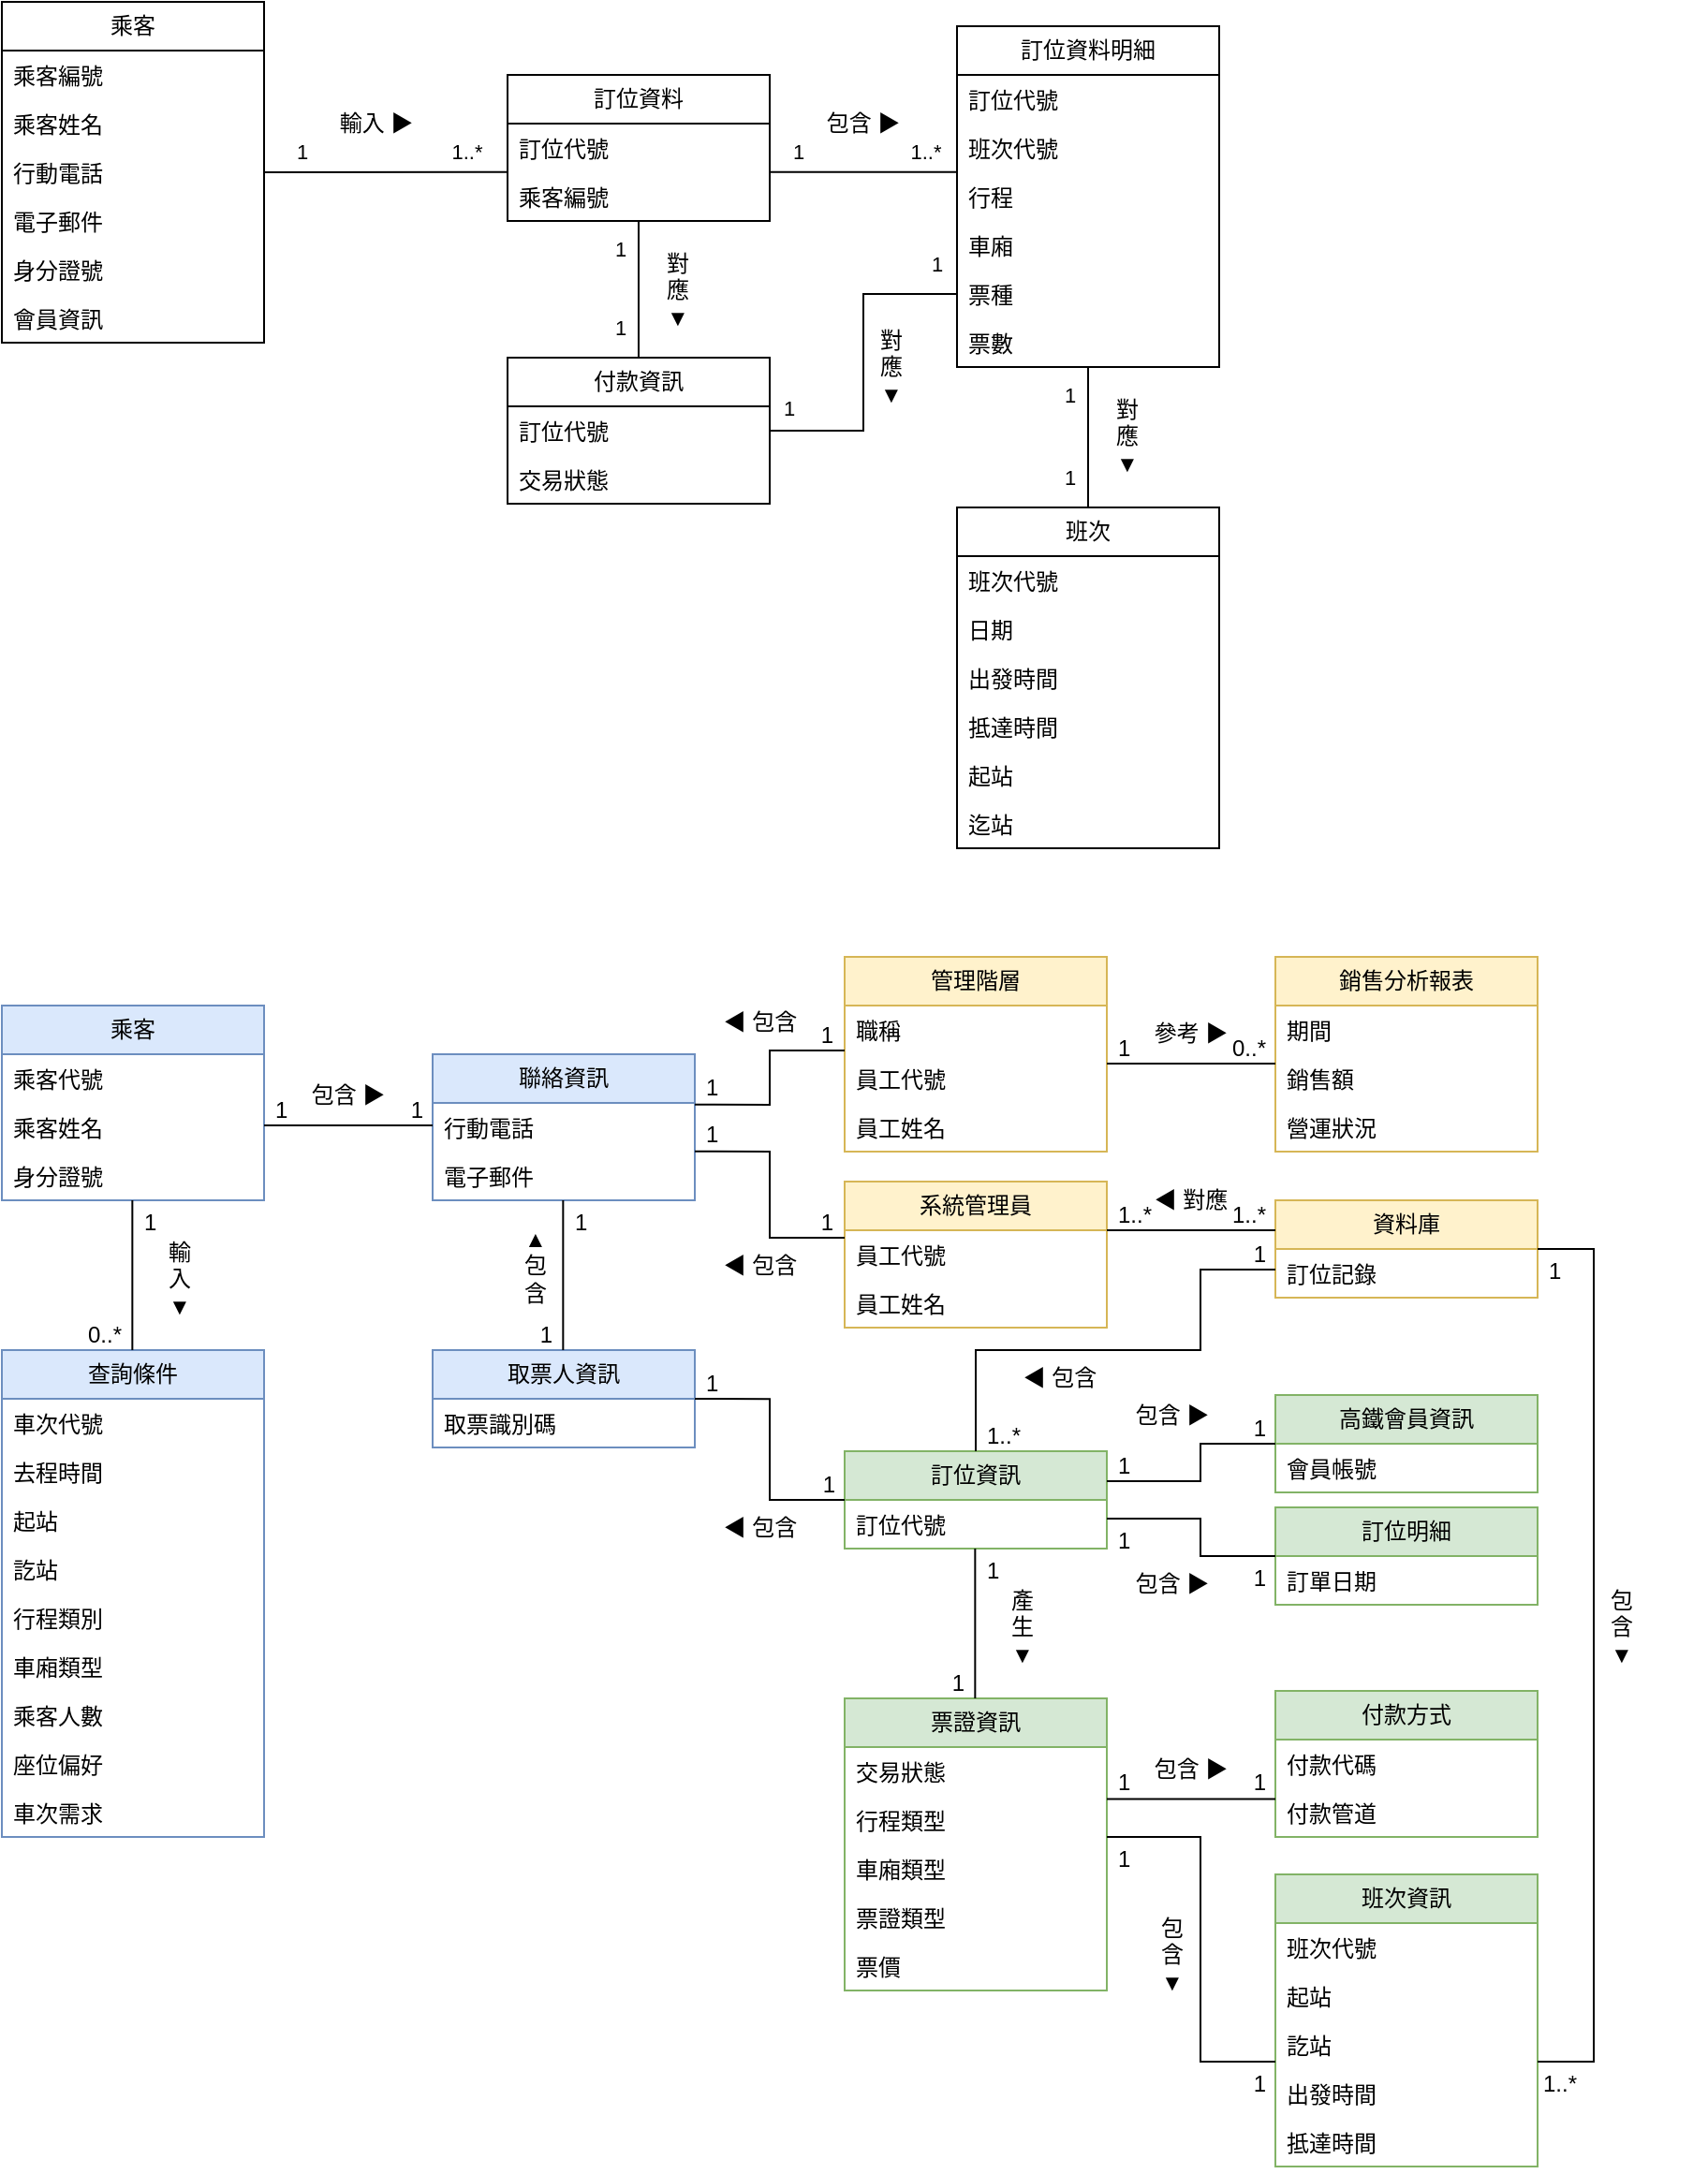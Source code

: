 <mxfile version="24.2.5" type="device" pages="10">
  <diagram id="P83p3y-fyJ806j8zVlB1" name="初步類別圖">
    <mxGraphModel dx="2261" dy="836" grid="1" gridSize="10" guides="1" tooltips="1" connect="1" arrows="1" fold="1" page="1" pageScale="1" pageWidth="827" pageHeight="1169" math="0" shadow="0">
      <root>
        <mxCell id="0" />
        <mxCell id="1" parent="0" />
        <mxCell id="M3Mk0OrSaV9sqPUxaiDE-39" value="◀ 對應" style="text;html=1;strokeColor=none;fillColor=none;align=center;verticalAlign=middle;whiteSpace=wrap;rounded=0;" parent="1" vertex="1">
          <mxGeometry x="-180" y="665" width="90" height="30" as="geometry" />
        </mxCell>
        <mxCell id="M3Mk0OrSaV9sqPUxaiDE-76" value="參考 ▶" style="text;html=1;strokeColor=none;fillColor=none;align=center;verticalAlign=middle;whiteSpace=wrap;rounded=0;" parent="1" vertex="1">
          <mxGeometry x="-180" y="576" width="90" height="30" as="geometry" />
        </mxCell>
        <mxCell id="GYcDX2jUvgutwqAokMB9-1" value="乘客" style="swimlane;fontStyle=0;childLayout=stackLayout;horizontal=1;startSize=26;fillColor=none;horizontalStack=0;resizeParent=1;resizeParentMax=0;resizeLast=0;collapsible=1;marginBottom=0;whiteSpace=wrap;html=1;" parent="1" vertex="1">
          <mxGeometry x="-770" y="40" width="140" height="182" as="geometry">
            <mxRectangle x="290" y="890" width="60" height="30" as="alternateBounds" />
          </mxGeometry>
        </mxCell>
        <mxCell id="GYcDX2jUvgutwqAokMB9-2" value="乘客編號" style="text;strokeColor=none;fillColor=none;align=left;verticalAlign=top;spacingLeft=4;spacingRight=4;overflow=hidden;rotatable=0;points=[[0,0.5],[1,0.5]];portConstraint=eastwest;whiteSpace=wrap;html=1;" parent="GYcDX2jUvgutwqAokMB9-1" vertex="1">
          <mxGeometry y="26" width="140" height="26" as="geometry" />
        </mxCell>
        <mxCell id="GYcDX2jUvgutwqAokMB9-3" value="乘客姓名" style="text;strokeColor=none;fillColor=none;align=left;verticalAlign=top;spacingLeft=4;spacingRight=4;overflow=hidden;rotatable=0;points=[[0,0.5],[1,0.5]];portConstraint=eastwest;whiteSpace=wrap;html=1;" parent="GYcDX2jUvgutwqAokMB9-1" vertex="1">
          <mxGeometry y="52" width="140" height="26" as="geometry" />
        </mxCell>
        <mxCell id="GYcDX2jUvgutwqAokMB9-4" value="行動電話" style="text;strokeColor=none;fillColor=none;align=left;verticalAlign=top;spacingLeft=4;spacingRight=4;overflow=hidden;rotatable=0;points=[[0,0.5],[1,0.5]];portConstraint=eastwest;whiteSpace=wrap;html=1;" parent="GYcDX2jUvgutwqAokMB9-1" vertex="1">
          <mxGeometry y="78" width="140" height="26" as="geometry" />
        </mxCell>
        <mxCell id="GYcDX2jUvgutwqAokMB9-5" value="電子郵件" style="text;strokeColor=none;fillColor=none;align=left;verticalAlign=top;spacingLeft=4;spacingRight=4;overflow=hidden;rotatable=0;points=[[0,0.5],[1,0.5]];portConstraint=eastwest;whiteSpace=wrap;html=1;" parent="GYcDX2jUvgutwqAokMB9-1" vertex="1">
          <mxGeometry y="104" width="140" height="26" as="geometry" />
        </mxCell>
        <mxCell id="GYcDX2jUvgutwqAokMB9-6" value="身分證號" style="text;strokeColor=none;fillColor=none;align=left;verticalAlign=top;spacingLeft=4;spacingRight=4;overflow=hidden;rotatable=0;points=[[0,0.5],[1,0.5]];portConstraint=eastwest;whiteSpace=wrap;html=1;" parent="GYcDX2jUvgutwqAokMB9-1" vertex="1">
          <mxGeometry y="130" width="140" height="26" as="geometry" />
        </mxCell>
        <mxCell id="GYcDX2jUvgutwqAokMB9-7" value="會員資訊" style="text;strokeColor=none;fillColor=none;align=left;verticalAlign=top;spacingLeft=4;spacingRight=4;overflow=hidden;rotatable=0;points=[[0,0.5],[1,0.5]];portConstraint=eastwest;whiteSpace=wrap;html=1;" parent="GYcDX2jUvgutwqAokMB9-1" vertex="1">
          <mxGeometry y="156" width="140" height="26" as="geometry" />
        </mxCell>
        <mxCell id="GYcDX2jUvgutwqAokMB9-8" value="訂位資料" style="swimlane;fontStyle=0;childLayout=stackLayout;horizontal=1;startSize=26;fillColor=none;horizontalStack=0;resizeParent=1;resizeParentMax=0;resizeLast=0;collapsible=1;marginBottom=0;whiteSpace=wrap;html=1;" parent="1" vertex="1">
          <mxGeometry x="-500" y="79" width="140" height="78" as="geometry" />
        </mxCell>
        <mxCell id="GYcDX2jUvgutwqAokMB9-9" value="訂位代號" style="text;strokeColor=none;fillColor=none;align=left;verticalAlign=top;spacingLeft=4;spacingRight=4;overflow=hidden;rotatable=0;points=[[0,0.5],[1,0.5]];portConstraint=eastwest;whiteSpace=wrap;html=1;" parent="GYcDX2jUvgutwqAokMB9-8" vertex="1">
          <mxGeometry y="26" width="140" height="26" as="geometry" />
        </mxCell>
        <mxCell id="GYcDX2jUvgutwqAokMB9-10" value="乘客編號" style="text;strokeColor=none;fillColor=none;align=left;verticalAlign=top;spacingLeft=4;spacingRight=4;overflow=hidden;rotatable=0;points=[[0,0.5],[1,0.5]];portConstraint=eastwest;whiteSpace=wrap;html=1;" parent="GYcDX2jUvgutwqAokMB9-8" vertex="1">
          <mxGeometry y="52" width="140" height="26" as="geometry" />
        </mxCell>
        <mxCell id="GYcDX2jUvgutwqAokMB9-11" value="訂位資料明細" style="swimlane;fontStyle=0;childLayout=stackLayout;horizontal=1;startSize=26;fillColor=none;horizontalStack=0;resizeParent=1;resizeParentMax=0;resizeLast=0;collapsible=1;marginBottom=0;whiteSpace=wrap;html=1;" parent="1" vertex="1">
          <mxGeometry x="-260" y="53" width="140" height="182" as="geometry" />
        </mxCell>
        <mxCell id="GYcDX2jUvgutwqAokMB9-12" value="訂位代號" style="text;strokeColor=none;fillColor=none;align=left;verticalAlign=top;spacingLeft=4;spacingRight=4;overflow=hidden;rotatable=0;points=[[0,0.5],[1,0.5]];portConstraint=eastwest;whiteSpace=wrap;html=1;" parent="GYcDX2jUvgutwqAokMB9-11" vertex="1">
          <mxGeometry y="26" width="140" height="26" as="geometry" />
        </mxCell>
        <mxCell id="GYcDX2jUvgutwqAokMB9-13" value="班次代號" style="text;strokeColor=none;fillColor=none;align=left;verticalAlign=top;spacingLeft=4;spacingRight=4;overflow=hidden;rotatable=0;points=[[0,0.5],[1,0.5]];portConstraint=eastwest;whiteSpace=wrap;html=1;" parent="GYcDX2jUvgutwqAokMB9-11" vertex="1">
          <mxGeometry y="52" width="140" height="26" as="geometry" />
        </mxCell>
        <mxCell id="GYcDX2jUvgutwqAokMB9-14" value="行程" style="text;strokeColor=none;fillColor=none;align=left;verticalAlign=top;spacingLeft=4;spacingRight=4;overflow=hidden;rotatable=0;points=[[0,0.5],[1,0.5]];portConstraint=eastwest;whiteSpace=wrap;html=1;" parent="GYcDX2jUvgutwqAokMB9-11" vertex="1">
          <mxGeometry y="78" width="140" height="26" as="geometry" />
        </mxCell>
        <mxCell id="GYcDX2jUvgutwqAokMB9-15" value="車廂" style="text;strokeColor=none;fillColor=none;align=left;verticalAlign=top;spacingLeft=4;spacingRight=4;overflow=hidden;rotatable=0;points=[[0,0.5],[1,0.5]];portConstraint=eastwest;whiteSpace=wrap;html=1;" parent="GYcDX2jUvgutwqAokMB9-11" vertex="1">
          <mxGeometry y="104" width="140" height="26" as="geometry" />
        </mxCell>
        <mxCell id="GYcDX2jUvgutwqAokMB9-16" value="票種" style="text;strokeColor=none;fillColor=none;align=left;verticalAlign=top;spacingLeft=4;spacingRight=4;overflow=hidden;rotatable=0;points=[[0,0.5],[1,0.5]];portConstraint=eastwest;whiteSpace=wrap;html=1;" parent="GYcDX2jUvgutwqAokMB9-11" vertex="1">
          <mxGeometry y="130" width="140" height="26" as="geometry" />
        </mxCell>
        <mxCell id="GYcDX2jUvgutwqAokMB9-17" value="票數" style="text;strokeColor=none;fillColor=none;align=left;verticalAlign=top;spacingLeft=4;spacingRight=4;overflow=hidden;rotatable=0;points=[[0,0.5],[1,0.5]];portConstraint=eastwest;whiteSpace=wrap;html=1;" parent="GYcDX2jUvgutwqAokMB9-11" vertex="1">
          <mxGeometry y="156" width="140" height="26" as="geometry" />
        </mxCell>
        <mxCell id="GYcDX2jUvgutwqAokMB9-18" value="班次" style="swimlane;fontStyle=0;childLayout=stackLayout;horizontal=1;startSize=26;fillColor=none;horizontalStack=0;resizeParent=1;resizeParentMax=0;resizeLast=0;collapsible=1;marginBottom=0;whiteSpace=wrap;html=1;" parent="1" vertex="1">
          <mxGeometry x="-260" y="310" width="140" height="182" as="geometry" />
        </mxCell>
        <mxCell id="GYcDX2jUvgutwqAokMB9-19" value="班次代號" style="text;strokeColor=none;fillColor=none;align=left;verticalAlign=top;spacingLeft=4;spacingRight=4;overflow=hidden;rotatable=0;points=[[0,0.5],[1,0.5]];portConstraint=eastwest;whiteSpace=wrap;html=1;" parent="GYcDX2jUvgutwqAokMB9-18" vertex="1">
          <mxGeometry y="26" width="140" height="26" as="geometry" />
        </mxCell>
        <mxCell id="GYcDX2jUvgutwqAokMB9-20" value="日期" style="text;strokeColor=none;fillColor=none;align=left;verticalAlign=top;spacingLeft=4;spacingRight=4;overflow=hidden;rotatable=0;points=[[0,0.5],[1,0.5]];portConstraint=eastwest;whiteSpace=wrap;html=1;" parent="GYcDX2jUvgutwqAokMB9-18" vertex="1">
          <mxGeometry y="52" width="140" height="26" as="geometry" />
        </mxCell>
        <mxCell id="GYcDX2jUvgutwqAokMB9-21" value="出發時間" style="text;strokeColor=none;fillColor=none;align=left;verticalAlign=top;spacingLeft=4;spacingRight=4;overflow=hidden;rotatable=0;points=[[0,0.5],[1,0.5]];portConstraint=eastwest;whiteSpace=wrap;html=1;" parent="GYcDX2jUvgutwqAokMB9-18" vertex="1">
          <mxGeometry y="78" width="140" height="26" as="geometry" />
        </mxCell>
        <mxCell id="GYcDX2jUvgutwqAokMB9-22" value="抵達時間" style="text;strokeColor=none;fillColor=none;align=left;verticalAlign=top;spacingLeft=4;spacingRight=4;overflow=hidden;rotatable=0;points=[[0,0.5],[1,0.5]];portConstraint=eastwest;whiteSpace=wrap;html=1;" parent="GYcDX2jUvgutwqAokMB9-18" vertex="1">
          <mxGeometry y="104" width="140" height="26" as="geometry" />
        </mxCell>
        <mxCell id="GYcDX2jUvgutwqAokMB9-23" value="起站" style="text;strokeColor=none;fillColor=none;align=left;verticalAlign=top;spacingLeft=4;spacingRight=4;overflow=hidden;rotatable=0;points=[[0,0.5],[1,0.5]];portConstraint=eastwest;whiteSpace=wrap;html=1;" parent="GYcDX2jUvgutwqAokMB9-18" vertex="1">
          <mxGeometry y="130" width="140" height="26" as="geometry" />
        </mxCell>
        <mxCell id="GYcDX2jUvgutwqAokMB9-24" value="迄站" style="text;strokeColor=none;fillColor=none;align=left;verticalAlign=top;spacingLeft=4;spacingRight=4;overflow=hidden;rotatable=0;points=[[0,0.5],[1,0.5]];portConstraint=eastwest;whiteSpace=wrap;html=1;" parent="GYcDX2jUvgutwqAokMB9-18" vertex="1">
          <mxGeometry y="156" width="140" height="26" as="geometry" />
        </mxCell>
        <mxCell id="GYcDX2jUvgutwqAokMB9-25" value="付款資訊" style="swimlane;fontStyle=0;childLayout=stackLayout;horizontal=1;startSize=26;fillColor=none;horizontalStack=0;resizeParent=1;resizeParentMax=0;resizeLast=0;collapsible=1;marginBottom=0;whiteSpace=wrap;html=1;" parent="1" vertex="1">
          <mxGeometry x="-500" y="230" width="140" height="78" as="geometry" />
        </mxCell>
        <mxCell id="GYcDX2jUvgutwqAokMB9-26" value="訂位代號" style="text;strokeColor=none;fillColor=none;align=left;verticalAlign=top;spacingLeft=4;spacingRight=4;overflow=hidden;rotatable=0;points=[[0,0.5],[1,0.5]];portConstraint=eastwest;whiteSpace=wrap;html=1;" parent="GYcDX2jUvgutwqAokMB9-25" vertex="1">
          <mxGeometry y="26" width="140" height="26" as="geometry" />
        </mxCell>
        <mxCell id="GYcDX2jUvgutwqAokMB9-27" value="交易狀態" style="text;strokeColor=none;fillColor=none;align=left;verticalAlign=top;spacingLeft=4;spacingRight=4;overflow=hidden;rotatable=0;points=[[0,0.5],[1,0.5]];portConstraint=eastwest;whiteSpace=wrap;html=1;" parent="GYcDX2jUvgutwqAokMB9-25" vertex="1">
          <mxGeometry y="52" width="140" height="26" as="geometry" />
        </mxCell>
        <mxCell id="GYcDX2jUvgutwqAokMB9-28" value="" style="endArrow=none;html=1;rounded=0;exitX=1;exitY=0.5;exitDx=0;exitDy=0;entryX=-0.001;entryY=-0.006;entryDx=0;entryDy=0;entryPerimeter=0;" parent="1" source="GYcDX2jUvgutwqAokMB9-4" target="GYcDX2jUvgutwqAokMB9-10" edge="1">
          <mxGeometry width="50" height="50" relative="1" as="geometry">
            <mxPoint x="-630" y="50" as="sourcePoint" />
            <mxPoint x="-580" y="50" as="targetPoint" />
          </mxGeometry>
        </mxCell>
        <mxCell id="GYcDX2jUvgutwqAokMB9-29" value="1" style="edgeLabel;html=1;align=center;verticalAlign=middle;resizable=0;points=[];" parent="GYcDX2jUvgutwqAokMB9-28" vertex="1" connectable="0">
          <mxGeometry x="-0.703" relative="1" as="geometry">
            <mxPoint y="-11" as="offset" />
          </mxGeometry>
        </mxCell>
        <mxCell id="GYcDX2jUvgutwqAokMB9-30" value="1..*" style="edgeLabel;html=1;align=center;verticalAlign=middle;resizable=0;points=[];" parent="GYcDX2jUvgutwqAokMB9-28" vertex="1" connectable="0">
          <mxGeometry x="0.689" relative="1" as="geometry">
            <mxPoint x="-2" y="-11" as="offset" />
          </mxGeometry>
        </mxCell>
        <mxCell id="GYcDX2jUvgutwqAokMB9-31" value="輸入 ▶" style="text;html=1;strokeColor=none;fillColor=none;align=center;verticalAlign=middle;whiteSpace=wrap;rounded=0;" parent="1" vertex="1">
          <mxGeometry x="-600" y="90" width="60" height="30" as="geometry" />
        </mxCell>
        <mxCell id="GYcDX2jUvgutwqAokMB9-32" value="" style="endArrow=none;html=1;rounded=0;exitX=1;exitY=-0.004;exitDx=0;exitDy=0;exitPerimeter=0;entryX=-0.001;entryY=-0.003;entryDx=0;entryDy=0;entryPerimeter=0;" parent="1" source="GYcDX2jUvgutwqAokMB9-10" target="GYcDX2jUvgutwqAokMB9-14" edge="1">
          <mxGeometry width="50" height="50" relative="1" as="geometry">
            <mxPoint x="-330" y="131" as="sourcePoint" />
            <mxPoint x="-270" y="130" as="targetPoint" />
          </mxGeometry>
        </mxCell>
        <mxCell id="GYcDX2jUvgutwqAokMB9-33" value="1" style="edgeLabel;html=1;align=center;verticalAlign=middle;resizable=0;points=[];" parent="GYcDX2jUvgutwqAokMB9-32" vertex="1" connectable="0">
          <mxGeometry x="-0.703" relative="1" as="geometry">
            <mxPoint y="-11" as="offset" />
          </mxGeometry>
        </mxCell>
        <mxCell id="GYcDX2jUvgutwqAokMB9-34" value="1..*" style="edgeLabel;html=1;align=center;verticalAlign=middle;resizable=0;points=[];" parent="GYcDX2jUvgutwqAokMB9-32" vertex="1" connectable="0">
          <mxGeometry x="0.689" relative="1" as="geometry">
            <mxPoint x="-2" y="-11" as="offset" />
          </mxGeometry>
        </mxCell>
        <mxCell id="GYcDX2jUvgutwqAokMB9-35" value="包含 ▶" style="text;html=1;strokeColor=none;fillColor=none;align=center;verticalAlign=middle;whiteSpace=wrap;rounded=0;" parent="1" vertex="1">
          <mxGeometry x="-340" y="90" width="60" height="30" as="geometry" />
        </mxCell>
        <mxCell id="GYcDX2jUvgutwqAokMB9-36" value="" style="endArrow=none;html=1;rounded=0;entryX=0.5;entryY=0;entryDx=0;entryDy=0;" parent="1" target="GYcDX2jUvgutwqAokMB9-18" edge="1">
          <mxGeometry width="50" height="50" relative="1" as="geometry">
            <mxPoint x="-190" y="235" as="sourcePoint" />
            <mxPoint x="-129.86" y="257.16" as="targetPoint" />
          </mxGeometry>
        </mxCell>
        <mxCell id="GYcDX2jUvgutwqAokMB9-37" value="1" style="edgeLabel;html=1;align=center;verticalAlign=middle;resizable=0;points=[];" parent="GYcDX2jUvgutwqAokMB9-36" vertex="1" connectable="0">
          <mxGeometry x="-0.703" relative="1" as="geometry">
            <mxPoint x="-10" y="4" as="offset" />
          </mxGeometry>
        </mxCell>
        <mxCell id="GYcDX2jUvgutwqAokMB9-38" value="1" style="edgeLabel;html=1;align=center;verticalAlign=middle;resizable=0;points=[];" parent="GYcDX2jUvgutwqAokMB9-36" vertex="1" connectable="0">
          <mxGeometry x="0.689" relative="1" as="geometry">
            <mxPoint x="-10" y="-5" as="offset" />
          </mxGeometry>
        </mxCell>
        <mxCell id="GYcDX2jUvgutwqAokMB9-39" value="對&lt;br&gt;應&lt;br&gt;▼" style="text;html=1;strokeColor=none;fillColor=none;align=center;verticalAlign=middle;whiteSpace=wrap;rounded=0;" parent="1" vertex="1">
          <mxGeometry x="-184" y="257" width="30" height="30" as="geometry" />
        </mxCell>
        <mxCell id="GYcDX2jUvgutwqAokMB9-40" value="" style="endArrow=none;html=1;rounded=0;" parent="1" edge="1">
          <mxGeometry width="50" height="50" relative="1" as="geometry">
            <mxPoint x="-430" y="157" as="sourcePoint" />
            <mxPoint x="-430" y="230" as="targetPoint" />
          </mxGeometry>
        </mxCell>
        <mxCell id="GYcDX2jUvgutwqAokMB9-41" value="1" style="edgeLabel;html=1;align=center;verticalAlign=middle;resizable=0;points=[];" parent="GYcDX2jUvgutwqAokMB9-40" vertex="1" connectable="0">
          <mxGeometry x="-0.703" relative="1" as="geometry">
            <mxPoint x="-10" y="4" as="offset" />
          </mxGeometry>
        </mxCell>
        <mxCell id="GYcDX2jUvgutwqAokMB9-42" value="1" style="edgeLabel;html=1;align=center;verticalAlign=middle;resizable=0;points=[];" parent="GYcDX2jUvgutwqAokMB9-40" vertex="1" connectable="0">
          <mxGeometry x="0.689" relative="1" as="geometry">
            <mxPoint x="-10" y="-5" as="offset" />
          </mxGeometry>
        </mxCell>
        <mxCell id="GYcDX2jUvgutwqAokMB9-43" value="對&lt;br&gt;應&lt;br&gt;▼" style="text;html=1;strokeColor=none;fillColor=none;align=center;verticalAlign=middle;whiteSpace=wrap;rounded=0;" parent="1" vertex="1">
          <mxGeometry x="-424" y="179" width="30" height="30" as="geometry" />
        </mxCell>
        <mxCell id="GYcDX2jUvgutwqAokMB9-44" style="edgeStyle=orthogonalEdgeStyle;rounded=0;orthogonalLoop=1;jettySize=auto;html=1;entryX=1;entryY=0.5;entryDx=0;entryDy=0;endArrow=none;endFill=0;" parent="1" source="GYcDX2jUvgutwqAokMB9-16" target="GYcDX2jUvgutwqAokMB9-26" edge="1">
          <mxGeometry relative="1" as="geometry" />
        </mxCell>
        <mxCell id="GYcDX2jUvgutwqAokMB9-45" value="1" style="edgeLabel;html=1;align=center;verticalAlign=middle;resizable=0;points=[];" parent="GYcDX2jUvgutwqAokMB9-44" vertex="1" connectable="0">
          <mxGeometry x="0.847" relative="1" as="geometry">
            <mxPoint x="-3" y="-12" as="offset" />
          </mxGeometry>
        </mxCell>
        <mxCell id="GYcDX2jUvgutwqAokMB9-46" value="1" style="edgeLabel;html=1;align=center;verticalAlign=middle;resizable=0;points=[];" parent="GYcDX2jUvgutwqAokMB9-44" vertex="1" connectable="0">
          <mxGeometry x="-0.875" relative="1" as="geometry">
            <mxPoint y="-16" as="offset" />
          </mxGeometry>
        </mxCell>
        <mxCell id="GYcDX2jUvgutwqAokMB9-47" value="對&lt;br&gt;應&lt;br&gt;▼" style="text;html=1;strokeColor=none;fillColor=none;align=center;verticalAlign=middle;whiteSpace=wrap;rounded=0;" parent="1" vertex="1">
          <mxGeometry x="-310" y="220" width="30" height="30" as="geometry" />
        </mxCell>
        <mxCell id="93FXgJ4F8y7w2YPLmzno-1" value="乘客" style="swimlane;fontStyle=0;childLayout=stackLayout;horizontal=1;startSize=26;fillColor=#dae8fc;horizontalStack=0;resizeParent=1;resizeParentMax=0;resizeLast=0;collapsible=1;marginBottom=0;whiteSpace=wrap;html=1;strokeColor=#6c8ebf;" parent="1" vertex="1">
          <mxGeometry x="-770" y="576" width="140" height="104" as="geometry">
            <mxRectangle x="290" y="890" width="60" height="30" as="alternateBounds" />
          </mxGeometry>
        </mxCell>
        <mxCell id="93FXgJ4F8y7w2YPLmzno-2" value="乘客代號" style="text;strokeColor=none;fillColor=none;align=left;verticalAlign=top;spacingLeft=4;spacingRight=4;overflow=hidden;rotatable=0;points=[[0,0.5],[1,0.5]];portConstraint=eastwest;whiteSpace=wrap;html=1;" parent="93FXgJ4F8y7w2YPLmzno-1" vertex="1">
          <mxGeometry y="26" width="140" height="26" as="geometry" />
        </mxCell>
        <mxCell id="93FXgJ4F8y7w2YPLmzno-3" value="乘客姓名" style="text;strokeColor=none;fillColor=none;align=left;verticalAlign=top;spacingLeft=4;spacingRight=4;overflow=hidden;rotatable=0;points=[[0,0.5],[1,0.5]];portConstraint=eastwest;whiteSpace=wrap;html=1;" parent="93FXgJ4F8y7w2YPLmzno-1" vertex="1">
          <mxGeometry y="52" width="140" height="26" as="geometry" />
        </mxCell>
        <mxCell id="93FXgJ4F8y7w2YPLmzno-6" value="身分證號" style="text;strokeColor=none;fillColor=none;align=left;verticalAlign=top;spacingLeft=4;spacingRight=4;overflow=hidden;rotatable=0;points=[[0,0.5],[1,0.5]];portConstraint=eastwest;whiteSpace=wrap;html=1;" parent="93FXgJ4F8y7w2YPLmzno-1" vertex="1">
          <mxGeometry y="78" width="140" height="26" as="geometry" />
        </mxCell>
        <mxCell id="93FXgJ4F8y7w2YPLmzno-9" value="高鐵會員資訊" style="swimlane;fontStyle=0;childLayout=stackLayout;horizontal=1;startSize=26;fillColor=#d5e8d4;horizontalStack=0;resizeParent=1;resizeParentMax=0;resizeLast=0;collapsible=1;marginBottom=0;whiteSpace=wrap;html=1;strokeColor=#82b366;" parent="1" vertex="1">
          <mxGeometry x="-90" y="784" width="140" height="52" as="geometry">
            <mxRectangle x="290" y="890" width="60" height="30" as="alternateBounds" />
          </mxGeometry>
        </mxCell>
        <mxCell id="93FXgJ4F8y7w2YPLmzno-10" value="會員帳號" style="text;strokeColor=none;fillColor=none;align=left;verticalAlign=top;spacingLeft=4;spacingRight=4;overflow=hidden;rotatable=0;points=[[0,0.5],[1,0.5]];portConstraint=eastwest;whiteSpace=wrap;html=1;" parent="93FXgJ4F8y7w2YPLmzno-9" vertex="1">
          <mxGeometry y="26" width="140" height="26" as="geometry" />
        </mxCell>
        <mxCell id="93FXgJ4F8y7w2YPLmzno-16" value="取票人資訊" style="swimlane;fontStyle=0;childLayout=stackLayout;horizontal=1;startSize=26;fillColor=#dae8fc;horizontalStack=0;resizeParent=1;resizeParentMax=0;resizeLast=0;collapsible=1;marginBottom=0;whiteSpace=wrap;html=1;strokeColor=#6c8ebf;" parent="1" vertex="1">
          <mxGeometry x="-540" y="760" width="140" height="52" as="geometry">
            <mxRectangle x="290" y="890" width="60" height="30" as="alternateBounds" />
          </mxGeometry>
        </mxCell>
        <mxCell id="93FXgJ4F8y7w2YPLmzno-17" value="取票識別碼" style="text;strokeColor=none;fillColor=none;align=left;verticalAlign=top;spacingLeft=4;spacingRight=4;overflow=hidden;rotatable=0;points=[[0,0.5],[1,0.5]];portConstraint=eastwest;whiteSpace=wrap;html=1;" parent="93FXgJ4F8y7w2YPLmzno-16" vertex="1">
          <mxGeometry y="26" width="140" height="26" as="geometry" />
        </mxCell>
        <mxCell id="93FXgJ4F8y7w2YPLmzno-19" value="聯絡資訊" style="swimlane;fontStyle=0;childLayout=stackLayout;horizontal=1;startSize=26;fillColor=#dae8fc;horizontalStack=0;resizeParent=1;resizeParentMax=0;resizeLast=0;collapsible=1;marginBottom=0;whiteSpace=wrap;html=1;strokeColor=#6c8ebf;" parent="1" vertex="1">
          <mxGeometry x="-540" y="602" width="140" height="78" as="geometry">
            <mxRectangle x="290" y="890" width="60" height="30" as="alternateBounds" />
          </mxGeometry>
        </mxCell>
        <mxCell id="93FXgJ4F8y7w2YPLmzno-20" value="行動電話" style="text;strokeColor=none;fillColor=none;align=left;verticalAlign=top;spacingLeft=4;spacingRight=4;overflow=hidden;rotatable=0;points=[[0,0.5],[1,0.5]];portConstraint=eastwest;whiteSpace=wrap;html=1;" parent="93FXgJ4F8y7w2YPLmzno-19" vertex="1">
          <mxGeometry y="26" width="140" height="26" as="geometry" />
        </mxCell>
        <mxCell id="93FXgJ4F8y7w2YPLmzno-21" value="電子郵件" style="text;strokeColor=none;fillColor=none;align=left;verticalAlign=top;spacingLeft=4;spacingRight=4;overflow=hidden;rotatable=0;points=[[0,0.5],[1,0.5]];portConstraint=eastwest;whiteSpace=wrap;html=1;" parent="93FXgJ4F8y7w2YPLmzno-19" vertex="1">
          <mxGeometry y="52" width="140" height="26" as="geometry" />
        </mxCell>
        <mxCell id="93FXgJ4F8y7w2YPLmzno-22" value="訂位資訊" style="swimlane;fontStyle=0;childLayout=stackLayout;horizontal=1;startSize=26;fillColor=#d5e8d4;horizontalStack=0;resizeParent=1;resizeParentMax=0;resizeLast=0;collapsible=1;marginBottom=0;whiteSpace=wrap;html=1;strokeColor=#82b366;" parent="1" vertex="1">
          <mxGeometry x="-320" y="814" width="140" height="52" as="geometry">
            <mxRectangle x="290" y="890" width="60" height="30" as="alternateBounds" />
          </mxGeometry>
        </mxCell>
        <mxCell id="93FXgJ4F8y7w2YPLmzno-23" value="訂位代號" style="text;strokeColor=none;fillColor=none;align=left;verticalAlign=top;spacingLeft=4;spacingRight=4;overflow=hidden;rotatable=0;points=[[0,0.5],[1,0.5]];portConstraint=eastwest;whiteSpace=wrap;html=1;" parent="93FXgJ4F8y7w2YPLmzno-22" vertex="1">
          <mxGeometry y="26" width="140" height="26" as="geometry" />
        </mxCell>
        <mxCell id="93FXgJ4F8y7w2YPLmzno-26" value="訂位明細" style="swimlane;fontStyle=0;childLayout=stackLayout;horizontal=1;startSize=26;fillColor=#d5e8d4;horizontalStack=0;resizeParent=1;resizeParentMax=0;resizeLast=0;collapsible=1;marginBottom=0;whiteSpace=wrap;html=1;strokeColor=#82b366;" parent="1" vertex="1">
          <mxGeometry x="-90" y="844" width="140" height="52" as="geometry">
            <mxRectangle x="290" y="890" width="60" height="30" as="alternateBounds" />
          </mxGeometry>
        </mxCell>
        <mxCell id="93FXgJ4F8y7w2YPLmzno-28" value="訂單日期" style="text;strokeColor=none;fillColor=none;align=left;verticalAlign=top;spacingLeft=4;spacingRight=4;overflow=hidden;rotatable=0;points=[[0,0.5],[1,0.5]];portConstraint=eastwest;whiteSpace=wrap;html=1;" parent="93FXgJ4F8y7w2YPLmzno-26" vertex="1">
          <mxGeometry y="26" width="140" height="26" as="geometry" />
        </mxCell>
        <mxCell id="93FXgJ4F8y7w2YPLmzno-33" value="票證資訊" style="swimlane;fontStyle=0;childLayout=stackLayout;horizontal=1;startSize=26;fillColor=#d5e8d4;horizontalStack=0;resizeParent=1;resizeParentMax=0;resizeLast=0;collapsible=1;marginBottom=0;whiteSpace=wrap;html=1;strokeColor=#82b366;" parent="1" vertex="1">
          <mxGeometry x="-320" y="946" width="140" height="156" as="geometry">
            <mxRectangle x="290" y="890" width="60" height="30" as="alternateBounds" />
          </mxGeometry>
        </mxCell>
        <mxCell id="93FXgJ4F8y7w2YPLmzno-34" value="交易狀態" style="text;strokeColor=none;fillColor=none;align=left;verticalAlign=top;spacingLeft=4;spacingRight=4;overflow=hidden;rotatable=0;points=[[0,0.5],[1,0.5]];portConstraint=eastwest;whiteSpace=wrap;html=1;" parent="93FXgJ4F8y7w2YPLmzno-33" vertex="1">
          <mxGeometry y="26" width="140" height="26" as="geometry" />
        </mxCell>
        <mxCell id="93FXgJ4F8y7w2YPLmzno-37" value="行程類型" style="text;strokeColor=none;fillColor=none;align=left;verticalAlign=top;spacingLeft=4;spacingRight=4;overflow=hidden;rotatable=0;points=[[0,0.5],[1,0.5]];portConstraint=eastwest;whiteSpace=wrap;html=1;" parent="93FXgJ4F8y7w2YPLmzno-33" vertex="1">
          <mxGeometry y="52" width="140" height="26" as="geometry" />
        </mxCell>
        <mxCell id="93FXgJ4F8y7w2YPLmzno-38" value="車廂類型" style="text;strokeColor=none;fillColor=none;align=left;verticalAlign=top;spacingLeft=4;spacingRight=4;overflow=hidden;rotatable=0;points=[[0,0.5],[1,0.5]];portConstraint=eastwest;whiteSpace=wrap;html=1;" parent="93FXgJ4F8y7w2YPLmzno-33" vertex="1">
          <mxGeometry y="78" width="140" height="26" as="geometry" />
        </mxCell>
        <mxCell id="93FXgJ4F8y7w2YPLmzno-39" value="票證類型" style="text;strokeColor=none;fillColor=none;align=left;verticalAlign=top;spacingLeft=4;spacingRight=4;overflow=hidden;rotatable=0;points=[[0,0.5],[1,0.5]];portConstraint=eastwest;whiteSpace=wrap;html=1;" parent="93FXgJ4F8y7w2YPLmzno-33" vertex="1">
          <mxGeometry y="104" width="140" height="26" as="geometry" />
        </mxCell>
        <mxCell id="93FXgJ4F8y7w2YPLmzno-40" value="票價" style="text;strokeColor=none;fillColor=none;align=left;verticalAlign=top;spacingLeft=4;spacingRight=4;overflow=hidden;rotatable=0;points=[[0,0.5],[1,0.5]];portConstraint=eastwest;whiteSpace=wrap;html=1;" parent="93FXgJ4F8y7w2YPLmzno-33" vertex="1">
          <mxGeometry y="130" width="140" height="26" as="geometry" />
        </mxCell>
        <mxCell id="93FXgJ4F8y7w2YPLmzno-58" value="付款方式" style="swimlane;fontStyle=0;childLayout=stackLayout;horizontal=1;startSize=26;fillColor=#d5e8d4;horizontalStack=0;resizeParent=1;resizeParentMax=0;resizeLast=0;collapsible=1;marginBottom=0;whiteSpace=wrap;html=1;strokeColor=#82b366;" parent="1" vertex="1">
          <mxGeometry x="-90" y="942" width="140" height="78" as="geometry">
            <mxRectangle x="290" y="890" width="60" height="30" as="alternateBounds" />
          </mxGeometry>
        </mxCell>
        <mxCell id="93FXgJ4F8y7w2YPLmzno-64" value="付款代碼" style="text;strokeColor=none;fillColor=none;align=left;verticalAlign=top;spacingLeft=4;spacingRight=4;overflow=hidden;rotatable=0;points=[[0,0.5],[1,0.5]];portConstraint=eastwest;whiteSpace=wrap;html=1;" parent="93FXgJ4F8y7w2YPLmzno-58" vertex="1">
          <mxGeometry y="26" width="140" height="26" as="geometry" />
        </mxCell>
        <mxCell id="93FXgJ4F8y7w2YPLmzno-59" value="付款管道" style="text;strokeColor=none;fillColor=none;align=left;verticalAlign=top;spacingLeft=4;spacingRight=4;overflow=hidden;rotatable=0;points=[[0,0.5],[1,0.5]];portConstraint=eastwest;whiteSpace=wrap;html=1;" parent="93FXgJ4F8y7w2YPLmzno-58" vertex="1">
          <mxGeometry y="52" width="140" height="26" as="geometry" />
        </mxCell>
        <mxCell id="93FXgJ4F8y7w2YPLmzno-61" value="班次資訊" style="swimlane;fontStyle=0;childLayout=stackLayout;horizontal=1;startSize=26;fillColor=#d5e8d4;horizontalStack=0;resizeParent=1;resizeParentMax=0;resizeLast=0;collapsible=1;marginBottom=0;whiteSpace=wrap;html=1;strokeColor=#82b366;" parent="1" vertex="1">
          <mxGeometry x="-90" y="1040" width="140" height="156" as="geometry">
            <mxRectangle x="290" y="890" width="60" height="30" as="alternateBounds" />
          </mxGeometry>
        </mxCell>
        <mxCell id="93FXgJ4F8y7w2YPLmzno-43" value="班次代號" style="text;strokeColor=none;fillColor=none;align=left;verticalAlign=top;spacingLeft=4;spacingRight=4;overflow=hidden;rotatable=0;points=[[0,0.5],[1,0.5]];portConstraint=eastwest;whiteSpace=wrap;html=1;" parent="93FXgJ4F8y7w2YPLmzno-61" vertex="1">
          <mxGeometry y="26" width="140" height="26" as="geometry" />
        </mxCell>
        <mxCell id="93FXgJ4F8y7w2YPLmzno-41" value="起站" style="text;strokeColor=none;fillColor=none;align=left;verticalAlign=top;spacingLeft=4;spacingRight=4;overflow=hidden;rotatable=0;points=[[0,0.5],[1,0.5]];portConstraint=eastwest;whiteSpace=wrap;html=1;" parent="93FXgJ4F8y7w2YPLmzno-61" vertex="1">
          <mxGeometry y="52" width="140" height="26" as="geometry" />
        </mxCell>
        <mxCell id="93FXgJ4F8y7w2YPLmzno-42" value="訖站" style="text;strokeColor=none;fillColor=none;align=left;verticalAlign=top;spacingLeft=4;spacingRight=4;overflow=hidden;rotatable=0;points=[[0,0.5],[1,0.5]];portConstraint=eastwest;whiteSpace=wrap;html=1;" parent="93FXgJ4F8y7w2YPLmzno-61" vertex="1">
          <mxGeometry y="78" width="140" height="26" as="geometry" />
        </mxCell>
        <mxCell id="93FXgJ4F8y7w2YPLmzno-44" value="出發時間" style="text;strokeColor=none;fillColor=none;align=left;verticalAlign=top;spacingLeft=4;spacingRight=4;overflow=hidden;rotatable=0;points=[[0,0.5],[1,0.5]];portConstraint=eastwest;whiteSpace=wrap;html=1;" parent="93FXgJ4F8y7w2YPLmzno-61" vertex="1">
          <mxGeometry y="104" width="140" height="26" as="geometry" />
        </mxCell>
        <mxCell id="93FXgJ4F8y7w2YPLmzno-45" value="抵達時間" style="text;strokeColor=none;fillColor=none;align=left;verticalAlign=top;spacingLeft=4;spacingRight=4;overflow=hidden;rotatable=0;points=[[0,0.5],[1,0.5]];portConstraint=eastwest;whiteSpace=wrap;html=1;" parent="93FXgJ4F8y7w2YPLmzno-61" vertex="1">
          <mxGeometry y="130" width="140" height="26" as="geometry" />
        </mxCell>
        <mxCell id="93FXgJ4F8y7w2YPLmzno-65" value="" style="endArrow=none;html=1;rounded=0;" parent="1" edge="1">
          <mxGeometry relative="1" as="geometry">
            <mxPoint x="-630" y="640" as="sourcePoint" />
            <mxPoint x="-540" y="640" as="targetPoint" />
          </mxGeometry>
        </mxCell>
        <mxCell id="93FXgJ4F8y7w2YPLmzno-66" value="1" style="resizable=0;html=1;whiteSpace=wrap;align=left;verticalAlign=bottom;" parent="93FXgJ4F8y7w2YPLmzno-65" connectable="0" vertex="1">
          <mxGeometry x="-1" relative="1" as="geometry">
            <mxPoint x="4" as="offset" />
          </mxGeometry>
        </mxCell>
        <mxCell id="93FXgJ4F8y7w2YPLmzno-67" value="1&lt;br&gt;" style="resizable=0;html=1;whiteSpace=wrap;align=right;verticalAlign=bottom;" parent="93FXgJ4F8y7w2YPLmzno-65" connectable="0" vertex="1">
          <mxGeometry x="1" relative="1" as="geometry">
            <mxPoint x="-4" as="offset" />
          </mxGeometry>
        </mxCell>
        <mxCell id="93FXgJ4F8y7w2YPLmzno-68" value="包含 ▶" style="text;html=1;strokeColor=none;fillColor=none;align=center;verticalAlign=middle;whiteSpace=wrap;rounded=0;" parent="1" vertex="1">
          <mxGeometry x="-630" y="609" width="90" height="30" as="geometry" />
        </mxCell>
        <mxCell id="93FXgJ4F8y7w2YPLmzno-81" value="查詢條件" style="swimlane;fontStyle=0;childLayout=stackLayout;horizontal=1;startSize=26;fillColor=#dae8fc;horizontalStack=0;resizeParent=1;resizeParentMax=0;resizeLast=0;collapsible=1;marginBottom=0;whiteSpace=wrap;html=1;strokeColor=#6c8ebf;" parent="1" vertex="1">
          <mxGeometry x="-770" y="760" width="140" height="260" as="geometry">
            <mxRectangle x="290" y="890" width="60" height="30" as="alternateBounds" />
          </mxGeometry>
        </mxCell>
        <mxCell id="93FXgJ4F8y7w2YPLmzno-99" value="車次代號" style="text;strokeColor=none;fillColor=none;align=left;verticalAlign=top;spacingLeft=4;spacingRight=4;overflow=hidden;rotatable=0;points=[[0,0.5],[1,0.5]];portConstraint=eastwest;whiteSpace=wrap;html=1;" parent="93FXgJ4F8y7w2YPLmzno-81" vertex="1">
          <mxGeometry y="26" width="140" height="26" as="geometry" />
        </mxCell>
        <mxCell id="93FXgJ4F8y7w2YPLmzno-82" value="去程時間" style="text;strokeColor=none;fillColor=none;align=left;verticalAlign=top;spacingLeft=4;spacingRight=4;overflow=hidden;rotatable=0;points=[[0,0.5],[1,0.5]];portConstraint=eastwest;whiteSpace=wrap;html=1;" parent="93FXgJ4F8y7w2YPLmzno-81" vertex="1">
          <mxGeometry y="52" width="140" height="26" as="geometry" />
        </mxCell>
        <mxCell id="93FXgJ4F8y7w2YPLmzno-88" value="起站" style="text;strokeColor=none;fillColor=none;align=left;verticalAlign=top;spacingLeft=4;spacingRight=4;overflow=hidden;rotatable=0;points=[[0,0.5],[1,0.5]];portConstraint=eastwest;whiteSpace=wrap;html=1;" parent="93FXgJ4F8y7w2YPLmzno-81" vertex="1">
          <mxGeometry y="78" width="140" height="26" as="geometry" />
        </mxCell>
        <mxCell id="93FXgJ4F8y7w2YPLmzno-89" value="訖站" style="text;strokeColor=none;fillColor=none;align=left;verticalAlign=top;spacingLeft=4;spacingRight=4;overflow=hidden;rotatable=0;points=[[0,0.5],[1,0.5]];portConstraint=eastwest;whiteSpace=wrap;html=1;" parent="93FXgJ4F8y7w2YPLmzno-81" vertex="1">
          <mxGeometry y="104" width="140" height="26" as="geometry" />
        </mxCell>
        <mxCell id="93FXgJ4F8y7w2YPLmzno-83" value="行程類別" style="text;strokeColor=none;fillColor=none;align=left;verticalAlign=top;spacingLeft=4;spacingRight=4;overflow=hidden;rotatable=0;points=[[0,0.5],[1,0.5]];portConstraint=eastwest;whiteSpace=wrap;html=1;" parent="93FXgJ4F8y7w2YPLmzno-81" vertex="1">
          <mxGeometry y="130" width="140" height="26" as="geometry" />
        </mxCell>
        <mxCell id="93FXgJ4F8y7w2YPLmzno-84" value="車廂類型" style="text;strokeColor=none;fillColor=none;align=left;verticalAlign=top;spacingLeft=4;spacingRight=4;overflow=hidden;rotatable=0;points=[[0,0.5],[1,0.5]];portConstraint=eastwest;whiteSpace=wrap;html=1;" parent="93FXgJ4F8y7w2YPLmzno-81" vertex="1">
          <mxGeometry y="156" width="140" height="26" as="geometry" />
        </mxCell>
        <mxCell id="93FXgJ4F8y7w2YPLmzno-85" value="乘客人數" style="text;strokeColor=none;fillColor=none;align=left;verticalAlign=top;spacingLeft=4;spacingRight=4;overflow=hidden;rotatable=0;points=[[0,0.5],[1,0.5]];portConstraint=eastwest;whiteSpace=wrap;html=1;" parent="93FXgJ4F8y7w2YPLmzno-81" vertex="1">
          <mxGeometry y="182" width="140" height="26" as="geometry" />
        </mxCell>
        <mxCell id="93FXgJ4F8y7w2YPLmzno-86" value="座位偏好" style="text;strokeColor=none;fillColor=none;align=left;verticalAlign=top;spacingLeft=4;spacingRight=4;overflow=hidden;rotatable=0;points=[[0,0.5],[1,0.5]];portConstraint=eastwest;whiteSpace=wrap;html=1;" parent="93FXgJ4F8y7w2YPLmzno-81" vertex="1">
          <mxGeometry y="208" width="140" height="26" as="geometry" />
        </mxCell>
        <mxCell id="93FXgJ4F8y7w2YPLmzno-87" value="車次需求" style="text;strokeColor=none;fillColor=none;align=left;verticalAlign=top;spacingLeft=4;spacingRight=4;overflow=hidden;rotatable=0;points=[[0,0.5],[1,0.5]];portConstraint=eastwest;whiteSpace=wrap;html=1;" parent="93FXgJ4F8y7w2YPLmzno-81" vertex="1">
          <mxGeometry y="234" width="140" height="26" as="geometry" />
        </mxCell>
        <mxCell id="YO6rmoiBRAi4rg16iL42-1" value="資料庫" style="swimlane;fontStyle=0;childLayout=stackLayout;horizontal=1;startSize=26;fillColor=#fff2cc;horizontalStack=0;resizeParent=1;resizeParentMax=0;resizeLast=0;collapsible=1;marginBottom=0;whiteSpace=wrap;html=1;strokeColor=#d6b656;" parent="1" vertex="1">
          <mxGeometry x="-90" y="680" width="140" height="52" as="geometry">
            <mxRectangle x="290" y="890" width="60" height="30" as="alternateBounds" />
          </mxGeometry>
        </mxCell>
        <mxCell id="YO6rmoiBRAi4rg16iL42-2" value="訂位記錄" style="text;strokeColor=none;fillColor=none;align=left;verticalAlign=top;spacingLeft=4;spacingRight=4;overflow=hidden;rotatable=0;points=[[0,0.5],[1,0.5]];portConstraint=eastwest;whiteSpace=wrap;html=1;" parent="YO6rmoiBRAi4rg16iL42-1" vertex="1">
          <mxGeometry y="26" width="140" height="26" as="geometry" />
        </mxCell>
        <mxCell id="YO6rmoiBRAi4rg16iL42-7" value="管理階層" style="swimlane;fontStyle=0;childLayout=stackLayout;horizontal=1;startSize=26;fillColor=#fff2cc;horizontalStack=0;resizeParent=1;resizeParentMax=0;resizeLast=0;collapsible=1;marginBottom=0;whiteSpace=wrap;html=1;strokeColor=#d6b656;" parent="1" vertex="1">
          <mxGeometry x="-320" y="550" width="140" height="104" as="geometry">
            <mxRectangle x="290" y="890" width="60" height="30" as="alternateBounds" />
          </mxGeometry>
        </mxCell>
        <mxCell id="YO6rmoiBRAi4rg16iL42-8" value="職稱" style="text;strokeColor=none;fillColor=none;align=left;verticalAlign=top;spacingLeft=4;spacingRight=4;overflow=hidden;rotatable=0;points=[[0,0.5],[1,0.5]];portConstraint=eastwest;whiteSpace=wrap;html=1;" parent="YO6rmoiBRAi4rg16iL42-7" vertex="1">
          <mxGeometry y="26" width="140" height="26" as="geometry" />
        </mxCell>
        <mxCell id="M3Mk0OrSaV9sqPUxaiDE-4" value="員工代號" style="text;strokeColor=none;fillColor=none;align=left;verticalAlign=top;spacingLeft=4;spacingRight=4;overflow=hidden;rotatable=0;points=[[0,0.5],[1,0.5]];portConstraint=eastwest;whiteSpace=wrap;html=1;" parent="YO6rmoiBRAi4rg16iL42-7" vertex="1">
          <mxGeometry y="52" width="140" height="26" as="geometry" />
        </mxCell>
        <mxCell id="M3Mk0OrSaV9sqPUxaiDE-3" value="員工姓名" style="text;strokeColor=none;fillColor=none;align=left;verticalAlign=top;spacingLeft=4;spacingRight=4;overflow=hidden;rotatable=0;points=[[0,0.5],[1,0.5]];portConstraint=eastwest;whiteSpace=wrap;html=1;" parent="YO6rmoiBRAi4rg16iL42-7" vertex="1">
          <mxGeometry y="78" width="140" height="26" as="geometry" />
        </mxCell>
        <mxCell id="M3Mk0OrSaV9sqPUxaiDE-1" value="系統管理員" style="swimlane;fontStyle=0;childLayout=stackLayout;horizontal=1;startSize=26;fillColor=#fff2cc;horizontalStack=0;resizeParent=1;resizeParentMax=0;resizeLast=0;collapsible=1;marginBottom=0;whiteSpace=wrap;html=1;strokeColor=#d6b656;" parent="1" vertex="1">
          <mxGeometry x="-320" y="670" width="140" height="78" as="geometry">
            <mxRectangle x="290" y="890" width="60" height="30" as="alternateBounds" />
          </mxGeometry>
        </mxCell>
        <mxCell id="M3Mk0OrSaV9sqPUxaiDE-2" value="員工代號" style="text;strokeColor=none;fillColor=none;align=left;verticalAlign=top;spacingLeft=4;spacingRight=4;overflow=hidden;rotatable=0;points=[[0,0.5],[1,0.5]];portConstraint=eastwest;whiteSpace=wrap;html=1;" parent="M3Mk0OrSaV9sqPUxaiDE-1" vertex="1">
          <mxGeometry y="26" width="140" height="26" as="geometry" />
        </mxCell>
        <mxCell id="M3Mk0OrSaV9sqPUxaiDE-6" value="員工姓名" style="text;strokeColor=none;fillColor=none;align=left;verticalAlign=top;spacingLeft=4;spacingRight=4;overflow=hidden;rotatable=0;points=[[0,0.5],[1,0.5]];portConstraint=eastwest;whiteSpace=wrap;html=1;" parent="M3Mk0OrSaV9sqPUxaiDE-1" vertex="1">
          <mxGeometry y="52" width="140" height="26" as="geometry" />
        </mxCell>
        <mxCell id="M3Mk0OrSaV9sqPUxaiDE-7" value="銷售分析報表" style="swimlane;fontStyle=0;childLayout=stackLayout;horizontal=1;startSize=26;fillColor=#fff2cc;horizontalStack=0;resizeParent=1;resizeParentMax=0;resizeLast=0;collapsible=1;marginBottom=0;whiteSpace=wrap;html=1;strokeColor=#d6b656;" parent="1" vertex="1">
          <mxGeometry x="-90" y="550" width="140" height="104" as="geometry">
            <mxRectangle x="290" y="890" width="60" height="30" as="alternateBounds" />
          </mxGeometry>
        </mxCell>
        <mxCell id="M3Mk0OrSaV9sqPUxaiDE-10" value="期間" style="text;strokeColor=none;fillColor=none;align=left;verticalAlign=top;spacingLeft=4;spacingRight=4;overflow=hidden;rotatable=0;points=[[0,0.5],[1,0.5]];portConstraint=eastwest;whiteSpace=wrap;html=1;" parent="M3Mk0OrSaV9sqPUxaiDE-7" vertex="1">
          <mxGeometry y="26" width="140" height="26" as="geometry" />
        </mxCell>
        <mxCell id="M3Mk0OrSaV9sqPUxaiDE-8" value="銷售額" style="text;strokeColor=none;fillColor=none;align=left;verticalAlign=top;spacingLeft=4;spacingRight=4;overflow=hidden;rotatable=0;points=[[0,0.5],[1,0.5]];portConstraint=eastwest;whiteSpace=wrap;html=1;" parent="M3Mk0OrSaV9sqPUxaiDE-7" vertex="1">
          <mxGeometry y="52" width="140" height="26" as="geometry" />
        </mxCell>
        <mxCell id="M3Mk0OrSaV9sqPUxaiDE-9" value="營運狀況" style="text;strokeColor=none;fillColor=none;align=left;verticalAlign=top;spacingLeft=4;spacingRight=4;overflow=hidden;rotatable=0;points=[[0,0.5],[1,0.5]];portConstraint=eastwest;whiteSpace=wrap;html=1;" parent="M3Mk0OrSaV9sqPUxaiDE-7" vertex="1">
          <mxGeometry y="78" width="140" height="26" as="geometry" />
        </mxCell>
        <mxCell id="M3Mk0OrSaV9sqPUxaiDE-14" value="" style="endArrow=none;html=1;rounded=0;" parent="1" edge="1">
          <mxGeometry relative="1" as="geometry">
            <mxPoint x="-700.33" y="680" as="sourcePoint" />
            <mxPoint x="-700.33" y="760" as="targetPoint" />
          </mxGeometry>
        </mxCell>
        <mxCell id="M3Mk0OrSaV9sqPUxaiDE-15" value="1" style="resizable=0;html=1;whiteSpace=wrap;align=left;verticalAlign=bottom;" parent="M3Mk0OrSaV9sqPUxaiDE-14" connectable="0" vertex="1">
          <mxGeometry x="-1" relative="1" as="geometry">
            <mxPoint x="4" y="20" as="offset" />
          </mxGeometry>
        </mxCell>
        <mxCell id="M3Mk0OrSaV9sqPUxaiDE-16" value="0..*" style="resizable=0;html=1;whiteSpace=wrap;align=right;verticalAlign=bottom;" parent="M3Mk0OrSaV9sqPUxaiDE-14" connectable="0" vertex="1">
          <mxGeometry x="1" relative="1" as="geometry">
            <mxPoint x="-4" as="offset" />
          </mxGeometry>
        </mxCell>
        <mxCell id="M3Mk0OrSaV9sqPUxaiDE-17" value="輸&lt;br&gt;入&lt;br&gt;▼" style="text;html=1;strokeColor=none;fillColor=none;align=center;verticalAlign=middle;whiteSpace=wrap;rounded=0;" parent="1" vertex="1">
          <mxGeometry x="-720" y="707" width="90" height="30" as="geometry" />
        </mxCell>
        <mxCell id="M3Mk0OrSaV9sqPUxaiDE-18" value="▲&lt;br&gt;包&lt;br&gt;含" style="text;html=1;strokeColor=none;fillColor=none;align=center;verticalAlign=middle;whiteSpace=wrap;rounded=0;" parent="1" vertex="1">
          <mxGeometry x="-530" y="700" width="90" height="30" as="geometry" />
        </mxCell>
        <mxCell id="M3Mk0OrSaV9sqPUxaiDE-19" value="" style="endArrow=none;html=1;rounded=0;" parent="1" edge="1">
          <mxGeometry relative="1" as="geometry">
            <mxPoint x="-470.33" y="680" as="sourcePoint" />
            <mxPoint x="-470.33" y="760" as="targetPoint" />
          </mxGeometry>
        </mxCell>
        <mxCell id="M3Mk0OrSaV9sqPUxaiDE-20" value="1" style="resizable=0;html=1;whiteSpace=wrap;align=left;verticalAlign=bottom;" parent="M3Mk0OrSaV9sqPUxaiDE-19" connectable="0" vertex="1">
          <mxGeometry x="-1" relative="1" as="geometry">
            <mxPoint x="4" y="20" as="offset" />
          </mxGeometry>
        </mxCell>
        <mxCell id="M3Mk0OrSaV9sqPUxaiDE-21" value="1&lt;br&gt;" style="resizable=0;html=1;whiteSpace=wrap;align=right;verticalAlign=bottom;" parent="M3Mk0OrSaV9sqPUxaiDE-19" connectable="0" vertex="1">
          <mxGeometry x="1" relative="1" as="geometry">
            <mxPoint x="-4" as="offset" />
          </mxGeometry>
        </mxCell>
        <mxCell id="M3Mk0OrSaV9sqPUxaiDE-22" value="" style="endArrow=none;html=1;rounded=0;" parent="1" edge="1">
          <mxGeometry relative="1" as="geometry">
            <mxPoint x="-400" y="628.83" as="sourcePoint" />
            <mxPoint x="-320" y="600" as="targetPoint" />
            <Array as="points">
              <mxPoint x="-360" y="629" />
              <mxPoint x="-360" y="600" />
            </Array>
          </mxGeometry>
        </mxCell>
        <mxCell id="M3Mk0OrSaV9sqPUxaiDE-23" value="1" style="resizable=0;html=1;whiteSpace=wrap;align=left;verticalAlign=bottom;" parent="M3Mk0OrSaV9sqPUxaiDE-22" connectable="0" vertex="1">
          <mxGeometry x="-1" relative="1" as="geometry">
            <mxPoint x="4" as="offset" />
          </mxGeometry>
        </mxCell>
        <mxCell id="M3Mk0OrSaV9sqPUxaiDE-24" value="1&lt;br&gt;" style="resizable=0;html=1;whiteSpace=wrap;align=right;verticalAlign=bottom;" parent="M3Mk0OrSaV9sqPUxaiDE-22" connectable="0" vertex="1">
          <mxGeometry x="1" relative="1" as="geometry">
            <mxPoint x="-4" as="offset" />
          </mxGeometry>
        </mxCell>
        <mxCell id="M3Mk0OrSaV9sqPUxaiDE-31" value="" style="endArrow=none;html=1;rounded=0;" parent="1" edge="1">
          <mxGeometry relative="1" as="geometry">
            <mxPoint x="-400" y="653.83" as="sourcePoint" />
            <mxPoint x="-320" y="700" as="targetPoint" />
            <Array as="points">
              <mxPoint x="-360" y="654" />
              <mxPoint x="-360" y="700" />
            </Array>
          </mxGeometry>
        </mxCell>
        <mxCell id="M3Mk0OrSaV9sqPUxaiDE-32" value="1" style="resizable=0;html=1;whiteSpace=wrap;align=left;verticalAlign=bottom;" parent="M3Mk0OrSaV9sqPUxaiDE-31" connectable="0" vertex="1">
          <mxGeometry x="-1" relative="1" as="geometry">
            <mxPoint x="4" as="offset" />
          </mxGeometry>
        </mxCell>
        <mxCell id="M3Mk0OrSaV9sqPUxaiDE-33" value="1&lt;br&gt;" style="resizable=0;html=1;whiteSpace=wrap;align=right;verticalAlign=bottom;" parent="M3Mk0OrSaV9sqPUxaiDE-31" connectable="0" vertex="1">
          <mxGeometry x="1" relative="1" as="geometry">
            <mxPoint x="-4" as="offset" />
          </mxGeometry>
        </mxCell>
        <mxCell id="M3Mk0OrSaV9sqPUxaiDE-34" value="◀ 包含" style="text;html=1;strokeColor=none;fillColor=none;align=center;verticalAlign=middle;whiteSpace=wrap;rounded=0;" parent="1" vertex="1">
          <mxGeometry x="-410" y="570" width="90" height="30" as="geometry" />
        </mxCell>
        <mxCell id="M3Mk0OrSaV9sqPUxaiDE-35" value="◀ 包含" style="text;html=1;strokeColor=none;fillColor=none;align=center;verticalAlign=middle;whiteSpace=wrap;rounded=0;" parent="1" vertex="1">
          <mxGeometry x="-410" y="700" width="90" height="30" as="geometry" />
        </mxCell>
        <mxCell id="M3Mk0OrSaV9sqPUxaiDE-36" value="" style="endArrow=none;html=1;rounded=0;" parent="1" edge="1">
          <mxGeometry relative="1" as="geometry">
            <mxPoint x="-180" y="696" as="sourcePoint" />
            <mxPoint x="-90" y="696" as="targetPoint" />
          </mxGeometry>
        </mxCell>
        <mxCell id="M3Mk0OrSaV9sqPUxaiDE-37" value="1..*" style="resizable=0;html=1;whiteSpace=wrap;align=left;verticalAlign=bottom;" parent="M3Mk0OrSaV9sqPUxaiDE-36" connectable="0" vertex="1">
          <mxGeometry x="-1" relative="1" as="geometry">
            <mxPoint x="4" as="offset" />
          </mxGeometry>
        </mxCell>
        <mxCell id="M3Mk0OrSaV9sqPUxaiDE-38" value="1..*" style="resizable=0;html=1;whiteSpace=wrap;align=right;verticalAlign=bottom;" parent="M3Mk0OrSaV9sqPUxaiDE-36" connectable="0" vertex="1">
          <mxGeometry x="1" relative="1" as="geometry">
            <mxPoint x="-4" as="offset" />
          </mxGeometry>
        </mxCell>
        <mxCell id="M3Mk0OrSaV9sqPUxaiDE-43" value="包含 ▶" style="text;html=1;strokeColor=none;fillColor=none;align=center;verticalAlign=middle;whiteSpace=wrap;rounded=0;" parent="1" vertex="1">
          <mxGeometry x="-190" y="780" width="90" height="30" as="geometry" />
        </mxCell>
        <mxCell id="M3Mk0OrSaV9sqPUxaiDE-44" value="" style="endArrow=none;html=1;rounded=0;" parent="1" edge="1">
          <mxGeometry relative="1" as="geometry">
            <mxPoint x="-180" y="850" as="sourcePoint" />
            <mxPoint x="-90" y="870" as="targetPoint" />
            <Array as="points">
              <mxPoint x="-130" y="850" />
              <mxPoint x="-130" y="870" />
            </Array>
          </mxGeometry>
        </mxCell>
        <mxCell id="M3Mk0OrSaV9sqPUxaiDE-45" value="1" style="resizable=0;html=1;whiteSpace=wrap;align=left;verticalAlign=bottom;" parent="M3Mk0OrSaV9sqPUxaiDE-44" connectable="0" vertex="1">
          <mxGeometry x="-1" relative="1" as="geometry">
            <mxPoint x="4" y="20" as="offset" />
          </mxGeometry>
        </mxCell>
        <mxCell id="M3Mk0OrSaV9sqPUxaiDE-46" value="1&lt;br&gt;" style="resizable=0;html=1;whiteSpace=wrap;align=right;verticalAlign=bottom;" parent="M3Mk0OrSaV9sqPUxaiDE-44" connectable="0" vertex="1">
          <mxGeometry x="1" relative="1" as="geometry">
            <mxPoint x="-4" y="20" as="offset" />
          </mxGeometry>
        </mxCell>
        <mxCell id="M3Mk0OrSaV9sqPUxaiDE-47" value="" style="endArrow=none;html=1;rounded=0;" parent="1" edge="1">
          <mxGeometry relative="1" as="geometry">
            <mxPoint x="-180" y="830" as="sourcePoint" />
            <mxPoint x="-90" y="810" as="targetPoint" />
            <Array as="points">
              <mxPoint x="-130" y="830" />
              <mxPoint x="-130" y="820" />
              <mxPoint x="-130" y="810" />
            </Array>
          </mxGeometry>
        </mxCell>
        <mxCell id="M3Mk0OrSaV9sqPUxaiDE-48" value="1" style="resizable=0;html=1;whiteSpace=wrap;align=left;verticalAlign=bottom;" parent="M3Mk0OrSaV9sqPUxaiDE-47" connectable="0" vertex="1">
          <mxGeometry x="-1" relative="1" as="geometry">
            <mxPoint x="4" as="offset" />
          </mxGeometry>
        </mxCell>
        <mxCell id="M3Mk0OrSaV9sqPUxaiDE-49" value="1&lt;br&gt;" style="resizable=0;html=1;whiteSpace=wrap;align=right;verticalAlign=bottom;" parent="M3Mk0OrSaV9sqPUxaiDE-47" connectable="0" vertex="1">
          <mxGeometry x="1" relative="1" as="geometry">
            <mxPoint x="-4" as="offset" />
          </mxGeometry>
        </mxCell>
        <mxCell id="M3Mk0OrSaV9sqPUxaiDE-53" value="包含 ▶" style="text;html=1;strokeColor=none;fillColor=none;align=center;verticalAlign=middle;whiteSpace=wrap;rounded=0;" parent="1" vertex="1">
          <mxGeometry x="-190" y="870" width="90" height="30" as="geometry" />
        </mxCell>
        <mxCell id="M3Mk0OrSaV9sqPUxaiDE-55" value="產&lt;br&gt;生&lt;br&gt;▼" style="text;html=1;strokeColor=none;fillColor=none;align=center;verticalAlign=middle;whiteSpace=wrap;rounded=0;" parent="1" vertex="1">
          <mxGeometry x="-270" y="893" width="90" height="30" as="geometry" />
        </mxCell>
        <mxCell id="M3Mk0OrSaV9sqPUxaiDE-56" value="" style="endArrow=none;html=1;rounded=0;" parent="1" edge="1">
          <mxGeometry relative="1" as="geometry">
            <mxPoint x="-250.33" y="866" as="sourcePoint" />
            <mxPoint x="-250.33" y="946" as="targetPoint" />
          </mxGeometry>
        </mxCell>
        <mxCell id="M3Mk0OrSaV9sqPUxaiDE-57" value="1" style="resizable=0;html=1;whiteSpace=wrap;align=left;verticalAlign=bottom;" parent="M3Mk0OrSaV9sqPUxaiDE-56" connectable="0" vertex="1">
          <mxGeometry x="-1" relative="1" as="geometry">
            <mxPoint x="4" y="20" as="offset" />
          </mxGeometry>
        </mxCell>
        <mxCell id="M3Mk0OrSaV9sqPUxaiDE-58" value="1&lt;br&gt;" style="resizable=0;html=1;whiteSpace=wrap;align=right;verticalAlign=bottom;" parent="M3Mk0OrSaV9sqPUxaiDE-56" connectable="0" vertex="1">
          <mxGeometry x="1" relative="1" as="geometry">
            <mxPoint x="-4" as="offset" />
          </mxGeometry>
        </mxCell>
        <mxCell id="M3Mk0OrSaV9sqPUxaiDE-59" value="" style="endArrow=none;html=1;rounded=0;" parent="1" edge="1">
          <mxGeometry relative="1" as="geometry">
            <mxPoint x="-180" y="999.72" as="sourcePoint" />
            <mxPoint x="-90" y="999.72" as="targetPoint" />
          </mxGeometry>
        </mxCell>
        <mxCell id="M3Mk0OrSaV9sqPUxaiDE-60" value="1" style="resizable=0;html=1;whiteSpace=wrap;align=left;verticalAlign=bottom;" parent="M3Mk0OrSaV9sqPUxaiDE-59" connectable="0" vertex="1">
          <mxGeometry x="-1" relative="1" as="geometry">
            <mxPoint x="4" as="offset" />
          </mxGeometry>
        </mxCell>
        <mxCell id="M3Mk0OrSaV9sqPUxaiDE-61" value="1&lt;br&gt;" style="resizable=0;html=1;whiteSpace=wrap;align=right;verticalAlign=bottom;" parent="M3Mk0OrSaV9sqPUxaiDE-59" connectable="0" vertex="1">
          <mxGeometry x="1" relative="1" as="geometry">
            <mxPoint x="-4" as="offset" />
          </mxGeometry>
        </mxCell>
        <mxCell id="M3Mk0OrSaV9sqPUxaiDE-62" value="包含 ▶" style="text;html=1;strokeColor=none;fillColor=none;align=center;verticalAlign=middle;whiteSpace=wrap;rounded=0;" parent="1" vertex="1">
          <mxGeometry x="-180" y="968.72" width="90" height="30" as="geometry" />
        </mxCell>
        <mxCell id="M3Mk0OrSaV9sqPUxaiDE-63" value="" style="endArrow=none;html=1;rounded=0;" parent="1" edge="1">
          <mxGeometry relative="1" as="geometry">
            <mxPoint x="-180" y="1020" as="sourcePoint" />
            <mxPoint x="-90" y="1140" as="targetPoint" />
            <Array as="points">
              <mxPoint x="-130" y="1020" />
              <mxPoint x="-130" y="1140" />
            </Array>
          </mxGeometry>
        </mxCell>
        <mxCell id="M3Mk0OrSaV9sqPUxaiDE-64" value="1" style="resizable=0;html=1;whiteSpace=wrap;align=left;verticalAlign=bottom;" parent="M3Mk0OrSaV9sqPUxaiDE-63" connectable="0" vertex="1">
          <mxGeometry x="-1" relative="1" as="geometry">
            <mxPoint x="4" y="20" as="offset" />
          </mxGeometry>
        </mxCell>
        <mxCell id="M3Mk0OrSaV9sqPUxaiDE-65" value="1&lt;br&gt;" style="resizable=0;html=1;whiteSpace=wrap;align=right;verticalAlign=bottom;" parent="M3Mk0OrSaV9sqPUxaiDE-63" connectable="0" vertex="1">
          <mxGeometry x="1" relative="1" as="geometry">
            <mxPoint x="-4" y="20" as="offset" />
          </mxGeometry>
        </mxCell>
        <mxCell id="M3Mk0OrSaV9sqPUxaiDE-72" value="包&lt;br&gt;含&lt;br&gt;▼" style="text;html=1;strokeColor=none;fillColor=none;align=center;verticalAlign=middle;whiteSpace=wrap;rounded=0;" parent="1" vertex="1">
          <mxGeometry x="-190" y="1068" width="90" height="30" as="geometry" />
        </mxCell>
        <mxCell id="M3Mk0OrSaV9sqPUxaiDE-73" value="" style="endArrow=none;html=1;rounded=0;" parent="1" edge="1">
          <mxGeometry relative="1" as="geometry">
            <mxPoint x="-180" y="607" as="sourcePoint" />
            <mxPoint x="-90" y="607" as="targetPoint" />
          </mxGeometry>
        </mxCell>
        <mxCell id="M3Mk0OrSaV9sqPUxaiDE-74" value="1" style="resizable=0;html=1;whiteSpace=wrap;align=left;verticalAlign=bottom;" parent="M3Mk0OrSaV9sqPUxaiDE-73" connectable="0" vertex="1">
          <mxGeometry x="-1" relative="1" as="geometry">
            <mxPoint x="4" as="offset" />
          </mxGeometry>
        </mxCell>
        <mxCell id="M3Mk0OrSaV9sqPUxaiDE-75" value="0..*" style="resizable=0;html=1;whiteSpace=wrap;align=right;verticalAlign=bottom;" parent="M3Mk0OrSaV9sqPUxaiDE-73" connectable="0" vertex="1">
          <mxGeometry x="1" relative="1" as="geometry">
            <mxPoint x="-4" as="offset" />
          </mxGeometry>
        </mxCell>
        <mxCell id="M3Mk0OrSaV9sqPUxaiDE-77" value="" style="endArrow=none;html=1;rounded=0;" parent="1" edge="1">
          <mxGeometry relative="1" as="geometry">
            <mxPoint x="-400" y="786" as="sourcePoint" />
            <mxPoint x="-320" y="840" as="targetPoint" />
            <Array as="points">
              <mxPoint x="-360" y="786.17" />
              <mxPoint x="-360" y="840" />
            </Array>
          </mxGeometry>
        </mxCell>
        <mxCell id="M3Mk0OrSaV9sqPUxaiDE-78" value="1" style="resizable=0;html=1;whiteSpace=wrap;align=left;verticalAlign=bottom;" parent="M3Mk0OrSaV9sqPUxaiDE-77" connectable="0" vertex="1">
          <mxGeometry x="-1" relative="1" as="geometry">
            <mxPoint x="4" as="offset" />
          </mxGeometry>
        </mxCell>
        <mxCell id="M3Mk0OrSaV9sqPUxaiDE-79" value="1&lt;br&gt;" style="resizable=0;html=1;whiteSpace=wrap;align=right;verticalAlign=bottom;" parent="M3Mk0OrSaV9sqPUxaiDE-77" connectable="0" vertex="1">
          <mxGeometry x="1" relative="1" as="geometry">
            <mxPoint x="-4" as="offset" />
          </mxGeometry>
        </mxCell>
        <mxCell id="M3Mk0OrSaV9sqPUxaiDE-80" value="◀ 包含" style="text;html=1;strokeColor=none;fillColor=none;align=center;verticalAlign=middle;whiteSpace=wrap;rounded=0;" parent="1" vertex="1">
          <mxGeometry x="-410" y="840" width="90" height="30" as="geometry" />
        </mxCell>
        <mxCell id="M3Mk0OrSaV9sqPUxaiDE-84" value="" style="endArrow=none;html=1;rounded=0;exitX=0.5;exitY=0;exitDx=0;exitDy=0;" parent="1" source="93FXgJ4F8y7w2YPLmzno-22" edge="1">
          <mxGeometry relative="1" as="geometry">
            <mxPoint x="-250" y="800" as="sourcePoint" />
            <mxPoint x="-90" y="717" as="targetPoint" />
            <Array as="points">
              <mxPoint x="-250" y="760" />
              <mxPoint x="-130" y="760" />
              <mxPoint x="-130" y="727" />
              <mxPoint x="-130" y="717" />
            </Array>
          </mxGeometry>
        </mxCell>
        <mxCell id="M3Mk0OrSaV9sqPUxaiDE-85" value="1..*" style="resizable=0;html=1;whiteSpace=wrap;align=left;verticalAlign=bottom;" parent="M3Mk0OrSaV9sqPUxaiDE-84" connectable="0" vertex="1">
          <mxGeometry x="-1" relative="1" as="geometry">
            <mxPoint x="4" as="offset" />
          </mxGeometry>
        </mxCell>
        <mxCell id="M3Mk0OrSaV9sqPUxaiDE-86" value="1&lt;br&gt;" style="resizable=0;html=1;whiteSpace=wrap;align=right;verticalAlign=bottom;" parent="M3Mk0OrSaV9sqPUxaiDE-84" connectable="0" vertex="1">
          <mxGeometry x="1" relative="1" as="geometry">
            <mxPoint x="-4" as="offset" />
          </mxGeometry>
        </mxCell>
        <mxCell id="M3Mk0OrSaV9sqPUxaiDE-87" value="◀ 包含" style="text;html=1;strokeColor=none;fillColor=none;align=center;verticalAlign=middle;whiteSpace=wrap;rounded=0;" parent="1" vertex="1">
          <mxGeometry x="-250" y="760" width="90" height="30" as="geometry" />
        </mxCell>
        <mxCell id="M3Mk0OrSaV9sqPUxaiDE-88" value="" style="endArrow=none;html=1;rounded=0;" parent="1" edge="1">
          <mxGeometry relative="1" as="geometry">
            <mxPoint x="50" y="706" as="sourcePoint" />
            <mxPoint x="50" y="1140" as="targetPoint" />
            <Array as="points">
              <mxPoint x="80" y="706" />
              <mxPoint x="80" y="840" />
              <mxPoint x="80" y="1140" />
            </Array>
          </mxGeometry>
        </mxCell>
        <mxCell id="M3Mk0OrSaV9sqPUxaiDE-89" value="1" style="resizable=0;html=1;whiteSpace=wrap;align=left;verticalAlign=bottom;" parent="M3Mk0OrSaV9sqPUxaiDE-88" connectable="0" vertex="1">
          <mxGeometry x="-1" relative="1" as="geometry">
            <mxPoint x="4" y="20" as="offset" />
          </mxGeometry>
        </mxCell>
        <mxCell id="M3Mk0OrSaV9sqPUxaiDE-90" value="1..*" style="resizable=0;html=1;whiteSpace=wrap;align=right;verticalAlign=bottom;" parent="M3Mk0OrSaV9sqPUxaiDE-88" connectable="0" vertex="1">
          <mxGeometry x="1" relative="1" as="geometry">
            <mxPoint x="22" y="20" as="offset" />
          </mxGeometry>
        </mxCell>
        <mxCell id="M3Mk0OrSaV9sqPUxaiDE-91" value="包&lt;br&gt;含&lt;br&gt;▼" style="text;html=1;strokeColor=none;fillColor=none;align=center;verticalAlign=middle;whiteSpace=wrap;rounded=0;" parent="1" vertex="1">
          <mxGeometry x="50" y="893" width="90" height="30" as="geometry" />
        </mxCell>
      </root>
    </mxGraphModel>
  </diagram>
  <diagram id="5IySWgXbp4PeFBx_lqmE" name="設計類別圖">
    <mxGraphModel dx="2193" dy="1965" grid="1" gridSize="10" guides="1" tooltips="1" connect="1" arrows="1" fold="1" page="1" pageScale="1" pageWidth="827" pageHeight="1169" math="0" shadow="0">
      <root>
        <mxCell id="0" />
        <mxCell id="1" parent="0" />
        <mxCell id="xORdJ7OLVacBoIerVywM-3" value="乘客" style="swimlane;fontStyle=0;childLayout=stackLayout;horizontal=1;startSize=26;fillColor=#dae8fc;horizontalStack=0;resizeParent=1;resizeParentMax=0;resizeLast=0;collapsible=1;marginBottom=0;whiteSpace=wrap;html=1;strokeColor=#6c8ebf;" parent="1" vertex="1">
          <mxGeometry x="-800" y="-240" width="200" height="450" as="geometry">
            <mxRectangle x="290" y="890" width="60" height="30" as="alternateBounds" />
          </mxGeometry>
        </mxCell>
        <mxCell id="xORdJ7OLVacBoIerVywM-4" value="- 乘客代號 : int" style="text;strokeColor=none;fillColor=none;align=left;verticalAlign=top;spacingLeft=4;spacingRight=4;overflow=hidden;rotatable=0;points=[[0,0.5],[1,0.5]];portConstraint=eastwest;whiteSpace=wrap;html=1;" parent="xORdJ7OLVacBoIerVywM-3" vertex="1">
          <mxGeometry y="26" width="200" height="26" as="geometry" />
        </mxCell>
        <mxCell id="xORdJ7OLVacBoIerVywM-5" value="- 乘客姓名 : String" style="text;strokeColor=none;fillColor=none;align=left;verticalAlign=top;spacingLeft=4;spacingRight=4;overflow=hidden;rotatable=0;points=[[0,0.5],[1,0.5]];portConstraint=eastwest;whiteSpace=wrap;html=1;" parent="xORdJ7OLVacBoIerVywM-3" vertex="1">
          <mxGeometry y="52" width="200" height="26" as="geometry" />
        </mxCell>
        <mxCell id="xORdJ7OLVacBoIerVywM-6" value="- 身分證號 : String" style="text;strokeColor=none;fillColor=none;align=left;verticalAlign=top;spacingLeft=4;spacingRight=4;overflow=hidden;rotatable=0;points=[[0,0.5],[1,0.5]];portConstraint=eastwest;whiteSpace=wrap;html=1;" parent="xORdJ7OLVacBoIerVywM-3" vertex="1">
          <mxGeometry y="78" width="200" height="26" as="geometry" />
        </mxCell>
        <mxCell id="1Nuh_gzQUunJCDheYkYu-1" value="" style="line;strokeWidth=1;fillColor=none;align=left;verticalAlign=middle;spacingTop=-1;spacingLeft=3;spacingRight=3;rotatable=0;labelPosition=right;points=[];portConstraint=eastwest;strokeColor=inherit;" parent="xORdJ7OLVacBoIerVywM-3" vertex="1">
          <mxGeometry y="104" width="200" height="8" as="geometry" />
        </mxCell>
        <mxCell id="1Nuh_gzQUunJCDheYkYu-2" value="+ 開啟APP()" style="text;strokeColor=none;fillColor=none;align=left;verticalAlign=top;spacingLeft=4;spacingRight=4;overflow=hidden;rotatable=0;points=[[0,0.5],[1,0.5]];portConstraint=eastwest;whiteSpace=wrap;html=1;" parent="xORdJ7OLVacBoIerVywM-3" vertex="1">
          <mxGeometry y="112" width="200" height="26" as="geometry" />
        </mxCell>
        <mxCell id="1Nuh_gzQUunJCDheYkYu-3" value="+ 點選班次查詢()" style="text;strokeColor=none;fillColor=none;align=left;verticalAlign=top;spacingLeft=4;spacingRight=4;overflow=hidden;rotatable=0;points=[[0,0.5],[1,0.5]];portConstraint=eastwest;whiteSpace=wrap;html=1;" parent="xORdJ7OLVacBoIerVywM-3" vertex="1">
          <mxGeometry y="138" width="200" height="26" as="geometry" />
        </mxCell>
        <mxCell id="1Nuh_gzQUunJCDheYkYu-4" value="+&amp;nbsp;輸入條件以查詢()" style="text;strokeColor=none;fillColor=none;align=left;verticalAlign=top;spacingLeft=4;spacingRight=4;overflow=hidden;rotatable=0;points=[[0,0.5],[1,0.5]];portConstraint=eastwest;whiteSpace=wrap;html=1;" parent="xORdJ7OLVacBoIerVywM-3" vertex="1">
          <mxGeometry y="164" width="200" height="26" as="geometry" />
        </mxCell>
        <mxCell id="1Nuh_gzQUunJCDheYkYu-5" value="+ 選擇班次()" style="text;strokeColor=none;fillColor=none;align=left;verticalAlign=top;spacingLeft=4;spacingRight=4;overflow=hidden;rotatable=0;points=[[0,0.5],[1,0.5]];portConstraint=eastwest;whiteSpace=wrap;html=1;" parent="xORdJ7OLVacBoIerVywM-3" vertex="1">
          <mxGeometry y="190" width="200" height="26" as="geometry" />
        </mxCell>
        <mxCell id="1Nuh_gzQUunJCDheYkYu-6" value="+ 輸入取票人資訊以建立()" style="text;strokeColor=none;fillColor=none;align=left;verticalAlign=top;spacingLeft=4;spacingRight=4;overflow=hidden;rotatable=0;points=[[0,0.5],[1,0.5]];portConstraint=eastwest;whiteSpace=wrap;html=1;" parent="xORdJ7OLVacBoIerVywM-3" vertex="1">
          <mxGeometry y="216" width="200" height="26" as="geometry" />
        </mxCell>
        <mxCell id="1Nuh_gzQUunJCDheYkYu-7" value="+ 確認訂單明細()" style="text;strokeColor=none;fillColor=none;align=left;verticalAlign=top;spacingLeft=4;spacingRight=4;overflow=hidden;rotatable=0;points=[[0,0.5],[1,0.5]];portConstraint=eastwest;whiteSpace=wrap;html=1;" parent="xORdJ7OLVacBoIerVywM-3" vertex="1">
          <mxGeometry y="242" width="200" height="26" as="geometry" />
        </mxCell>
        <mxCell id="imOu5M52Nnztz0-v3M91-5" value="+ 取消訂單()" style="text;align=left;verticalAlign=top;spacingLeft=4;spacingRight=4;overflow=hidden;rotatable=0;points=[[0,0.5],[1,0.5]];portConstraint=eastwest;whiteSpace=wrap;html=1;" parent="xORdJ7OLVacBoIerVywM-3" vertex="1">
          <mxGeometry y="268" width="200" height="26" as="geometry" />
        </mxCell>
        <mxCell id="1Nuh_gzQUunJCDheYkYu-8" value="+&amp;nbsp;輸入卡片資料以付款()" style="text;strokeColor=none;fillColor=none;align=left;verticalAlign=top;spacingLeft=4;spacingRight=4;overflow=hidden;rotatable=0;points=[[0,0.5],[1,0.5]];portConstraint=eastwest;whiteSpace=wrap;html=1;" parent="xORdJ7OLVacBoIerVywM-3" vertex="1">
          <mxGeometry y="294" width="200" height="26" as="geometry" />
        </mxCell>
        <mxCell id="1Nuh_gzQUunJCDheYkYu-9" value="+ 選擇店鋪以付款()" style="text;strokeColor=none;fillColor=none;align=left;verticalAlign=top;spacingLeft=4;spacingRight=4;overflow=hidden;rotatable=0;points=[[0,0.5],[1,0.5]];portConstraint=eastwest;whiteSpace=wrap;html=1;" parent="xORdJ7OLVacBoIerVywM-3" vertex="1">
          <mxGeometry y="320" width="200" height="26" as="geometry" />
        </mxCell>
        <mxCell id="1Nuh_gzQUunJCDheYkYu-10" value="+ 點選集點功能()" style="text;strokeColor=none;fillColor=none;align=left;verticalAlign=top;spacingLeft=4;spacingRight=4;overflow=hidden;rotatable=0;points=[[0,0.5],[1,0.5]];portConstraint=eastwest;whiteSpace=wrap;html=1;" parent="xORdJ7OLVacBoIerVywM-3" vertex="1">
          <mxGeometry y="346" width="200" height="26" as="geometry" />
        </mxCell>
        <mxCell id="1Nuh_gzQUunJCDheYkYu-11" value="+ 點選完成以成立()" style="text;align=left;verticalAlign=top;spacingLeft=4;spacingRight=4;overflow=hidden;rotatable=0;points=[[0,0.5],[1,0.5]];portConstraint=eastwest;whiteSpace=wrap;html=1;" parent="xORdJ7OLVacBoIerVywM-3" vertex="1">
          <mxGeometry y="372" width="200" height="26" as="geometry" />
        </mxCell>
        <mxCell id="1Nuh_gzQUunJCDheYkYu-12" value="+ 選擇取票功能()" style="text;strokeColor=none;fillColor=none;align=left;verticalAlign=top;spacingLeft=4;spacingRight=4;overflow=hidden;rotatable=0;points=[[0,0.5],[1,0.5]];portConstraint=eastwest;whiteSpace=wrap;html=1;" parent="xORdJ7OLVacBoIerVywM-3" vertex="1">
          <mxGeometry y="398" width="200" height="26" as="geometry" />
        </mxCell>
        <mxCell id="1Nuh_gzQUunJCDheYkYu-13" value="+ 選擇退票功能()" style="text;strokeColor=none;fillColor=none;align=left;verticalAlign=top;spacingLeft=4;spacingRight=4;overflow=hidden;rotatable=0;points=[[0,0.5],[1,0.5]];portConstraint=eastwest;whiteSpace=wrap;html=1;" parent="xORdJ7OLVacBoIerVywM-3" vertex="1">
          <mxGeometry y="424" width="200" height="26" as="geometry" />
        </mxCell>
        <mxCell id="xORdJ7OLVacBoIerVywM-7" value="高鐵會員資訊" style="swimlane;fontStyle=0;childLayout=stackLayout;horizontal=1;startSize=26;fillColor=#bac8d3;horizontalStack=0;resizeParent=1;resizeParentMax=0;resizeLast=0;collapsible=1;marginBottom=0;whiteSpace=wrap;html=1;strokeColor=#23445d;" parent="1" vertex="1">
          <mxGeometry x="580" y="420" width="200" height="60" as="geometry">
            <mxRectangle x="290" y="890" width="60" height="30" as="alternateBounds" />
          </mxGeometry>
        </mxCell>
        <mxCell id="xORdJ7OLVacBoIerVywM-8" value="- 會員帳號&amp;nbsp;: String" style="text;strokeColor=none;fillColor=none;align=left;verticalAlign=top;spacingLeft=4;spacingRight=4;overflow=hidden;rotatable=0;points=[[0,0.5],[1,0.5]];portConstraint=eastwest;whiteSpace=wrap;html=1;" parent="xORdJ7OLVacBoIerVywM-7" vertex="1">
          <mxGeometry y="26" width="200" height="26" as="geometry" />
        </mxCell>
        <mxCell id="imOu5M52Nnztz0-v3M91-24" value="" style="line;strokeWidth=1;fillColor=none;align=left;verticalAlign=middle;spacingTop=-1;spacingLeft=3;spacingRight=3;rotatable=0;labelPosition=right;points=[];portConstraint=eastwest;strokeColor=inherit;" parent="xORdJ7OLVacBoIerVywM-7" vertex="1">
          <mxGeometry y="52" width="200" height="8" as="geometry" />
        </mxCell>
        <mxCell id="xORdJ7OLVacBoIerVywM-9" value="取票人資訊" style="swimlane;fontStyle=0;childLayout=stackLayout;horizontal=1;startSize=26;fillColor=#bac8d3;horizontalStack=0;resizeParent=1;resizeParentMax=0;resizeLast=0;collapsible=1;marginBottom=0;whiteSpace=wrap;html=1;strokeColor=#23445d;" parent="1" vertex="1">
          <mxGeometry x="580" y="360" width="200" height="60" as="geometry">
            <mxRectangle x="290" y="890" width="60" height="30" as="alternateBounds" />
          </mxGeometry>
        </mxCell>
        <mxCell id="xORdJ7OLVacBoIerVywM-10" value="- 取票識別碼 : String" style="text;strokeColor=none;fillColor=none;align=left;verticalAlign=top;spacingLeft=4;spacingRight=4;overflow=hidden;rotatable=0;points=[[0,0.5],[1,0.5]];portConstraint=eastwest;whiteSpace=wrap;html=1;" parent="xORdJ7OLVacBoIerVywM-9" vertex="1">
          <mxGeometry y="26" width="200" height="26" as="geometry" />
        </mxCell>
        <mxCell id="imOu5M52Nnztz0-v3M91-17" value="" style="line;strokeWidth=1;fillColor=none;align=left;verticalAlign=middle;spacingTop=-1;spacingLeft=3;spacingRight=3;rotatable=0;labelPosition=right;points=[];portConstraint=eastwest;strokeColor=inherit;" parent="xORdJ7OLVacBoIerVywM-9" vertex="1">
          <mxGeometry y="52" width="200" height="8" as="geometry" />
        </mxCell>
        <mxCell id="xORdJ7OLVacBoIerVywM-11" value="聯絡資訊" style="swimlane;fontStyle=0;childLayout=stackLayout;horizontal=1;startSize=26;fillColor=#bac8d3;horizontalStack=0;resizeParent=1;resizeParentMax=0;resizeLast=0;collapsible=1;marginBottom=0;whiteSpace=wrap;html=1;strokeColor=#23445d;" parent="1" vertex="1">
          <mxGeometry x="-530" y="-200" width="200" height="86" as="geometry">
            <mxRectangle x="290" y="890" width="60" height="30" as="alternateBounds" />
          </mxGeometry>
        </mxCell>
        <mxCell id="xORdJ7OLVacBoIerVywM-12" value="- 行動電話&amp;nbsp;: String" style="text;strokeColor=none;fillColor=none;align=left;verticalAlign=top;spacingLeft=4;spacingRight=4;overflow=hidden;rotatable=0;points=[[0,0.5],[1,0.5]];portConstraint=eastwest;whiteSpace=wrap;html=1;" parent="xORdJ7OLVacBoIerVywM-11" vertex="1">
          <mxGeometry y="26" width="200" height="26" as="geometry" />
        </mxCell>
        <mxCell id="xORdJ7OLVacBoIerVywM-13" value="- 電子郵件&amp;nbsp;: String" style="text;strokeColor=none;fillColor=none;align=left;verticalAlign=top;spacingLeft=4;spacingRight=4;overflow=hidden;rotatable=0;points=[[0,0.5],[1,0.5]];portConstraint=eastwest;whiteSpace=wrap;html=1;" parent="xORdJ7OLVacBoIerVywM-11" vertex="1">
          <mxGeometry y="52" width="200" height="26" as="geometry" />
        </mxCell>
        <mxCell id="imOu5M52Nnztz0-v3M91-11" value="" style="line;strokeWidth=1;fillColor=none;align=left;verticalAlign=middle;spacingTop=-1;spacingLeft=3;spacingRight=3;rotatable=0;labelPosition=right;points=[];portConstraint=eastwest;strokeColor=inherit;" parent="xORdJ7OLVacBoIerVywM-11" vertex="1">
          <mxGeometry y="78" width="200" height="8" as="geometry" />
        </mxCell>
        <mxCell id="xORdJ7OLVacBoIerVywM-14" value="訂位資訊" style="swimlane;fontStyle=0;childLayout=stackLayout;horizontal=1;startSize=26;fillColor=#bac8d3;horizontalStack=0;resizeParent=1;resizeParentMax=0;resizeLast=0;collapsible=1;marginBottom=0;whiteSpace=wrap;html=1;strokeColor=#23445d;" parent="1" vertex="1">
          <mxGeometry x="310" y="313" width="200" height="112" as="geometry">
            <mxRectangle x="290" y="890" width="60" height="30" as="alternateBounds" />
          </mxGeometry>
        </mxCell>
        <mxCell id="xORdJ7OLVacBoIerVywM-15" value="- 訂位代號 : int" style="text;strokeColor=none;fillColor=none;align=left;verticalAlign=top;spacingLeft=4;spacingRight=4;overflow=hidden;rotatable=0;points=[[0,0.5],[1,0.5]];portConstraint=eastwest;whiteSpace=wrap;html=1;" parent="xORdJ7OLVacBoIerVywM-14" vertex="1">
          <mxGeometry y="26" width="200" height="26" as="geometry" />
        </mxCell>
        <mxCell id="imOu5M52Nnztz0-v3M91-47" value="- 下訂時間 : Datetime" style="text;strokeColor=none;fillColor=none;align=left;verticalAlign=top;spacingLeft=4;spacingRight=4;overflow=hidden;rotatable=0;points=[[0,0.5],[1,0.5]];portConstraint=eastwest;whiteSpace=wrap;html=1;" parent="xORdJ7OLVacBoIerVywM-14" vertex="1">
          <mxGeometry y="52" width="200" height="26" as="geometry" />
        </mxCell>
        <mxCell id="imOu5M52Nnztz0-v3M91-22" value="" style="line;strokeWidth=1;fillColor=none;align=left;verticalAlign=middle;spacingTop=-1;spacingLeft=3;spacingRight=3;rotatable=0;labelPosition=right;points=[];portConstraint=eastwest;strokeColor=inherit;" parent="xORdJ7OLVacBoIerVywM-14" vertex="1">
          <mxGeometry y="78" width="200" height="8" as="geometry" />
        </mxCell>
        <mxCell id="4gSWdF_KvdDqEINKvmyO-36" value="&amp;nbsp;" style="text;strokeColor=none;fillColor=none;align=left;verticalAlign=top;spacingLeft=4;spacingRight=4;overflow=hidden;rotatable=0;points=[[0,0.5],[1,0.5]];portConstraint=eastwest;whiteSpace=wrap;html=1;" parent="xORdJ7OLVacBoIerVywM-14" vertex="1">
          <mxGeometry y="86" width="200" height="26" as="geometry" />
        </mxCell>
        <mxCell id="xORdJ7OLVacBoIerVywM-16" value="訂位明細" style="swimlane;fontStyle=0;childLayout=stackLayout;horizontal=1;startSize=26;fillColor=#bac8d3;horizontalStack=0;resizeParent=1;resizeParentMax=0;resizeLast=0;collapsible=1;marginBottom=0;whiteSpace=wrap;html=1;strokeColor=#23445d;" parent="1" vertex="1">
          <mxGeometry x="580" y="300" width="200" height="60" as="geometry">
            <mxRectangle x="290" y="890" width="60" height="30" as="alternateBounds" />
          </mxGeometry>
        </mxCell>
        <mxCell id="xORdJ7OLVacBoIerVywM-17" value="- 訂單日期 : Datetime" style="text;strokeColor=none;fillColor=none;align=left;verticalAlign=top;spacingLeft=4;spacingRight=4;overflow=hidden;rotatable=0;points=[[0,0.5],[1,0.5]];portConstraint=eastwest;whiteSpace=wrap;html=1;" parent="xORdJ7OLVacBoIerVywM-16" vertex="1">
          <mxGeometry y="26" width="200" height="26" as="geometry" />
        </mxCell>
        <mxCell id="imOu5M52Nnztz0-v3M91-25" value="" style="line;strokeWidth=1;fillColor=none;align=left;verticalAlign=middle;spacingTop=-1;spacingLeft=3;spacingRight=3;rotatable=0;labelPosition=right;points=[];portConstraint=eastwest;strokeColor=inherit;" parent="xORdJ7OLVacBoIerVywM-16" vertex="1">
          <mxGeometry y="52" width="200" height="8" as="geometry" />
        </mxCell>
        <mxCell id="xORdJ7OLVacBoIerVywM-18" value="票證資訊" style="swimlane;fontStyle=0;childLayout=stackLayout;horizontal=1;startSize=26;fillColor=#d5e8d4;horizontalStack=0;resizeParent=1;resizeParentMax=0;resizeLast=0;collapsible=1;marginBottom=0;whiteSpace=wrap;html=1;strokeColor=#82b366;" parent="1" vertex="1">
          <mxGeometry x="310" y="607" width="200" height="164" as="geometry">
            <mxRectangle x="290" y="890" width="60" height="30" as="alternateBounds" />
          </mxGeometry>
        </mxCell>
        <mxCell id="xORdJ7OLVacBoIerVywM-19" value="- 交易狀態 : String" style="text;strokeColor=none;fillColor=none;align=left;verticalAlign=top;spacingLeft=4;spacingRight=4;overflow=hidden;rotatable=0;points=[[0,0.5],[1,0.5]];portConstraint=eastwest;whiteSpace=wrap;html=1;" parent="xORdJ7OLVacBoIerVywM-18" vertex="1">
          <mxGeometry y="26" width="200" height="26" as="geometry" />
        </mxCell>
        <mxCell id="xORdJ7OLVacBoIerVywM-20" value="- 行程類型&amp;nbsp;: String" style="text;strokeColor=none;fillColor=none;align=left;verticalAlign=top;spacingLeft=4;spacingRight=4;overflow=hidden;rotatable=0;points=[[0,0.5],[1,0.5]];portConstraint=eastwest;whiteSpace=wrap;html=1;" parent="xORdJ7OLVacBoIerVywM-18" vertex="1">
          <mxGeometry y="52" width="200" height="26" as="geometry" />
        </mxCell>
        <mxCell id="xORdJ7OLVacBoIerVywM-21" value="- 車廂類型&amp;nbsp;: String" style="text;strokeColor=none;fillColor=none;align=left;verticalAlign=top;spacingLeft=4;spacingRight=4;overflow=hidden;rotatable=0;points=[[0,0.5],[1,0.5]];portConstraint=eastwest;whiteSpace=wrap;html=1;" parent="xORdJ7OLVacBoIerVywM-18" vertex="1">
          <mxGeometry y="78" width="200" height="26" as="geometry" />
        </mxCell>
        <mxCell id="xORdJ7OLVacBoIerVywM-22" value="- 票證類型&amp;nbsp;: String" style="text;strokeColor=none;fillColor=none;align=left;verticalAlign=top;spacingLeft=4;spacingRight=4;overflow=hidden;rotatable=0;points=[[0,0.5],[1,0.5]];portConstraint=eastwest;whiteSpace=wrap;html=1;" parent="xORdJ7OLVacBoIerVywM-18" vertex="1">
          <mxGeometry y="104" width="200" height="26" as="geometry" />
        </mxCell>
        <mxCell id="xORdJ7OLVacBoIerVywM-23" value="- 票價 : int" style="text;strokeColor=none;fillColor=none;align=left;verticalAlign=top;spacingLeft=4;spacingRight=4;overflow=hidden;rotatable=0;points=[[0,0.5],[1,0.5]];portConstraint=eastwest;whiteSpace=wrap;html=1;" parent="xORdJ7OLVacBoIerVywM-18" vertex="1">
          <mxGeometry y="130" width="200" height="26" as="geometry" />
        </mxCell>
        <mxCell id="imOu5M52Nnztz0-v3M91-23" value="" style="line;strokeWidth=1;fillColor=none;align=left;verticalAlign=middle;spacingTop=-1;spacingLeft=3;spacingRight=3;rotatable=0;labelPosition=right;points=[];portConstraint=eastwest;strokeColor=inherit;" parent="xORdJ7OLVacBoIerVywM-18" vertex="1">
          <mxGeometry y="156" width="200" height="8" as="geometry" />
        </mxCell>
        <mxCell id="xORdJ7OLVacBoIerVywM-24" value="付款方式" style="swimlane;fontStyle=0;childLayout=stackLayout;horizontal=1;startSize=26;fillColor=#bac8d3;horizontalStack=0;resizeParent=1;resizeParentMax=0;resizeLast=0;collapsible=1;marginBottom=0;whiteSpace=wrap;html=1;strokeColor=#23445d;" parent="1" vertex="1">
          <mxGeometry x="580" y="627" width="200" height="86" as="geometry">
            <mxRectangle x="290" y="890" width="60" height="30" as="alternateBounds" />
          </mxGeometry>
        </mxCell>
        <mxCell id="xORdJ7OLVacBoIerVywM-25" value="- 付款代碼 : int" style="text;strokeColor=none;fillColor=none;align=left;verticalAlign=top;spacingLeft=4;spacingRight=4;overflow=hidden;rotatable=0;points=[[0,0.5],[1,0.5]];portConstraint=eastwest;whiteSpace=wrap;html=1;" parent="xORdJ7OLVacBoIerVywM-24" vertex="1">
          <mxGeometry y="26" width="200" height="26" as="geometry" />
        </mxCell>
        <mxCell id="xORdJ7OLVacBoIerVywM-26" value="- 付款管道&amp;nbsp;: String" style="text;strokeColor=none;fillColor=none;align=left;verticalAlign=top;spacingLeft=4;spacingRight=4;overflow=hidden;rotatable=0;points=[[0,0.5],[1,0.5]];portConstraint=eastwest;whiteSpace=wrap;html=1;" parent="xORdJ7OLVacBoIerVywM-24" vertex="1">
          <mxGeometry y="52" width="200" height="26" as="geometry" />
        </mxCell>
        <mxCell id="imOu5M52Nnztz0-v3M91-26" value="" style="line;strokeWidth=1;fillColor=none;align=left;verticalAlign=middle;spacingTop=-1;spacingLeft=3;spacingRight=3;rotatable=0;labelPosition=right;points=[];portConstraint=eastwest;strokeColor=inherit;" parent="xORdJ7OLVacBoIerVywM-24" vertex="1">
          <mxGeometry y="78" width="200" height="8" as="geometry" />
        </mxCell>
        <mxCell id="xORdJ7OLVacBoIerVywM-28" value="班次資訊" style="swimlane;fontStyle=0;childLayout=stackLayout;horizontal=1;startSize=26;fillColor=#bac8d3;horizontalStack=0;resizeParent=1;resizeParentMax=0;resizeLast=0;collapsible=1;marginBottom=0;whiteSpace=wrap;html=1;strokeColor=#23445d;" parent="1" vertex="1">
          <mxGeometry x="310" y="96" width="200" height="164" as="geometry">
            <mxRectangle x="290" y="890" width="60" height="30" as="alternateBounds" />
          </mxGeometry>
        </mxCell>
        <mxCell id="xORdJ7OLVacBoIerVywM-29" value="- 班次代號 : int" style="text;strokeColor=none;fillColor=none;align=left;verticalAlign=top;spacingLeft=4;spacingRight=4;overflow=hidden;rotatable=0;points=[[0,0.5],[1,0.5]];portConstraint=eastwest;whiteSpace=wrap;html=1;" parent="xORdJ7OLVacBoIerVywM-28" vertex="1">
          <mxGeometry y="26" width="200" height="26" as="geometry" />
        </mxCell>
        <mxCell id="xORdJ7OLVacBoIerVywM-30" value="- 起站&amp;nbsp;: String" style="text;strokeColor=none;fillColor=none;align=left;verticalAlign=top;spacingLeft=4;spacingRight=4;overflow=hidden;rotatable=0;points=[[0,0.5],[1,0.5]];portConstraint=eastwest;whiteSpace=wrap;html=1;" parent="xORdJ7OLVacBoIerVywM-28" vertex="1">
          <mxGeometry y="52" width="200" height="26" as="geometry" />
        </mxCell>
        <mxCell id="xORdJ7OLVacBoIerVywM-31" value="- 訖站&amp;nbsp;: String" style="text;strokeColor=none;fillColor=none;align=left;verticalAlign=top;spacingLeft=4;spacingRight=4;overflow=hidden;rotatable=0;points=[[0,0.5],[1,0.5]];portConstraint=eastwest;whiteSpace=wrap;html=1;" parent="xORdJ7OLVacBoIerVywM-28" vertex="1">
          <mxGeometry y="78" width="200" height="26" as="geometry" />
        </mxCell>
        <mxCell id="xORdJ7OLVacBoIerVywM-32" value="- 出發時間 : Datetime" style="text;strokeColor=none;fillColor=none;align=left;verticalAlign=top;spacingLeft=4;spacingRight=4;overflow=hidden;rotatable=0;points=[[0,0.5],[1,0.5]];portConstraint=eastwest;whiteSpace=wrap;html=1;" parent="xORdJ7OLVacBoIerVywM-28" vertex="1">
          <mxGeometry y="104" width="200" height="26" as="geometry" />
        </mxCell>
        <mxCell id="xORdJ7OLVacBoIerVywM-33" value="- 抵達時間 : Datetime" style="text;strokeColor=none;fillColor=none;align=left;verticalAlign=top;spacingLeft=4;spacingRight=4;overflow=hidden;rotatable=0;points=[[0,0.5],[1,0.5]];portConstraint=eastwest;whiteSpace=wrap;html=1;" parent="xORdJ7OLVacBoIerVywM-28" vertex="1">
          <mxGeometry y="130" width="200" height="26" as="geometry" />
        </mxCell>
        <mxCell id="imOu5M52Nnztz0-v3M91-27" value="" style="line;strokeWidth=1;fillColor=none;align=left;verticalAlign=middle;spacingTop=-1;spacingLeft=3;spacingRight=3;rotatable=0;labelPosition=right;points=[];portConstraint=eastwest;strokeColor=inherit;" parent="xORdJ7OLVacBoIerVywM-28" vertex="1">
          <mxGeometry y="156" width="200" height="8" as="geometry" />
        </mxCell>
        <mxCell id="xORdJ7OLVacBoIerVywM-38" value="查詢條件" style="swimlane;fontStyle=0;childLayout=stackLayout;horizontal=1;startSize=26;fillColor=#dae8fc;horizontalStack=0;resizeParent=1;resizeParentMax=0;resizeLast=0;collapsible=1;marginBottom=0;whiteSpace=wrap;html=1;strokeColor=#6c8ebf;" parent="1" vertex="1">
          <mxGeometry x="-800" y="240" width="200" height="260" as="geometry">
            <mxRectangle x="290" y="890" width="60" height="30" as="alternateBounds" />
          </mxGeometry>
        </mxCell>
        <mxCell id="xORdJ7OLVacBoIerVywM-39" value="- 車次代號 : int" style="text;strokeColor=none;fillColor=none;align=left;verticalAlign=top;spacingLeft=4;spacingRight=4;overflow=hidden;rotatable=0;points=[[0,0.5],[1,0.5]];portConstraint=eastwest;whiteSpace=wrap;html=1;" parent="xORdJ7OLVacBoIerVywM-38" vertex="1">
          <mxGeometry y="26" width="200" height="26" as="geometry" />
        </mxCell>
        <mxCell id="xORdJ7OLVacBoIerVywM-40" value="- 去程時間 : Datetime" style="text;strokeColor=none;fillColor=none;align=left;verticalAlign=top;spacingLeft=4;spacingRight=4;overflow=hidden;rotatable=0;points=[[0,0.5],[1,0.5]];portConstraint=eastwest;whiteSpace=wrap;html=1;" parent="xORdJ7OLVacBoIerVywM-38" vertex="1">
          <mxGeometry y="52" width="200" height="26" as="geometry" />
        </mxCell>
        <mxCell id="xORdJ7OLVacBoIerVywM-41" value="- 起站&amp;nbsp;: String" style="text;strokeColor=none;fillColor=none;align=left;verticalAlign=top;spacingLeft=4;spacingRight=4;overflow=hidden;rotatable=0;points=[[0,0.5],[1,0.5]];portConstraint=eastwest;whiteSpace=wrap;html=1;" parent="xORdJ7OLVacBoIerVywM-38" vertex="1">
          <mxGeometry y="78" width="200" height="26" as="geometry" />
        </mxCell>
        <mxCell id="xORdJ7OLVacBoIerVywM-42" value="- 訖站&amp;nbsp;: String" style="text;strokeColor=none;fillColor=none;align=left;verticalAlign=top;spacingLeft=4;spacingRight=4;overflow=hidden;rotatable=0;points=[[0,0.5],[1,0.5]];portConstraint=eastwest;whiteSpace=wrap;html=1;" parent="xORdJ7OLVacBoIerVywM-38" vertex="1">
          <mxGeometry y="104" width="200" height="26" as="geometry" />
        </mxCell>
        <mxCell id="xORdJ7OLVacBoIerVywM-43" value="- 行程類別&amp;nbsp;: String" style="text;strokeColor=none;fillColor=none;align=left;verticalAlign=top;spacingLeft=4;spacingRight=4;overflow=hidden;rotatable=0;points=[[0,0.5],[1,0.5]];portConstraint=eastwest;whiteSpace=wrap;html=1;" parent="xORdJ7OLVacBoIerVywM-38" vertex="1">
          <mxGeometry y="130" width="200" height="26" as="geometry" />
        </mxCell>
        <mxCell id="xORdJ7OLVacBoIerVywM-44" value="- 車廂類型&amp;nbsp;: String" style="text;strokeColor=none;fillColor=none;align=left;verticalAlign=top;spacingLeft=4;spacingRight=4;overflow=hidden;rotatable=0;points=[[0,0.5],[1,0.5]];portConstraint=eastwest;whiteSpace=wrap;html=1;" parent="xORdJ7OLVacBoIerVywM-38" vertex="1">
          <mxGeometry y="156" width="200" height="26" as="geometry" />
        </mxCell>
        <mxCell id="xORdJ7OLVacBoIerVywM-45" value="- 乘客人數 : int" style="text;strokeColor=none;fillColor=none;align=left;verticalAlign=top;spacingLeft=4;spacingRight=4;overflow=hidden;rotatable=0;points=[[0,0.5],[1,0.5]];portConstraint=eastwest;whiteSpace=wrap;html=1;" parent="xORdJ7OLVacBoIerVywM-38" vertex="1">
          <mxGeometry y="182" width="200" height="26" as="geometry" />
        </mxCell>
        <mxCell id="xORdJ7OLVacBoIerVywM-46" value="- 座位偏好&amp;nbsp;: String" style="text;strokeColor=none;fillColor=none;align=left;verticalAlign=top;spacingLeft=4;spacingRight=4;overflow=hidden;rotatable=0;points=[[0,0.5],[1,0.5]];portConstraint=eastwest;whiteSpace=wrap;html=1;" parent="xORdJ7OLVacBoIerVywM-38" vertex="1">
          <mxGeometry y="208" width="200" height="26" as="geometry" />
        </mxCell>
        <mxCell id="xORdJ7OLVacBoIerVywM-47" value="- 車次需求&amp;nbsp;: String" style="text;strokeColor=none;fillColor=none;align=left;verticalAlign=top;spacingLeft=4;spacingRight=4;overflow=hidden;rotatable=0;points=[[0,0.5],[1,0.5]];portConstraint=eastwest;whiteSpace=wrap;html=1;" parent="xORdJ7OLVacBoIerVywM-38" vertex="1">
          <mxGeometry y="234" width="200" height="26" as="geometry" />
        </mxCell>
        <mxCell id="xORdJ7OLVacBoIerVywM-48" value="資料庫" style="swimlane;fontStyle=0;childLayout=stackLayout;horizontal=1;startSize=26;fillColor=#dae8fc;horizontalStack=0;resizeParent=1;resizeParentMax=0;resizeLast=0;collapsible=1;marginBottom=0;whiteSpace=wrap;html=1;strokeColor=#6c8ebf;" parent="1" vertex="1">
          <mxGeometry x="40" y="34" width="200" height="424" as="geometry">
            <mxRectangle x="290" y="890" width="60" height="30" as="alternateBounds" />
          </mxGeometry>
        </mxCell>
        <mxCell id="xORdJ7OLVacBoIerVywM-49" value="- 訂位記錄 :&amp;nbsp;訂位資訊[]" style="text;strokeColor=none;fillColor=none;align=left;verticalAlign=top;spacingLeft=4;spacingRight=4;overflow=hidden;rotatable=0;points=[[0,0.5],[1,0.5]];portConstraint=eastwest;whiteSpace=wrap;html=1;" parent="xORdJ7OLVacBoIerVywM-48" vertex="1">
          <mxGeometry y="26" width="200" height="26" as="geometry" />
        </mxCell>
        <mxCell id="HcNc9IRW8KnVLVjHAmua-1" value="" style="line;strokeWidth=1;fillColor=none;align=left;verticalAlign=middle;spacingTop=-1;spacingLeft=3;spacingRight=3;rotatable=0;labelPosition=right;points=[];portConstraint=eastwest;strokeColor=inherit;" parent="xORdJ7OLVacBoIerVywM-48" vertex="1">
          <mxGeometry y="52" width="200" height="8" as="geometry" />
        </mxCell>
        <mxCell id="HcNc9IRW8KnVLVjHAmua-2" value="+ 取得車次代碼()" style="text;strokeColor=none;fillColor=none;align=left;verticalAlign=top;spacingLeft=4;spacingRight=4;overflow=hidden;rotatable=0;points=[[0,0.5],[1,0.5]];portConstraint=eastwest;whiteSpace=wrap;html=1;" parent="xORdJ7OLVacBoIerVywM-48" vertex="1">
          <mxGeometry y="60" width="200" height="26" as="geometry" />
        </mxCell>
        <mxCell id="HcNc9IRW8KnVLVjHAmua-3" value="+ 取得符合條件的班次()" style="text;strokeColor=none;fillColor=none;align=left;verticalAlign=top;spacingLeft=4;spacingRight=4;overflow=hidden;rotatable=0;points=[[0,0.5],[1,0.5]];portConstraint=eastwest;whiteSpace=wrap;html=1;" parent="xORdJ7OLVacBoIerVywM-48" vertex="1">
          <mxGeometry y="86" width="200" height="26" as="geometry" />
        </mxCell>
        <mxCell id="HcNc9IRW8KnVLVjHAmua-4" value="+ 紀錄車次座位()" style="text;align=left;verticalAlign=top;spacingLeft=4;spacingRight=4;overflow=hidden;rotatable=0;points=[[0,0.5],[1,0.5]];portConstraint=eastwest;whiteSpace=wrap;html=1;" parent="xORdJ7OLVacBoIerVywM-48" vertex="1">
          <mxGeometry y="112" width="200" height="26" as="geometry" />
        </mxCell>
        <mxCell id="HcNc9IRW8KnVLVjHAmua-5" value="+ 儲存付款紀錄()" style="text;strokeColor=none;fillColor=none;align=left;verticalAlign=top;spacingLeft=4;spacingRight=4;overflow=hidden;rotatable=0;points=[[0,0.5],[1,0.5]];portConstraint=eastwest;whiteSpace=wrap;html=1;" parent="xORdJ7OLVacBoIerVywM-48" vertex="1">
          <mxGeometry y="138" width="200" height="26" as="geometry" />
        </mxCell>
        <mxCell id="HcNc9IRW8KnVLVjHAmua-6" value="+ 檢查有無會員資料()" style="text;strokeColor=none;fillColor=none;align=left;verticalAlign=top;spacingLeft=4;spacingRight=4;overflow=hidden;rotatable=0;points=[[0,0.5],[1,0.5]];portConstraint=eastwest;whiteSpace=wrap;html=1;" parent="xORdJ7OLVacBoIerVywM-48" vertex="1">
          <mxGeometry y="164" width="200" height="26" as="geometry" />
        </mxCell>
        <mxCell id="HcNc9IRW8KnVLVjHAmua-7" value="+ 累積會員點數()" style="text;strokeColor=none;fillColor=none;align=left;verticalAlign=top;spacingLeft=4;spacingRight=4;overflow=hidden;rotatable=0;points=[[0,0.5],[1,0.5]];portConstraint=eastwest;whiteSpace=wrap;html=1;" parent="xORdJ7OLVacBoIerVywM-48" vertex="1">
          <mxGeometry y="190" width="200" height="26" as="geometry" />
        </mxCell>
        <mxCell id="HcNc9IRW8KnVLVjHAmua-8" value="+ 成立正式訂單()" style="text;strokeColor=none;fillColor=none;align=left;verticalAlign=top;spacingLeft=4;spacingRight=4;overflow=hidden;rotatable=0;points=[[0,0.5],[1,0.5]];portConstraint=eastwest;whiteSpace=wrap;html=1;" parent="xORdJ7OLVacBoIerVywM-48" vertex="1">
          <mxGeometry y="216" width="200" height="26" as="geometry" />
        </mxCell>
        <mxCell id="HcNc9IRW8KnVLVjHAmua-9" value="+ 儲存訂單紀錄()" style="text;align=left;verticalAlign=top;spacingLeft=4;spacingRight=4;overflow=hidden;rotatable=0;points=[[0,0.5],[1,0.5]];portConstraint=eastwest;whiteSpace=wrap;html=1;" parent="xORdJ7OLVacBoIerVywM-48" vertex="1">
          <mxGeometry y="242" width="200" height="26" as="geometry" />
        </mxCell>
        <mxCell id="HcNc9IRW8KnVLVjHAmua-10" value="+ 取得付款管道()" style="text;strokeColor=none;fillColor=none;align=left;verticalAlign=top;spacingLeft=4;spacingRight=4;overflow=hidden;rotatable=0;points=[[0,0.5],[1,0.5]];portConstraint=eastwest;whiteSpace=wrap;html=1;" parent="xORdJ7OLVacBoIerVywM-48" vertex="1">
          <mxGeometry y="268" width="200" height="26" as="geometry" />
        </mxCell>
        <mxCell id="HcNc9IRW8KnVLVjHAmua-11" value="+ 刪除訂單資料()" style="text;align=left;verticalAlign=top;spacingLeft=4;spacingRight=4;overflow=hidden;rotatable=0;points=[[0,0.5],[1,0.5]];portConstraint=eastwest;whiteSpace=wrap;html=1;" parent="xORdJ7OLVacBoIerVywM-48" vertex="1">
          <mxGeometry y="294" width="200" height="26" as="geometry" />
        </mxCell>
        <mxCell id="HcNc9IRW8KnVLVjHAmua-12" value="+ 執行備份作業()" style="text;strokeColor=none;fillColor=none;align=left;verticalAlign=top;spacingLeft=4;spacingRight=4;overflow=hidden;rotatable=0;points=[[0,0.5],[1,0.5]];portConstraint=eastwest;whiteSpace=wrap;html=1;" parent="xORdJ7OLVacBoIerVywM-48" vertex="1">
          <mxGeometry y="320" width="200" height="26" as="geometry" />
        </mxCell>
        <mxCell id="HcNc9IRW8KnVLVjHAmua-13" value="+ 執行復原作業()" style="text;strokeColor=none;fillColor=none;align=left;verticalAlign=top;spacingLeft=4;spacingRight=4;overflow=hidden;rotatable=0;points=[[0,0.5],[1,0.5]];portConstraint=eastwest;whiteSpace=wrap;html=1;" parent="xORdJ7OLVacBoIerVywM-48" vertex="1">
          <mxGeometry y="346" width="200" height="26" as="geometry" />
        </mxCell>
        <mxCell id="imOu5M52Nnztz0-v3M91-7" value="+&amp;nbsp;取得報表相關資料()" style="text;strokeColor=none;fillColor=none;align=left;verticalAlign=top;spacingLeft=4;spacingRight=4;overflow=hidden;rotatable=0;points=[[0,0.5],[1,0.5]];portConstraint=eastwest;whiteSpace=wrap;html=1;" parent="xORdJ7OLVacBoIerVywM-48" vertex="1">
          <mxGeometry y="372" width="200" height="26" as="geometry" />
        </mxCell>
        <mxCell id="imOu5M52Nnztz0-v3M91-9" value="+ 取得報表相關需求資料()" style="text;strokeColor=none;fillColor=none;align=left;verticalAlign=top;spacingLeft=4;spacingRight=4;overflow=hidden;rotatable=0;points=[[0,0.5],[1,0.5]];portConstraint=eastwest;whiteSpace=wrap;html=1;" parent="xORdJ7OLVacBoIerVywM-48" vertex="1">
          <mxGeometry y="398" width="200" height="26" as="geometry" />
        </mxCell>
        <mxCell id="xORdJ7OLVacBoIerVywM-50" value="管理階層" style="swimlane;fontStyle=0;childLayout=stackLayout;horizontal=1;startSize=26;fillColor=#dae8fc;horizontalStack=0;resizeParent=1;resizeParentMax=0;resizeLast=0;collapsible=1;marginBottom=0;whiteSpace=wrap;html=1;strokeColor=#6c8ebf;" parent="1" vertex="1">
          <mxGeometry x="-230" y="-210" width="200" height="190" as="geometry">
            <mxRectangle x="290" y="890" width="60" height="30" as="alternateBounds" />
          </mxGeometry>
        </mxCell>
        <mxCell id="xORdJ7OLVacBoIerVywM-51" value="- 職稱&amp;nbsp;: String" style="text;strokeColor=none;fillColor=none;align=left;verticalAlign=top;spacingLeft=4;spacingRight=4;overflow=hidden;rotatable=0;points=[[0,0.5],[1,0.5]];portConstraint=eastwest;whiteSpace=wrap;html=1;" parent="xORdJ7OLVacBoIerVywM-50" vertex="1">
          <mxGeometry y="26" width="200" height="26" as="geometry" />
        </mxCell>
        <mxCell id="xORdJ7OLVacBoIerVywM-52" value="- 員工代號 : int" style="text;strokeColor=none;fillColor=none;align=left;verticalAlign=top;spacingLeft=4;spacingRight=4;overflow=hidden;rotatable=0;points=[[0,0.5],[1,0.5]];portConstraint=eastwest;whiteSpace=wrap;html=1;" parent="xORdJ7OLVacBoIerVywM-50" vertex="1">
          <mxGeometry y="52" width="200" height="26" as="geometry" />
        </mxCell>
        <mxCell id="xORdJ7OLVacBoIerVywM-53" value="- 員工姓名&amp;nbsp;: String" style="text;strokeColor=none;fillColor=none;align=left;verticalAlign=top;spacingLeft=4;spacingRight=4;overflow=hidden;rotatable=0;points=[[0,0.5],[1,0.5]];portConstraint=eastwest;whiteSpace=wrap;html=1;" parent="xORdJ7OLVacBoIerVywM-50" vertex="1">
          <mxGeometry y="78" width="200" height="26" as="geometry" />
        </mxCell>
        <mxCell id="imOu5M52Nnztz0-v3M91-4" value="" style="line;strokeWidth=1;fillColor=none;align=left;verticalAlign=middle;spacingTop=-1;spacingLeft=3;spacingRight=3;rotatable=0;labelPosition=right;points=[];portConstraint=eastwest;strokeColor=inherit;" parent="xORdJ7OLVacBoIerVywM-50" vertex="1">
          <mxGeometry y="104" width="200" height="8" as="geometry" />
        </mxCell>
        <mxCell id="imOu5M52Nnztz0-v3M91-1" value="+ 定期銷售分析命令()" style="text;strokeColor=none;fillColor=none;align=left;verticalAlign=top;spacingLeft=4;spacingRight=4;overflow=hidden;rotatable=0;points=[[0,0.5],[1,0.5]];portConstraint=eastwest;whiteSpace=wrap;html=1;" parent="xORdJ7OLVacBoIerVywM-50" vertex="1">
          <mxGeometry y="112" width="200" height="26" as="geometry" />
        </mxCell>
        <mxCell id="imOu5M52Nnztz0-v3M91-2" value="+ 依需求產生銷售分析報表()" style="text;strokeColor=none;fillColor=none;align=left;verticalAlign=top;spacingLeft=4;spacingRight=4;overflow=hidden;rotatable=0;points=[[0,0.5],[1,0.5]];portConstraint=eastwest;whiteSpace=wrap;html=1;" parent="xORdJ7OLVacBoIerVywM-50" vertex="1">
          <mxGeometry y="138" width="200" height="26" as="geometry" />
        </mxCell>
        <mxCell id="imOu5M52Nnztz0-v3M91-3" value="+ 分析銷售以改善決策()" style="text;strokeColor=none;fillColor=none;align=left;verticalAlign=top;spacingLeft=4;spacingRight=4;overflow=hidden;rotatable=0;points=[[0,0.5],[1,0.5]];portConstraint=eastwest;whiteSpace=wrap;html=1;" parent="xORdJ7OLVacBoIerVywM-50" vertex="1">
          <mxGeometry y="164" width="200" height="26" as="geometry" />
        </mxCell>
        <mxCell id="xORdJ7OLVacBoIerVywM-54" value="系統管理員" style="swimlane;fontStyle=0;childLayout=stackLayout;horizontal=1;startSize=26;fillColor=#dae8fc;horizontalStack=0;resizeParent=1;resizeParentMax=0;resizeLast=0;collapsible=1;marginBottom=0;whiteSpace=wrap;html=1;strokeColor=#6c8ebf;" parent="1" vertex="1">
          <mxGeometry x="-230" width="200" height="216" as="geometry">
            <mxRectangle x="290" y="890" width="60" height="30" as="alternateBounds" />
          </mxGeometry>
        </mxCell>
        <mxCell id="xORdJ7OLVacBoIerVywM-55" value="- 員工代號 : int" style="text;strokeColor=none;fillColor=none;align=left;verticalAlign=top;spacingLeft=4;spacingRight=4;overflow=hidden;rotatable=0;points=[[0,0.5],[1,0.5]];portConstraint=eastwest;whiteSpace=wrap;html=1;" parent="xORdJ7OLVacBoIerVywM-54" vertex="1">
          <mxGeometry y="26" width="200" height="26" as="geometry" />
        </mxCell>
        <mxCell id="xORdJ7OLVacBoIerVywM-56" value="- 員工姓名&amp;nbsp;: String" style="text;strokeColor=none;fillColor=none;align=left;verticalAlign=top;spacingLeft=4;spacingRight=4;overflow=hidden;rotatable=0;points=[[0,0.5],[1,0.5]];portConstraint=eastwest;whiteSpace=wrap;html=1;" parent="xORdJ7OLVacBoIerVywM-54" vertex="1">
          <mxGeometry y="52" width="200" height="26" as="geometry" />
        </mxCell>
        <mxCell id="mJHGODzdbQkhTwXSuKvt-1" value="" style="line;strokeWidth=1;fillColor=none;align=left;verticalAlign=middle;spacingTop=-1;spacingLeft=3;spacingRight=3;rotatable=0;labelPosition=right;points=[];portConstraint=eastwest;strokeColor=inherit;" parent="xORdJ7OLVacBoIerVywM-54" vertex="1">
          <mxGeometry y="78" width="200" height="8" as="geometry" />
        </mxCell>
        <mxCell id="mJHGODzdbQkhTwXSuKvt-2" value="+ 定期備份命令()" style="text;strokeColor=none;fillColor=none;align=left;verticalAlign=top;spacingLeft=4;spacingRight=4;overflow=hidden;rotatable=0;points=[[0,0.5],[1,0.5]];portConstraint=eastwest;whiteSpace=wrap;html=1;" parent="xORdJ7OLVacBoIerVywM-54" vertex="1">
          <mxGeometry y="86" width="200" height="26" as="geometry" />
        </mxCell>
        <mxCell id="mJHGODzdbQkhTwXSuKvt-3" value="+ 檢查備份失敗原因()" style="text;strokeColor=none;fillColor=none;align=left;verticalAlign=top;spacingLeft=4;spacingRight=4;overflow=hidden;rotatable=0;points=[[0,0.5],[1,0.5]];portConstraint=eastwest;whiteSpace=wrap;html=1;" parent="xORdJ7OLVacBoIerVywM-54" vertex="1">
          <mxGeometry y="112" width="200" height="26" as="geometry" />
        </mxCell>
        <mxCell id="mJHGODzdbQkhTwXSuKvt-4" value="+ 資料庫復原命令()" style="text;strokeColor=none;fillColor=none;align=left;verticalAlign=top;spacingLeft=4;spacingRight=4;overflow=hidden;rotatable=0;points=[[0,0.5],[1,0.5]];portConstraint=eastwest;whiteSpace=wrap;html=1;" parent="xORdJ7OLVacBoIerVywM-54" vertex="1">
          <mxGeometry y="138" width="200" height="26" as="geometry" />
        </mxCell>
        <mxCell id="mJHGODzdbQkhTwXSuKvt-5" value="+ 手動備份資料庫()" style="text;strokeColor=none;fillColor=none;align=left;verticalAlign=top;spacingLeft=4;spacingRight=4;overflow=hidden;rotatable=0;points=[[0,0.5],[1,0.5]];portConstraint=eastwest;whiteSpace=wrap;html=1;" parent="xORdJ7OLVacBoIerVywM-54" vertex="1">
          <mxGeometry y="164" width="200" height="26" as="geometry" />
        </mxCell>
        <mxCell id="mJHGODzdbQkhTwXSuKvt-6" value="+ 更新系統顯示之備份狀態()" style="text;strokeColor=none;fillColor=none;align=left;verticalAlign=top;spacingLeft=4;spacingRight=4;overflow=hidden;rotatable=0;points=[[0,0.5],[1,0.5]];portConstraint=eastwest;whiteSpace=wrap;html=1;" parent="xORdJ7OLVacBoIerVywM-54" vertex="1">
          <mxGeometry y="190" width="200" height="26" as="geometry" />
        </mxCell>
        <mxCell id="xORdJ7OLVacBoIerVywM-57" value="銷售分析報表" style="swimlane;fontStyle=0;childLayout=stackLayout;horizontal=1;startSize=26;fillColor=#d5e8d4;horizontalStack=0;resizeParent=1;resizeParentMax=0;resizeLast=0;collapsible=1;marginBottom=0;whiteSpace=wrap;html=1;strokeColor=#82b366;" parent="1" vertex="1">
          <mxGeometry x="580" y="-171" width="200" height="112" as="geometry">
            <mxRectangle x="290" y="890" width="60" height="30" as="alternateBounds" />
          </mxGeometry>
        </mxCell>
        <mxCell id="xORdJ7OLVacBoIerVywM-58" value="- 期間&amp;nbsp;: String" style="text;strokeColor=none;fillColor=none;align=left;verticalAlign=top;spacingLeft=4;spacingRight=4;overflow=hidden;rotatable=0;points=[[0,0.5],[1,0.5]];portConstraint=eastwest;whiteSpace=wrap;html=1;" parent="xORdJ7OLVacBoIerVywM-57" vertex="1">
          <mxGeometry y="26" width="200" height="26" as="geometry" />
        </mxCell>
        <mxCell id="xORdJ7OLVacBoIerVywM-59" value="- 銷售額 : int" style="text;strokeColor=none;fillColor=none;align=left;verticalAlign=top;spacingLeft=4;spacingRight=4;overflow=hidden;rotatable=0;points=[[0,0.5],[1,0.5]];portConstraint=eastwest;whiteSpace=wrap;html=1;" parent="xORdJ7OLVacBoIerVywM-57" vertex="1">
          <mxGeometry y="52" width="200" height="26" as="geometry" />
        </mxCell>
        <mxCell id="xORdJ7OLVacBoIerVywM-60" value="- 描述 : String" style="text;strokeColor=none;fillColor=none;align=left;verticalAlign=top;spacingLeft=4;spacingRight=4;overflow=hidden;rotatable=0;points=[[0,0.5],[1,0.5]];portConstraint=eastwest;whiteSpace=wrap;html=1;" parent="xORdJ7OLVacBoIerVywM-57" vertex="1">
          <mxGeometry y="78" width="200" height="26" as="geometry" />
        </mxCell>
        <mxCell id="imOu5M52Nnztz0-v3M91-21" value="" style="line;strokeWidth=1;fillColor=none;align=left;verticalAlign=middle;spacingTop=-1;spacingLeft=3;spacingRight=3;rotatable=0;labelPosition=right;points=[];portConstraint=eastwest;strokeColor=inherit;" parent="xORdJ7OLVacBoIerVywM-57" vertex="1">
          <mxGeometry y="104" width="200" height="8" as="geometry" />
        </mxCell>
        <mxCell id="NHqZbWZUN7yS-ztYF1ob-1" value="高鐵售票系統" style="swimlane;fontStyle=0;childLayout=stackLayout;horizontal=1;startSize=26;fillColor=#fad9d5;horizontalStack=0;resizeParent=1;resizeParentMax=0;resizeLast=0;collapsible=1;marginBottom=0;whiteSpace=wrap;html=1;strokeColor=#ae4132;" parent="1" vertex="1">
          <mxGeometry x="40" y="524" width="200" height="190" as="geometry">
            <mxRectangle x="290" y="890" width="60" height="30" as="alternateBounds" />
          </mxGeometry>
        </mxCell>
        <mxCell id="8vGFU1OfqB_QEOMBhGMm-8" value="" style="line;strokeWidth=1;fillColor=none;align=left;verticalAlign=middle;spacingTop=-1;spacingLeft=3;spacingRight=3;rotatable=0;labelPosition=right;points=[];portConstraint=eastwest;strokeColor=inherit;" parent="NHqZbWZUN7yS-ztYF1ob-1" vertex="1">
          <mxGeometry y="26" width="200" height="8" as="geometry" />
        </mxCell>
        <mxCell id="8vGFU1OfqB_QEOMBhGMm-1" value="+ 查詢車次代碼()" style="text;strokeColor=none;fillColor=none;align=left;verticalAlign=top;spacingLeft=4;spacingRight=4;overflow=hidden;rotatable=0;points=[[0,0.5],[1,0.5]];portConstraint=eastwest;whiteSpace=wrap;html=1;" parent="NHqZbWZUN7yS-ztYF1ob-1" vertex="1">
          <mxGeometry y="34" width="200" height="26" as="geometry" />
        </mxCell>
        <mxCell id="8vGFU1OfqB_QEOMBhGMm-2" value="+ 查詢符合條件的班次()" style="text;strokeColor=none;fillColor=none;align=left;verticalAlign=top;spacingLeft=4;spacingRight=4;overflow=hidden;rotatable=0;points=[[0,0.5],[1,0.5]];portConstraint=eastwest;whiteSpace=wrap;html=1;" parent="NHqZbWZUN7yS-ztYF1ob-1" vertex="1">
          <mxGeometry y="60" width="200" height="26" as="geometry" />
        </mxCell>
        <mxCell id="8vGFU1OfqB_QEOMBhGMm-3" value="+ 建立訂位資料()" style="text;strokeColor=none;fillColor=none;align=left;verticalAlign=top;spacingLeft=4;spacingRight=4;overflow=hidden;rotatable=0;points=[[0,0.5],[1,0.5]];portConstraint=eastwest;whiteSpace=wrap;html=1;" parent="NHqZbWZUN7yS-ztYF1ob-1" vertex="1">
          <mxGeometry y="86" width="200" height="26" as="geometry" />
        </mxCell>
        <mxCell id="8vGFU1OfqB_QEOMBhGMm-4" value="+ 建立票證資訊()" style="text;strokeColor=none;fillColor=none;align=left;verticalAlign=top;spacingLeft=4;spacingRight=4;overflow=hidden;rotatable=0;points=[[0,0.5],[1,0.5]];portConstraint=eastwest;whiteSpace=wrap;html=1;" parent="NHqZbWZUN7yS-ztYF1ob-1" vertex="1">
          <mxGeometry y="112" width="200" height="26" as="geometry" />
        </mxCell>
        <mxCell id="8vGFU1OfqB_QEOMBhGMm-5" value="+ 刪除訂位資料()" style="text;strokeColor=none;fillColor=none;align=left;verticalAlign=top;spacingLeft=4;spacingRight=4;overflow=hidden;rotatable=0;points=[[0,0.5],[1,0.5]];portConstraint=eastwest;whiteSpace=wrap;html=1;" parent="NHqZbWZUN7yS-ztYF1ob-1" vertex="1">
          <mxGeometry y="138" width="200" height="26" as="geometry" />
        </mxCell>
        <mxCell id="imOu5M52Nnztz0-v3M91-6" value="+ 查詢付款管道()" style="text;strokeColor=none;fillColor=none;align=left;verticalAlign=top;spacingLeft=4;spacingRight=4;overflow=hidden;rotatable=0;points=[[0,0.5],[1,0.5]];portConstraint=eastwest;whiteSpace=wrap;html=1;" parent="NHqZbWZUN7yS-ztYF1ob-1" vertex="1">
          <mxGeometry y="164" width="200" height="26" as="geometry" />
        </mxCell>
        <mxCell id="NHqZbWZUN7yS-ztYF1ob-3" value="高鐵管理系統" style="swimlane;fontStyle=0;childLayout=stackLayout;horizontal=1;startSize=26;fillColor=#fad9d5;horizontalStack=0;resizeParent=1;resizeParentMax=0;resizeLast=0;collapsible=1;marginBottom=0;whiteSpace=wrap;html=1;strokeColor=#ae4132;" parent="1" vertex="1">
          <mxGeometry x="40" y="-197" width="200" height="164" as="geometry">
            <mxRectangle x="290" y="890" width="60" height="30" as="alternateBounds" />
          </mxGeometry>
        </mxCell>
        <mxCell id="BUy76L5o0BkmTrpUtGJB-1" value="" style="line;strokeWidth=1;fillColor=none;align=left;verticalAlign=middle;spacingTop=-1;spacingLeft=3;spacingRight=3;rotatable=0;labelPosition=right;points=[];portConstraint=eastwest;strokeColor=inherit;" parent="NHqZbWZUN7yS-ztYF1ob-3" vertex="1">
          <mxGeometry y="26" width="200" height="8" as="geometry" />
        </mxCell>
        <mxCell id="imOu5M52Nnztz0-v3M91-42" value="+ [執行]&amp;nbsp;定期備份命令()" style="text;strokeColor=none;fillColor=none;align=left;verticalAlign=top;spacingLeft=4;spacingRight=4;overflow=hidden;rotatable=0;points=[[0,0.5],[1,0.5]];portConstraint=eastwest;whiteSpace=wrap;html=1;" parent="NHqZbWZUN7yS-ztYF1ob-3" vertex="1">
          <mxGeometry y="34" width="200" height="26" as="geometry" />
        </mxCell>
        <mxCell id="imOu5M52Nnztz0-v3M91-43" value="+ [執行]&amp;nbsp;資料庫復原命令()" style="text;strokeColor=none;fillColor=none;align=left;verticalAlign=top;spacingLeft=4;spacingRight=4;overflow=hidden;rotatable=0;points=[[0,0.5],[1,0.5]];portConstraint=eastwest;whiteSpace=wrap;html=1;" parent="NHqZbWZUN7yS-ztYF1ob-3" vertex="1">
          <mxGeometry y="60" width="200" height="26" as="geometry" />
        </mxCell>
        <mxCell id="imOu5M52Nnztz0-v3M91-44" value="+&amp;nbsp;[執行]&amp;nbsp;更新系統顯示之備份狀態()" style="text;strokeColor=none;fillColor=none;align=left;verticalAlign=top;spacingLeft=4;spacingRight=4;overflow=hidden;rotatable=0;points=[[0,0.5],[1,0.5]];portConstraint=eastwest;whiteSpace=wrap;html=1;" parent="NHqZbWZUN7yS-ztYF1ob-3" vertex="1">
          <mxGeometry y="86" width="200" height="26" as="geometry" />
        </mxCell>
        <mxCell id="imOu5M52Nnztz0-v3M91-45" value="+ [執行] 定期銷售分析命令()" style="text;strokeColor=none;fillColor=none;align=left;verticalAlign=top;spacingLeft=4;spacingRight=4;overflow=hidden;rotatable=0;points=[[0,0.5],[1,0.5]];portConstraint=eastwest;whiteSpace=wrap;html=1;" parent="NHqZbWZUN7yS-ztYF1ob-3" vertex="1">
          <mxGeometry y="112" width="200" height="26" as="geometry" />
        </mxCell>
        <mxCell id="imOu5M52Nnztz0-v3M91-46" value="+ [執行] 依需求產生銷售分析報表()" style="text;strokeColor=none;fillColor=none;align=left;verticalAlign=top;spacingLeft=4;spacingRight=4;overflow=hidden;rotatable=0;points=[[0,0.5],[1,0.5]];portConstraint=eastwest;whiteSpace=wrap;html=1;" parent="NHqZbWZUN7yS-ztYF1ob-3" vertex="1">
          <mxGeometry y="138" width="200" height="26" as="geometry" />
        </mxCell>
        <mxCell id="NHqZbWZUN7yS-ztYF1ob-5" value="信用卡處理中心及便利商店" style="swimlane;fontStyle=0;childLayout=stackLayout;horizontal=1;startSize=26;fillColor=#fad9d5;horizontalStack=0;resizeParent=1;resizeParentMax=0;resizeLast=0;collapsible=1;marginBottom=0;whiteSpace=wrap;html=1;strokeColor=#ae4132;" parent="1" vertex="1">
          <mxGeometry x="310" y="497" width="200" height="86" as="geometry">
            <mxRectangle x="290" y="890" width="60" height="30" as="alternateBounds" />
          </mxGeometry>
        </mxCell>
        <mxCell id="BUy76L5o0BkmTrpUtGJB-2" value="" style="line;strokeWidth=1;fillColor=none;align=left;verticalAlign=middle;spacingTop=-1;spacingLeft=3;spacingRight=3;rotatable=0;labelPosition=right;points=[];portConstraint=eastwest;strokeColor=inherit;" parent="NHqZbWZUN7yS-ztYF1ob-5" vertex="1">
          <mxGeometry y="26" width="200" height="8" as="geometry" />
        </mxCell>
        <mxCell id="My0P9DUmSq38FaBdDQqD-1" value="+ 進行付款作業()" style="text;strokeColor=none;fillColor=none;align=left;verticalAlign=top;spacingLeft=4;spacingRight=4;overflow=hidden;rotatable=0;points=[[0,0.5],[1,0.5]];portConstraint=eastwest;whiteSpace=wrap;html=1;" parent="NHqZbWZUN7yS-ztYF1ob-5" vertex="1">
          <mxGeometry y="34" width="200" height="26" as="geometry" />
        </mxCell>
        <mxCell id="My0P9DUmSq38FaBdDQqD-2" value="+ 取消訂單()" style="text;strokeColor=none;fillColor=none;align=left;verticalAlign=top;spacingLeft=4;spacingRight=4;overflow=hidden;rotatable=0;points=[[0,0.5],[1,0.5]];portConstraint=eastwest;whiteSpace=wrap;html=1;" parent="NHqZbWZUN7yS-ztYF1ob-5" vertex="1">
          <mxGeometry y="60" width="200" height="26" as="geometry" />
        </mxCell>
        <mxCell id="HcNc9IRW8KnVLVjHAmua-32" value="銷售分析系統" style="swimlane;fontStyle=0;childLayout=stackLayout;horizontal=1;startSize=26;fillColor=#fad9d5;horizontalStack=0;resizeParent=1;resizeParentMax=0;resizeLast=0;collapsible=1;marginBottom=0;whiteSpace=wrap;html=1;strokeColor=#ae4132;" parent="1" vertex="1">
          <mxGeometry x="310" y="-184" width="200" height="138" as="geometry">
            <mxRectangle x="290" y="890" width="60" height="30" as="alternateBounds" />
          </mxGeometry>
        </mxCell>
        <mxCell id="HcNc9IRW8KnVLVjHAmua-34" value="" style="line;strokeWidth=1;fillColor=none;align=left;verticalAlign=middle;spacingTop=-1;spacingLeft=3;spacingRight=3;rotatable=0;labelPosition=right;points=[];portConstraint=eastwest;strokeColor=inherit;" parent="HcNc9IRW8KnVLVjHAmua-32" vertex="1">
          <mxGeometry y="26" width="200" height="8" as="geometry" />
        </mxCell>
        <mxCell id="HcNc9IRW8KnVLVjHAmua-36" value="+ 取得報表相關資料()" style="text;strokeColor=none;fillColor=none;align=left;verticalAlign=top;spacingLeft=4;spacingRight=4;overflow=hidden;rotatable=0;points=[[0,0.5],[1,0.5]];portConstraint=eastwest;whiteSpace=wrap;html=1;" parent="HcNc9IRW8KnVLVjHAmua-32" vertex="1">
          <mxGeometry y="34" width="200" height="26" as="geometry" />
        </mxCell>
        <mxCell id="HcNc9IRW8KnVLVjHAmua-35" value="+ 整理相關資料生成報表()" style="text;strokeColor=none;fillColor=none;align=left;verticalAlign=top;spacingLeft=4;spacingRight=4;overflow=hidden;rotatable=0;points=[[0,0.5],[1,0.5]];portConstraint=eastwest;whiteSpace=wrap;html=1;" parent="HcNc9IRW8KnVLVjHAmua-32" vertex="1">
          <mxGeometry y="60" width="200" height="26" as="geometry" />
        </mxCell>
        <mxCell id="imOu5M52Nnztz0-v3M91-8" value="+ 取得報表相關需求資料()" style="text;strokeColor=none;fillColor=none;align=left;verticalAlign=top;spacingLeft=4;spacingRight=4;overflow=hidden;rotatable=0;points=[[0,0.5],[1,0.5]];portConstraint=eastwest;whiteSpace=wrap;html=1;" parent="HcNc9IRW8KnVLVjHAmua-32" vertex="1">
          <mxGeometry y="86" width="200" height="26" as="geometry" />
        </mxCell>
        <mxCell id="imOu5M52Nnztz0-v3M91-10" value="+ 整理相關需求資料生成報表()" style="text;strokeColor=none;fillColor=none;align=left;verticalAlign=top;spacingLeft=4;spacingRight=4;overflow=hidden;rotatable=0;points=[[0,0.5],[1,0.5]];portConstraint=eastwest;whiteSpace=wrap;html=1;" parent="HcNc9IRW8KnVLVjHAmua-32" vertex="1">
          <mxGeometry y="112" width="200" height="26" as="geometry" />
        </mxCell>
        <mxCell id="imOu5M52Nnztz0-v3M91-19" value="高鐵售票APP" style="swimlane;fontStyle=0;childLayout=stackLayout;horizontal=1;startSize=26;horizontalStack=0;resizeParent=1;resizeParentMax=0;resizeLast=0;collapsible=1;marginBottom=0;whiteSpace=wrap;html=1;fillColor=#fad9d5;strokeColor=#ae4132;" parent="1" vertex="1">
          <mxGeometry x="-530" y="18" width="200" height="372" as="geometry">
            <mxRectangle x="290" y="890" width="60" height="30" as="alternateBounds" />
          </mxGeometry>
        </mxCell>
        <mxCell id="imOu5M52Nnztz0-v3M91-20" value="" style="line;strokeWidth=1;fillColor=none;align=left;verticalAlign=middle;spacingTop=-1;spacingLeft=3;spacingRight=3;rotatable=0;labelPosition=right;points=[];portConstraint=eastwest;strokeColor=inherit;" parent="imOu5M52Nnztz0-v3M91-19" vertex="1">
          <mxGeometry y="26" width="200" height="8" as="geometry" />
        </mxCell>
        <mxCell id="imOu5M52Nnztz0-v3M91-28" value="+ [執行]&amp;nbsp;開啟APP()" style="text;strokeColor=none;fillColor=none;align=left;verticalAlign=top;spacingLeft=4;spacingRight=4;overflow=hidden;rotatable=0;points=[[0,0.5],[1,0.5]];portConstraint=eastwest;whiteSpace=wrap;html=1;" parent="imOu5M52Nnztz0-v3M91-19" vertex="1">
          <mxGeometry y="34" width="200" height="26" as="geometry" />
        </mxCell>
        <mxCell id="imOu5M52Nnztz0-v3M91-29" value="+ [執行] 點選班次查詢()" style="text;strokeColor=none;fillColor=none;align=left;verticalAlign=top;spacingLeft=4;spacingRight=4;overflow=hidden;rotatable=0;points=[[0,0.5],[1,0.5]];portConstraint=eastwest;whiteSpace=wrap;html=1;" parent="imOu5M52Nnztz0-v3M91-19" vertex="1">
          <mxGeometry y="60" width="200" height="26" as="geometry" />
        </mxCell>
        <mxCell id="imOu5M52Nnztz0-v3M91-30" value="+ [執行]&amp;nbsp;輸入條件以查詢()" style="text;strokeColor=none;fillColor=none;align=left;verticalAlign=top;spacingLeft=4;spacingRight=4;overflow=hidden;rotatable=0;points=[[0,0.5],[1,0.5]];portConstraint=eastwest;whiteSpace=wrap;html=1;" parent="imOu5M52Nnztz0-v3M91-19" vertex="1">
          <mxGeometry y="86" width="200" height="26" as="geometry" />
        </mxCell>
        <mxCell id="imOu5M52Nnztz0-v3M91-31" value="+ [執行]&amp;nbsp;選擇班次()" style="text;strokeColor=none;fillColor=none;align=left;verticalAlign=top;spacingLeft=4;spacingRight=4;overflow=hidden;rotatable=0;points=[[0,0.5],[1,0.5]];portConstraint=eastwest;whiteSpace=wrap;html=1;" parent="imOu5M52Nnztz0-v3M91-19" vertex="1">
          <mxGeometry y="112" width="200" height="26" as="geometry" />
        </mxCell>
        <mxCell id="imOu5M52Nnztz0-v3M91-33" value="+ [執行] 輸入取票人資訊以建立()" style="text;strokeColor=none;fillColor=none;align=left;verticalAlign=top;spacingLeft=4;spacingRight=4;overflow=hidden;rotatable=0;points=[[0,0.5],[1,0.5]];portConstraint=eastwest;whiteSpace=wrap;html=1;" parent="imOu5M52Nnztz0-v3M91-19" vertex="1">
          <mxGeometry y="138" width="200" height="26" as="geometry" />
        </mxCell>
        <mxCell id="imOu5M52Nnztz0-v3M91-34" value="+ [執行] 確認訂單明細()" style="text;strokeColor=none;fillColor=none;align=left;verticalAlign=top;spacingLeft=4;spacingRight=4;overflow=hidden;rotatable=0;points=[[0,0.5],[1,0.5]];portConstraint=eastwest;whiteSpace=wrap;html=1;" parent="imOu5M52Nnztz0-v3M91-19" vertex="1">
          <mxGeometry y="164" width="200" height="26" as="geometry" />
        </mxCell>
        <mxCell id="imOu5M52Nnztz0-v3M91-35" value="+ [執行] 取消訂單()" style="text;align=left;verticalAlign=top;spacingLeft=4;spacingRight=4;overflow=hidden;rotatable=0;points=[[0,0.5],[1,0.5]];portConstraint=eastwest;whiteSpace=wrap;html=1;" parent="imOu5M52Nnztz0-v3M91-19" vertex="1">
          <mxGeometry y="190" width="200" height="26" as="geometry" />
        </mxCell>
        <mxCell id="imOu5M52Nnztz0-v3M91-36" value="+&amp;nbsp;[執行]&amp;nbsp;輸入卡片資料以付款()" style="text;strokeColor=none;fillColor=none;align=left;verticalAlign=top;spacingLeft=4;spacingRight=4;overflow=hidden;rotatable=0;points=[[0,0.5],[1,0.5]];portConstraint=eastwest;whiteSpace=wrap;html=1;" parent="imOu5M52Nnztz0-v3M91-19" vertex="1">
          <mxGeometry y="216" width="200" height="26" as="geometry" />
        </mxCell>
        <mxCell id="imOu5M52Nnztz0-v3M91-37" value="+ [執行]&amp;nbsp;選擇店鋪以付款()" style="text;strokeColor=none;fillColor=none;align=left;verticalAlign=top;spacingLeft=4;spacingRight=4;overflow=hidden;rotatable=0;points=[[0,0.5],[1,0.5]];portConstraint=eastwest;whiteSpace=wrap;html=1;" parent="imOu5M52Nnztz0-v3M91-19" vertex="1">
          <mxGeometry y="242" width="200" height="26" as="geometry" />
        </mxCell>
        <mxCell id="imOu5M52Nnztz0-v3M91-38" value="+ [執行]&amp;nbsp;點選集點功能()" style="text;strokeColor=none;fillColor=none;align=left;verticalAlign=top;spacingLeft=4;spacingRight=4;overflow=hidden;rotatable=0;points=[[0,0.5],[1,0.5]];portConstraint=eastwest;whiteSpace=wrap;html=1;" parent="imOu5M52Nnztz0-v3M91-19" vertex="1">
          <mxGeometry y="268" width="200" height="26" as="geometry" />
        </mxCell>
        <mxCell id="imOu5M52Nnztz0-v3M91-39" value="+ [執行]&amp;nbsp;點選完成以成立()" style="text;align=left;verticalAlign=top;spacingLeft=4;spacingRight=4;overflow=hidden;rotatable=0;points=[[0,0.5],[1,0.5]];portConstraint=eastwest;whiteSpace=wrap;html=1;" parent="imOu5M52Nnztz0-v3M91-19" vertex="1">
          <mxGeometry y="294" width="200" height="26" as="geometry" />
        </mxCell>
        <mxCell id="imOu5M52Nnztz0-v3M91-40" value="+ [執行]&amp;nbsp;選擇取票功能()" style="text;strokeColor=none;fillColor=none;align=left;verticalAlign=top;spacingLeft=4;spacingRight=4;overflow=hidden;rotatable=0;points=[[0,0.5],[1,0.5]];portConstraint=eastwest;whiteSpace=wrap;html=1;" parent="imOu5M52Nnztz0-v3M91-19" vertex="1">
          <mxGeometry y="320" width="200" height="26" as="geometry" />
        </mxCell>
        <mxCell id="imOu5M52Nnztz0-v3M91-41" value="+ [執行]&amp;nbsp;選擇退票功能()" style="text;strokeColor=none;fillColor=none;align=left;verticalAlign=top;spacingLeft=4;spacingRight=4;overflow=hidden;rotatable=0;points=[[0,0.5],[1,0.5]];portConstraint=eastwest;whiteSpace=wrap;html=1;" parent="imOu5M52Nnztz0-v3M91-19" vertex="1">
          <mxGeometry y="346" width="200" height="26" as="geometry" />
        </mxCell>
        <mxCell id="AWjLSkORCD3Am_QxpOjx-1" value="" style="curved=1;endArrow=open;html=1;rounded=0;dashed=1;endFill=0;entryX=1;entryY=0.5;entryDx=0;entryDy=0;" parent="1" target="xORdJ7OLVacBoIerVywM-5" edge="1">
          <mxGeometry width="50" height="50" relative="1" as="geometry">
            <mxPoint x="-413" y="-200" as="sourcePoint" />
            <mxPoint x="-630" y="-218.208" as="targetPoint" />
            <Array as="points">
              <mxPoint x="-413" y="-200" />
              <mxPoint x="-510" y="-260" />
            </Array>
          </mxGeometry>
        </mxCell>
        <mxCell id="4gSWdF_KvdDqEINKvmyO-1" value="" style="endArrow=open;html=1;rounded=0;endFill=0;strokeWidth=2;strokeColor=#858585;" parent="1" edge="1">
          <mxGeometry relative="1" as="geometry">
            <mxPoint x="-600" y="100" as="sourcePoint" />
            <mxPoint x="-530" y="100" as="targetPoint" />
          </mxGeometry>
        </mxCell>
        <mxCell id="4gSWdF_KvdDqEINKvmyO-2" value="1" style="resizable=0;html=1;whiteSpace=wrap;align=right;verticalAlign=bottom;fontColor=#858585;" parent="4gSWdF_KvdDqEINKvmyO-1" connectable="0" vertex="1">
          <mxGeometry x="1" relative="1" as="geometry">
            <mxPoint x="-10" y="-6" as="offset" />
          </mxGeometry>
        </mxCell>
        <mxCell id="4gSWdF_KvdDqEINKvmyO-3" value="APP" style="resizable=0;html=1;whiteSpace=wrap;align=right;verticalAlign=bottom;fontColor=#858585;" parent="4gSWdF_KvdDqEINKvmyO-1" connectable="0" vertex="1">
          <mxGeometry x="1" relative="1" as="geometry">
            <mxPoint x="-10" y="20" as="offset" />
          </mxGeometry>
        </mxCell>
        <mxCell id="4gSWdF_KvdDqEINKvmyO-4" value="" style="endArrow=none;html=1;rounded=0;endFill=0;strokeWidth=2;strokeColor=#858585;startArrow=open;startFill=0;" parent="1" edge="1">
          <mxGeometry relative="1" as="geometry">
            <mxPoint x="-600" y="300" as="sourcePoint" />
            <mxPoint x="-530" y="300" as="targetPoint" />
          </mxGeometry>
        </mxCell>
        <mxCell id="4gSWdF_KvdDqEINKvmyO-5" value="0..*" style="resizable=0;html=1;whiteSpace=wrap;align=left;verticalAlign=bottom;fontColor=#858585;" parent="4gSWdF_KvdDqEINKvmyO-4" connectable="0" vertex="1">
          <mxGeometry x="1" relative="1" as="geometry">
            <mxPoint x="-60" y="-6" as="offset" />
          </mxGeometry>
        </mxCell>
        <mxCell id="4gSWdF_KvdDqEINKvmyO-6" value="Term" style="resizable=0;html=1;whiteSpace=wrap;align=left;verticalAlign=bottom;fontColor=#858585;" parent="4gSWdF_KvdDqEINKvmyO-4" connectable="0" vertex="1">
          <mxGeometry x="1" relative="1" as="geometry">
            <mxPoint x="-60" y="20" as="offset" />
          </mxGeometry>
        </mxCell>
        <mxCell id="4gSWdF_KvdDqEINKvmyO-7" value="" style="endArrow=open;html=1;rounded=0;endFill=0;strokeWidth=2;strokeColor=#858585;" parent="1" edge="1">
          <mxGeometry relative="1" as="geometry">
            <mxPoint x="-30" y="-114" as="sourcePoint" />
            <mxPoint x="40" y="-114" as="targetPoint" />
          </mxGeometry>
        </mxCell>
        <mxCell id="4gSWdF_KvdDqEINKvmyO-8" value="1" style="resizable=0;html=1;whiteSpace=wrap;align=right;verticalAlign=bottom;fontColor=#858585;" parent="4gSWdF_KvdDqEINKvmyO-7" connectable="0" vertex="1">
          <mxGeometry x="1" relative="1" as="geometry">
            <mxPoint x="-10" y="-6" as="offset" />
          </mxGeometry>
        </mxCell>
        <mxCell id="4gSWdF_KvdDqEINKvmyO-9" value="MS" style="resizable=0;html=1;whiteSpace=wrap;align=right;verticalAlign=bottom;fontColor=#858585;" parent="4gSWdF_KvdDqEINKvmyO-7" connectable="0" vertex="1">
          <mxGeometry x="1" relative="1" as="geometry">
            <mxPoint x="-10" y="20" as="offset" />
          </mxGeometry>
        </mxCell>
        <mxCell id="4gSWdF_KvdDqEINKvmyO-11" value="" style="endArrow=open;html=1;rounded=0;endFill=0;strokeWidth=2;strokeColor=#858585;" parent="1" edge="1">
          <mxGeometry relative="1" as="geometry">
            <mxPoint x="240" y="-114" as="sourcePoint" />
            <mxPoint x="310" y="-114" as="targetPoint" />
          </mxGeometry>
        </mxCell>
        <mxCell id="4gSWdF_KvdDqEINKvmyO-12" value="1" style="resizable=0;html=1;whiteSpace=wrap;align=right;verticalAlign=bottom;fontColor=#858585;" parent="4gSWdF_KvdDqEINKvmyO-11" connectable="0" vertex="1">
          <mxGeometry x="1" relative="1" as="geometry">
            <mxPoint x="-10" y="-6" as="offset" />
          </mxGeometry>
        </mxCell>
        <mxCell id="4gSWdF_KvdDqEINKvmyO-13" value="SAS" style="resizable=0;html=1;whiteSpace=wrap;align=right;verticalAlign=bottom;fontColor=#858585;" parent="4gSWdF_KvdDqEINKvmyO-11" connectable="0" vertex="1">
          <mxGeometry x="1" relative="1" as="geometry">
            <mxPoint x="-10" y="20" as="offset" />
          </mxGeometry>
        </mxCell>
        <mxCell id="4gSWdF_KvdDqEINKvmyO-20" value="" style="endArrow=open;html=1;rounded=0;endFill=0;strokeWidth=2;strokeColor=#858585;" parent="1" edge="1">
          <mxGeometry relative="1" as="geometry">
            <mxPoint x="510" y="-114" as="sourcePoint" />
            <mxPoint x="580" y="-114" as="targetPoint" />
          </mxGeometry>
        </mxCell>
        <mxCell id="4gSWdF_KvdDqEINKvmyO-21" value="1" style="resizable=0;html=1;whiteSpace=wrap;align=right;verticalAlign=bottom;fontColor=#858585;" parent="4gSWdF_KvdDqEINKvmyO-20" connectable="0" vertex="1">
          <mxGeometry x="1" relative="1" as="geometry">
            <mxPoint x="-10" y="-6" as="offset" />
          </mxGeometry>
        </mxCell>
        <mxCell id="4gSWdF_KvdDqEINKvmyO-22" value="Report" style="resizable=0;html=1;whiteSpace=wrap;align=right;verticalAlign=bottom;fontColor=#858585;" parent="4gSWdF_KvdDqEINKvmyO-20" connectable="0" vertex="1">
          <mxGeometry x="1" relative="1" as="geometry">
            <mxPoint x="-10" y="20" as="offset" />
          </mxGeometry>
        </mxCell>
        <mxCell id="4gSWdF_KvdDqEINKvmyO-23" value="" style="endArrow=open;html=1;rounded=0;endFill=0;strokeWidth=2;strokeColor=#858585;" parent="1" edge="1">
          <mxGeometry relative="1" as="geometry">
            <mxPoint x="-30" y="109.75" as="sourcePoint" />
            <mxPoint x="40" y="-60" as="targetPoint" />
            <Array as="points">
              <mxPoint y="110" />
              <mxPoint y="-60" />
            </Array>
          </mxGeometry>
        </mxCell>
        <mxCell id="4gSWdF_KvdDqEINKvmyO-24" value="1" style="resizable=0;html=1;whiteSpace=wrap;align=right;verticalAlign=bottom;fontColor=#858585;" parent="4gSWdF_KvdDqEINKvmyO-23" connectable="0" vertex="1">
          <mxGeometry x="1" relative="1" as="geometry">
            <mxPoint x="-10" y="-6" as="offset" />
          </mxGeometry>
        </mxCell>
        <mxCell id="4gSWdF_KvdDqEINKvmyO-25" value="MS" style="resizable=0;html=1;whiteSpace=wrap;align=right;verticalAlign=bottom;fontColor=#858585;" parent="4gSWdF_KvdDqEINKvmyO-23" connectable="0" vertex="1">
          <mxGeometry x="1" relative="1" as="geometry">
            <mxPoint x="-10" y="20" as="offset" />
          </mxGeometry>
        </mxCell>
        <mxCell id="4gSWdF_KvdDqEINKvmyO-26" value="" style="endArrow=open;html=1;rounded=0;endFill=0;strokeWidth=2;strokeColor=#858585;" parent="1" edge="1">
          <mxGeometry relative="1" as="geometry">
            <mxPoint x="139.7" y="-33" as="sourcePoint" />
            <mxPoint x="139.7" y="32.3" as="targetPoint" />
          </mxGeometry>
        </mxCell>
        <mxCell id="4gSWdF_KvdDqEINKvmyO-27" value="1" style="resizable=0;html=1;whiteSpace=wrap;align=right;verticalAlign=bottom;fontColor=#858585;" parent="4gSWdF_KvdDqEINKvmyO-26" connectable="0" vertex="1">
          <mxGeometry x="1" relative="1" as="geometry">
            <mxPoint x="-10" y="-6" as="offset" />
          </mxGeometry>
        </mxCell>
        <mxCell id="4gSWdF_KvdDqEINKvmyO-28" value="Database" style="resizable=0;html=1;whiteSpace=wrap;align=left;verticalAlign=bottom;fontColor=#858585;" parent="4gSWdF_KvdDqEINKvmyO-26" connectable="0" vertex="1">
          <mxGeometry x="1" relative="1" as="geometry">
            <mxPoint x="10" y="-6" as="offset" />
          </mxGeometry>
        </mxCell>
        <mxCell id="4gSWdF_KvdDqEINKvmyO-29" value="" style="curved=1;endArrow=open;html=1;rounded=0;dashed=1;endFill=0;entryX=1;entryY=0.5;entryDx=0;entryDy=0;" parent="1" edge="1">
          <mxGeometry width="50" height="50" relative="1" as="geometry">
            <mxPoint x="427" y="96" as="sourcePoint" />
            <mxPoint x="240" y="121" as="targetPoint" />
            <Array as="points">
              <mxPoint x="427" y="96" />
              <mxPoint x="330" y="36" />
            </Array>
          </mxGeometry>
        </mxCell>
        <mxCell id="4gSWdF_KvdDqEINKvmyO-30" value="" style="curved=1;endArrow=open;html=1;rounded=0;dashed=1;endFill=0;entryX=1;entryY=0.5;entryDx=0;entryDy=0;" parent="1" edge="1">
          <mxGeometry width="50" height="50" relative="1" as="geometry">
            <mxPoint x="427" y="313" as="sourcePoint" />
            <mxPoint x="240" y="338" as="targetPoint" />
            <Array as="points">
              <mxPoint x="427" y="313" />
              <mxPoint x="330" y="253" />
            </Array>
          </mxGeometry>
        </mxCell>
        <mxCell id="4gSWdF_KvdDqEINKvmyO-31" value="" style="curved=1;endArrow=open;html=1;rounded=0;dashed=1;endFill=0;entryX=1;entryY=0.5;entryDx=0;entryDy=0;" parent="1" edge="1">
          <mxGeometry width="50" height="50" relative="1" as="geometry">
            <mxPoint x="697" y="627" as="sourcePoint" />
            <mxPoint x="510" y="652" as="targetPoint" />
            <Array as="points">
              <mxPoint x="697" y="627" />
              <mxPoint x="600" y="567" />
            </Array>
          </mxGeometry>
        </mxCell>
        <mxCell id="4gSWdF_KvdDqEINKvmyO-32" value="" style="curved=1;endArrow=open;html=1;rounded=0;dashed=1;endFill=0;entryX=1;entryY=0.5;entryDx=0;entryDy=0;" parent="1" edge="1">
          <mxGeometry width="50" height="50" relative="1" as="geometry">
            <mxPoint x="697" y="300" as="sourcePoint" />
            <mxPoint x="510" y="325" as="targetPoint" />
            <Array as="points">
              <mxPoint x="697" y="300" />
              <mxPoint x="600" y="240" />
            </Array>
          </mxGeometry>
        </mxCell>
        <mxCell id="R48D5WNF4qXnTbTIh863-1" value="" style="endArrow=open;html=1;rounded=0;endFill=0;strokeWidth=2;strokeColor=#858585;" parent="1" edge="1">
          <mxGeometry relative="1" as="geometry">
            <mxPoint x="240" y="547" as="sourcePoint" />
            <mxPoint x="310" y="547" as="targetPoint" />
          </mxGeometry>
        </mxCell>
        <mxCell id="R48D5WNF4qXnTbTIh863-2" value="1" style="resizable=0;html=1;whiteSpace=wrap;align=right;verticalAlign=bottom;fontColor=#858585;" parent="R48D5WNF4qXnTbTIh863-1" connectable="0" vertex="1">
          <mxGeometry x="1" relative="1" as="geometry">
            <mxPoint x="-10" y="-6" as="offset" />
          </mxGeometry>
        </mxCell>
        <mxCell id="R48D5WNF4qXnTbTIh863-3" value="Payment" style="resizable=0;html=1;whiteSpace=wrap;align=right;verticalAlign=bottom;fontColor=#858585;" parent="R48D5WNF4qXnTbTIh863-1" connectable="0" vertex="1">
          <mxGeometry x="1" relative="1" as="geometry">
            <mxPoint x="-10" y="20" as="offset" />
          </mxGeometry>
        </mxCell>
        <mxCell id="R48D5WNF4qXnTbTIh863-4" value="" style="endArrow=open;html=1;rounded=0;endFill=0;strokeWidth=2;strokeColor=#858585;" parent="1" edge="1">
          <mxGeometry relative="1" as="geometry">
            <mxPoint x="240" y="667" as="sourcePoint" />
            <mxPoint x="310" y="667" as="targetPoint" />
          </mxGeometry>
        </mxCell>
        <mxCell id="R48D5WNF4qXnTbTIh863-5" value="1" style="resizable=0;html=1;whiteSpace=wrap;align=right;verticalAlign=bottom;fontColor=#858585;" parent="R48D5WNF4qXnTbTIh863-4" connectable="0" vertex="1">
          <mxGeometry x="1" relative="1" as="geometry">
            <mxPoint x="-10" y="-6" as="offset" />
          </mxGeometry>
        </mxCell>
        <mxCell id="R48D5WNF4qXnTbTIh863-6" value="Ticket" style="resizable=0;html=1;whiteSpace=wrap;align=right;verticalAlign=bottom;fontColor=#858585;" parent="R48D5WNF4qXnTbTIh863-4" connectable="0" vertex="1">
          <mxGeometry x="1" relative="1" as="geometry">
            <mxPoint x="-10" y="20" as="offset" />
          </mxGeometry>
        </mxCell>
        <mxCell id="R48D5WNF4qXnTbTIh863-7" value="" style="endArrow=none;html=1;rounded=0;endFill=0;strokeWidth=2;strokeColor=#858585;startArrow=open;startFill=0;" parent="1" edge="1">
          <mxGeometry relative="1" as="geometry">
            <mxPoint x="139.76" y="458" as="sourcePoint" />
            <mxPoint x="139.76" y="523.3" as="targetPoint" />
          </mxGeometry>
        </mxCell>
        <mxCell id="R48D5WNF4qXnTbTIh863-8" value="1" style="resizable=0;html=1;whiteSpace=wrap;align=right;verticalAlign=bottom;fontColor=#858585;" parent="R48D5WNF4qXnTbTIh863-7" connectable="0" vertex="1">
          <mxGeometry x="1" relative="1" as="geometry">
            <mxPoint x="-10" y="-40" as="offset" />
          </mxGeometry>
        </mxCell>
        <mxCell id="R48D5WNF4qXnTbTIh863-9" value="Database" style="resizable=0;html=1;whiteSpace=wrap;align=left;verticalAlign=bottom;fontColor=#858585;" parent="R48D5WNF4qXnTbTIh863-7" connectable="0" vertex="1">
          <mxGeometry x="1" relative="1" as="geometry">
            <mxPoint x="10" y="-40" as="offset" />
          </mxGeometry>
        </mxCell>
        <mxCell id="R48D5WNF4qXnTbTIh863-10" value="" style="endArrow=open;html=1;rounded=0;endFill=0;strokeWidth=2;strokeColor=#858585;" parent="1" edge="1">
          <mxGeometry relative="1" as="geometry">
            <mxPoint x="-330" y="280" as="sourcePoint" />
            <mxPoint x="40" y="620" as="targetPoint" />
            <Array as="points">
              <mxPoint x="-280" y="280" />
              <mxPoint x="-280" y="620" />
            </Array>
          </mxGeometry>
        </mxCell>
        <mxCell id="R48D5WNF4qXnTbTIh863-11" value="1" style="resizable=0;html=1;whiteSpace=wrap;align=right;verticalAlign=bottom;fontColor=#858585;" parent="R48D5WNF4qXnTbTIh863-10" connectable="0" vertex="1">
          <mxGeometry x="1" relative="1" as="geometry">
            <mxPoint x="-10" y="-6" as="offset" />
          </mxGeometry>
        </mxCell>
        <mxCell id="R48D5WNF4qXnTbTIh863-12" value="SS" style="resizable=0;html=1;whiteSpace=wrap;align=right;verticalAlign=bottom;fontColor=#858585;" parent="R48D5WNF4qXnTbTIh863-10" connectable="0" vertex="1">
          <mxGeometry x="1" relative="1" as="geometry">
            <mxPoint x="-10" y="20" as="offset" />
          </mxGeometry>
        </mxCell>
      </root>
    </mxGraphModel>
  </diagram>
  <diagram id="v1Q564GCjVjKVWOciFOr" name="資料模型圖">
    <mxGraphModel dx="2261" dy="2005" grid="1" gridSize="10" guides="1" tooltips="1" connect="1" arrows="1" fold="1" page="1" pageScale="1" pageWidth="827" pageHeight="1169" math="0" shadow="0">
      <root>
        <mxCell id="0" />
        <mxCell id="1" parent="0" />
        <mxCell id="qsZl9UCSlJUdAtot35X--3" value="乘客" style="swimlane;fontStyle=0;childLayout=stackLayout;horizontal=1;startSize=26;fillColor=#fff2cc;horizontalStack=0;resizeParent=1;resizeParentMax=0;resizeLast=0;collapsible=1;marginBottom=0;whiteSpace=wrap;html=1;strokeColor=#d6b656;" parent="1" vertex="1">
          <mxGeometry x="-810" y="-74" width="140" height="104" as="geometry">
            <mxRectangle x="290" y="890" width="60" height="30" as="alternateBounds" />
          </mxGeometry>
        </mxCell>
        <mxCell id="qsZl9UCSlJUdAtot35X--4" value="&lt;u style=&quot;border-color: var(--border-color);&quot;&gt;個人代號（PK）&lt;/u&gt;" style="text;strokeColor=none;fillColor=none;align=left;verticalAlign=top;spacingLeft=4;spacingRight=4;overflow=hidden;rotatable=0;points=[[0,0.5],[1,0.5]];portConstraint=eastwest;whiteSpace=wrap;html=1;" parent="qsZl9UCSlJUdAtot35X--3" vertex="1">
          <mxGeometry y="26" width="140" height="26" as="geometry" />
        </mxCell>
        <mxCell id="qsZl9UCSlJUdAtot35X--6" value="身分證號" style="text;strokeColor=none;fillColor=none;align=left;verticalAlign=top;spacingLeft=4;spacingRight=4;overflow=hidden;rotatable=0;points=[[0,0.5],[1,0.5]];portConstraint=eastwest;whiteSpace=wrap;html=1;" parent="qsZl9UCSlJUdAtot35X--3" vertex="1">
          <mxGeometry y="52" width="140" height="26" as="geometry" />
        </mxCell>
        <mxCell id="qsZl9UCSlJUdAtot35X--8" value="會員帳號" style="text;strokeColor=none;fillColor=none;align=left;verticalAlign=top;spacingLeft=4;spacingRight=4;overflow=hidden;rotatable=0;points=[[0,0.5],[1,0.5]];portConstraint=eastwest;whiteSpace=wrap;html=1;" parent="qsZl9UCSlJUdAtot35X--3" vertex="1">
          <mxGeometry y="78" width="140" height="26" as="geometry" />
        </mxCell>
        <mxCell id="qsZl9UCSlJUdAtot35X--9" value="取票人資訊" style="swimlane;fontStyle=0;childLayout=stackLayout;horizontal=1;startSize=26;fillColor=#dae8fc;horizontalStack=0;resizeParent=1;resizeParentMax=0;resizeLast=0;collapsible=1;marginBottom=0;whiteSpace=wrap;html=1;strokeColor=#6c8ebf;" parent="1" vertex="1">
          <mxGeometry x="-580" y="-61" width="140" height="78" as="geometry">
            <mxRectangle x="290" y="890" width="60" height="30" as="alternateBounds" />
          </mxGeometry>
        </mxCell>
        <mxCell id="qsZl9UCSlJUdAtot35X--118" value="&lt;u&gt;取票識別碼（PK）&lt;/u&gt;" style="text;strokeColor=none;fillColor=none;align=left;verticalAlign=top;spacingLeft=4;spacingRight=4;overflow=hidden;rotatable=0;points=[[0,0.5],[1,0.5]];portConstraint=eastwest;whiteSpace=wrap;html=1;" parent="qsZl9UCSlJUdAtot35X--9" vertex="1">
          <mxGeometry y="26" width="140" height="26" as="geometry" />
        </mxCell>
        <mxCell id="qsZl9UCSlJUdAtot35X--119" value="&lt;span style=&quot;border-color: var(--border-color);&quot;&gt;個人代號（FK）&lt;/span&gt;" style="text;strokeColor=none;fillColor=none;align=left;verticalAlign=top;spacingLeft=4;spacingRight=4;overflow=hidden;rotatable=0;points=[[0,0.5],[1,0.5]];portConstraint=eastwest;whiteSpace=wrap;html=1;" parent="qsZl9UCSlJUdAtot35X--9" vertex="1">
          <mxGeometry y="52" width="140" height="26" as="geometry" />
        </mxCell>
        <mxCell id="qsZl9UCSlJUdAtot35X--14" value="訂位資訊" style="swimlane;fontStyle=0;childLayout=stackLayout;horizontal=1;startSize=26;fillColor=#d5e8d4;horizontalStack=0;resizeParent=1;resizeParentMax=0;resizeLast=0;collapsible=1;marginBottom=0;whiteSpace=wrap;html=1;strokeColor=#82b366;" parent="1" vertex="1">
          <mxGeometry x="-350" y="-74" width="140" height="104" as="geometry">
            <mxRectangle x="290" y="890" width="60" height="30" as="alternateBounds" />
          </mxGeometry>
        </mxCell>
        <mxCell id="qsZl9UCSlJUdAtot35X--15" value="&lt;u&gt;訂位代號（PK）&lt;/u&gt;" style="text;strokeColor=none;fillColor=none;align=left;verticalAlign=top;spacingLeft=4;spacingRight=4;overflow=hidden;rotatable=0;points=[[0,0.5],[1,0.5]];portConstraint=eastwest;whiteSpace=wrap;html=1;" parent="qsZl9UCSlJUdAtot35X--14" vertex="1">
          <mxGeometry y="26" width="140" height="26" as="geometry" />
        </mxCell>
        <mxCell id="qsZl9UCSlJUdAtot35X--10" value="取票識別碼（FK）" style="text;strokeColor=none;fillColor=none;align=left;verticalAlign=top;spacingLeft=4;spacingRight=4;overflow=hidden;rotatable=0;points=[[0,0.5],[1,0.5]];portConstraint=eastwest;whiteSpace=wrap;html=1;" parent="qsZl9UCSlJUdAtot35X--14" vertex="1">
          <mxGeometry y="52" width="140" height="26" as="geometry" />
        </mxCell>
        <mxCell id="qsZl9UCSlJUdAtot35X--17" value="訂單日期" style="text;strokeColor=none;fillColor=none;align=left;verticalAlign=top;spacingLeft=4;spacingRight=4;overflow=hidden;rotatable=0;points=[[0,0.5],[1,0.5]];portConstraint=eastwest;whiteSpace=wrap;html=1;" parent="qsZl9UCSlJUdAtot35X--14" vertex="1">
          <mxGeometry y="78" width="140" height="26" as="geometry" />
        </mxCell>
        <mxCell id="qsZl9UCSlJUdAtot35X--18" value="票證資訊" style="swimlane;fontStyle=0;childLayout=stackLayout;horizontal=1;startSize=26;fillColor=#d5e8d4;horizontalStack=0;resizeParent=1;resizeParentMax=0;resizeLast=0;collapsible=1;marginBottom=0;whiteSpace=wrap;html=1;strokeColor=#82b366;" parent="1" vertex="1">
          <mxGeometry x="-350" y="47" width="140" height="208" as="geometry">
            <mxRectangle x="290" y="890" width="60" height="30" as="alternateBounds" />
          </mxGeometry>
        </mxCell>
        <mxCell id="p0bWTWZu72eZn6AHMRvg-1" value="&lt;u&gt;訂位代號（PK）&lt;/u&gt;" style="text;strokeColor=none;fillColor=none;align=left;verticalAlign=top;spacingLeft=4;spacingRight=4;overflow=hidden;rotatable=0;points=[[0,0.5],[1,0.5]];portConstraint=eastwest;whiteSpace=wrap;html=1;" parent="qsZl9UCSlJUdAtot35X--18" vertex="1">
          <mxGeometry y="26" width="140" height="26" as="geometry" />
        </mxCell>
        <mxCell id="qsZl9UCSlJUdAtot35X--25" value="付款代碼（FK）" style="text;strokeColor=none;fillColor=none;align=left;verticalAlign=top;spacingLeft=4;spacingRight=4;overflow=hidden;rotatable=0;points=[[0,0.5],[1,0.5]];portConstraint=eastwest;whiteSpace=wrap;html=1;" parent="qsZl9UCSlJUdAtot35X--18" vertex="1">
          <mxGeometry y="52" width="140" height="26" as="geometry" />
        </mxCell>
        <mxCell id="qsZl9UCSlJUdAtot35X--19" value="交易狀態" style="text;strokeColor=none;fillColor=none;align=left;verticalAlign=top;spacingLeft=4;spacingRight=4;overflow=hidden;rotatable=0;points=[[0,0.5],[1,0.5]];portConstraint=eastwest;whiteSpace=wrap;html=1;" parent="qsZl9UCSlJUdAtot35X--18" vertex="1">
          <mxGeometry y="78" width="140" height="26" as="geometry" />
        </mxCell>
        <mxCell id="qsZl9UCSlJUdAtot35X--20" value="行程類型" style="text;strokeColor=none;fillColor=none;align=left;verticalAlign=top;spacingLeft=4;spacingRight=4;overflow=hidden;rotatable=0;points=[[0,0.5],[1,0.5]];portConstraint=eastwest;whiteSpace=wrap;html=1;" parent="qsZl9UCSlJUdAtot35X--18" vertex="1">
          <mxGeometry y="104" width="140" height="26" as="geometry" />
        </mxCell>
        <mxCell id="qsZl9UCSlJUdAtot35X--21" value="車廂類型" style="text;strokeColor=none;fillColor=none;align=left;verticalAlign=top;spacingLeft=4;spacingRight=4;overflow=hidden;rotatable=0;points=[[0,0.5],[1,0.5]];portConstraint=eastwest;whiteSpace=wrap;html=1;" parent="qsZl9UCSlJUdAtot35X--18" vertex="1">
          <mxGeometry y="130" width="140" height="26" as="geometry" />
        </mxCell>
        <mxCell id="qsZl9UCSlJUdAtot35X--22" value="票證類型" style="text;strokeColor=none;fillColor=none;align=left;verticalAlign=top;spacingLeft=4;spacingRight=4;overflow=hidden;rotatable=0;points=[[0,0.5],[1,0.5]];portConstraint=eastwest;whiteSpace=wrap;html=1;" parent="qsZl9UCSlJUdAtot35X--18" vertex="1">
          <mxGeometry y="156" width="140" height="26" as="geometry" />
        </mxCell>
        <mxCell id="qsZl9UCSlJUdAtot35X--23" value="票價" style="text;strokeColor=none;fillColor=none;align=left;verticalAlign=top;spacingLeft=4;spacingRight=4;overflow=hidden;rotatable=0;points=[[0,0.5],[1,0.5]];portConstraint=eastwest;whiteSpace=wrap;html=1;" parent="qsZl9UCSlJUdAtot35X--18" vertex="1">
          <mxGeometry y="182" width="140" height="26" as="geometry" />
        </mxCell>
        <mxCell id="qsZl9UCSlJUdAtot35X--44" value="資料庫" style="swimlane;fontStyle=0;childLayout=stackLayout;horizontal=1;startSize=26;fillColor=#fff2cc;horizontalStack=0;resizeParent=1;resizeParentMax=0;resizeLast=0;collapsible=1;marginBottom=0;whiteSpace=wrap;html=1;strokeColor=#d6b656;" parent="1" vertex="1">
          <mxGeometry x="-580" y="200" width="140" height="104" as="geometry">
            <mxRectangle x="290" y="890" width="60" height="30" as="alternateBounds" />
          </mxGeometry>
        </mxCell>
        <mxCell id="qsZl9UCSlJUdAtot35X--116" value="&lt;u&gt;資料庫代號（PK）&lt;/u&gt;" style="text;strokeColor=none;fillColor=none;align=left;verticalAlign=top;spacingLeft=4;spacingRight=4;overflow=hidden;rotatable=0;points=[[0,0.5],[1,0.5]];portConstraint=eastwest;whiteSpace=wrap;html=1;" parent="qsZl9UCSlJUdAtot35X--44" vertex="1">
          <mxGeometry y="26" width="140" height="26" as="geometry" />
        </mxCell>
        <mxCell id="qsZl9UCSlJUdAtot35X--45" value="訂位代號（FK）" style="text;strokeColor=none;fillColor=none;align=left;verticalAlign=top;spacingLeft=4;spacingRight=4;overflow=hidden;rotatable=0;points=[[0,0.5],[1,0.5]];portConstraint=eastwest;whiteSpace=wrap;html=1;" parent="qsZl9UCSlJUdAtot35X--44" vertex="1">
          <mxGeometry y="52" width="140" height="26" as="geometry" />
        </mxCell>
        <mxCell id="p0bWTWZu72eZn6AHMRvg-2" value="員工代號（FK）" style="text;strokeColor=none;fillColor=none;align=left;verticalAlign=top;spacingLeft=4;spacingRight=4;overflow=hidden;rotatable=0;points=[[0,0.5],[1,0.5]];portConstraint=eastwest;whiteSpace=wrap;html=1;" parent="qsZl9UCSlJUdAtot35X--44" vertex="1">
          <mxGeometry y="78" width="140" height="26" as="geometry" />
        </mxCell>
        <mxCell id="qsZl9UCSlJUdAtot35X--46" value="管理階層" style="swimlane;fontStyle=0;childLayout=stackLayout;horizontal=1;startSize=26;fillColor=#fff2cc;horizontalStack=0;resizeParent=1;resizeParentMax=0;resizeLast=0;collapsible=1;marginBottom=0;whiteSpace=wrap;html=1;strokeColor=#d6b656;" parent="1" vertex="1">
          <mxGeometry x="-810" y="60" width="140" height="104" as="geometry">
            <mxRectangle x="290" y="890" width="60" height="30" as="alternateBounds" />
          </mxGeometry>
        </mxCell>
        <mxCell id="qsZl9UCSlJUdAtot35X--114" value="&lt;u&gt;個人代號（PK）&lt;/u&gt;" style="text;strokeColor=none;fillColor=none;align=left;verticalAlign=top;spacingLeft=4;spacingRight=4;overflow=hidden;rotatable=0;points=[[0,0.5],[1,0.5]];portConstraint=eastwest;whiteSpace=wrap;html=1;" parent="qsZl9UCSlJUdAtot35X--46" vertex="1">
          <mxGeometry y="26" width="140" height="26" as="geometry" />
        </mxCell>
        <mxCell id="qsZl9UCSlJUdAtot35X--47" value="職稱" style="text;strokeColor=none;fillColor=none;align=left;verticalAlign=top;spacingLeft=4;spacingRight=4;overflow=hidden;rotatable=0;points=[[0,0.5],[1,0.5]];portConstraint=eastwest;whiteSpace=wrap;html=1;" parent="qsZl9UCSlJUdAtot35X--46" vertex="1">
          <mxGeometry y="52" width="140" height="26" as="geometry" />
        </mxCell>
        <mxCell id="qsZl9UCSlJUdAtot35X--48" value="員工代號" style="text;strokeColor=none;fillColor=none;align=left;verticalAlign=top;spacingLeft=4;spacingRight=4;overflow=hidden;rotatable=0;points=[[0,0.5],[1,0.5]];portConstraint=eastwest;whiteSpace=wrap;html=1;" parent="qsZl9UCSlJUdAtot35X--46" vertex="1">
          <mxGeometry y="78" width="140" height="26" as="geometry" />
        </mxCell>
        <mxCell id="qsZl9UCSlJUdAtot35X--50" value="系統管理員" style="swimlane;fontStyle=0;childLayout=stackLayout;horizontal=1;startSize=26;fillColor=#fff2cc;horizontalStack=0;resizeParent=1;resizeParentMax=0;resizeLast=0;collapsible=1;marginBottom=0;whiteSpace=wrap;html=1;strokeColor=#d6b656;" parent="1" vertex="1">
          <mxGeometry x="-810" y="190" width="140" height="104" as="geometry">
            <mxRectangle x="290" y="890" width="60" height="30" as="alternateBounds" />
          </mxGeometry>
        </mxCell>
        <mxCell id="qsZl9UCSlJUdAtot35X--115" value="&lt;u&gt;個人代號（PK）&lt;/u&gt;" style="text;strokeColor=none;fillColor=none;align=left;verticalAlign=top;spacingLeft=4;spacingRight=4;overflow=hidden;rotatable=0;points=[[0,0.5],[1,0.5]];portConstraint=eastwest;whiteSpace=wrap;html=1;" parent="qsZl9UCSlJUdAtot35X--50" vertex="1">
          <mxGeometry y="26" width="140" height="26" as="geometry" />
        </mxCell>
        <mxCell id="qsZl9UCSlJUdAtot35X--117" value="資料庫代號（FK）" style="text;strokeColor=none;fillColor=none;align=left;verticalAlign=top;spacingLeft=4;spacingRight=4;overflow=hidden;rotatable=0;points=[[0,0.5],[1,0.5]];portConstraint=eastwest;whiteSpace=wrap;html=1;" parent="qsZl9UCSlJUdAtot35X--50" vertex="1">
          <mxGeometry y="52" width="140" height="26" as="geometry" />
        </mxCell>
        <mxCell id="qsZl9UCSlJUdAtot35X--51" value="員工代號" style="text;strokeColor=none;fillColor=none;align=left;verticalAlign=top;spacingLeft=4;spacingRight=4;overflow=hidden;rotatable=0;points=[[0,0.5],[1,0.5]];portConstraint=eastwest;whiteSpace=wrap;html=1;" parent="qsZl9UCSlJUdAtot35X--50" vertex="1">
          <mxGeometry y="78" width="140" height="26" as="geometry" />
        </mxCell>
        <mxCell id="qsZl9UCSlJUdAtot35X--107" value="個人資訊" style="swimlane;fontStyle=0;childLayout=stackLayout;horizontal=1;startSize=26;fillColor=#dae8fc;horizontalStack=0;resizeParent=1;resizeParentMax=0;resizeLast=0;collapsible=1;marginBottom=0;whiteSpace=wrap;html=1;strokeColor=#6c8ebf;" parent="1" vertex="1">
          <mxGeometry x="-580" y="47" width="140" height="130" as="geometry">
            <mxRectangle x="290" y="890" width="60" height="30" as="alternateBounds" />
          </mxGeometry>
        </mxCell>
        <mxCell id="qsZl9UCSlJUdAtot35X--113" value="&lt;u&gt;個人代號（PK）&lt;/u&gt;" style="text;strokeColor=none;fillColor=none;align=left;verticalAlign=top;spacingLeft=4;spacingRight=4;overflow=hidden;rotatable=0;points=[[0,0.5],[1,0.5]];portConstraint=eastwest;whiteSpace=wrap;html=1;" parent="qsZl9UCSlJUdAtot35X--107" vertex="1">
          <mxGeometry y="26" width="140" height="26" as="geometry" />
        </mxCell>
        <mxCell id="qsZl9UCSlJUdAtot35X--109" value="姓名" style="text;strokeColor=none;fillColor=none;align=left;verticalAlign=top;spacingLeft=4;spacingRight=4;overflow=hidden;rotatable=0;points=[[0,0.5],[1,0.5]];portConstraint=eastwest;whiteSpace=wrap;html=1;" parent="qsZl9UCSlJUdAtot35X--107" vertex="1">
          <mxGeometry y="52" width="140" height="26" as="geometry" />
        </mxCell>
        <mxCell id="qsZl9UCSlJUdAtot35X--111" value="行動電話" style="text;strokeColor=none;fillColor=none;align=left;verticalAlign=top;spacingLeft=4;spacingRight=4;overflow=hidden;rotatable=0;points=[[0,0.5],[1,0.5]];portConstraint=eastwest;whiteSpace=wrap;html=1;" parent="qsZl9UCSlJUdAtot35X--107" vertex="1">
          <mxGeometry y="78" width="140" height="26" as="geometry" />
        </mxCell>
        <mxCell id="qsZl9UCSlJUdAtot35X--112" value="電子郵件" style="text;strokeColor=none;fillColor=none;align=left;verticalAlign=top;spacingLeft=4;spacingRight=4;overflow=hidden;rotatable=0;points=[[0,0.5],[1,0.5]];portConstraint=eastwest;whiteSpace=wrap;html=1;" parent="qsZl9UCSlJUdAtot35X--107" vertex="1">
          <mxGeometry y="104" width="140" height="26" as="geometry" />
        </mxCell>
        <mxCell id="RXD-HcwvAb9UECCSdK9a-1" value="付款方式" style="swimlane;fontStyle=0;childLayout=stackLayout;horizontal=1;startSize=26;fillColor=#d5e8d4;horizontalStack=0;resizeParent=1;resizeParentMax=0;resizeLast=0;collapsible=1;marginBottom=0;whiteSpace=wrap;html=1;strokeColor=#82b366;" parent="1" vertex="1">
          <mxGeometry x="-350" y="270" width="140" height="78" as="geometry">
            <mxRectangle x="290" y="890" width="60" height="30" as="alternateBounds" />
          </mxGeometry>
        </mxCell>
        <mxCell id="RXD-HcwvAb9UECCSdK9a-3" value="付款代碼（PK）" style="text;strokeColor=none;fillColor=none;align=left;verticalAlign=top;spacingLeft=4;spacingRight=4;overflow=hidden;rotatable=0;points=[[0,0.5],[1,0.5]];portConstraint=eastwest;whiteSpace=wrap;html=1;fontStyle=4" parent="RXD-HcwvAb9UECCSdK9a-1" vertex="1">
          <mxGeometry y="26" width="140" height="26" as="geometry" />
        </mxCell>
        <mxCell id="RXD-HcwvAb9UECCSdK9a-4" value="付款管道" style="text;strokeColor=none;fillColor=none;align=left;verticalAlign=top;spacingLeft=4;spacingRight=4;overflow=hidden;rotatable=0;points=[[0,0.5],[1,0.5]];portConstraint=eastwest;whiteSpace=wrap;html=1;" parent="RXD-HcwvAb9UECCSdK9a-1" vertex="1">
          <mxGeometry y="52" width="140" height="26" as="geometry" />
        </mxCell>
        <mxCell id="DDZ2Kbll2YU6yMaKqi1I-1" value="" style="endArrow=none;html=1;rounded=0;" parent="1" edge="1">
          <mxGeometry relative="1" as="geometry">
            <mxPoint x="-670" y="110" as="sourcePoint" />
            <mxPoint x="-580" y="110" as="targetPoint" />
          </mxGeometry>
        </mxCell>
        <mxCell id="DDZ2Kbll2YU6yMaKqi1I-2" value="1" style="resizable=0;html=1;whiteSpace=wrap;align=left;verticalAlign=bottom;" parent="DDZ2Kbll2YU6yMaKqi1I-1" connectable="0" vertex="1">
          <mxGeometry x="-1" relative="1" as="geometry">
            <mxPoint x="4" as="offset" />
          </mxGeometry>
        </mxCell>
        <mxCell id="DDZ2Kbll2YU6yMaKqi1I-3" value="1&lt;br&gt;" style="resizable=0;html=1;whiteSpace=wrap;align=right;verticalAlign=bottom;" parent="DDZ2Kbll2YU6yMaKqi1I-1" connectable="0" vertex="1">
          <mxGeometry x="1" relative="1" as="geometry">
            <mxPoint x="-4" as="offset" />
          </mxGeometry>
        </mxCell>
        <mxCell id="DDZ2Kbll2YU6yMaKqi1I-4" value="" style="endArrow=none;html=1;rounded=0;" parent="1" edge="1">
          <mxGeometry relative="1" as="geometry">
            <mxPoint x="-670" y="-22.34" as="sourcePoint" />
            <mxPoint x="-580" y="-22.34" as="targetPoint" />
          </mxGeometry>
        </mxCell>
        <mxCell id="DDZ2Kbll2YU6yMaKqi1I-5" value="1" style="resizable=0;html=1;whiteSpace=wrap;align=left;verticalAlign=bottom;" parent="DDZ2Kbll2YU6yMaKqi1I-4" connectable="0" vertex="1">
          <mxGeometry x="-1" relative="1" as="geometry">
            <mxPoint x="4" as="offset" />
          </mxGeometry>
        </mxCell>
        <mxCell id="DDZ2Kbll2YU6yMaKqi1I-6" value="1..*" style="resizable=0;html=1;whiteSpace=wrap;align=right;verticalAlign=bottom;" parent="DDZ2Kbll2YU6yMaKqi1I-4" connectable="0" vertex="1">
          <mxGeometry x="1" relative="1" as="geometry">
            <mxPoint x="-4" as="offset" />
          </mxGeometry>
        </mxCell>
        <mxCell id="DDZ2Kbll2YU6yMaKqi1I-8" value="" style="endArrow=none;html=1;rounded=0;" parent="1" edge="1">
          <mxGeometry relative="1" as="geometry">
            <mxPoint x="-440" y="250" as="sourcePoint" />
            <mxPoint x="-350" y="-20" as="targetPoint" />
            <Array as="points">
              <mxPoint x="-410" y="250" />
              <mxPoint x="-410" y="-20" />
            </Array>
          </mxGeometry>
        </mxCell>
        <mxCell id="DDZ2Kbll2YU6yMaKqi1I-9" value="1" style="resizable=0;html=1;whiteSpace=wrap;align=left;verticalAlign=bottom;" parent="DDZ2Kbll2YU6yMaKqi1I-8" connectable="0" vertex="1">
          <mxGeometry x="-1" relative="1" as="geometry">
            <mxPoint x="4" as="offset" />
          </mxGeometry>
        </mxCell>
        <mxCell id="DDZ2Kbll2YU6yMaKqi1I-10" value="0..*" style="resizable=0;html=1;whiteSpace=wrap;align=right;verticalAlign=bottom;" parent="DDZ2Kbll2YU6yMaKqi1I-8" connectable="0" vertex="1">
          <mxGeometry x="1" relative="1" as="geometry">
            <mxPoint x="-4" as="offset" />
          </mxGeometry>
        </mxCell>
        <mxCell id="DDZ2Kbll2YU6yMaKqi1I-11" value="" style="endArrow=none;html=1;rounded=0;" parent="1" edge="1">
          <mxGeometry relative="1" as="geometry">
            <mxPoint x="-670" y="269" as="sourcePoint" />
            <mxPoint x="-580" y="269" as="targetPoint" />
          </mxGeometry>
        </mxCell>
        <mxCell id="DDZ2Kbll2YU6yMaKqi1I-12" value="1..*" style="resizable=0;html=1;whiteSpace=wrap;align=left;verticalAlign=bottom;" parent="DDZ2Kbll2YU6yMaKqi1I-11" connectable="0" vertex="1">
          <mxGeometry x="-1" relative="1" as="geometry">
            <mxPoint x="4" y="20" as="offset" />
          </mxGeometry>
        </mxCell>
        <mxCell id="DDZ2Kbll2YU6yMaKqi1I-13" value="0..*" style="resizable=0;html=1;whiteSpace=wrap;align=right;verticalAlign=bottom;" parent="DDZ2Kbll2YU6yMaKqi1I-11" connectable="0" vertex="1">
          <mxGeometry x="1" relative="1" as="geometry">
            <mxPoint x="-4" as="offset" />
          </mxGeometry>
        </mxCell>
        <mxCell id="DDZ2Kbll2YU6yMaKqi1I-14" value="" style="endArrow=none;html=1;rounded=0;" parent="1" edge="1">
          <mxGeometry relative="1" as="geometry">
            <mxPoint x="-210" y="-20.34" as="sourcePoint" />
            <mxPoint x="-210" y="120" as="targetPoint" />
            <Array as="points">
              <mxPoint x="-180" y="-20" />
              <mxPoint x="-180" y="120" />
            </Array>
          </mxGeometry>
        </mxCell>
        <mxCell id="DDZ2Kbll2YU6yMaKqi1I-15" value="1" style="resizable=0;html=1;whiteSpace=wrap;align=left;verticalAlign=bottom;" parent="DDZ2Kbll2YU6yMaKqi1I-14" connectable="0" vertex="1">
          <mxGeometry x="-1" relative="1" as="geometry">
            <mxPoint x="4" as="offset" />
          </mxGeometry>
        </mxCell>
        <mxCell id="DDZ2Kbll2YU6yMaKqi1I-16" value="1&lt;br&gt;" style="resizable=0;html=1;whiteSpace=wrap;align=right;verticalAlign=bottom;" parent="DDZ2Kbll2YU6yMaKqi1I-14" connectable="0" vertex="1">
          <mxGeometry x="1" relative="1" as="geometry">
            <mxPoint x="14" as="offset" />
          </mxGeometry>
        </mxCell>
        <mxCell id="DDZ2Kbll2YU6yMaKqi1I-17" value="" style="endArrow=none;html=1;rounded=0;" parent="1" edge="1">
          <mxGeometry relative="1" as="geometry">
            <mxPoint x="-210" y="210.0" as="sourcePoint" />
            <mxPoint x="-210" y="320" as="targetPoint" />
            <Array as="points">
              <mxPoint x="-180" y="210" />
              <mxPoint x="-180" y="320" />
            </Array>
          </mxGeometry>
        </mxCell>
        <mxCell id="DDZ2Kbll2YU6yMaKqi1I-18" value="1" style="resizable=0;html=1;whiteSpace=wrap;align=left;verticalAlign=bottom;" parent="DDZ2Kbll2YU6yMaKqi1I-17" connectable="0" vertex="1">
          <mxGeometry x="-1" relative="1" as="geometry">
            <mxPoint x="4" as="offset" />
          </mxGeometry>
        </mxCell>
        <mxCell id="DDZ2Kbll2YU6yMaKqi1I-19" value="1&lt;br&gt;" style="resizable=0;html=1;whiteSpace=wrap;align=right;verticalAlign=bottom;" parent="DDZ2Kbll2YU6yMaKqi1I-17" connectable="0" vertex="1">
          <mxGeometry x="1" relative="1" as="geometry">
            <mxPoint x="14" as="offset" />
          </mxGeometry>
        </mxCell>
        <mxCell id="DDZ2Kbll2YU6yMaKqi1I-20" value="" style="endArrow=none;html=1;rounded=0;" parent="1" edge="1">
          <mxGeometry relative="1" as="geometry">
            <mxPoint x="-670" y="-2.842e-14" as="sourcePoint" />
            <mxPoint x="-580" y="80" as="targetPoint" />
            <Array as="points">
              <mxPoint x="-640" />
              <mxPoint x="-640" y="80" />
            </Array>
          </mxGeometry>
        </mxCell>
        <mxCell id="DDZ2Kbll2YU6yMaKqi1I-21" value="1" style="resizable=0;html=1;whiteSpace=wrap;align=left;verticalAlign=bottom;" parent="DDZ2Kbll2YU6yMaKqi1I-20" connectable="0" vertex="1">
          <mxGeometry x="-1" relative="1" as="geometry">
            <mxPoint x="4" as="offset" />
          </mxGeometry>
        </mxCell>
        <mxCell id="DDZ2Kbll2YU6yMaKqi1I-22" value="1&lt;br&gt;" style="resizable=0;html=1;whiteSpace=wrap;align=right;verticalAlign=bottom;" parent="DDZ2Kbll2YU6yMaKqi1I-20" connectable="0" vertex="1">
          <mxGeometry x="1" relative="1" as="geometry">
            <mxPoint x="-4" as="offset" />
          </mxGeometry>
        </mxCell>
        <mxCell id="DDZ2Kbll2YU6yMaKqi1I-23" value="" style="endArrow=none;html=1;rounded=0;" parent="1" edge="1">
          <mxGeometry relative="1" as="geometry">
            <mxPoint x="-670" y="230" as="sourcePoint" />
            <mxPoint x="-580" y="140" as="targetPoint" />
            <Array as="points">
              <mxPoint x="-640" y="230" />
              <mxPoint x="-640" y="140" />
            </Array>
          </mxGeometry>
        </mxCell>
        <mxCell id="DDZ2Kbll2YU6yMaKqi1I-24" value="1" style="resizable=0;html=1;whiteSpace=wrap;align=left;verticalAlign=bottom;" parent="DDZ2Kbll2YU6yMaKqi1I-23" connectable="0" vertex="1">
          <mxGeometry x="-1" relative="1" as="geometry">
            <mxPoint x="4" as="offset" />
          </mxGeometry>
        </mxCell>
        <mxCell id="DDZ2Kbll2YU6yMaKqi1I-25" value="1&lt;br&gt;" style="resizable=0;html=1;whiteSpace=wrap;align=right;verticalAlign=bottom;" parent="DDZ2Kbll2YU6yMaKqi1I-23" connectable="0" vertex="1">
          <mxGeometry x="1" relative="1" as="geometry">
            <mxPoint x="-4" as="offset" />
          </mxGeometry>
        </mxCell>
      </root>
    </mxGraphModel>
  </diagram>
  <diagram id="BCxYXmJXQVQTm8IhJo6Z" name="使用案例圖 (新版)">
    <mxGraphModel dx="3088" dy="836" grid="1" gridSize="10" guides="1" tooltips="1" connect="1" arrows="1" fold="1" page="1" pageScale="1" pageWidth="827" pageHeight="1169" math="0" shadow="0">
      <root>
        <mxCell id="0" />
        <mxCell id="1" parent="0" />
        <mxCell id="9pj6gCIYvs-GMIn4Uyr4-1" value="" style="rounded=0;whiteSpace=wrap;html=1;" parent="1" vertex="1">
          <mxGeometry x="-1535" y="90" width="565" height="210" as="geometry" />
        </mxCell>
        <mxCell id="9pj6gCIYvs-GMIn4Uyr4-2" value="乘客" style="shape=umlActor;verticalLabelPosition=bottom;verticalAlign=top;html=1;" parent="1" vertex="1">
          <mxGeometry x="-1610" y="170" width="30" height="60" as="geometry" />
        </mxCell>
        <mxCell id="9pj6gCIYvs-GMIn4Uyr4-3" value="乘客訂票作業" style="ellipse;whiteSpace=wrap;html=1;" parent="1" vertex="1">
          <mxGeometry x="-1500" y="120" width="200" height="70" as="geometry" />
        </mxCell>
        <mxCell id="9pj6gCIYvs-GMIn4Uyr4-4" value="乘客退票作業" style="ellipse;whiteSpace=wrap;html=1;" parent="1" vertex="1">
          <mxGeometry x="-1500" y="200" width="200" height="70" as="geometry" />
        </mxCell>
        <mxCell id="9pj6gCIYvs-GMIn4Uyr4-5" value="" style="endArrow=none;html=1;rounded=0;entryX=0;entryY=0.5;entryDx=0;entryDy=0;exitX=1;exitY=0.333;exitDx=0;exitDy=0;exitPerimeter=0;" parent="1" source="9pj6gCIYvs-GMIn4Uyr4-2" target="9pj6gCIYvs-GMIn4Uyr4-3" edge="1">
          <mxGeometry width="50" height="50" relative="1" as="geometry">
            <mxPoint x="-1540" y="150" as="sourcePoint" />
            <mxPoint x="-1500" y="240" as="targetPoint" />
          </mxGeometry>
        </mxCell>
        <mxCell id="9pj6gCIYvs-GMIn4Uyr4-6" value="會員註冊作業" style="ellipse;whiteSpace=wrap;html=1;" parent="1" vertex="1">
          <mxGeometry x="-1200" y="120" width="200" height="70" as="geometry" />
        </mxCell>
        <mxCell id="9pj6gCIYvs-GMIn4Uyr4-7" value="" style="endArrow=none;html=1;rounded=0;entryX=0;entryY=0.5;entryDx=0;entryDy=0;exitX=1;exitY=0.333;exitDx=0;exitDy=0;exitPerimeter=0;" parent="1" source="9pj6gCIYvs-GMIn4Uyr4-2" target="9pj6gCIYvs-GMIn4Uyr4-4" edge="1">
          <mxGeometry width="50" height="50" relative="1" as="geometry">
            <mxPoint x="-1540" y="150" as="sourcePoint" />
            <mxPoint x="-1490" y="165" as="targetPoint" />
          </mxGeometry>
        </mxCell>
        <mxCell id="9pj6gCIYvs-GMIn4Uyr4-8" value="高鐵售票系統" style="text;html=1;align=center;verticalAlign=middle;resizable=0;points=[];autosize=1;strokeColor=none;fillColor=none;" parent="1" vertex="1">
          <mxGeometry x="-1070" y="270" width="100" height="30" as="geometry" />
        </mxCell>
        <mxCell id="9pj6gCIYvs-GMIn4Uyr4-9" value="" style="endArrow=none;html=1;rounded=0;entryX=1;entryY=0.5;entryDx=0;entryDy=0;exitX=0;exitY=0.5;exitDx=0;exitDy=0;dashed=1;endFill=0;startArrow=classic;startFill=1;" parent="1" source="9pj6gCIYvs-GMIn4Uyr4-6" target="9pj6gCIYvs-GMIn4Uyr4-3" edge="1">
          <mxGeometry width="50" height="50" relative="1" as="geometry">
            <mxPoint x="-1230" y="210" as="sourcePoint" />
            <mxPoint x="-1180" y="160" as="targetPoint" />
          </mxGeometry>
        </mxCell>
        <mxCell id="9pj6gCIYvs-GMIn4Uyr4-10" value="&amp;lt;&amp;lt;include&amp;gt;&amp;gt;" style="edgeLabel;html=1;align=center;verticalAlign=middle;resizable=0;points=[];" parent="9pj6gCIYvs-GMIn4Uyr4-9" vertex="1" connectable="0">
          <mxGeometry x="0.193" relative="1" as="geometry">
            <mxPoint x="7" y="-9" as="offset" />
          </mxGeometry>
        </mxCell>
      </root>
    </mxGraphModel>
  </diagram>
  <diagram id="hLofnPZL4VGQEfeNe5LS" name="活動圖 (新版)">
    <mxGraphModel dx="5282" dy="669" grid="1" gridSize="10" guides="1" tooltips="1" connect="1" arrows="1" fold="1" page="1" pageScale="1" pageWidth="827" pageHeight="1169" math="0" shadow="0">
      <root>
        <mxCell id="0" />
        <mxCell id="1" parent="0" />
        <mxCell id="dxAk5PwouXZN6ZJPAXGW-1" value="" style="edgeStyle=orthogonalEdgeStyle;rounded=0;orthogonalLoop=1;jettySize=auto;html=1;" edge="1" parent="1" source="dxAk5PwouXZN6ZJPAXGW-2" target="dxAk5PwouXZN6ZJPAXGW-6">
          <mxGeometry relative="1" as="geometry" />
        </mxCell>
        <mxCell id="dxAk5PwouXZN6ZJPAXGW-2" value="點選會員註冊" style="rounded=1;whiteSpace=wrap;html=1;" vertex="1" parent="1">
          <mxGeometry x="-4070" y="90" width="120" height="31" as="geometry" />
        </mxCell>
        <mxCell id="dxAk5PwouXZN6ZJPAXGW-3" style="edgeStyle=orthogonalEdgeStyle;rounded=0;orthogonalLoop=1;jettySize=auto;html=1;exitX=0.5;exitY=1;exitDx=0;exitDy=0;" edge="1" parent="1" source="dxAk5PwouXZN6ZJPAXGW-4" target="dxAk5PwouXZN6ZJPAXGW-2">
          <mxGeometry relative="1" as="geometry" />
        </mxCell>
        <mxCell id="dxAk5PwouXZN6ZJPAXGW-4" value="" style="ellipse;whiteSpace=wrap;html=1;aspect=fixed;fillColor=#000000;" vertex="1" parent="1">
          <mxGeometry x="-4020" y="40" width="20" height="20" as="geometry" />
        </mxCell>
        <mxCell id="dxAk5PwouXZN6ZJPAXGW-5" value="" style="edgeStyle=orthogonalEdgeStyle;rounded=0;orthogonalLoop=1;jettySize=auto;html=1;" edge="1" parent="1" source="dxAk5PwouXZN6ZJPAXGW-6" target="dxAk5PwouXZN6ZJPAXGW-8">
          <mxGeometry relative="1" as="geometry" />
        </mxCell>
        <mxCell id="dxAk5PwouXZN6ZJPAXGW-6" value="輸入會員資料" style="rounded=1;whiteSpace=wrap;html=1;" vertex="1" parent="1">
          <mxGeometry x="-4070" y="151" width="120" height="31" as="geometry" />
        </mxCell>
        <mxCell id="dxAk5PwouXZN6ZJPAXGW-7" value="" style="edgeStyle=orthogonalEdgeStyle;rounded=0;orthogonalLoop=1;jettySize=auto;html=1;" edge="1" parent="1" source="dxAk5PwouXZN6ZJPAXGW-8" target="dxAk5PwouXZN6ZJPAXGW-15">
          <mxGeometry relative="1" as="geometry" />
        </mxCell>
        <mxCell id="dxAk5PwouXZN6ZJPAXGW-8" value="驗證會員資料" style="rounded=1;whiteSpace=wrap;html=1;" vertex="1" parent="1">
          <mxGeometry x="-4070" y="209" width="120" height="31" as="geometry" />
        </mxCell>
        <mxCell id="dxAk5PwouXZN6ZJPAXGW-9" value="" style="edgeStyle=orthogonalEdgeStyle;rounded=0;orthogonalLoop=1;jettySize=auto;html=1;" edge="1" parent="1" source="dxAk5PwouXZN6ZJPAXGW-10" target="dxAk5PwouXZN6ZJPAXGW-16">
          <mxGeometry relative="1" as="geometry" />
        </mxCell>
        <mxCell id="dxAk5PwouXZN6ZJPAXGW-10" value="註冊成功" style="rounded=1;whiteSpace=wrap;html=1;" vertex="1" parent="1">
          <mxGeometry x="-4070" y="330" width="120" height="31" as="geometry" />
        </mxCell>
        <mxCell id="dxAk5PwouXZN6ZJPAXGW-11" value="" style="edgeStyle=orthogonalEdgeStyle;rounded=0;orthogonalLoop=1;jettySize=auto;html=1;" edge="1" parent="1" source="dxAk5PwouXZN6ZJPAXGW-15" target="dxAk5PwouXZN6ZJPAXGW-10">
          <mxGeometry relative="1" as="geometry" />
        </mxCell>
        <mxCell id="dxAk5PwouXZN6ZJPAXGW-12" value="正確" style="edgeLabel;html=1;align=center;verticalAlign=middle;resizable=0;points=[];" vertex="1" connectable="0" parent="dxAk5PwouXZN6ZJPAXGW-11">
          <mxGeometry x="0.266" relative="1" as="geometry">
            <mxPoint y="-9" as="offset" />
          </mxGeometry>
        </mxCell>
        <mxCell id="dxAk5PwouXZN6ZJPAXGW-13" value="" style="edgeStyle=orthogonalEdgeStyle;rounded=0;orthogonalLoop=1;jettySize=auto;html=1;" edge="1" parent="1" source="dxAk5PwouXZN6ZJPAXGW-15" target="dxAk5PwouXZN6ZJPAXGW-18">
          <mxGeometry relative="1" as="geometry" />
        </mxCell>
        <mxCell id="dxAk5PwouXZN6ZJPAXGW-14" value="錯誤" style="edgeLabel;html=1;align=center;verticalAlign=middle;resizable=0;points=[];" vertex="1" connectable="0" parent="dxAk5PwouXZN6ZJPAXGW-13">
          <mxGeometry x="-0.176" y="-1" relative="1" as="geometry">
            <mxPoint y="-1" as="offset" />
          </mxGeometry>
        </mxCell>
        <mxCell id="dxAk5PwouXZN6ZJPAXGW-15" value="" style="rhombus;whiteSpace=wrap;html=1;" vertex="1" parent="1">
          <mxGeometry x="-4025" y="265.5" width="30" height="18" as="geometry" />
        </mxCell>
        <mxCell id="dxAk5PwouXZN6ZJPAXGW-16" value="" style="ellipse;html=1;shape=endState;fillColor=#000000;strokeColor=#000000;" vertex="1" parent="1">
          <mxGeometry x="-4025" y="390" width="30" height="30" as="geometry" />
        </mxCell>
        <mxCell id="dxAk5PwouXZN6ZJPAXGW-17" style="edgeStyle=orthogonalEdgeStyle;rounded=0;orthogonalLoop=1;jettySize=auto;html=1;entryX=1;entryY=0.5;entryDx=0;entryDy=0;" edge="1" parent="1" source="dxAk5PwouXZN6ZJPAXGW-18" target="dxAk5PwouXZN6ZJPAXGW-16">
          <mxGeometry relative="1" as="geometry">
            <Array as="points">
              <mxPoint x="-3850" y="405" />
            </Array>
          </mxGeometry>
        </mxCell>
        <mxCell id="dxAk5PwouXZN6ZJPAXGW-18" value="註冊失敗" style="rounded=1;whiteSpace=wrap;html=1;" vertex="1" parent="1">
          <mxGeometry x="-3910" y="259" width="120" height="31" as="geometry" />
        </mxCell>
        <mxCell id="dxAk5PwouXZN6ZJPAXGW-19" value="" style="edgeStyle=orthogonalEdgeStyle;rounded=0;orthogonalLoop=1;jettySize=auto;html=1;" edge="1" parent="1" source="dxAk5PwouXZN6ZJPAXGW-20" target="dxAk5PwouXZN6ZJPAXGW-24">
          <mxGeometry relative="1" as="geometry" />
        </mxCell>
        <mxCell id="dxAk5PwouXZN6ZJPAXGW-20" value="登入會員" style="rounded=1;whiteSpace=wrap;html=1;" vertex="1" parent="1">
          <mxGeometry x="-3750" y="90" width="120" height="31" as="geometry" />
        </mxCell>
        <mxCell id="dxAk5PwouXZN6ZJPAXGW-21" style="edgeStyle=orthogonalEdgeStyle;rounded=0;orthogonalLoop=1;jettySize=auto;html=1;exitX=0.5;exitY=1;exitDx=0;exitDy=0;" edge="1" parent="1" source="dxAk5PwouXZN6ZJPAXGW-22" target="dxAk5PwouXZN6ZJPAXGW-20">
          <mxGeometry relative="1" as="geometry" />
        </mxCell>
        <mxCell id="dxAk5PwouXZN6ZJPAXGW-22" value="" style="ellipse;whiteSpace=wrap;html=1;aspect=fixed;fillColor=#000000;" vertex="1" parent="1">
          <mxGeometry x="-3700" y="40" width="20" height="20" as="geometry" />
        </mxCell>
        <mxCell id="dxAk5PwouXZN6ZJPAXGW-23" value="" style="edgeStyle=orthogonalEdgeStyle;rounded=0;orthogonalLoop=1;jettySize=auto;html=1;" edge="1" parent="1" source="dxAk5PwouXZN6ZJPAXGW-24" target="dxAk5PwouXZN6ZJPAXGW-36">
          <mxGeometry relative="1" as="geometry" />
        </mxCell>
        <mxCell id="dxAk5PwouXZN6ZJPAXGW-24" value="輸入查詢條件" style="rounded=1;whiteSpace=wrap;html=1;" vertex="1" parent="1">
          <mxGeometry x="-3750" y="152" width="120" height="31" as="geometry" />
        </mxCell>
        <mxCell id="dxAk5PwouXZN6ZJPAXGW-25" style="edgeStyle=orthogonalEdgeStyle;rounded=0;orthogonalLoop=1;jettySize=auto;html=1;entryX=1;entryY=0.5;entryDx=0;entryDy=0;" edge="1" parent="1" source="dxAk5PwouXZN6ZJPAXGW-26" target="dxAk5PwouXZN6ZJPAXGW-39">
          <mxGeometry relative="1" as="geometry">
            <Array as="points">
              <mxPoint x="-3490" y="475" />
            </Array>
          </mxGeometry>
        </mxCell>
        <mxCell id="dxAk5PwouXZN6ZJPAXGW-26" value="查無結果" style="rounded=1;whiteSpace=wrap;html=1;" vertex="1" parent="1">
          <mxGeometry x="-3550" y="203.5" width="120" height="31" as="geometry" />
        </mxCell>
        <mxCell id="dxAk5PwouXZN6ZJPAXGW-27" value="" style="edgeStyle=orthogonalEdgeStyle;rounded=0;orthogonalLoop=1;jettySize=auto;html=1;" edge="1" parent="1" source="dxAk5PwouXZN6ZJPAXGW-28">
          <mxGeometry relative="1" as="geometry">
            <mxPoint x="-3690" y="340" as="targetPoint" />
          </mxGeometry>
        </mxCell>
        <mxCell id="dxAk5PwouXZN6ZJPAXGW-28" value="建立訂位資料" style="rounded=1;whiteSpace=wrap;html=1;" vertex="1" parent="1">
          <mxGeometry x="-3750" y="280" width="120" height="31" as="geometry" />
        </mxCell>
        <mxCell id="dxAk5PwouXZN6ZJPAXGW-31" style="edgeStyle=orthogonalEdgeStyle;rounded=0;orthogonalLoop=1;jettySize=auto;html=1;" edge="1" parent="1" source="dxAk5PwouXZN6ZJPAXGW-36" target="dxAk5PwouXZN6ZJPAXGW-26">
          <mxGeometry relative="1" as="geometry" />
        </mxCell>
        <mxCell id="dxAk5PwouXZN6ZJPAXGW-32" value="Text" style="edgeLabel;html=1;align=center;verticalAlign=middle;resizable=0;points=[];" vertex="1" connectable="0" parent="dxAk5PwouXZN6ZJPAXGW-31">
          <mxGeometry x="-0.584" y="-1" relative="1" as="geometry">
            <mxPoint as="offset" />
          </mxGeometry>
        </mxCell>
        <mxCell id="dxAk5PwouXZN6ZJPAXGW-33" value="無符合條件" style="edgeLabel;html=1;align=center;verticalAlign=middle;resizable=0;points=[];" vertex="1" connectable="0" parent="dxAk5PwouXZN6ZJPAXGW-31">
          <mxGeometry x="-0.584" y="1" relative="1" as="geometry">
            <mxPoint x="14" as="offset" />
          </mxGeometry>
        </mxCell>
        <mxCell id="dxAk5PwouXZN6ZJPAXGW-34" style="edgeStyle=orthogonalEdgeStyle;rounded=0;orthogonalLoop=1;jettySize=auto;html=1;entryX=0.5;entryY=0;entryDx=0;entryDy=0;" edge="1" parent="1" source="dxAk5PwouXZN6ZJPAXGW-36" target="dxAk5PwouXZN6ZJPAXGW-28">
          <mxGeometry relative="1" as="geometry">
            <mxPoint x="-3690" y="260" as="targetPoint" />
          </mxGeometry>
        </mxCell>
        <mxCell id="dxAk5PwouXZN6ZJPAXGW-35" value="有符合條件" style="edgeLabel;html=1;align=center;verticalAlign=middle;resizable=0;points=[];" vertex="1" connectable="0" parent="dxAk5PwouXZN6ZJPAXGW-34">
          <mxGeometry x="-0.625" y="1" relative="1" as="geometry">
            <mxPoint x="-1" y="12" as="offset" />
          </mxGeometry>
        </mxCell>
        <mxCell id="dxAk5PwouXZN6ZJPAXGW-36" value="" style="rhombus;whiteSpace=wrap;html=1;" vertex="1" parent="1">
          <mxGeometry x="-3705" y="210" width="30" height="18" as="geometry" />
        </mxCell>
        <mxCell id="dxAk5PwouXZN6ZJPAXGW-37" value="" style="edgeStyle=orthogonalEdgeStyle;rounded=0;orthogonalLoop=1;jettySize=auto;html=1;" edge="1" parent="1" source="dxAk5PwouXZN6ZJPAXGW-38" target="dxAk5PwouXZN6ZJPAXGW-39">
          <mxGeometry relative="1" as="geometry" />
        </mxCell>
        <mxCell id="dxAk5PwouXZN6ZJPAXGW-38" value="取得電子車票" style="rounded=1;whiteSpace=wrap;html=1;" vertex="1" parent="1">
          <mxGeometry x="-3750" y="400" width="120" height="31" as="geometry" />
        </mxCell>
        <mxCell id="dxAk5PwouXZN6ZJPAXGW-39" value="" style="ellipse;html=1;shape=endState;fillColor=#000000;strokeColor=#000000;" vertex="1" parent="1">
          <mxGeometry x="-3705" y="460" width="30" height="30" as="geometry" />
        </mxCell>
        <mxCell id="dxAk5PwouXZN6ZJPAXGW-40" value="" style="edgeStyle=orthogonalEdgeStyle;rounded=0;orthogonalLoop=1;jettySize=auto;html=1;" edge="1" parent="1" source="dxAk5PwouXZN6ZJPAXGW-41" target="dxAk5PwouXZN6ZJPAXGW-38">
          <mxGeometry relative="1" as="geometry" />
        </mxCell>
        <mxCell id="dxAk5PwouXZN6ZJPAXGW-41" value="付款" style="rounded=1;whiteSpace=wrap;html=1;" vertex="1" parent="1">
          <mxGeometry x="-3750" y="340" width="120" height="31" as="geometry" />
        </mxCell>
      </root>
    </mxGraphModel>
  </diagram>
  <diagram id="dUss8M3b0od-qqsAjScc" name="初步類別圖 (新版)">
    <mxGraphModel dx="1646" dy="478" grid="1" gridSize="10" guides="1" tooltips="1" connect="1" arrows="1" fold="1" page="1" pageScale="1" pageWidth="827" pageHeight="1169" math="0" shadow="0">
      <root>
        <mxCell id="0" />
        <mxCell id="1" parent="0" />
        <mxCell id="DX5u8_dDwvEFM_804fFI-3" value="會員 User" style="swimlane;fontStyle=0;childLayout=stackLayout;horizontal=1;startSize=26;horizontalStack=0;resizeParent=1;resizeParentMax=0;resizeLast=0;collapsible=1;marginBottom=0;whiteSpace=wrap;html=1;fillColor=#f5f5f5;fontColor=#333333;strokeColor=#666666;" parent="1" vertex="1">
          <mxGeometry x="-800" y="40" width="140" height="260" as="geometry">
            <mxRectangle x="290" y="890" width="60" height="30" as="alternateBounds" />
          </mxGeometry>
        </mxCell>
        <mxCell id="DX5u8_dDwvEFM_804fFI-118" value="帳號(電子郵件)" style="text;strokeColor=none;fillColor=none;align=left;verticalAlign=top;spacingLeft=4;spacingRight=4;overflow=hidden;rotatable=0;points=[[0,0.5],[1,0.5]];portConstraint=eastwest;whiteSpace=wrap;html=1;" parent="DX5u8_dDwvEFM_804fFI-3" vertex="1">
          <mxGeometry y="26" width="140" height="26" as="geometry" />
        </mxCell>
        <mxCell id="DX5u8_dDwvEFM_804fFI-117" value="名稱" style="text;strokeColor=none;fillColor=none;align=left;verticalAlign=top;spacingLeft=4;spacingRight=4;overflow=hidden;rotatable=0;points=[[0,0.5],[1,0.5]];portConstraint=eastwest;whiteSpace=wrap;html=1;" parent="DX5u8_dDwvEFM_804fFI-3" vertex="1">
          <mxGeometry y="52" width="140" height="26" as="geometry" />
        </mxCell>
        <mxCell id="DX5u8_dDwvEFM_804fFI-5" value="密碼" style="text;strokeColor=none;fillColor=none;align=left;verticalAlign=top;spacingLeft=4;spacingRight=4;overflow=hidden;rotatable=0;points=[[0,0.5],[1,0.5]];portConstraint=eastwest;whiteSpace=wrap;html=1;" parent="DX5u8_dDwvEFM_804fFI-3" vertex="1">
          <mxGeometry y="78" width="140" height="26" as="geometry" />
        </mxCell>
        <mxCell id="DX5u8_dDwvEFM_804fFI-120" value="熱度權重" style="text;strokeColor=none;fillColor=none;align=left;verticalAlign=top;spacingLeft=4;spacingRight=4;overflow=hidden;rotatable=0;points=[[0,0.5],[1,0.5]];portConstraint=eastwest;whiteSpace=wrap;html=1;" parent="DX5u8_dDwvEFM_804fFI-3" vertex="1">
          <mxGeometry y="104" width="140" height="26" as="geometry" />
        </mxCell>
        <mxCell id="DX5u8_dDwvEFM_804fFI-119" value="環境權重" style="text;strokeColor=none;fillColor=none;align=left;verticalAlign=top;spacingLeft=4;spacingRight=4;overflow=hidden;rotatable=0;points=[[0,0.5],[1,0.5]];portConstraint=eastwest;whiteSpace=wrap;html=1;" parent="DX5u8_dDwvEFM_804fFI-3" vertex="1">
          <mxGeometry y="130" width="140" height="26" as="geometry" />
        </mxCell>
        <mxCell id="DX5u8_dDwvEFM_804fFI-13" value="售價權重" style="text;strokeColor=none;fillColor=none;align=left;verticalAlign=top;spacingLeft=4;spacingRight=4;overflow=hidden;rotatable=0;points=[[0,0.5],[1,0.5]];portConstraint=eastwest;whiteSpace=wrap;html=1;" parent="DX5u8_dDwvEFM_804fFI-3" vertex="1">
          <mxGeometry y="156" width="140" height="26" as="geometry" />
        </mxCell>
        <mxCell id="DX5u8_dDwvEFM_804fFI-12" value="產品權重" style="text;strokeColor=none;fillColor=none;align=left;verticalAlign=top;spacingLeft=4;spacingRight=4;overflow=hidden;rotatable=0;points=[[0,0.5],[1,0.5]];portConstraint=eastwest;whiteSpace=wrap;html=1;" parent="DX5u8_dDwvEFM_804fFI-3" vertex="1">
          <mxGeometry y="182" width="140" height="26" as="geometry" />
        </mxCell>
        <mxCell id="DX5u8_dDwvEFM_804fFI-116" value="服務權重" style="text;strokeColor=none;fillColor=none;align=left;verticalAlign=top;spacingLeft=4;spacingRight=4;overflow=hidden;rotatable=0;points=[[0,0.5],[1,0.5]];portConstraint=eastwest;whiteSpace=wrap;html=1;" parent="DX5u8_dDwvEFM_804fFI-3" vertex="1">
          <mxGeometry y="208" width="140" height="26" as="geometry" />
        </mxCell>
        <mxCell id="_8B6zj8Pa4-auK3AA224-11" value="建立時間" style="text;strokeColor=none;fillColor=none;align=left;verticalAlign=top;spacingLeft=4;spacingRight=4;overflow=hidden;rotatable=0;points=[[0,0.5],[1,0.5]];portConstraint=eastwest;whiteSpace=wrap;html=1;" parent="DX5u8_dDwvEFM_804fFI-3" vertex="1">
          <mxGeometry y="234" width="140" height="26" as="geometry" />
        </mxCell>
        <mxCell id="EI1HKtq40ktLJ4fRZGuI-2" style="edgeStyle=orthogonalEdgeStyle;rounded=0;orthogonalLoop=1;jettySize=auto;html=1;" edge="1" parent="1" source="DX5u8_dDwvEFM_804fFI-14" target="DX5u8_dDwvEFM_804fFI-18">
          <mxGeometry relative="1" as="geometry" />
        </mxCell>
        <mxCell id="EI1HKtq40ktLJ4fRZGuI-3" value="0..*" style="edgeLabel;html=1;align=center;verticalAlign=middle;resizable=0;points=[];" vertex="1" connectable="0" parent="EI1HKtq40ktLJ4fRZGuI-2">
          <mxGeometry x="0.818" y="2" relative="1" as="geometry">
            <mxPoint x="-3" y="-11" as="offset" />
          </mxGeometry>
        </mxCell>
        <mxCell id="EI1HKtq40ktLJ4fRZGuI-5" value="1" style="edgeLabel;html=1;align=center;verticalAlign=middle;resizable=0;points=[];" vertex="1" connectable="0" parent="EI1HKtq40ktLJ4fRZGuI-2">
          <mxGeometry x="-0.848" y="1" relative="1" as="geometry">
            <mxPoint x="1" y="-12" as="offset" />
          </mxGeometry>
        </mxCell>
        <mxCell id="DX5u8_dDwvEFM_804fFI-14" value="商家" style="swimlane;fontStyle=0;childLayout=stackLayout;horizontal=1;startSize=26;horizontalStack=0;resizeParent=1;resizeParentMax=0;resizeLast=0;collapsible=1;marginBottom=0;whiteSpace=wrap;html=1;fillColor=#f5f5f5;fontColor=#333333;strokeColor=#666666;" parent="1" vertex="1">
          <mxGeometry x="-600" y="50" width="140" height="338" as="geometry">
            <mxRectangle x="290" y="890" width="60" height="30" as="alternateBounds" />
          </mxGeometry>
        </mxCell>
        <mxCell id="DX5u8_dDwvEFM_804fFI-15" value="名稱" style="text;strokeColor=none;fillColor=none;align=left;verticalAlign=top;spacingLeft=4;spacingRight=4;overflow=hidden;rotatable=0;points=[[0,0.5],[1,0.5]];portConstraint=eastwest;whiteSpace=wrap;html=1;" parent="DX5u8_dDwvEFM_804fFI-14" vertex="1">
          <mxGeometry y="26" width="140" height="26" as="geometry" />
        </mxCell>
        <mxCell id="HcTbZgqUSOogtZX2emBN-2" value="簡介" style="text;strokeColor=none;fillColor=none;align=left;verticalAlign=top;spacingLeft=4;spacingRight=4;overflow=hidden;rotatable=0;points=[[0,0.5],[1,0.5]];portConstraint=eastwest;whiteSpace=wrap;html=1;" parent="DX5u8_dDwvEFM_804fFI-14" vertex="1">
          <mxGeometry y="52" width="140" height="26" as="geometry" />
        </mxCell>
        <mxCell id="DX5u8_dDwvEFM_804fFI-23" value="類別" style="text;strokeColor=none;fillColor=none;align=left;verticalAlign=top;spacingLeft=4;spacingRight=4;overflow=hidden;rotatable=0;points=[[0,0.5],[1,0.5]];portConstraint=eastwest;whiteSpace=wrap;html=1;" parent="DX5u8_dDwvEFM_804fFI-14" vertex="1">
          <mxGeometry y="78" width="140" height="26" as="geometry" />
        </mxCell>
        <mxCell id="_8B6zj8Pa4-auK3AA224-13" value="標籤" style="text;strokeColor=none;fillColor=none;align=left;verticalAlign=top;spacingLeft=4;spacingRight=4;overflow=hidden;rotatable=0;points=[[0,0.5],[1,0.5]];portConstraint=eastwest;whiteSpace=wrap;html=1;" parent="DX5u8_dDwvEFM_804fFI-14" vertex="1">
          <mxGeometry y="104" width="140" height="26" as="geometry" />
        </mxCell>
        <mxCell id="DX5u8_dDwvEFM_804fFI-19" value="預覽圖片" style="text;strokeColor=none;fillColor=none;align=left;verticalAlign=top;spacingLeft=4;spacingRight=4;overflow=hidden;rotatable=0;points=[[0,0.5],[1,0.5]];portConstraint=eastwest;whiteSpace=wrap;html=1;" parent="DX5u8_dDwvEFM_804fFI-14" vertex="1">
          <mxGeometry y="130" width="140" height="26" as="geometry" />
        </mxCell>
        <mxCell id="_8B6zj8Pa4-auK3AA224-14" value="地圖連結" style="text;strokeColor=none;fillColor=none;align=left;verticalAlign=top;spacingLeft=4;spacingRight=4;overflow=hidden;rotatable=0;points=[[0,0.5],[1,0.5]];portConstraint=eastwest;whiteSpace=wrap;html=1;" parent="DX5u8_dDwvEFM_804fFI-14" vertex="1">
          <mxGeometry y="156" width="140" height="26" as="geometry" />
        </mxCell>
        <mxCell id="_8B6zj8Pa4-auK3AA224-15" value="網站" style="text;strokeColor=none;fillColor=none;align=left;verticalAlign=top;spacingLeft=4;spacingRight=4;overflow=hidden;rotatable=0;points=[[0,0.5],[1,0.5]];portConstraint=eastwest;whiteSpace=wrap;html=1;" parent="DX5u8_dDwvEFM_804fFI-14" vertex="1">
          <mxGeometry y="182" width="140" height="26" as="geometry" />
        </mxCell>
        <mxCell id="_8B6zj8Pa4-auK3AA224-16" value="電話號碼" style="text;strokeColor=none;fillColor=none;align=left;verticalAlign=top;spacingLeft=4;spacingRight=4;overflow=hidden;rotatable=0;points=[[0,0.5],[1,0.5]];portConstraint=eastwest;whiteSpace=wrap;html=1;" parent="DX5u8_dDwvEFM_804fFI-14" vertex="1">
          <mxGeometry y="208" width="140" height="26" as="geometry" />
        </mxCell>
        <mxCell id="_8B6zj8Pa4-auK3AA224-17" value="爬取時間" style="text;strokeColor=none;fillColor=none;align=left;verticalAlign=top;spacingLeft=4;spacingRight=4;overflow=hidden;rotatable=0;points=[[0,0.5],[1,0.5]];portConstraint=eastwest;whiteSpace=wrap;html=1;" parent="DX5u8_dDwvEFM_804fFI-14" vertex="1">
          <mxGeometry y="234" width="140" height="26" as="geometry" />
        </mxCell>
        <mxCell id="_8B6zj8Pa4-auK3AA224-30" value="地點" style="text;strokeColor=none;fillColor=none;align=left;verticalAlign=top;spacingLeft=4;spacingRight=4;overflow=hidden;rotatable=0;points=[[0,0.5],[1,0.5]];portConstraint=eastwest;whiteSpace=wrap;html=1;" parent="DX5u8_dDwvEFM_804fFI-14" vertex="1">
          <mxGeometry y="260" width="140" height="26" as="geometry" />
        </mxCell>
        <mxCell id="_8B6zj8Pa4-auK3AA224-31" value="評分" style="text;strokeColor=none;fillColor=none;align=left;verticalAlign=top;spacingLeft=4;spacingRight=4;overflow=hidden;rotatable=0;points=[[0,0.5],[1,0.5]];portConstraint=eastwest;whiteSpace=wrap;html=1;" parent="DX5u8_dDwvEFM_804fFI-14" vertex="1">
          <mxGeometry y="286" width="140" height="26" as="geometry" />
        </mxCell>
        <mxCell id="EI1HKtq40ktLJ4fRZGuI-1" value="關鍵字" style="text;strokeColor=none;fillColor=none;align=left;verticalAlign=top;spacingLeft=4;spacingRight=4;overflow=hidden;rotatable=0;points=[[0,0.5],[1,0.5]];portConstraint=eastwest;whiteSpace=wrap;html=1;" vertex="1" parent="DX5u8_dDwvEFM_804fFI-14">
          <mxGeometry y="312" width="140" height="26" as="geometry" />
        </mxCell>
        <mxCell id="DX5u8_dDwvEFM_804fFI-18" value="留言" style="swimlane;fontStyle=0;childLayout=stackLayout;horizontal=1;startSize=26;fillColor=#f5f5f5;horizontalStack=0;resizeParent=1;resizeParentMax=0;resizeLast=0;collapsible=1;marginBottom=0;whiteSpace=wrap;html=1;strokeColor=#666666;fontColor=#333333;" parent="1" vertex="1">
          <mxGeometry x="-400" y="60" width="140" height="130" as="geometry">
            <mxRectangle x="290" y="890" width="60" height="30" as="alternateBounds" />
          </mxGeometry>
        </mxCell>
        <mxCell id="DX5u8_dDwvEFM_804fFI-20" value="次序" style="text;strokeColor=none;fillColor=none;align=left;verticalAlign=top;spacingLeft=4;spacingRight=4;overflow=hidden;rotatable=0;points=[[0,0.5],[1,0.5]];portConstraint=eastwest;whiteSpace=wrap;html=1;" parent="DX5u8_dDwvEFM_804fFI-18" vertex="1">
          <mxGeometry y="26" width="140" height="26" as="geometry" />
        </mxCell>
        <mxCell id="_8B6zj8Pa4-auK3AA224-24" value="內容" style="text;strokeColor=none;fillColor=none;align=left;verticalAlign=top;spacingLeft=4;spacingRight=4;overflow=hidden;rotatable=0;points=[[0,0.5],[1,0.5]];portConstraint=eastwest;whiteSpace=wrap;html=1;" parent="DX5u8_dDwvEFM_804fFI-18" vertex="1">
          <mxGeometry y="52" width="140" height="26" as="geometry" />
        </mxCell>
        <mxCell id="kQN1BmQxBfDQF2KGFP1V-1" value="時間" style="text;strokeColor=none;fillColor=none;align=left;verticalAlign=top;spacingLeft=4;spacingRight=4;overflow=hidden;rotatable=0;points=[[0,0.5],[1,0.5]];portConstraint=eastwest;whiteSpace=wrap;html=1;" parent="DX5u8_dDwvEFM_804fFI-18" vertex="1">
          <mxGeometry y="78" width="140" height="26" as="geometry" />
        </mxCell>
        <mxCell id="_8B6zj8Pa4-auK3AA224-25" value="評分" style="text;strokeColor=none;fillColor=none;align=left;verticalAlign=top;spacingLeft=4;spacingRight=4;overflow=hidden;rotatable=0;points=[[0,0.5],[1,0.5]];portConstraint=eastwest;whiteSpace=wrap;html=1;" parent="DX5u8_dDwvEFM_804fFI-18" vertex="1">
          <mxGeometry y="104" width="140" height="26" as="geometry" />
        </mxCell>
        <mxCell id="_8B6zj8Pa4-auK3AA224-18" value="評論者" style="swimlane;fontStyle=0;childLayout=stackLayout;horizontal=1;startSize=26;fillColor=#f5f5f5;horizontalStack=0;resizeParent=1;resizeParentMax=0;resizeLast=0;collapsible=1;marginBottom=0;whiteSpace=wrap;html=1;strokeColor=#666666;fontColor=#333333;" parent="1" vertex="1">
          <mxGeometry x="-400" y="242" width="140" height="78" as="geometry">
            <mxRectangle x="290" y="890" width="60" height="30" as="alternateBounds" />
          </mxGeometry>
        </mxCell>
        <mxCell id="_8B6zj8Pa4-auK3AA224-19" value="識別碼" style="text;strokeColor=none;fillColor=none;align=left;verticalAlign=top;spacingLeft=4;spacingRight=4;overflow=hidden;rotatable=0;points=[[0,0.5],[1,0.5]];portConstraint=eastwest;whiteSpace=wrap;html=1;" parent="_8B6zj8Pa4-auK3AA224-18" vertex="1">
          <mxGeometry y="26" width="140" height="26" as="geometry" />
        </mxCell>
        <mxCell id="_8B6zj8Pa4-auK3AA224-20" value="等級" style="text;strokeColor=none;fillColor=none;align=left;verticalAlign=top;spacingLeft=4;spacingRight=4;overflow=hidden;rotatable=0;points=[[0,0.5],[1,0.5]];portConstraint=eastwest;whiteSpace=wrap;html=1;" parent="_8B6zj8Pa4-auK3AA224-18" vertex="1">
          <mxGeometry y="52" width="140" height="26" as="geometry" />
        </mxCell>
        <mxCell id="_8B6zj8Pa4-auK3AA224-26" value="" style="endArrow=none;html=1;rounded=0;exitX=0.5;exitY=0;exitDx=0;exitDy=0;" parent="1" source="_8B6zj8Pa4-auK3AA224-18" edge="1">
          <mxGeometry relative="1" as="geometry">
            <mxPoint x="-330" y="240" as="sourcePoint" />
            <mxPoint x="-330.24" y="190" as="targetPoint" />
          </mxGeometry>
        </mxCell>
        <mxCell id="_8B6zj8Pa4-auK3AA224-27" value="1" style="resizable=0;html=1;whiteSpace=wrap;align=left;verticalAlign=bottom;" parent="_8B6zj8Pa4-auK3AA224-26" connectable="0" vertex="1">
          <mxGeometry x="-1" relative="1" as="geometry">
            <mxPoint x="-15" as="offset" />
          </mxGeometry>
        </mxCell>
        <mxCell id="_8B6zj8Pa4-auK3AA224-28" value="0..*" style="resizable=0;html=1;whiteSpace=wrap;align=right;verticalAlign=bottom;" parent="_8B6zj8Pa4-auK3AA224-26" connectable="0" vertex="1">
          <mxGeometry x="1" relative="1" as="geometry">
            <mxPoint x="25" y="20" as="offset" />
          </mxGeometry>
        </mxCell>
        <mxCell id="HIGwQOTjEzYqMuII_f0V-6" style="edgeStyle=orthogonalEdgeStyle;rounded=0;orthogonalLoop=1;jettySize=auto;html=1;" edge="1" parent="1" source="_8B6zj8Pa4-auK3AA224-32" target="DX5u8_dDwvEFM_804fFI-14">
          <mxGeometry relative="1" as="geometry" />
        </mxCell>
        <mxCell id="HIGwQOTjEzYqMuII_f0V-7" value="0..*" style="edgeLabel;html=1;align=center;verticalAlign=middle;resizable=0;points=[];" vertex="1" connectable="0" parent="HIGwQOTjEzYqMuII_f0V-6">
          <mxGeometry x="0.826" y="-1" relative="1" as="geometry">
            <mxPoint y="-10" as="offset" />
          </mxGeometry>
        </mxCell>
        <mxCell id="HIGwQOTjEzYqMuII_f0V-9" value="0..*" style="edgeLabel;html=1;align=center;verticalAlign=middle;resizable=0;points=[];" vertex="1" connectable="0" parent="HIGwQOTjEzYqMuII_f0V-6">
          <mxGeometry x="-0.898" y="-1" relative="1" as="geometry">
            <mxPoint y="-11" as="offset" />
          </mxGeometry>
        </mxCell>
        <mxCell id="_8B6zj8Pa4-auK3AA224-32" value="收藏夾 Favorite" style="swimlane;fontStyle=0;childLayout=stackLayout;horizontal=1;startSize=26;horizontalStack=0;resizeParent=1;resizeParentMax=0;resizeLast=0;collapsible=1;marginBottom=0;whiteSpace=wrap;html=1;fillColor=#f5f5f5;fontColor=#333333;strokeColor=#666666;" parent="1" vertex="1">
          <mxGeometry x="-800" y="352" width="140" height="52" as="geometry">
            <mxRectangle x="290" y="890" width="60" height="30" as="alternateBounds" />
          </mxGeometry>
        </mxCell>
        <mxCell id="_8B6zj8Pa4-auK3AA224-43" value="商家列表" style="text;strokeColor=none;fillColor=none;align=left;verticalAlign=top;spacingLeft=4;spacingRight=4;overflow=hidden;rotatable=0;points=[[0,0.5],[1,0.5]];portConstraint=eastwest;whiteSpace=wrap;html=1;" parent="_8B6zj8Pa4-auK3AA224-32" vertex="1">
          <mxGeometry y="26" width="140" height="26" as="geometry" />
        </mxCell>
        <mxCell id="HIGwQOTjEzYqMuII_f0V-3" value="" style="endArrow=none;html=1;rounded=0;exitX=0.5;exitY=0;exitDx=0;exitDy=0;" edge="1" parent="1">
          <mxGeometry relative="1" as="geometry">
            <mxPoint x="-729.96" y="352" as="sourcePoint" />
            <mxPoint x="-730.2" y="300" as="targetPoint" />
          </mxGeometry>
        </mxCell>
        <mxCell id="HIGwQOTjEzYqMuII_f0V-4" value="1" style="resizable=0;html=1;whiteSpace=wrap;align=left;verticalAlign=bottom;" connectable="0" vertex="1" parent="HIGwQOTjEzYqMuII_f0V-3">
          <mxGeometry x="-1" relative="1" as="geometry">
            <mxPoint x="-15" as="offset" />
          </mxGeometry>
        </mxCell>
        <mxCell id="HIGwQOTjEzYqMuII_f0V-5" value="1" style="resizable=0;html=1;whiteSpace=wrap;align=right;verticalAlign=bottom;" connectable="0" vertex="1" parent="HIGwQOTjEzYqMuII_f0V-3">
          <mxGeometry x="1" relative="1" as="geometry">
            <mxPoint x="15" y="20" as="offset" />
          </mxGeometry>
        </mxCell>
      </root>
    </mxGraphModel>
  </diagram>
  <diagram id="5L1T42M8SGcjnTqTzU5M" name="系統循序圖 (新版)">
    <mxGraphModel dx="2261" dy="836" grid="1" gridSize="10" guides="1" tooltips="1" connect="1" arrows="1" fold="1" page="1" pageScale="1" pageWidth="827" pageHeight="1169" math="0" shadow="0">
      <root>
        <mxCell id="0" />
        <mxCell id="1" parent="0" />
        <mxCell id="SA51Lar_LMpmUQTUDbTg-1" value="&amp;nbsp;[驗證失敗]" style="text;html=1;strokeColor=none;fillColor=none;align=left;verticalAlign=middle;whiteSpace=wrap;rounded=0;" parent="1" vertex="1">
          <mxGeometry x="-740" y="550.5" width="70" height="30" as="geometry" />
        </mxCell>
        <mxCell id="SA51Lar_LMpmUQTUDbTg-2" value="：System" style="shape=umlLifeline;perimeter=lifelinePerimeter;whiteSpace=wrap;html=1;container=0;dropTarget=0;collapsible=0;recursiveResize=0;outlineConnect=0;portConstraint=eastwest;newEdgeStyle={&quot;edgeStyle&quot;:&quot;elbowEdgeStyle&quot;,&quot;elbow&quot;:&quot;vertical&quot;,&quot;curved&quot;:0,&quot;rounded&quot;:0};rounded=1;" parent="1" vertex="1">
          <mxGeometry x="-500" y="39.5" width="100" height="590.5" as="geometry" />
        </mxCell>
        <mxCell id="SA51Lar_LMpmUQTUDbTg-3" value="" style="html=1;points=[];perimeter=orthogonalPerimeter;outlineConnect=0;targetShapes=umlLifeline;portConstraint=eastwest;newEdgeStyle={&quot;edgeStyle&quot;:&quot;elbowEdgeStyle&quot;,&quot;elbow&quot;:&quot;vertical&quot;,&quot;curved&quot;:0,&quot;rounded&quot;:0};" parent="SA51Lar_LMpmUQTUDbTg-2" vertex="1">
          <mxGeometry x="45" y="80" width="10" height="50" as="geometry" />
        </mxCell>
        <mxCell id="SA51Lar_LMpmUQTUDbTg-4" value="" style="html=1;points=[[0,0,0,0,5],[0,1,0,0,-5],[1,0,0,0,5],[1,1,0,0,-5]];perimeter=orthogonalPerimeter;outlineConnect=0;targetShapes=umlLifeline;portConstraint=eastwest;newEdgeStyle={&quot;curved&quot;:0,&quot;rounded&quot;:0};" parent="SA51Lar_LMpmUQTUDbTg-2" vertex="1">
          <mxGeometry x="45" y="150" width="10" height="50" as="geometry" />
        </mxCell>
        <mxCell id="SA51Lar_LMpmUQTUDbTg-5" value="" style="html=1;points=[[0,0,0,0,5],[0,1,0,0,-5],[1,0,0,0,5],[1,1,0,0,-5]];perimeter=orthogonalPerimeter;outlineConnect=0;targetShapes=umlLifeline;portConstraint=eastwest;newEdgeStyle={&quot;curved&quot;:0,&quot;rounded&quot;:0};" parent="SA51Lar_LMpmUQTUDbTg-2" vertex="1">
          <mxGeometry x="45" y="250" width="10" height="300" as="geometry" />
        </mxCell>
        <mxCell id="SA51Lar_LMpmUQTUDbTg-6" value="進入系統()" style="html=1;verticalAlign=bottom;endArrow=block;edgeStyle=elbowEdgeStyle;elbow=vertical;curved=0;rounded=0;" parent="1" target="SA51Lar_LMpmUQTUDbTg-3" edge="1">
          <mxGeometry x="-0.003" relative="1" as="geometry">
            <mxPoint x="-650" y="130" as="sourcePoint" />
            <Array as="points">
              <mxPoint x="-580.48" y="130" />
            </Array>
            <mxPoint x="-455.48" y="130" as="targetPoint" />
            <mxPoint as="offset" />
          </mxGeometry>
        </mxCell>
        <mxCell id="SA51Lar_LMpmUQTUDbTg-7" value="：Backend" style="shape=umlLifeline;perimeter=lifelinePerimeter;whiteSpace=wrap;html=1;container=0;dropTarget=0;collapsible=0;recursiveResize=0;outlineConnect=0;portConstraint=eastwest;newEdgeStyle={&quot;edgeStyle&quot;:&quot;elbowEdgeStyle&quot;,&quot;elbow&quot;:&quot;vertical&quot;,&quot;curved&quot;:0,&quot;rounded&quot;:0};rounded=1;" parent="1" vertex="1">
          <mxGeometry x="-300" y="39.5" width="100" height="590.5" as="geometry" />
        </mxCell>
        <mxCell id="SA51Lar_LMpmUQTUDbTg-8" value="" style="html=1;points=[];perimeter=orthogonalPerimeter;outlineConnect=0;targetShapes=umlLifeline;portConstraint=eastwest;newEdgeStyle={&quot;edgeStyle&quot;:&quot;elbowEdgeStyle&quot;,&quot;elbow&quot;:&quot;vertical&quot;,&quot;curved&quot;:0,&quot;rounded&quot;:0};" parent="SA51Lar_LMpmUQTUDbTg-7" vertex="1">
          <mxGeometry x="45" y="260.5" width="10" height="130" as="geometry" />
        </mxCell>
        <mxCell id="SA51Lar_LMpmUQTUDbTg-9" style="edgeStyle=orthogonalEdgeStyle;rounded=0;orthogonalLoop=1;jettySize=auto;html=1;endArrow=none;endFill=0;dashed=1;" parent="1" edge="1">
          <mxGeometry relative="1" as="geometry">
            <mxPoint x="-650" y="630" as="targetPoint" />
            <mxPoint x="-650.48" y="110" as="sourcePoint" />
          </mxGeometry>
        </mxCell>
        <mxCell id="SA51Lar_LMpmUQTUDbTg-11" value="：乘客" style="shape=umlActor;verticalLabelPosition=bottom;verticalAlign=top;html=1;" parent="1" vertex="1">
          <mxGeometry x="-665.48" y="20" width="30" height="60" as="geometry" />
        </mxCell>
        <mxCell id="SA51Lar_LMpmUQTUDbTg-12" value="顯示會員登入頁面" style="html=1;verticalAlign=bottom;endArrow=none;edgeStyle=elbowEdgeStyle;elbow=vertical;curved=0;rounded=0;startArrow=open;startFill=0;endFill=0;dashed=1;" parent="1" target="SA51Lar_LMpmUQTUDbTg-3" edge="1">
          <mxGeometry relative="1" as="geometry">
            <mxPoint x="-650" y="160" as="sourcePoint" />
            <Array as="points">
              <mxPoint x="-580.48" y="160" />
            </Array>
            <mxPoint x="-455.48" y="160" as="targetPoint" />
            <mxPoint as="offset" />
          </mxGeometry>
        </mxCell>
        <mxCell id="SA51Lar_LMpmUQTUDbTg-13" value="按下會員註冊按鈕()" style="html=1;verticalAlign=bottom;endArrow=block;edgeStyle=elbowEdgeStyle;elbow=vertical;curved=0;rounded=0;" parent="1" target="SA51Lar_LMpmUQTUDbTg-4" edge="1">
          <mxGeometry x="-0.003" relative="1" as="geometry">
            <mxPoint x="-650" y="200" as="sourcePoint" />
            <Array as="points">
              <mxPoint x="-580.48" y="200" />
            </Array>
            <mxPoint x="-455.48" y="200" as="targetPoint" />
            <mxPoint as="offset" />
          </mxGeometry>
        </mxCell>
        <mxCell id="SA51Lar_LMpmUQTUDbTg-14" value="" style="endArrow=none;html=1;rounded=0;dashed=1;dashPattern=1 4;entryX=-0.004;entryY=0.216;entryDx=0;entryDy=0;exitX=1.001;exitY=0.217;exitDx=0;exitDy=0;exitPerimeter=0;entryPerimeter=0;" parent="1" source="SA51Lar_LMpmUQTUDbTg-17" target="SA51Lar_LMpmUQTUDbTg-17" edge="1">
          <mxGeometry width="50" height="50" relative="1" as="geometry">
            <mxPoint x="-209.45" y="391.319" as="sourcePoint" />
            <mxPoint x="-760" y="390.5" as="targetPoint" />
          </mxGeometry>
        </mxCell>
        <mxCell id="SA51Lar_LMpmUQTUDbTg-15" value="&amp;nbsp;[帳號已存在]" style="text;html=1;strokeColor=none;fillColor=none;align=left;verticalAlign=middle;whiteSpace=wrap;rounded=0;" parent="1" vertex="1">
          <mxGeometry x="-750" y="359.5" width="80" height="30" as="geometry" />
        </mxCell>
        <mxCell id="SA51Lar_LMpmUQTUDbTg-16" value="&amp;nbsp;[帳號不存在]" style="text;html=1;strokeColor=none;fillColor=none;align=left;verticalAlign=middle;whiteSpace=wrap;rounded=0;" parent="1" vertex="1">
          <mxGeometry x="-750" y="389.5" width="80" height="30" as="geometry" />
        </mxCell>
        <mxCell id="SA51Lar_LMpmUQTUDbTg-17" value="alt" style="shape=umlFrame;whiteSpace=wrap;html=1;pointerEvents=0;width=40;height=30;" parent="1" vertex="1">
          <mxGeometry x="-750" y="329.5" width="520" height="281" as="geometry" />
        </mxCell>
        <mxCell id="SA51Lar_LMpmUQTUDbTg-18" value="顯示會員註冊頁面" style="html=1;verticalAlign=bottom;endArrow=none;edgeStyle=elbowEdgeStyle;elbow=vertical;curved=0;rounded=0;startArrow=open;startFill=0;endFill=0;dashed=1;" parent="1" target="SA51Lar_LMpmUQTUDbTg-4" edge="1">
          <mxGeometry relative="1" as="geometry">
            <mxPoint x="-650" y="230" as="sourcePoint" />
            <Array as="points">
              <mxPoint x="-580.48" y="230" />
            </Array>
            <mxPoint x="-495" y="230" as="targetPoint" />
            <mxPoint as="offset" />
          </mxGeometry>
        </mxCell>
        <mxCell id="SA51Lar_LMpmUQTUDbTg-19" value="輸入會員資料(會員資料)" style="html=1;verticalAlign=bottom;endArrow=block;edgeStyle=elbowEdgeStyle;elbow=vertical;curved=0;rounded=0;" parent="1" target="SA51Lar_LMpmUQTUDbTg-2" edge="1">
          <mxGeometry x="-0.003" relative="1" as="geometry">
            <mxPoint x="-650" y="270" as="sourcePoint" />
            <Array as="points">
              <mxPoint x="-580.48" y="270" />
            </Array>
            <mxPoint x="-495" y="270" as="targetPoint" />
            <mxPoint as="offset" />
          </mxGeometry>
        </mxCell>
        <mxCell id="SA51Lar_LMpmUQTUDbTg-20" value="查詢帳號(帳號)" style="html=1;verticalAlign=bottom;endArrow=block;edgeStyle=elbowEdgeStyle;elbow=vertical;curved=0;rounded=0;" parent="1" target="SA51Lar_LMpmUQTUDbTg-8" edge="1">
          <mxGeometry x="-0.003" relative="1" as="geometry">
            <mxPoint x="-445.0" y="310.5" as="sourcePoint" />
            <Array as="points">
              <mxPoint x="-385" y="310.5" />
            </Array>
            <mxPoint x="-259.52" y="310.5" as="targetPoint" />
            <mxPoint as="offset" />
          </mxGeometry>
        </mxCell>
        <mxCell id="SA51Lar_LMpmUQTUDbTg-21" value="帳號已存在" style="html=1;verticalAlign=bottom;endArrow=none;edgeStyle=elbowEdgeStyle;elbow=vertical;curved=0;rounded=0;startArrow=open;startFill=0;endFill=0;dashed=1;" parent="1" edge="1">
          <mxGeometry relative="1" as="geometry">
            <mxPoint x="-445" y="360.5" as="sourcePoint" />
            <Array as="points">
              <mxPoint x="-290" y="360.5" />
              <mxPoint x="-310" y="350.5" />
              <mxPoint x="-404" y="370.79" />
            </Array>
            <mxPoint x="-255" y="360.5" as="targetPoint" />
            <mxPoint as="offset" />
          </mxGeometry>
        </mxCell>
        <mxCell id="SA51Lar_LMpmUQTUDbTg-22" value="要求重新輸入其他帳號" style="html=1;verticalAlign=bottom;endArrow=none;edgeStyle=elbowEdgeStyle;elbow=vertical;curved=0;rounded=0;startArrow=open;startFill=0;endFill=0;dashed=1;" parent="1" edge="1">
          <mxGeometry relative="1" as="geometry">
            <mxPoint x="-650" y="370.5" as="sourcePoint" />
            <Array as="points">
              <mxPoint x="-604.48" y="370.79" />
            </Array>
            <mxPoint x="-455.48" y="370.5" as="targetPoint" />
            <mxPoint as="offset" />
          </mxGeometry>
        </mxCell>
        <mxCell id="SA51Lar_LMpmUQTUDbTg-23" value="帳號不存在" style="html=1;verticalAlign=bottom;endArrow=none;edgeStyle=elbowEdgeStyle;elbow=vertical;curved=0;rounded=0;startArrow=open;startFill=0;endFill=0;dashed=1;" parent="1" edge="1">
          <mxGeometry x="0.002" relative="1" as="geometry">
            <mxPoint x="-445" y="420.35" as="sourcePoint" />
            <Array as="points">
              <mxPoint x="-404" y="420.64" />
            </Array>
            <mxPoint x="-255" y="420.35" as="targetPoint" />
            <mxPoint as="offset" />
          </mxGeometry>
        </mxCell>
        <mxCell id="SA51Lar_LMpmUQTUDbTg-24" value="驗證會員資料格式()" style="html=1;align=left;spacingLeft=2;endArrow=block;rounded=0;edgeStyle=orthogonalEdgeStyle;curved=0;rounded=0;" parent="1" edge="1">
          <mxGeometry x="-0.005" relative="1" as="geometry">
            <mxPoint x="-445.0" y="440.5" as="sourcePoint" />
            <Array as="points">
              <mxPoint x="-415" y="440.5" />
              <mxPoint x="-415" y="470.5" />
            </Array>
            <mxPoint x="-445" y="470.466" as="targetPoint" />
            <mxPoint as="offset" />
          </mxGeometry>
        </mxCell>
        <mxCell id="SA51Lar_LMpmUQTUDbTg-25" value="顯示註冊成功頁面" style="html=1;verticalAlign=bottom;endArrow=none;edgeStyle=elbowEdgeStyle;elbow=vertical;curved=0;rounded=0;startArrow=open;startFill=0;endFill=0;dashed=1;" parent="1" edge="1">
          <mxGeometry relative="1" as="geometry">
            <mxPoint x="-650" y="530" as="sourcePoint" />
            <Array as="points">
              <mxPoint x="-580.48" y="530" />
            </Array>
            <mxPoint x="-455" y="530" as="targetPoint" />
            <mxPoint as="offset" />
          </mxGeometry>
        </mxCell>
        <mxCell id="SA51Lar_LMpmUQTUDbTg-26" value="alt" style="shape=umlFrame;whiteSpace=wrap;html=1;pointerEvents=0;width=40;height=30;" parent="1" vertex="1">
          <mxGeometry x="-740" y="490.5" width="500" height="110" as="geometry" />
        </mxCell>
        <mxCell id="SA51Lar_LMpmUQTUDbTg-27" value="" style="endArrow=none;html=1;rounded=0;dashed=1;dashPattern=1 4;entryX=0;entryY=1;entryDx=0;entryDy=0;exitX=1;exitY=0.553;exitDx=0;exitDy=0;exitPerimeter=0;" parent="1" source="SA51Lar_LMpmUQTUDbTg-26" target="SA51Lar_LMpmUQTUDbTg-28" edge="1">
          <mxGeometry width="50" height="50" relative="1" as="geometry">
            <mxPoint x="-110" y="551.5" as="sourcePoint" />
            <mxPoint x="-740.69" y="550.78" as="targetPoint" />
          </mxGeometry>
        </mxCell>
        <mxCell id="SA51Lar_LMpmUQTUDbTg-28" value="&amp;nbsp;[驗證成功]" style="text;html=1;strokeColor=none;fillColor=none;align=left;verticalAlign=middle;whiteSpace=wrap;rounded=0;" parent="1" vertex="1">
          <mxGeometry x="-740" y="520.5" width="70" height="30" as="geometry" />
        </mxCell>
        <mxCell id="SA51Lar_LMpmUQTUDbTg-29" value="新增會員資料(會員資料)" style="html=1;verticalAlign=bottom;endArrow=block;edgeStyle=elbowEdgeStyle;elbow=vertical;curved=0;rounded=0;" parent="1" edge="1">
          <mxGeometry x="-0.002" relative="1" as="geometry">
            <mxPoint x="-445.0" y="520.5" as="sourcePoint" />
            <Array as="points">
              <mxPoint x="-430" y="520.5" />
              <mxPoint x="-380" y="510.5" />
            </Array>
            <mxPoint x="-250.5" y="520.5" as="targetPoint" />
            <mxPoint as="offset" />
          </mxGeometry>
        </mxCell>
        <mxCell id="SA51Lar_LMpmUQTUDbTg-30" value="要求重新輸入會員資料" style="html=1;verticalAlign=bottom;endArrow=none;edgeStyle=elbowEdgeStyle;elbow=vertical;curved=0;rounded=0;startArrow=open;startFill=0;endFill=0;dashed=1;" parent="1" edge="1">
          <mxGeometry relative="1" as="geometry">
            <mxPoint x="-650" y="580.5" as="sourcePoint" />
            <Array as="points">
              <mxPoint x="-580.48" y="580.5" />
            </Array>
            <mxPoint x="-455" y="580.5" as="targetPoint" />
            <mxPoint as="offset" />
          </mxGeometry>
        </mxCell>
        <mxCell id="SA51Lar_LMpmUQTUDbTg-31" value="：System" style="shape=umlLifeline;perimeter=lifelinePerimeter;whiteSpace=wrap;html=1;container=0;dropTarget=0;collapsible=0;recursiveResize=0;outlineConnect=0;portConstraint=eastwest;newEdgeStyle={&quot;edgeStyle&quot;:&quot;elbowEdgeStyle&quot;,&quot;elbow&quot;:&quot;vertical&quot;,&quot;curved&quot;:0,&quot;rounded&quot;:0};rounded=1;" parent="1" vertex="1">
          <mxGeometry x="340" y="39.5" width="100" height="1000.5" as="geometry" />
        </mxCell>
        <mxCell id="SA51Lar_LMpmUQTUDbTg-32" value="" style="html=1;points=[];perimeter=orthogonalPerimeter;outlineConnect=0;targetShapes=umlLifeline;portConstraint=eastwest;newEdgeStyle={&quot;edgeStyle&quot;:&quot;elbowEdgeStyle&quot;,&quot;elbow&quot;:&quot;vertical&quot;,&quot;curved&quot;:0,&quot;rounded&quot;:0};" parent="SA51Lar_LMpmUQTUDbTg-31" vertex="1">
          <mxGeometry x="45" y="80" width="10" height="50" as="geometry" />
        </mxCell>
        <mxCell id="SA51Lar_LMpmUQTUDbTg-33" value="" style="html=1;points=[[0,0,0,0,5],[0,1,0,0,-5],[1,0,0,0,5],[1,1,0,0,-5]];perimeter=orthogonalPerimeter;outlineConnect=0;targetShapes=umlLifeline;portConstraint=eastwest;newEdgeStyle={&quot;curved&quot;:0,&quot;rounded&quot;:0};" parent="SA51Lar_LMpmUQTUDbTg-31" vertex="1">
          <mxGeometry x="45" y="180" width="10" height="150" as="geometry" />
        </mxCell>
        <mxCell id="SA51Lar_LMpmUQTUDbTg-34" value="" style="html=1;points=[[0,0,0,0,5],[0,1,0,0,-5],[1,0,0,0,5],[1,1,0,0,-5]];perimeter=orthogonalPerimeter;outlineConnect=0;targetShapes=umlLifeline;portConstraint=eastwest;newEdgeStyle={&quot;curved&quot;:0,&quot;rounded&quot;:0};" parent="SA51Lar_LMpmUQTUDbTg-31" vertex="1">
          <mxGeometry x="45" y="390" width="10" height="150" as="geometry" />
        </mxCell>
        <mxCell id="SA51Lar_LMpmUQTUDbTg-35" value="" style="html=1;points=[[0,0,0,0,5],[0,1,0,0,-5],[1,0,0,0,5],[1,1,0,0,-5]];perimeter=orthogonalPerimeter;outlineConnect=0;targetShapes=umlLifeline;portConstraint=eastwest;newEdgeStyle={&quot;curved&quot;:0,&quot;rounded&quot;:0};" parent="SA51Lar_LMpmUQTUDbTg-31" vertex="1">
          <mxGeometry x="45" y="560.5" width="10" height="69.5" as="geometry" />
        </mxCell>
        <mxCell id="SA51Lar_LMpmUQTUDbTg-36" value="" style="html=1;points=[[0,0,0,0,5],[0,1,0,0,-5],[1,0,0,0,5],[1,1,0,0,-5]];perimeter=orthogonalPerimeter;outlineConnect=0;targetShapes=umlLifeline;portConstraint=eastwest;newEdgeStyle={&quot;curved&quot;:0,&quot;rounded&quot;:0};" parent="SA51Lar_LMpmUQTUDbTg-31" vertex="1">
          <mxGeometry x="45" y="650.5" width="10" height="49.5" as="geometry" />
        </mxCell>
        <mxCell id="SA51Lar_LMpmUQTUDbTg-37" value="" style="html=1;points=[[0,0,0,0,5],[0,1,0,0,-5],[1,0,0,0,5],[1,1,0,0,-5]];perimeter=orthogonalPerimeter;outlineConnect=0;targetShapes=umlLifeline;portConstraint=eastwest;newEdgeStyle={&quot;curved&quot;:0,&quot;rounded&quot;:0};" parent="SA51Lar_LMpmUQTUDbTg-31" vertex="1">
          <mxGeometry x="45" y="720.5" width="10" height="90" as="geometry" />
        </mxCell>
        <mxCell id="SA51Lar_LMpmUQTUDbTg-38" value="" style="html=1;points=[[0,0,0,0,5],[0,1,0,0,-5],[1,0,0,0,5],[1,1,0,0,-5]];perimeter=orthogonalPerimeter;outlineConnect=0;targetShapes=umlLifeline;portConstraint=eastwest;newEdgeStyle={&quot;curved&quot;:0,&quot;rounded&quot;:0};" parent="SA51Lar_LMpmUQTUDbTg-31" vertex="1">
          <mxGeometry x="45" y="831" width="10" height="139" as="geometry" />
        </mxCell>
        <mxCell id="SA51Lar_LMpmUQTUDbTg-39" value="進入系統()" style="html=1;verticalAlign=bottom;endArrow=block;edgeStyle=elbowEdgeStyle;elbow=vertical;curved=0;rounded=0;" parent="1" target="SA51Lar_LMpmUQTUDbTg-32" edge="1">
          <mxGeometry x="-0.003" relative="1" as="geometry">
            <mxPoint x="190" y="130" as="sourcePoint" />
            <Array as="points">
              <mxPoint x="259.52" y="130" />
            </Array>
            <mxPoint x="384.52" y="130" as="targetPoint" />
            <mxPoint as="offset" />
          </mxGeometry>
        </mxCell>
        <mxCell id="SA51Lar_LMpmUQTUDbTg-40" value="：Backend" style="shape=umlLifeline;perimeter=lifelinePerimeter;whiteSpace=wrap;html=1;container=0;dropTarget=0;collapsible=0;recursiveResize=0;outlineConnect=0;portConstraint=eastwest;newEdgeStyle={&quot;edgeStyle&quot;:&quot;elbowEdgeStyle&quot;,&quot;elbow&quot;:&quot;vertical&quot;,&quot;curved&quot;:0,&quot;rounded&quot;:0};rounded=1;" parent="1" vertex="1">
          <mxGeometry x="540" y="39.5" width="100" height="1000.5" as="geometry" />
        </mxCell>
        <mxCell id="SA51Lar_LMpmUQTUDbTg-41" value="" style="html=1;points=[];perimeter=orthogonalPerimeter;outlineConnect=0;targetShapes=umlLifeline;portConstraint=eastwest;newEdgeStyle={&quot;edgeStyle&quot;:&quot;elbowEdgeStyle&quot;,&quot;elbow&quot;:&quot;vertical&quot;,&quot;curved&quot;:0,&quot;rounded&quot;:0};" parent="SA51Lar_LMpmUQTUDbTg-40" vertex="1">
          <mxGeometry x="45" y="190" width="10" height="130" as="geometry" />
        </mxCell>
        <mxCell id="SA51Lar_LMpmUQTUDbTg-42" value="" style="html=1;points=[];perimeter=orthogonalPerimeter;outlineConnect=0;targetShapes=umlLifeline;portConstraint=eastwest;newEdgeStyle={&quot;edgeStyle&quot;:&quot;elbowEdgeStyle&quot;,&quot;elbow&quot;:&quot;vertical&quot;,&quot;curved&quot;:0,&quot;rounded&quot;:0};" parent="SA51Lar_LMpmUQTUDbTg-40" vertex="1">
          <mxGeometry x="45" y="400" width="10" height="130" as="geometry" />
        </mxCell>
        <mxCell id="SA51Lar_LMpmUQTUDbTg-43" style="edgeStyle=orthogonalEdgeStyle;rounded=0;orthogonalLoop=1;jettySize=auto;html=1;endArrow=none;endFill=0;dashed=1;" parent="1" edge="1">
          <mxGeometry relative="1" as="geometry">
            <mxPoint x="190" y="1040" as="targetPoint" />
            <mxPoint x="189.52" y="110" as="sourcePoint" />
          </mxGeometry>
        </mxCell>
        <mxCell id="SA51Lar_LMpmUQTUDbTg-45" value="：乘客" style="shape=umlActor;verticalLabelPosition=bottom;verticalAlign=top;html=1;" parent="1" vertex="1">
          <mxGeometry x="174.52" y="20" width="30" height="60" as="geometry" />
        </mxCell>
        <mxCell id="SA51Lar_LMpmUQTUDbTg-46" value="顯示會員登入頁面" style="html=1;verticalAlign=bottom;endArrow=none;edgeStyle=elbowEdgeStyle;elbow=vertical;curved=0;rounded=0;startArrow=open;startFill=0;endFill=0;dashed=1;" parent="1" target="SA51Lar_LMpmUQTUDbTg-32" edge="1">
          <mxGeometry relative="1" as="geometry">
            <mxPoint x="190" y="160" as="sourcePoint" />
            <Array as="points">
              <mxPoint x="259.52" y="160" />
            </Array>
            <mxPoint x="384.52" y="160" as="targetPoint" />
            <mxPoint as="offset" />
          </mxGeometry>
        </mxCell>
        <mxCell id="SA51Lar_LMpmUQTUDbTg-47" value="輸入會員帳密(帳號, 密碼)" style="html=1;verticalAlign=bottom;endArrow=block;edgeStyle=elbowEdgeStyle;elbow=vertical;curved=0;rounded=0;" parent="1" edge="1">
          <mxGeometry x="-0.005" relative="1" as="geometry">
            <mxPoint x="190" y="200" as="sourcePoint" />
            <Array as="points">
              <mxPoint x="259.52" y="200" />
            </Array>
            <mxPoint x="390" y="200" as="targetPoint" />
            <mxPoint as="offset" />
          </mxGeometry>
        </mxCell>
        <mxCell id="SA51Lar_LMpmUQTUDbTg-48" value="" style="endArrow=none;html=1;rounded=0;dashed=1;dashPattern=1 4;entryX=0;entryY=1;entryDx=0;entryDy=0;exitX=1.001;exitY=0.5;exitDx=0;exitDy=0;exitPerimeter=0;" parent="1" source="SA51Lar_LMpmUQTUDbTg-51" target="SA51Lar_LMpmUQTUDbTg-49" edge="1">
          <mxGeometry width="50" height="50" relative="1" as="geometry">
            <mxPoint x="710" y="321.5" as="sourcePoint" />
            <mxPoint x="79.31" y="320.78" as="targetPoint" />
          </mxGeometry>
        </mxCell>
        <mxCell id="SA51Lar_LMpmUQTUDbTg-49" value="&amp;nbsp;[驗證失敗]" style="text;html=1;strokeColor=none;fillColor=none;align=left;verticalAlign=middle;whiteSpace=wrap;rounded=0;" parent="1" vertex="1">
          <mxGeometry x="100" y="290.5" width="70" height="30" as="geometry" />
        </mxCell>
        <mxCell id="SA51Lar_LMpmUQTUDbTg-50" value="&amp;nbsp;[驗證成功]" style="text;html=1;strokeColor=none;fillColor=none;align=left;verticalAlign=middle;whiteSpace=wrap;rounded=0;" parent="1" vertex="1">
          <mxGeometry x="100" y="320.5" width="70" height="30" as="geometry" />
        </mxCell>
        <mxCell id="SA51Lar_LMpmUQTUDbTg-51" value="alt" style="shape=umlFrame;whiteSpace=wrap;html=1;pointerEvents=0;width=40;height=30;" parent="1" vertex="1">
          <mxGeometry x="100" y="260.5" width="510" height="120" as="geometry" />
        </mxCell>
        <mxCell id="SA51Lar_LMpmUQTUDbTg-52" value="驗證失敗" style="html=1;verticalAlign=bottom;endArrow=none;edgeStyle=elbowEdgeStyle;elbow=vertical;curved=0;rounded=0;startArrow=open;startFill=0;endFill=0;dashed=1;" parent="1" edge="1">
          <mxGeometry relative="1" as="geometry">
            <mxPoint x="395" y="290.5" as="sourcePoint" />
            <Array as="points">
              <mxPoint x="550" y="290.5" />
              <mxPoint x="530" y="280.5" />
              <mxPoint x="436" y="300.79" />
            </Array>
            <mxPoint x="585" y="290.5" as="targetPoint" />
            <mxPoint as="offset" />
          </mxGeometry>
        </mxCell>
        <mxCell id="SA51Lar_LMpmUQTUDbTg-53" value="要求重新輸入會員帳密" style="html=1;verticalAlign=bottom;endArrow=none;edgeStyle=elbowEdgeStyle;elbow=vertical;curved=0;rounded=0;startArrow=open;startFill=0;endFill=0;dashed=1;" parent="1" edge="1">
          <mxGeometry relative="1" as="geometry">
            <mxPoint x="190" y="300.5" as="sourcePoint" />
            <Array as="points">
              <mxPoint x="235.52" y="300.79" />
            </Array>
            <mxPoint x="384.52" y="300.5" as="targetPoint" />
            <mxPoint as="offset" />
          </mxGeometry>
        </mxCell>
        <mxCell id="SA51Lar_LMpmUQTUDbTg-54" value="驗證成功" style="html=1;verticalAlign=bottom;endArrow=none;edgeStyle=elbowEdgeStyle;elbow=vertical;curved=0;rounded=0;startArrow=open;startFill=0;endFill=0;dashed=1;" parent="1" edge="1">
          <mxGeometry relative="1" as="geometry">
            <mxPoint x="395" y="350.79" as="sourcePoint" />
            <Array as="points">
              <mxPoint x="431" y="350.79" />
            </Array>
            <mxPoint x="585" y="350.79" as="targetPoint" />
            <mxPoint as="offset" />
          </mxGeometry>
        </mxCell>
        <mxCell id="SA51Lar_LMpmUQTUDbTg-55" value="無符合條件" style="html=1;verticalAlign=bottom;endArrow=none;edgeStyle=elbowEdgeStyle;elbow=vertical;curved=0;rounded=0;startArrow=open;startFill=0;endFill=0;dashed=1;" parent="1" edge="1">
          <mxGeometry relative="1" as="geometry">
            <mxPoint x="395" y="500" as="sourcePoint" />
            <Array as="points">
              <mxPoint x="465" y="500" />
            </Array>
            <mxPoint x="585" y="500" as="targetPoint" />
            <mxPoint as="offset" />
          </mxGeometry>
        </mxCell>
        <mxCell id="SA51Lar_LMpmUQTUDbTg-56" value="查詢符合條件的班次(查詢條件)" style="html=1;verticalAlign=bottom;endArrow=block;edgeStyle=elbowEdgeStyle;elbow=vertical;curved=0;rounded=0;" parent="1" edge="1">
          <mxGeometry x="-0.002" relative="1" as="geometry">
            <mxPoint x="395" y="450" as="sourcePoint" />
            <Array as="points">
              <mxPoint x="410" y="450" />
              <mxPoint x="460" y="440" />
            </Array>
            <mxPoint x="585" y="450" as="targetPoint" />
            <mxPoint as="offset" />
          </mxGeometry>
        </mxCell>
        <mxCell id="SA51Lar_LMpmUQTUDbTg-57" value="驗證會員(帳號, 密碼)" style="html=1;verticalAlign=bottom;endArrow=block;edgeStyle=elbowEdgeStyle;elbow=vertical;curved=0;rounded=0;" parent="1" edge="1">
          <mxGeometry x="-0.003" relative="1" as="geometry">
            <mxPoint x="395" y="240.5" as="sourcePoint" />
            <Array as="points">
              <mxPoint x="455" y="240.5" />
            </Array>
            <mxPoint x="585" y="240.5" as="targetPoint" />
            <mxPoint as="offset" />
          </mxGeometry>
        </mxCell>
        <mxCell id="SA51Lar_LMpmUQTUDbTg-58" value="顯示購票頁面" style="html=1;verticalAlign=bottom;endArrow=none;edgeStyle=elbowEdgeStyle;elbow=vertical;curved=0;rounded=0;startArrow=open;startFill=0;endFill=0;dashed=1;" parent="1" edge="1">
          <mxGeometry relative="1" as="geometry">
            <mxPoint x="190" y="360.5" as="sourcePoint" />
            <Array as="points">
              <mxPoint x="259.52" y="360.5" />
            </Array>
            <mxPoint x="385" y="360.5" as="targetPoint" />
            <mxPoint as="offset" />
          </mxGeometry>
        </mxCell>
        <mxCell id="SA51Lar_LMpmUQTUDbTg-59" value="輸入查詢條件(查詢條件)" style="html=1;verticalAlign=bottom;endArrow=block;edgeStyle=elbowEdgeStyle;elbow=vertical;curved=0;rounded=0;" parent="1" edge="1">
          <mxGeometry x="-0.003" relative="1" as="geometry">
            <mxPoint x="190" y="410.5" as="sourcePoint" />
            <Array as="points">
              <mxPoint x="259.52" y="410.5" />
            </Array>
            <mxPoint x="385" y="410.5" as="targetPoint" />
            <mxPoint as="offset" />
          </mxGeometry>
        </mxCell>
        <mxCell id="SA51Lar_LMpmUQTUDbTg-60" value="&amp;nbsp;[無符合條件]" style="text;html=1;strokeColor=none;fillColor=none;align=left;verticalAlign=middle;whiteSpace=wrap;rounded=0;" parent="1" vertex="1">
          <mxGeometry x="100" y="500" width="80" height="30" as="geometry" />
        </mxCell>
        <mxCell id="SA51Lar_LMpmUQTUDbTg-61" value="alt" style="shape=umlFrame;whiteSpace=wrap;html=1;pointerEvents=0;width=40;height=30;" parent="1" vertex="1">
          <mxGeometry x="100" y="470" width="640" height="550" as="geometry" />
        </mxCell>
        <mxCell id="SA51Lar_LMpmUQTUDbTg-62" value="&amp;nbsp;[有符合條件]" style="text;html=1;strokeColor=none;fillColor=none;align=left;verticalAlign=middle;whiteSpace=wrap;rounded=0;" parent="1" vertex="1">
          <mxGeometry x="100" y="530" width="80" height="30" as="geometry" />
        </mxCell>
        <mxCell id="SA51Lar_LMpmUQTUDbTg-63" value="" style="endArrow=none;html=1;rounded=0;dashed=1;dashPattern=1 4;entryX=0;entryY=1;entryDx=0;entryDy=0;exitX=1.001;exitY=0.112;exitDx=0;exitDy=0;exitPerimeter=0;" parent="1" source="SA51Lar_LMpmUQTUDbTg-61" target="SA51Lar_LMpmUQTUDbTg-60" edge="1">
          <mxGeometry width="50" height="50" relative="1" as="geometry">
            <mxPoint x="630" y="530" as="sourcePoint" />
            <mxPoint x="79.31" y="530.28" as="targetPoint" />
          </mxGeometry>
        </mxCell>
        <mxCell id="SA51Lar_LMpmUQTUDbTg-64" value="要求重新輸入查詢條件" style="html=1;verticalAlign=bottom;endArrow=none;edgeStyle=elbowEdgeStyle;elbow=vertical;curved=0;rounded=0;startArrow=open;startFill=0;endFill=0;dashed=1;" parent="1" edge="1">
          <mxGeometry relative="1" as="geometry">
            <mxPoint x="190" y="510" as="sourcePoint" />
            <Array as="points">
              <mxPoint x="259.52" y="510" />
            </Array>
            <mxPoint x="385" y="510" as="targetPoint" />
            <mxPoint as="offset" />
          </mxGeometry>
        </mxCell>
        <mxCell id="SA51Lar_LMpmUQTUDbTg-65" value="有符合條件" style="html=1;verticalAlign=bottom;endArrow=none;edgeStyle=elbowEdgeStyle;elbow=vertical;curved=0;rounded=0;startArrow=open;startFill=0;endFill=0;dashed=1;" parent="1" edge="1">
          <mxGeometry relative="1" as="geometry">
            <mxPoint x="395" y="560" as="sourcePoint" />
            <Array as="points">
              <mxPoint x="465" y="560" />
            </Array>
            <mxPoint x="585" y="560" as="targetPoint" />
            <mxPoint as="offset" />
          </mxGeometry>
        </mxCell>
        <mxCell id="SA51Lar_LMpmUQTUDbTg-66" value="顯示查詢結果" style="html=1;verticalAlign=bottom;endArrow=none;edgeStyle=elbowEdgeStyle;elbow=vertical;curved=0;rounded=0;startArrow=open;startFill=0;endFill=0;dashed=1;" parent="1" edge="1">
          <mxGeometry relative="1" as="geometry">
            <mxPoint x="190" y="570" as="sourcePoint" />
            <Array as="points">
              <mxPoint x="259.52" y="570" />
            </Array>
            <mxPoint x="385" y="570" as="targetPoint" />
            <mxPoint as="offset" />
          </mxGeometry>
        </mxCell>
        <mxCell id="SA51Lar_LMpmUQTUDbTg-67" value="選擇指定班次(班次)" style="html=1;verticalAlign=bottom;endArrow=block;edgeStyle=elbowEdgeStyle;elbow=vertical;curved=0;rounded=0;" parent="1" edge="1">
          <mxGeometry x="-0.003" relative="1" as="geometry">
            <mxPoint x="190" y="610" as="sourcePoint" />
            <Array as="points">
              <mxPoint x="259.52" y="610.5" />
            </Array>
            <mxPoint x="385" y="610.5" as="targetPoint" />
            <mxPoint as="offset" />
          </mxGeometry>
        </mxCell>
        <mxCell id="SA51Lar_LMpmUQTUDbTg-68" value="顯示訂位資料確認頁面" style="html=1;verticalAlign=bottom;endArrow=none;edgeStyle=elbowEdgeStyle;elbow=vertical;curved=0;rounded=0;startArrow=open;startFill=0;endFill=0;dashed=1;" parent="1" edge="1">
          <mxGeometry relative="1" as="geometry">
            <mxPoint x="190" y="660" as="sourcePoint" />
            <Array as="points">
              <mxPoint x="259.52" y="660" />
            </Array>
            <mxPoint x="385" y="660" as="targetPoint" />
            <mxPoint as="offset" />
          </mxGeometry>
        </mxCell>
        <mxCell id="SA51Lar_LMpmUQTUDbTg-69" value="按下確認按鈕(訂位資料)" style="html=1;verticalAlign=bottom;endArrow=block;edgeStyle=elbowEdgeStyle;elbow=vertical;curved=0;rounded=0;" parent="1" edge="1">
          <mxGeometry x="-0.005" relative="1" as="geometry">
            <mxPoint x="190" y="700" as="sourcePoint" />
            <Array as="points">
              <mxPoint x="259.52" y="700" />
            </Array>
            <mxPoint x="385" y="700" as="targetPoint" />
            <mxPoint as="offset" />
          </mxGeometry>
        </mxCell>
        <mxCell id="SA51Lar_LMpmUQTUDbTg-70" value="建立訂位資料(班次)" style="html=1;align=left;spacingLeft=2;endArrow=block;rounded=0;edgeStyle=orthogonalEdgeStyle;curved=0;rounded=0;" parent="1" edge="1">
          <mxGeometry x="-0.005" relative="1" as="geometry">
            <mxPoint x="395.0" y="620" as="sourcePoint" />
            <Array as="points">
              <mxPoint x="425" y="620" />
              <mxPoint x="425" y="650" />
            </Array>
            <mxPoint x="395" y="649.966" as="targetPoint" />
            <mxPoint as="offset" />
          </mxGeometry>
        </mxCell>
        <mxCell id="SA51Lar_LMpmUQTUDbTg-73" value="顯示付款資料頁面" style="html=1;verticalAlign=bottom;endArrow=none;edgeStyle=elbowEdgeStyle;elbow=vertical;curved=0;rounded=0;startArrow=open;startFill=0;endFill=0;dashed=1;" parent="1" edge="1">
          <mxGeometry relative="1" as="geometry">
            <mxPoint x="190" y="729.83" as="sourcePoint" />
            <Array as="points">
              <mxPoint x="259.52" y="729.83" />
            </Array>
            <mxPoint x="385" y="729.83" as="targetPoint" />
            <mxPoint as="offset" />
          </mxGeometry>
        </mxCell>
        <mxCell id="SA51Lar_LMpmUQTUDbTg-74" value="進行付款(訂位資料)" style="html=1;verticalAlign=bottom;endArrow=block;edgeStyle=elbowEdgeStyle;elbow=vertical;curved=0;rounded=0;" parent="1" edge="1">
          <mxGeometry x="-0.005" relative="1" as="geometry">
            <mxPoint x="190" y="770.5" as="sourcePoint" />
            <Array as="points">
              <mxPoint x="259.52" y="770.5" />
            </Array>
            <mxPoint x="385" y="770.5" as="targetPoint" />
            <mxPoint as="offset" />
          </mxGeometry>
        </mxCell>
        <mxCell id="SA51Lar_LMpmUQTUDbTg-75" value="儲存付款記錄(訂位資料)" style="html=1;verticalAlign=bottom;endArrow=block;edgeStyle=elbowEdgeStyle;elbow=vertical;curved=0;rounded=0;" parent="1" target="SA51Lar_LMpmUQTUDbTg-76" edge="1">
          <mxGeometry x="-0.002" relative="1" as="geometry">
            <mxPoint x="395" y="780.5" as="sourcePoint" />
            <Array as="points">
              <mxPoint x="410" y="780.5" />
              <mxPoint x="460" y="770.5" />
            </Array>
            <mxPoint x="589.5" y="780.5" as="targetPoint" />
            <mxPoint as="offset" />
          </mxGeometry>
        </mxCell>
        <mxCell id="SA51Lar_LMpmUQTUDbTg-76" value="" style="html=1;points=[];perimeter=orthogonalPerimeter;outlineConnect=0;targetShapes=umlLifeline;portConstraint=eastwest;newEdgeStyle={&quot;edgeStyle&quot;:&quot;elbowEdgeStyle&quot;,&quot;elbow&quot;:&quot;vertical&quot;,&quot;curved&quot;:0,&quot;rounded&quot;:0};" parent="1" vertex="1">
          <mxGeometry x="585" y="770.5" width="10" height="70" as="geometry" />
        </mxCell>
        <mxCell id="SA51Lar_LMpmUQTUDbTg-77" value="付款成功" style="html=1;verticalAlign=bottom;endArrow=none;edgeStyle=elbowEdgeStyle;elbow=vertical;curved=0;rounded=0;startArrow=open;startFill=0;endFill=0;dashed=1;" parent="1" edge="1">
          <mxGeometry relative="1" as="geometry">
            <mxPoint x="395" y="830.5" as="sourcePoint" />
            <Array as="points">
              <mxPoint x="465" y="830.5" />
            </Array>
            <mxPoint x="585" y="830.5" as="targetPoint" />
            <mxPoint as="offset" />
          </mxGeometry>
        </mxCell>
        <mxCell id="SA51Lar_LMpmUQTUDbTg-78" value="累積會員點數(乘客)" style="html=1;align=left;spacingLeft=2;endArrow=block;rounded=0;edgeStyle=orthogonalEdgeStyle;curved=0;rounded=0;" parent="1" edge="1">
          <mxGeometry x="-0.005" relative="1" as="geometry">
            <mxPoint x="595.0" y="790.5" as="sourcePoint" />
            <Array as="points">
              <mxPoint x="625" y="790.5" />
              <mxPoint x="625" y="820.5" />
            </Array>
            <mxPoint x="595" y="820.466" as="targetPoint" />
            <mxPoint as="offset" />
          </mxGeometry>
        </mxCell>
        <mxCell id="SA51Lar_LMpmUQTUDbTg-79" value="顯示訂位資料頁面" style="html=1;verticalAlign=bottom;endArrow=none;edgeStyle=elbowEdgeStyle;elbow=vertical;curved=0;rounded=0;startArrow=open;startFill=0;endFill=0;dashed=1;" parent="1" edge="1">
          <mxGeometry relative="1" as="geometry">
            <mxPoint x="190" y="840.5" as="sourcePoint" />
            <Array as="points">
              <mxPoint x="264.52" y="840.01" />
            </Array>
            <mxPoint x="384.52" y="840.01" as="targetPoint" />
            <mxPoint as="offset" />
          </mxGeometry>
        </mxCell>
        <mxCell id="SA51Lar_LMpmUQTUDbTg-80" value="按下取得按鈕(訂位資料)" style="html=1;verticalAlign=bottom;endArrow=block;edgeStyle=elbowEdgeStyle;elbow=vertical;curved=0;rounded=0;" parent="1" edge="1">
          <mxGeometry x="-0.008" relative="1" as="geometry">
            <mxPoint x="190" y="880.5" as="sourcePoint" />
            <Array as="points">
              <mxPoint x="259.52" y="880.5" />
            </Array>
            <mxPoint x="385" y="880.5" as="targetPoint" />
            <mxPoint as="offset" />
          </mxGeometry>
        </mxCell>
        <mxCell id="SA51Lar_LMpmUQTUDbTg-81" value="產生電子車票(訂位資料)" style="html=1;align=left;spacingLeft=2;endArrow=block;rounded=0;edgeStyle=orthogonalEdgeStyle;curved=0;rounded=0;" parent="1" edge="1">
          <mxGeometry x="-0.005" relative="1" as="geometry">
            <mxPoint x="395.0" y="890.5" as="sourcePoint" />
            <Array as="points">
              <mxPoint x="425" y="890.5" />
              <mxPoint x="425" y="920.5" />
            </Array>
            <mxPoint x="395" y="920.466" as="targetPoint" />
            <mxPoint as="offset" />
          </mxGeometry>
        </mxCell>
        <mxCell id="SA51Lar_LMpmUQTUDbTg-82" value="顯示電子票夾頁面" style="html=1;verticalAlign=bottom;endArrow=none;edgeStyle=elbowEdgeStyle;elbow=vertical;curved=0;rounded=0;startArrow=open;startFill=0;endFill=0;dashed=1;" parent="1" edge="1">
          <mxGeometry relative="1" as="geometry">
            <mxPoint x="190" y="1000" as="sourcePoint" />
            <Array as="points">
              <mxPoint x="264.52" y="1000" />
            </Array>
            <mxPoint x="384.52" y="1000" as="targetPoint" />
            <mxPoint as="offset" />
          </mxGeometry>
        </mxCell>
        <mxCell id="GRuC-mZF24WSruKdaevZ-2" value="匯入電子票夾(乘客, 電子車票)" style="html=1;align=left;spacingLeft=2;endArrow=block;rounded=0;edgeStyle=orthogonalEdgeStyle;curved=0;rounded=0;" parent="1" edge="1">
          <mxGeometry x="-0.005" relative="1" as="geometry">
            <mxPoint x="395.0" y="960" as="sourcePoint" />
            <Array as="points">
              <mxPoint x="425" y="960" />
              <mxPoint x="425" y="990" />
            </Array>
            <mxPoint x="395" y="989.966" as="targetPoint" />
            <mxPoint as="offset" />
          </mxGeometry>
        </mxCell>
        <mxCell id="GRuC-mZF24WSruKdaevZ-3" value="儲存電子車票(電子車票)" style="html=1;verticalAlign=bottom;endArrow=block;edgeStyle=elbowEdgeStyle;elbow=vertical;curved=0;rounded=0;" parent="1" edge="1">
          <mxGeometry x="-0.002" relative="1" as="geometry">
            <mxPoint x="395" y="940" as="sourcePoint" />
            <Array as="points">
              <mxPoint x="410" y="940" />
              <mxPoint x="460" y="930" />
            </Array>
            <mxPoint x="589.5" y="940" as="targetPoint" />
            <mxPoint as="offset" />
          </mxGeometry>
        </mxCell>
        <mxCell id="XSYhXk-0Ko936UOOAnbS-1" value="按下註冊按鈕()" style="html=1;verticalAlign=bottom;endArrow=block;edgeStyle=elbowEdgeStyle;elbow=vertical;curved=0;rounded=0;" parent="1" edge="1">
          <mxGeometry x="-0.003" relative="1" as="geometry">
            <mxPoint x="-650" y="300" as="sourcePoint" />
            <Array as="points">
              <mxPoint x="-580.48" y="300" />
            </Array>
            <mxPoint x="-455" y="300" as="targetPoint" />
            <mxPoint as="offset" />
          </mxGeometry>
        </mxCell>
        <mxCell id="11_Ws_c8uafJqqVRdFQt-1" value="按下登入按鈕()" style="html=1;verticalAlign=bottom;endArrow=block;edgeStyle=elbowEdgeStyle;elbow=vertical;curved=0;rounded=0;" parent="1" edge="1">
          <mxGeometry x="-0.003" relative="1" as="geometry">
            <mxPoint x="190" y="230" as="sourcePoint" />
            <Array as="points">
              <mxPoint x="259.52" y="230" />
            </Array>
            <mxPoint x="385" y="230" as="targetPoint" />
            <mxPoint as="offset" />
          </mxGeometry>
        </mxCell>
        <mxCell id="11_Ws_c8uafJqqVRdFQt-3" value="按下查詢按鈕()" style="html=1;verticalAlign=bottom;endArrow=block;edgeStyle=elbowEdgeStyle;elbow=vertical;curved=0;rounded=0;" parent="1" edge="1">
          <mxGeometry x="-0.003" relative="1" as="geometry">
            <mxPoint x="190" y="440" as="sourcePoint" />
            <Array as="points">
              <mxPoint x="259.52" y="440" />
            </Array>
            <mxPoint x="385" y="440" as="targetPoint" />
            <mxPoint as="offset" />
          </mxGeometry>
        </mxCell>
      </root>
    </mxGraphModel>
  </diagram>
  <diagram id="G5C8M4vsjylGDuyyPxbu" name="循序圖 (新版)">
    <mxGraphModel dx="2261" dy="836" grid="1" gridSize="10" guides="1" tooltips="1" connect="1" arrows="1" fold="1" page="1" pageScale="1" pageWidth="827" pageHeight="1169" math="0" shadow="0">
      <root>
        <mxCell id="0" />
        <mxCell id="1" parent="0" />
        <mxCell id="FgXcCPcTsPIdKLV0bhHj-1" value="&amp;nbsp;[驗證失敗]" style="text;html=1;strokeColor=none;fillColor=none;align=left;verticalAlign=middle;whiteSpace=wrap;rounded=0;" parent="1" vertex="1">
          <mxGeometry x="-740" y="589.5" width="70" height="30" as="geometry" />
        </mxCell>
        <mxCell id="FgXcCPcTsPIdKLV0bhHj-2" value="：使用者介面" style="shape=umlLifeline;perimeter=lifelinePerimeter;whiteSpace=wrap;html=1;container=0;dropTarget=0;collapsible=0;recursiveResize=0;outlineConnect=0;portConstraint=eastwest;newEdgeStyle={&quot;edgeStyle&quot;:&quot;elbowEdgeStyle&quot;,&quot;elbow&quot;:&quot;vertical&quot;,&quot;curved&quot;:0,&quot;rounded&quot;:0};rounded=1;" parent="1" vertex="1">
          <mxGeometry x="-500" y="39.5" width="100" height="650.5" as="geometry" />
        </mxCell>
        <mxCell id="FgXcCPcTsPIdKLV0bhHj-3" value="" style="html=1;points=[];perimeter=orthogonalPerimeter;outlineConnect=0;targetShapes=umlLifeline;portConstraint=eastwest;newEdgeStyle={&quot;edgeStyle&quot;:&quot;elbowEdgeStyle&quot;,&quot;elbow&quot;:&quot;vertical&quot;,&quot;curved&quot;:0,&quot;rounded&quot;:0};" parent="FgXcCPcTsPIdKLV0bhHj-2" vertex="1">
          <mxGeometry x="45" y="80" width="10" height="50" as="geometry" />
        </mxCell>
        <mxCell id="FgXcCPcTsPIdKLV0bhHj-4" value="" style="html=1;points=[[0,0,0,0,5],[0,1,0,0,-5],[1,0,0,0,5],[1,1,0,0,-5]];perimeter=orthogonalPerimeter;outlineConnect=0;targetShapes=umlLifeline;portConstraint=eastwest;newEdgeStyle={&quot;curved&quot;:0,&quot;rounded&quot;:0};" parent="FgXcCPcTsPIdKLV0bhHj-2" vertex="1">
          <mxGeometry x="45" y="150" width="10" height="50" as="geometry" />
        </mxCell>
        <mxCell id="FgXcCPcTsPIdKLV0bhHj-5" value="" style="html=1;points=[[0,0,0,0,5],[0,1,0,0,-5],[1,0,0,0,5],[1,1,0,0,-5]];perimeter=orthogonalPerimeter;outlineConnect=0;targetShapes=umlLifeline;portConstraint=eastwest;newEdgeStyle={&quot;curved&quot;:0,&quot;rounded&quot;:0};" parent="FgXcCPcTsPIdKLV0bhHj-2" vertex="1">
          <mxGeometry x="45" y="250" width="10" height="360" as="geometry" />
        </mxCell>
        <mxCell id="FgXcCPcTsPIdKLV0bhHj-6" value="進入系統()" style="html=1;verticalAlign=bottom;endArrow=block;edgeStyle=elbowEdgeStyle;elbow=vertical;curved=0;rounded=0;" parent="1" target="FgXcCPcTsPIdKLV0bhHj-3" edge="1">
          <mxGeometry x="-0.005" relative="1" as="geometry">
            <mxPoint x="-650" y="130" as="sourcePoint" />
            <Array as="points">
              <mxPoint x="-580.48" y="130" />
            </Array>
            <mxPoint x="-455.48" y="130" as="targetPoint" />
            <mxPoint as="offset" />
          </mxGeometry>
        </mxCell>
        <mxCell id="FgXcCPcTsPIdKLV0bhHj-7" value="：會員資料處理" style="shape=umlLifeline;perimeter=lifelinePerimeter;whiteSpace=wrap;html=1;container=0;dropTarget=0;collapsible=0;recursiveResize=0;outlineConnect=0;portConstraint=eastwest;newEdgeStyle={&quot;edgeStyle&quot;:&quot;elbowEdgeStyle&quot;,&quot;elbow&quot;:&quot;vertical&quot;,&quot;curved&quot;:0,&quot;rounded&quot;:0};rounded=1;" parent="1" vertex="1">
          <mxGeometry x="-300" y="39.5" width="100" height="650.5" as="geometry" />
        </mxCell>
        <mxCell id="FgXcCPcTsPIdKLV0bhHj-8" value="" style="html=1;points=[];perimeter=orthogonalPerimeter;outlineConnect=0;targetShapes=umlLifeline;portConstraint=eastwest;newEdgeStyle={&quot;edgeStyle&quot;:&quot;elbowEdgeStyle&quot;,&quot;elbow&quot;:&quot;vertical&quot;,&quot;curved&quot;:0,&quot;rounded&quot;:0};" parent="FgXcCPcTsPIdKLV0bhHj-7" vertex="1">
          <mxGeometry x="45" y="260" width="10" height="340" as="geometry" />
        </mxCell>
        <mxCell id="FgXcCPcTsPIdKLV0bhHj-9" style="edgeStyle=orthogonalEdgeStyle;rounded=0;orthogonalLoop=1;jettySize=auto;html=1;endArrow=none;endFill=0;dashed=1;" parent="1" edge="1">
          <mxGeometry relative="1" as="geometry">
            <mxPoint x="-650" y="690" as="targetPoint" />
            <mxPoint x="-650.48" y="110" as="sourcePoint" />
          </mxGeometry>
        </mxCell>
        <mxCell id="FgXcCPcTsPIdKLV0bhHj-11" value="：乘客" style="shape=umlActor;verticalLabelPosition=bottom;verticalAlign=top;html=1;" parent="1" vertex="1">
          <mxGeometry x="-665.48" y="20" width="30" height="60" as="geometry" />
        </mxCell>
        <mxCell id="FgXcCPcTsPIdKLV0bhHj-12" value="顯示會員登入頁面" style="html=1;verticalAlign=bottom;endArrow=none;edgeStyle=elbowEdgeStyle;elbow=vertical;curved=0;rounded=0;startArrow=open;startFill=0;endFill=0;dashed=1;" parent="1" target="FgXcCPcTsPIdKLV0bhHj-3" edge="1">
          <mxGeometry relative="1" as="geometry">
            <mxPoint x="-650" y="160" as="sourcePoint" />
            <Array as="points">
              <mxPoint x="-580.48" y="160" />
            </Array>
            <mxPoint x="-455.48" y="160" as="targetPoint" />
            <mxPoint as="offset" />
          </mxGeometry>
        </mxCell>
        <mxCell id="FgXcCPcTsPIdKLV0bhHj-13" value="按下會員註冊按鈕()" style="html=1;verticalAlign=bottom;endArrow=block;edgeStyle=elbowEdgeStyle;elbow=vertical;curved=0;rounded=0;" parent="1" target="FgXcCPcTsPIdKLV0bhHj-4" edge="1">
          <mxGeometry x="-0.003" relative="1" as="geometry">
            <mxPoint x="-650" y="200" as="sourcePoint" />
            <Array as="points">
              <mxPoint x="-580.48" y="200" />
            </Array>
            <mxPoint x="-455.48" y="200" as="targetPoint" />
            <mxPoint as="offset" />
          </mxGeometry>
        </mxCell>
        <mxCell id="FgXcCPcTsPIdKLV0bhHj-14" value="" style="endArrow=none;html=1;rounded=0;dashed=1;dashPattern=1 4;entryX=0;entryY=0.211;entryDx=0;entryDy=0;exitX=1;exitY=0.212;exitDx=0;exitDy=0;exitPerimeter=0;entryPerimeter=0;" parent="1" source="FgXcCPcTsPIdKLV0bhHj-17" target="FgXcCPcTsPIdKLV0bhHj-17" edge="1">
          <mxGeometry width="50" height="50" relative="1" as="geometry">
            <mxPoint x="-29.27" y="410.319" as="sourcePoint" />
            <mxPoint x="-760" y="409.5" as="targetPoint" />
          </mxGeometry>
        </mxCell>
        <mxCell id="FgXcCPcTsPIdKLV0bhHj-15" value="&amp;nbsp;[帳號已存在]" style="text;html=1;strokeColor=none;fillColor=none;align=left;verticalAlign=middle;whiteSpace=wrap;rounded=0;" parent="1" vertex="1">
          <mxGeometry x="-750" y="369.5" width="80" height="30" as="geometry" />
        </mxCell>
        <mxCell id="FgXcCPcTsPIdKLV0bhHj-16" value="&amp;nbsp;[帳號不存在]" style="text;html=1;strokeColor=none;fillColor=none;align=left;verticalAlign=middle;whiteSpace=wrap;rounded=0;" parent="1" vertex="1">
          <mxGeometry x="-750" y="409.5" width="80" height="30" as="geometry" />
        </mxCell>
        <mxCell id="FgXcCPcTsPIdKLV0bhHj-18" value="顯示會員註冊頁面" style="html=1;verticalAlign=bottom;endArrow=none;edgeStyle=elbowEdgeStyle;elbow=vertical;curved=0;rounded=0;startArrow=open;startFill=0;endFill=0;dashed=1;" parent="1" edge="1">
          <mxGeometry relative="1" as="geometry">
            <mxPoint x="-650" y="230" as="sourcePoint" />
            <Array as="points">
              <mxPoint x="-580.48" y="230" />
            </Array>
            <mxPoint x="-455" y="230" as="targetPoint" />
            <mxPoint as="offset" />
          </mxGeometry>
        </mxCell>
        <mxCell id="FgXcCPcTsPIdKLV0bhHj-19" value="輸入會員資料(會員資料)" style="html=1;verticalAlign=bottom;endArrow=block;edgeStyle=elbowEdgeStyle;elbow=vertical;curved=0;rounded=0;" parent="1" target="FgXcCPcTsPIdKLV0bhHj-2" edge="1">
          <mxGeometry x="-0.003" relative="1" as="geometry">
            <mxPoint x="-650" y="271" as="sourcePoint" />
            <Array as="points">
              <mxPoint x="-580.48" y="271" />
            </Array>
            <mxPoint x="-495" y="271" as="targetPoint" />
            <mxPoint as="offset" />
          </mxGeometry>
        </mxCell>
        <mxCell id="FgXcCPcTsPIdKLV0bhHj-20" value="接收會員資料(會員資料)" style="html=1;verticalAlign=bottom;endArrow=block;edgeStyle=elbowEdgeStyle;elbow=vertical;curved=0;rounded=0;" parent="1" edge="1">
          <mxGeometry x="-0.003" relative="1" as="geometry">
            <mxPoint x="-445" y="310.5" as="sourcePoint" />
            <Array as="points">
              <mxPoint x="-385" y="310.5" />
            </Array>
            <mxPoint x="-255" y="310.5" as="targetPoint" />
            <mxPoint as="offset" />
          </mxGeometry>
        </mxCell>
        <mxCell id="FgXcCPcTsPIdKLV0bhHj-21" value="帳號已被註冊" style="html=1;verticalAlign=bottom;endArrow=none;edgeStyle=elbowEdgeStyle;elbow=vertical;curved=0;rounded=0;startArrow=open;startFill=0;endFill=0;dashed=1;" parent="1" edge="1">
          <mxGeometry relative="1" as="geometry">
            <mxPoint x="-445" y="379.5" as="sourcePoint" />
            <Array as="points">
              <mxPoint x="-290" y="379.5" />
              <mxPoint x="-310" y="369.5" />
              <mxPoint x="-404" y="389.79" />
            </Array>
            <mxPoint x="-255" y="379.5" as="targetPoint" />
            <mxPoint as="offset" />
          </mxGeometry>
        </mxCell>
        <mxCell id="FgXcCPcTsPIdKLV0bhHj-22" value="要求重新輸入其他帳號" style="html=1;verticalAlign=bottom;endArrow=none;edgeStyle=elbowEdgeStyle;elbow=vertical;curved=0;rounded=0;startArrow=open;startFill=0;endFill=0;dashed=1;" parent="1" edge="1">
          <mxGeometry relative="1" as="geometry">
            <mxPoint x="-650" y="389.5" as="sourcePoint" />
            <Array as="points">
              <mxPoint x="-604.48" y="389.79" />
            </Array>
            <mxPoint x="-455.48" y="389.5" as="targetPoint" />
            <mxPoint as="offset" />
          </mxGeometry>
        </mxCell>
        <mxCell id="FgXcCPcTsPIdKLV0bhHj-25" value="顯示註冊成功畫面" style="html=1;verticalAlign=bottom;endArrow=none;edgeStyle=elbowEdgeStyle;elbow=vertical;curved=0;rounded=0;startArrow=open;startFill=0;endFill=0;dashed=1;" parent="1" edge="1">
          <mxGeometry relative="1" as="geometry">
            <mxPoint x="-650" y="569.5" as="sourcePoint" />
            <Array as="points">
              <mxPoint x="-580.48" y="569.5" />
            </Array>
            <mxPoint x="-455" y="569.5" as="targetPoint" />
            <mxPoint as="offset" />
          </mxGeometry>
        </mxCell>
        <mxCell id="FgXcCPcTsPIdKLV0bhHj-27" value="" style="endArrow=none;html=1;rounded=0;dashed=1;dashPattern=1 4;entryX=0;entryY=1;entryDx=0;entryDy=0;exitX=1;exitY=0.553;exitDx=0;exitDy=0;exitPerimeter=0;" parent="1" edge="1">
          <mxGeometry width="50" height="50" relative="1" as="geometry">
            <mxPoint x="-30" y="590.33" as="sourcePoint" />
            <mxPoint x="-740" y="589.5" as="targetPoint" />
          </mxGeometry>
        </mxCell>
        <mxCell id="FgXcCPcTsPIdKLV0bhHj-28" value="&amp;nbsp;[驗證成功]" style="text;html=1;strokeColor=none;fillColor=none;align=left;verticalAlign=middle;whiteSpace=wrap;rounded=0;" parent="1" vertex="1">
          <mxGeometry x="-740" y="509.5" width="70" height="30" as="geometry" />
        </mxCell>
        <mxCell id="FgXcCPcTsPIdKLV0bhHj-31" value="：資料驗證" style="shape=umlLifeline;perimeter=lifelinePerimeter;whiteSpace=wrap;html=1;container=0;dropTarget=0;collapsible=0;recursiveResize=0;outlineConnect=0;portConstraint=eastwest;newEdgeStyle={&quot;edgeStyle&quot;:&quot;elbowEdgeStyle&quot;,&quot;elbow&quot;:&quot;vertical&quot;,&quot;curved&quot;:0,&quot;rounded&quot;:0};rounded=1;" parent="1" vertex="1">
          <mxGeometry x="-101" y="40.5" width="100" height="619.5" as="geometry" />
        </mxCell>
        <mxCell id="FgXcCPcTsPIdKLV0bhHj-32" value="" style="html=1;points=[];perimeter=orthogonalPerimeter;outlineConnect=0;targetShapes=umlLifeline;portConstraint=eastwest;newEdgeStyle={&quot;edgeStyle&quot;:&quot;elbowEdgeStyle&quot;,&quot;elbow&quot;:&quot;vertical&quot;,&quot;curved&quot;:0,&quot;rounded&quot;:0};" parent="FgXcCPcTsPIdKLV0bhHj-31" vertex="1">
          <mxGeometry x="45" y="269.5" width="10" height="320" as="geometry" />
        </mxCell>
        <mxCell id="FgXcCPcTsPIdKLV0bhHj-34" value="查詢帳號(帳號)" style="html=1;verticalAlign=bottom;endArrow=block;edgeStyle=elbowEdgeStyle;elbow=vertical;curved=0;rounded=0;" parent="1" target="FgXcCPcTsPIdKLV0bhHj-32" edge="1">
          <mxGeometry x="-0.003" relative="1" as="geometry">
            <mxPoint x="-245" y="319.5" as="sourcePoint" />
            <Array as="points">
              <mxPoint x="-180" y="319.5" />
            </Array>
            <mxPoint x="-50.0" y="319.5" as="targetPoint" />
            <mxPoint as="offset" />
          </mxGeometry>
        </mxCell>
        <mxCell id="FgXcCPcTsPIdKLV0bhHj-35" value="帳號已存在" style="html=1;verticalAlign=bottom;endArrow=none;edgeStyle=elbowEdgeStyle;elbow=vertical;curved=0;rounded=0;startArrow=open;startFill=0;endFill=0;dashed=1;" parent="1" target="FgXcCPcTsPIdKLV0bhHj-32" edge="1">
          <mxGeometry relative="1" as="geometry">
            <mxPoint x="-245" y="369.5" as="sourcePoint" />
            <Array as="points">
              <mxPoint x="-85" y="369.5" />
              <mxPoint x="-105" y="359.5" />
              <mxPoint x="-199" y="379.79" />
            </Array>
            <mxPoint x="-50" y="369.5" as="targetPoint" />
            <mxPoint as="offset" />
          </mxGeometry>
        </mxCell>
        <mxCell id="-KJyTK4HrkHTqTVCewG6-3" value="驗證會員資料格式(會員資料)" style="html=1;align=left;spacingLeft=2;endArrow=block;rounded=0;edgeStyle=orthogonalEdgeStyle;curved=0;rounded=0;" parent="1" edge="1">
          <mxGeometry relative="1" as="geometry">
            <mxPoint x="-46.0" y="429.5" as="sourcePoint" />
            <Array as="points">
              <mxPoint x="-16" y="429.5" />
              <mxPoint x="-16" y="459.5" />
            </Array>
            <mxPoint x="-46" y="459.466" as="targetPoint" />
            <mxPoint as="offset" />
          </mxGeometry>
        </mxCell>
        <mxCell id="-KJyTK4HrkHTqTVCewG6-4" value="驗證成功" style="html=1;verticalAlign=bottom;endArrow=none;edgeStyle=elbowEdgeStyle;elbow=vertical;curved=0;rounded=0;startArrow=open;startFill=0;endFill=0;dashed=1;" parent="1" edge="1">
          <mxGeometry x="-0.002" relative="1" as="geometry">
            <mxPoint x="-245" y="508.5" as="sourcePoint" />
            <Array as="points">
              <mxPoint x="-85" y="508.5" />
              <mxPoint x="-105" y="498.5" />
              <mxPoint x="-199" y="518.79" />
            </Array>
            <mxPoint x="-56" y="508.5" as="targetPoint" />
            <mxPoint as="offset" />
          </mxGeometry>
        </mxCell>
        <mxCell id="FgXcCPcTsPIdKLV0bhHj-26" value="alt" style="shape=umlFrame;whiteSpace=wrap;html=1;pointerEvents=0;width=40;height=30;" parent="1" vertex="1">
          <mxGeometry x="-740" y="479.5" width="710" height="180" as="geometry" />
        </mxCell>
        <mxCell id="FgXcCPcTsPIdKLV0bhHj-17" value="alt" style="shape=umlFrame;whiteSpace=wrap;html=1;pointerEvents=0;width=40;height=30;" parent="1" vertex="1">
          <mxGeometry x="-750" y="339.5" width="890" height="330" as="geometry" />
        </mxCell>
        <mxCell id="-KJyTK4HrkHTqTVCewG6-5" value="新增乘客(會員資料)" style="html=1;align=left;spacingLeft=2;endArrow=block;rounded=0;edgeStyle=orthogonalEdgeStyle;curved=0;rounded=0;" parent="1" edge="1">
          <mxGeometry relative="1" as="geometry">
            <mxPoint x="-244.76" y="519.5" as="sourcePoint" />
            <Array as="points">
              <mxPoint x="-214.76" y="519.5" />
              <mxPoint x="-214.76" y="549.5" />
            </Array>
            <mxPoint x="-244.76" y="549.466" as="targetPoint" />
            <mxPoint as="offset" />
          </mxGeometry>
        </mxCell>
        <mxCell id="-KJyTK4HrkHTqTVCewG6-6" value="註冊成功" style="html=1;verticalAlign=bottom;endArrow=none;edgeStyle=elbowEdgeStyle;elbow=vertical;curved=0;rounded=0;startArrow=open;startFill=0;endFill=0;dashed=1;" parent="1" edge="1">
          <mxGeometry x="-0.002" relative="1" as="geometry">
            <mxPoint x="-445" y="559.5" as="sourcePoint" />
            <Array as="points">
              <mxPoint x="-292.94" y="559.5" />
              <mxPoint x="-312.94" y="549.5" />
              <mxPoint x="-406.94" y="569.79" />
            </Array>
            <mxPoint x="-255" y="559.5" as="targetPoint" />
            <mxPoint as="offset" />
          </mxGeometry>
        </mxCell>
        <mxCell id="-KJyTK4HrkHTqTVCewG6-7" value="驗證失敗" style="html=1;verticalAlign=bottom;endArrow=none;edgeStyle=elbowEdgeStyle;elbow=vertical;curved=0;rounded=0;startArrow=open;startFill=0;endFill=0;dashed=1;" parent="1" edge="1">
          <mxGeometry x="-0.002" relative="1" as="geometry">
            <mxPoint x="-245" y="619.5" as="sourcePoint" />
            <Array as="points">
              <mxPoint x="-85" y="619.5" />
              <mxPoint x="-105" y="609.5" />
              <mxPoint x="-199" y="629.79" />
            </Array>
            <mxPoint x="-56" y="619.5" as="targetPoint" />
            <mxPoint as="offset" />
          </mxGeometry>
        </mxCell>
        <mxCell id="-KJyTK4HrkHTqTVCewG6-9" value="註冊失敗" style="html=1;verticalAlign=bottom;endArrow=none;edgeStyle=elbowEdgeStyle;elbow=vertical;curved=0;rounded=0;startArrow=open;startFill=0;endFill=0;dashed=1;" parent="1" edge="1">
          <mxGeometry x="-0.002" relative="1" as="geometry">
            <mxPoint x="-445" y="629.5" as="sourcePoint" />
            <Array as="points">
              <mxPoint x="-292.94" y="629.5" />
              <mxPoint x="-312.94" y="619.5" />
              <mxPoint x="-406.94" y="639.79" />
            </Array>
            <mxPoint x="-255" y="629.5" as="targetPoint" />
            <mxPoint as="offset" />
          </mxGeometry>
        </mxCell>
        <mxCell id="-KJyTK4HrkHTqTVCewG6-10" value="要求重新輸入會員資料" style="html=1;verticalAlign=bottom;endArrow=none;edgeStyle=elbowEdgeStyle;elbow=vertical;curved=0;rounded=0;startArrow=open;startFill=0;endFill=0;dashed=1;" parent="1" edge="1">
          <mxGeometry relative="1" as="geometry">
            <mxPoint x="-650" y="639.5" as="sourcePoint" />
            <Array as="points">
              <mxPoint x="-580.48" y="639.5" />
            </Array>
            <mxPoint x="-455" y="639.5" as="targetPoint" />
            <mxPoint as="offset" />
          </mxGeometry>
        </mxCell>
        <mxCell id="CfZA0nebKHXxK6Sv7GLu-2" value="按下註冊按鈕()" style="html=1;verticalAlign=bottom;endArrow=block;edgeStyle=elbowEdgeStyle;elbow=vertical;curved=0;rounded=0;" parent="1" edge="1">
          <mxGeometry x="-0.003" relative="1" as="geometry">
            <mxPoint x="-650" y="300" as="sourcePoint" />
            <Array as="points">
              <mxPoint x="-580.48" y="300" />
            </Array>
            <mxPoint x="-455" y="300" as="targetPoint" />
            <mxPoint as="offset" />
          </mxGeometry>
        </mxCell>
        <mxCell id="wEaURsjo218Oj8e6xMyH-1" value="：售票處理" style="shape=umlLifeline;perimeter=lifelinePerimeter;whiteSpace=wrap;html=1;container=0;dropTarget=0;collapsible=0;recursiveResize=0;outlineConnect=0;portConstraint=eastwest;newEdgeStyle={&quot;edgeStyle&quot;:&quot;elbowEdgeStyle&quot;,&quot;elbow&quot;:&quot;vertical&quot;,&quot;curved&quot;:0,&quot;rounded&quot;:0};rounded=1;" parent="1" vertex="1">
          <mxGeometry x="1187" y="40" width="100" height="1320" as="geometry" />
        </mxCell>
        <mxCell id="wEaURsjo218Oj8e6xMyH-2" value="" style="html=1;points=[];perimeter=orthogonalPerimeter;outlineConnect=0;targetShapes=umlLifeline;portConstraint=eastwest;newEdgeStyle={&quot;edgeStyle&quot;:&quot;elbowEdgeStyle&quot;,&quot;elbow&quot;:&quot;vertical&quot;,&quot;curved&quot;:0,&quot;rounded&quot;:0};" parent="wEaURsjo218Oj8e6xMyH-1" vertex="1">
          <mxGeometry x="45.03" y="710" width="10" height="180" as="geometry" />
        </mxCell>
        <mxCell id="wEaURsjo218Oj8e6xMyH-3" value="" style="html=1;points=[];perimeter=orthogonalPerimeter;outlineConnect=0;targetShapes=umlLifeline;portConstraint=eastwest;newEdgeStyle={&quot;edgeStyle&quot;:&quot;elbowEdgeStyle&quot;,&quot;elbow&quot;:&quot;vertical&quot;,&quot;curved&quot;:0,&quot;rounded&quot;:0};" parent="wEaURsjo218Oj8e6xMyH-1" vertex="1">
          <mxGeometry x="45.03" y="1050" width="10" height="20" as="geometry" />
        </mxCell>
        <mxCell id="wEaURsjo218Oj8e6xMyH-4" value="：款項處理" style="shape=umlLifeline;perimeter=lifelinePerimeter;whiteSpace=wrap;html=1;container=0;dropTarget=0;collapsible=0;recursiveResize=0;outlineConnect=0;portConstraint=eastwest;newEdgeStyle={&quot;edgeStyle&quot;:&quot;elbowEdgeStyle&quot;,&quot;elbow&quot;:&quot;vertical&quot;,&quot;curved&quot;:0,&quot;rounded&quot;:0};rounded=1;" parent="1" vertex="1">
          <mxGeometry x="1345" y="40.5" width="100" height="1319.5" as="geometry" />
        </mxCell>
        <mxCell id="wEaURsjo218Oj8e6xMyH-5" value="" style="html=1;points=[];perimeter=orthogonalPerimeter;outlineConnect=0;targetShapes=umlLifeline;portConstraint=eastwest;newEdgeStyle={&quot;edgeStyle&quot;:&quot;elbowEdgeStyle&quot;,&quot;elbow&quot;:&quot;vertical&quot;,&quot;curved&quot;:0,&quot;rounded&quot;:0};" parent="wEaURsjo218Oj8e6xMyH-4" vertex="1">
          <mxGeometry x="45" y="990" width="10" height="80" as="geometry" />
        </mxCell>
        <mxCell id="wEaURsjo218Oj8e6xMyH-6" value="：使用者介面" style="shape=umlLifeline;perimeter=lifelinePerimeter;whiteSpace=wrap;html=1;container=0;dropTarget=0;collapsible=0;recursiveResize=0;outlineConnect=0;portConstraint=eastwest;newEdgeStyle={&quot;edgeStyle&quot;:&quot;elbowEdgeStyle&quot;,&quot;elbow&quot;:&quot;vertical&quot;,&quot;curved&quot;:0,&quot;rounded&quot;:0};rounded=1;" parent="1" vertex="1">
          <mxGeometry x="543.06" y="40.5" width="100" height="1319.5" as="geometry" />
        </mxCell>
        <mxCell id="wEaURsjo218Oj8e6xMyH-7" value="" style="html=1;points=[];perimeter=orthogonalPerimeter;outlineConnect=0;targetShapes=umlLifeline;portConstraint=eastwest;newEdgeStyle={&quot;edgeStyle&quot;:&quot;elbowEdgeStyle&quot;,&quot;elbow&quot;:&quot;vertical&quot;,&quot;curved&quot;:0,&quot;rounded&quot;:0};" parent="wEaURsjo218Oj8e6xMyH-6" vertex="1">
          <mxGeometry x="45" y="80" width="10" height="50" as="geometry" />
        </mxCell>
        <mxCell id="wEaURsjo218Oj8e6xMyH-8" value="" style="html=1;points=[[0,0,0,0,5],[0,1,0,0,-5],[1,0,0,0,5],[1,1,0,0,-5]];perimeter=orthogonalPerimeter;outlineConnect=0;targetShapes=umlLifeline;portConstraint=eastwest;newEdgeStyle={&quot;curved&quot;:0,&quot;rounded&quot;:0};" parent="wEaURsjo218Oj8e6xMyH-6" vertex="1">
          <mxGeometry x="45" y="190" width="10" height="210" as="geometry" />
        </mxCell>
        <mxCell id="wEaURsjo218Oj8e6xMyH-9" value="" style="html=1;points=[[0,0,0,0,5],[0,1,0,0,-5],[1,0,0,0,5],[1,1,0,0,-5]];perimeter=orthogonalPerimeter;outlineConnect=0;targetShapes=umlLifeline;portConstraint=eastwest;newEdgeStyle={&quot;curved&quot;:0,&quot;rounded&quot;:0};" parent="wEaURsjo218Oj8e6xMyH-6" vertex="1">
          <mxGeometry x="44.94" y="469" width="10" height="211" as="geometry" />
        </mxCell>
        <mxCell id="wEaURsjo218Oj8e6xMyH-10" value="進入系統()" style="html=1;verticalAlign=bottom;endArrow=block;edgeStyle=elbowEdgeStyle;elbow=vertical;curved=0;rounded=0;" parent="1" edge="1">
          <mxGeometry relative="1" as="geometry">
            <mxPoint x="436.58" y="130" as="sourcePoint" />
            <Array as="points">
              <mxPoint x="501.58" y="130" />
            </Array>
            <mxPoint x="587.06" y="130" as="targetPoint" />
          </mxGeometry>
        </mxCell>
        <mxCell id="wEaURsjo218Oj8e6xMyH-11" style="edgeStyle=orthogonalEdgeStyle;rounded=0;orthogonalLoop=1;jettySize=auto;html=1;endArrow=none;endFill=0;dashed=1;" parent="1" edge="1">
          <mxGeometry relative="1" as="geometry">
            <mxPoint x="435" y="1360" as="targetPoint" />
            <mxPoint x="437.58" y="110" as="sourcePoint" />
            <Array as="points">
              <mxPoint x="435" y="110" />
            </Array>
          </mxGeometry>
        </mxCell>
        <mxCell id="wEaURsjo218Oj8e6xMyH-12" value="：乘客" style="shape=umlActor;verticalLabelPosition=bottom;verticalAlign=top;html=1;" parent="1" vertex="1">
          <mxGeometry x="422.58" y="20" width="30" height="60" as="geometry" />
        </mxCell>
        <mxCell id="wEaURsjo218Oj8e6xMyH-13" value="顯示會員登入頁面" style="html=1;verticalAlign=bottom;endArrow=none;edgeStyle=elbowEdgeStyle;elbow=horizontal;curved=0;rounded=0;startArrow=open;startFill=0;endFill=0;dashed=1;" parent="1" target="wEaURsjo218Oj8e6xMyH-7" edge="1">
          <mxGeometry relative="1" as="geometry">
            <mxPoint x="435" y="160" as="sourcePoint" />
            <Array as="points">
              <mxPoint x="502.58" y="160" />
            </Array>
            <mxPoint x="627.58" y="160" as="targetPoint" />
            <mxPoint as="offset" />
          </mxGeometry>
        </mxCell>
        <mxCell id="wEaURsjo218Oj8e6xMyH-14" value="" style="endArrow=none;html=1;rounded=0;dashed=1;dashPattern=1 4;entryX=-0.001;entryY=0.502;entryDx=0;entryDy=0;entryPerimeter=0;movable=1;resizable=1;rotatable=1;deletable=1;editable=1;locked=0;connectable=1;" parent="1" edge="1">
          <mxGeometry width="50" height="50" relative="1" as="geometry">
            <mxPoint x="1280" y="368.83" as="sourcePoint" />
            <mxPoint x="350.005" y="370.096" as="targetPoint" />
          </mxGeometry>
        </mxCell>
        <mxCell id="wEaURsjo218Oj8e6xMyH-15" value="&amp;nbsp;[驗證失敗]" style="text;html=1;strokeColor=none;fillColor=none;align=left;verticalAlign=middle;whiteSpace=wrap;rounded=0;" parent="1" vertex="1">
          <mxGeometry x="355" y="320.5" width="120" height="30" as="geometry" />
        </mxCell>
        <mxCell id="wEaURsjo218Oj8e6xMyH-16" value="&amp;nbsp;[驗證成功]" style="text;html=1;strokeColor=none;fillColor=none;align=left;verticalAlign=middle;whiteSpace=wrap;rounded=0;" parent="1" vertex="1">
          <mxGeometry x="355" y="397.5" width="120" height="30" as="geometry" />
        </mxCell>
        <mxCell id="wEaURsjo218Oj8e6xMyH-17" value="alt" style="shape=umlFrame;whiteSpace=wrap;html=1;pointerEvents=0;width=40;height=30;" parent="1" vertex="1">
          <mxGeometry x="355" y="289.5" width="1160" height="166" as="geometry" />
        </mxCell>
        <mxCell id="wEaURsjo218Oj8e6xMyH-18" value="：會員資料處理" style="shape=umlLifeline;perimeter=lifelinePerimeter;whiteSpace=wrap;html=1;container=0;dropTarget=0;collapsible=0;recursiveResize=0;outlineConnect=0;portConstraint=eastwest;newEdgeStyle={&quot;edgeStyle&quot;:&quot;elbowEdgeStyle&quot;,&quot;elbow&quot;:&quot;vertical&quot;,&quot;curved&quot;:0,&quot;rounded&quot;:0};rounded=1;" parent="1" vertex="1">
          <mxGeometry x="704.03" y="40.5" width="100" height="1319.5" as="geometry" />
        </mxCell>
        <mxCell id="wEaURsjo218Oj8e6xMyH-19" value="" style="html=1;points=[];perimeter=orthogonalPerimeter;outlineConnect=0;targetShapes=umlLifeline;portConstraint=eastwest;newEdgeStyle={&quot;edgeStyle&quot;:&quot;elbowEdgeStyle&quot;,&quot;elbow&quot;:&quot;vertical&quot;,&quot;curved&quot;:0,&quot;rounded&quot;:0};" parent="wEaURsjo218Oj8e6xMyH-18" vertex="1">
          <mxGeometry x="44.97" y="240" width="10" height="160" as="geometry" />
        </mxCell>
        <mxCell id="wEaURsjo218Oj8e6xMyH-20" value="" style="html=1;points=[];perimeter=orthogonalPerimeter;outlineConnect=0;targetShapes=umlLifeline;portConstraint=eastwest;newEdgeStyle={&quot;edgeStyle&quot;:&quot;elbowEdgeStyle&quot;,&quot;elbow&quot;:&quot;vertical&quot;,&quot;curved&quot;:0,&quot;rounded&quot;:0};" parent="wEaURsjo218Oj8e6xMyH-18" vertex="1">
          <mxGeometry x="45" y="1049.5" width="10" height="20.5" as="geometry" />
        </mxCell>
        <mxCell id="wEaURsjo218Oj8e6xMyH-21" value="：資料驗證" style="shape=umlLifeline;perimeter=lifelinePerimeter;whiteSpace=wrap;html=1;container=0;dropTarget=0;collapsible=0;recursiveResize=0;outlineConnect=0;portConstraint=eastwest;newEdgeStyle={&quot;edgeStyle&quot;:&quot;elbowEdgeStyle&quot;,&quot;elbow&quot;:&quot;vertical&quot;,&quot;curved&quot;:0,&quot;rounded&quot;:0};rounded=1;" parent="1" vertex="1">
          <mxGeometry x="866" y="40.5" width="100" height="1319.5" as="geometry" />
        </mxCell>
        <mxCell id="wEaURsjo218Oj8e6xMyH-22" value="" style="html=1;points=[];perimeter=orthogonalPerimeter;outlineConnect=0;targetShapes=umlLifeline;portConstraint=eastwest;newEdgeStyle={&quot;edgeStyle&quot;:&quot;elbowEdgeStyle&quot;,&quot;elbow&quot;:&quot;vertical&quot;,&quot;curved&quot;:0,&quot;rounded&quot;:0};" parent="wEaURsjo218Oj8e6xMyH-21" vertex="1">
          <mxGeometry x="45" y="190" width="10" height="210" as="geometry" />
        </mxCell>
        <mxCell id="wEaURsjo218Oj8e6xMyH-23" value="輸入會員帳密 (帳號, 密碼)" style="html=1;verticalAlign=bottom;endArrow=block;edgeStyle=elbowEdgeStyle;elbow=horizontal;curved=0;rounded=0;align=right;" parent="1" target="wEaURsjo218Oj8e6xMyH-6" edge="1">
          <mxGeometry x="0.838" relative="1" as="geometry">
            <mxPoint x="435" y="200" as="sourcePoint" />
            <Array as="points">
              <mxPoint x="502.58" y="200" />
            </Array>
            <mxPoint x="588.06" y="200" as="targetPoint" />
            <mxPoint as="offset" />
          </mxGeometry>
        </mxCell>
        <mxCell id="wEaURsjo218Oj8e6xMyH-24" value="驗證失敗" style="html=1;verticalAlign=bottom;endArrow=none;edgeStyle=elbowEdgeStyle;elbow=vertical;curved=0;rounded=0;startArrow=open;startFill=0;endFill=0;dashed=1;" parent="1" edge="1">
          <mxGeometry relative="1" as="geometry">
            <mxPoint x="760.91" y="340" as="sourcePoint" />
            <Array as="points">
              <mxPoint x="825.91" y="340" />
            </Array>
            <mxPoint x="911.39" y="340" as="targetPoint" />
            <mxPoint as="offset" />
          </mxGeometry>
        </mxCell>
        <mxCell id="wEaURsjo218Oj8e6xMyH-25" value="登入失敗" style="html=1;verticalAlign=bottom;endArrow=none;edgeStyle=elbowEdgeStyle;elbow=vertical;curved=0;rounded=0;startArrow=open;startFill=0;endFill=0;dashed=1;" parent="1" edge="1">
          <mxGeometry relative="1" as="geometry">
            <mxPoint x="598.39" y="340.55" as="sourcePoint" />
            <Array as="points">
              <mxPoint x="663.39" y="340.55" />
            </Array>
            <mxPoint x="748.87" y="340.55" as="targetPoint" />
            <mxPoint as="offset" />
          </mxGeometry>
        </mxCell>
        <mxCell id="wEaURsjo218Oj8e6xMyH-26" value="" style="group" parent="1" vertex="1" connectable="0">
          <mxGeometry x="917" y="219" width="118" height="25" as="geometry" />
        </mxCell>
        <mxCell id="wEaURsjo218Oj8e6xMyH-27" value="&lt;span style=&quot;font-size: 11px; background-color: rgb(255, 255, 255);&quot;&gt;驗證會員帳密()&lt;/span&gt;" style="text;whiteSpace=wrap;html=1;align=center;" parent="wEaURsjo218Oj8e6xMyH-26" vertex="1">
          <mxGeometry x="20" y="30" width="110" height="25" as="geometry" />
        </mxCell>
        <mxCell id="wEaURsjo218Oj8e6xMyH-28" value="提交會員帳密 (帳號, 密碼)" style="html=1;verticalAlign=bottom;endArrow=block;edgeStyle=elbowEdgeStyle;elbow=horizontal;curved=0;rounded=0;align=right;" parent="1" edge="1">
          <mxGeometry x="0.357" relative="1" as="geometry">
            <mxPoint x="598.06" y="240.5" as="sourcePoint" />
            <Array as="points">
              <mxPoint x="822.56" y="232.5" />
            </Array>
            <mxPoint x="913.56" y="240" as="targetPoint" />
            <mxPoint as="offset" />
          </mxGeometry>
        </mxCell>
        <mxCell id="wEaURsjo218Oj8e6xMyH-29" value="驗證成功" style="html=1;verticalAlign=bottom;endArrow=none;edgeStyle=elbowEdgeStyle;elbow=vertical;curved=0;rounded=0;startArrow=open;startFill=0;endFill=0;dashed=1;" parent="1" edge="1">
          <mxGeometry relative="1" as="geometry">
            <mxPoint x="759.05" y="419.5" as="sourcePoint" />
            <Array as="points">
              <mxPoint x="824.05" y="419.5" />
            </Array>
            <mxPoint x="909.53" y="419.5" as="targetPoint" />
            <mxPoint as="offset" />
          </mxGeometry>
        </mxCell>
        <mxCell id="wEaURsjo218Oj8e6xMyH-30" value="登入成功" style="html=1;verticalAlign=bottom;endArrow=none;edgeStyle=elbowEdgeStyle;elbow=vertical;curved=0;rounded=0;startArrow=open;startFill=0;endFill=0;dashed=1;" parent="1" edge="1">
          <mxGeometry relative="1" as="geometry">
            <mxPoint x="598.53" y="419.55" as="sourcePoint" />
            <Array as="points">
              <mxPoint x="663.53" y="419.55" />
            </Array>
            <mxPoint x="749.01" y="419.55" as="targetPoint" />
            <mxPoint as="offset" />
          </mxGeometry>
        </mxCell>
        <mxCell id="wEaURsjo218Oj8e6xMyH-31" value="輸入查詢條件 (查詢條件)" style="html=1;verticalAlign=bottom;endArrow=block;edgeStyle=elbowEdgeStyle;elbow=horizontal;curved=0;rounded=0;align=right;" parent="1" edge="1">
          <mxGeometry x="0.771" relative="1" as="geometry">
            <mxPoint x="436.0" y="483" as="sourcePoint" />
            <Array as="points">
              <mxPoint x="501" y="483" />
            </Array>
            <mxPoint x="592.98" y="483" as="targetPoint" />
            <mxPoint as="offset" />
          </mxGeometry>
        </mxCell>
        <mxCell id="wEaURsjo218Oj8e6xMyH-32" value="查詢班次&lt;span style=&quot;font-size: medium; text-align: start;&quot;&gt;&lt;/span&gt;資料(查詢條件)" style="html=1;verticalAlign=bottom;endArrow=block;labelBackgroundColor=none;fontFamily=Verdana;fontSize=12;edgeStyle=elbowEdgeStyle;elbow=vertical;" parent="1" target="wEaURsjo218Oj8e6xMyH-64" edge="1">
          <mxGeometry x="0.362" relative="1" as="geometry">
            <mxPoint x="763.06" y="520" as="sourcePoint" />
            <mxPoint x="1074.56" y="520" as="targetPoint" />
            <mxPoint as="offset" />
            <Array as="points">
              <mxPoint x="593.06" y="520" />
            </Array>
          </mxGeometry>
        </mxCell>
        <mxCell id="wEaURsjo218Oj8e6xMyH-33" value="要求重新輸入查詢條件&lt;span style=&quot;font-size: medium; text-align: start;&quot;&gt;&lt;/span&gt;" style="html=1;verticalAlign=bottom;endArrow=open;dashed=1;endSize=8;labelBackgroundColor=none;fontFamily=Verdana;fontSize=12;edgeStyle=elbowEdgeStyle;elbow=vertical;" parent="1" source="wEaURsjo218Oj8e6xMyH-9" edge="1">
          <mxGeometry relative="1" as="geometry">
            <mxPoint x="435" y="599.76" as="targetPoint" />
            <Array as="points">
              <mxPoint x="585" y="600" />
              <mxPoint x="538" y="599.76" />
            </Array>
            <mxPoint x="583" y="600.24" as="sourcePoint" />
          </mxGeometry>
        </mxCell>
        <mxCell id="wEaURsjo218Oj8e6xMyH-34" value="查無結果&lt;span style=&quot;font-size: medium; text-align: start;&quot;&gt;&lt;/span&gt;" style="html=1;verticalAlign=bottom;endArrow=open;dashed=1;endSize=8;labelBackgroundColor=none;fontFamily=Verdana;fontSize=12;edgeStyle=elbowEdgeStyle;elbow=vertical;" parent="1" edge="1">
          <mxGeometry relative="1" as="geometry">
            <mxPoint x="598.06" y="600" as="targetPoint" />
            <Array as="points">
              <mxPoint x="1060.06" y="600" />
              <mxPoint x="883.76" y="599.52" />
            </Array>
            <mxPoint x="1070" y="600" as="sourcePoint" />
          </mxGeometry>
        </mxCell>
        <mxCell id="wEaURsjo218Oj8e6xMyH-35" value="&lt;font style=&quot;font-size: 12px;&quot;&gt;&amp;nbsp;[無符合條件]&lt;/font&gt;" style="text;html=1;align=left;verticalAlign=middle;resizable=0;points=[];autosize=1;strokeColor=none;fillColor=none;fontSize=16;" parent="1" vertex="1">
          <mxGeometry x="350" y="589" width="90" height="30" as="geometry" />
        </mxCell>
        <mxCell id="wEaURsjo218Oj8e6xMyH-36" value="" style="endArrow=none;dashed=1;html=1;dashPattern=1 4;strokeWidth=1;rounded=0;entryX=0.999;entryY=0.095;entryDx=0;entryDy=0;entryPerimeter=0;exitX=0;exitY=0.101;exitDx=0;exitDy=0;exitPerimeter=0;movable=1;resizable=1;rotatable=1;deletable=1;editable=1;locked=0;connectable=1;" parent="1" source="wEaURsjo218Oj8e6xMyH-38" target="wEaURsjo218Oj8e6xMyH-38" edge="1">
          <mxGeometry width="50" height="50" relative="1" as="geometry">
            <mxPoint x="351" y="636.105" as="sourcePoint" />
            <mxPoint x="1041" y="636.245" as="targetPoint" />
            <Array as="points" />
          </mxGeometry>
        </mxCell>
        <mxCell id="wEaURsjo218Oj8e6xMyH-37" value="&lt;font style=&quot;font-size: 12px;&quot;&gt;&amp;nbsp;[有符合條件]&lt;/font&gt;" style="text;html=1;align=left;verticalAlign=middle;resizable=0;points=[];autosize=1;strokeColor=none;fillColor=none;fontSize=16;" parent="1" vertex="1">
          <mxGeometry x="350" y="659" width="90" height="30" as="geometry" />
        </mxCell>
        <mxCell id="wEaURsjo218Oj8e6xMyH-38" value="&lt;font style=&quot;font-size: 12px;&quot;&gt;alt&lt;/font&gt;" style="shape=umlFrame;whiteSpace=wrap;html=1;pointerEvents=0;fontSize=16;" parent="1" vertex="1">
          <mxGeometry x="350" y="559" width="1165" height="751" as="geometry" />
        </mxCell>
        <mxCell id="wEaURsjo218Oj8e6xMyH-39" value="顯示查詢結果&lt;span style=&quot;font-size: medium; text-align: start;&quot;&gt;&lt;/span&gt;" style="html=1;verticalAlign=bottom;endArrow=open;dashed=1;endSize=8;labelBackgroundColor=none;fontFamily=Verdana;fontSize=12;edgeStyle=elbowEdgeStyle;elbow=horizontal;" parent="1" edge="1">
          <mxGeometry relative="1" as="geometry">
            <mxPoint x="436" y="680" as="targetPoint" />
            <Array as="points">
              <mxPoint x="511" y="680" />
              <mxPoint x="541" y="680" />
            </Array>
            <mxPoint x="586" y="680" as="sourcePoint" />
          </mxGeometry>
        </mxCell>
        <mxCell id="wEaURsjo218Oj8e6xMyH-40" value="查詢成功&lt;span style=&quot;font-size: medium; text-align: start;&quot;&gt;&lt;/span&gt;" style="html=1;verticalAlign=bottom;endArrow=open;dashed=1;endSize=8;labelBackgroundColor=none;fontFamily=Verdana;fontSize=12;edgeStyle=elbowEdgeStyle;elbow=vertical;" parent="1" source="wEaURsjo218Oj8e6xMyH-64" target="wEaURsjo218Oj8e6xMyH-9" edge="1">
          <mxGeometry relative="1" as="geometry">
            <mxPoint x="605" y="680" as="targetPoint" />
            <Array as="points">
              <mxPoint x="765" y="680" />
              <mxPoint x="1212" y="689" />
              <mxPoint x="1034.7" y="689" />
            </Array>
            <mxPoint x="1061" y="689.48" as="sourcePoint" />
          </mxGeometry>
        </mxCell>
        <mxCell id="wEaURsjo218Oj8e6xMyH-41" value="接收指定班次(班次)" style="html=1;verticalAlign=bottom;endArrow=block;edgeStyle=elbowEdgeStyle;elbow=horizontal;curved=0;rounded=0;align=right;" parent="1" edge="1">
          <mxGeometry x="0.15" relative="1" as="geometry">
            <mxPoint x="588.06" y="760" as="sourcePoint" />
            <Array as="points">
              <mxPoint x="653.06" y="760" />
            </Array>
            <mxPoint x="1232.03" y="760" as="targetPoint" />
            <mxPoint x="1" as="offset" />
          </mxGeometry>
        </mxCell>
        <mxCell id="wEaURsjo218Oj8e6xMyH-42" value="" style="html=1;points=[[0,0,0,0,5],[0,1,0,0,-5],[1,0,0,0,5],[1,1,0,0,-5]];perimeter=orthogonalPerimeter;outlineConnect=0;targetShapes=umlLifeline;portConstraint=eastwest;newEdgeStyle={&quot;curved&quot;:0,&quot;rounded&quot;:0};" parent="1" vertex="1">
          <mxGeometry x="588.06" y="750" width="10" height="530" as="geometry" />
        </mxCell>
        <mxCell id="wEaURsjo218Oj8e6xMyH-43" value="&lt;span style=&quot;font-size: 11px; background-color: rgb(255, 255, 255);&quot;&gt;建立訂位資料(指定班次)&lt;/span&gt;" style="text;whiteSpace=wrap;html=1;align=center;" parent="1" vertex="1">
          <mxGeometry x="1268" y="785" width="142" height="25" as="geometry" />
        </mxCell>
        <mxCell id="wEaURsjo218Oj8e6xMyH-44" value="" style="endArrow=classic;html=1;rounded=0;" parent="1" edge="1">
          <mxGeometry width="50" height="50" relative="1" as="geometry">
            <mxPoint x="1242" y="790" as="sourcePoint" />
            <mxPoint x="1242" y="810" as="targetPoint" />
            <Array as="points">
              <mxPoint x="1268.03" y="790" />
              <mxPoint x="1268.03" y="800" />
              <mxPoint x="1268.03" y="810" />
              <mxPoint x="1258.03" y="810" />
            </Array>
          </mxGeometry>
        </mxCell>
        <mxCell id="wEaURsjo218Oj8e6xMyH-45" value="顯示訂位資料確認頁面&lt;span style=&quot;font-size: medium; text-align: start;&quot;&gt;&lt;/span&gt;" style="html=1;verticalAlign=bottom;endArrow=open;dashed=1;endSize=8;labelBackgroundColor=none;fontFamily=Verdana;fontSize=12;edgeStyle=elbowEdgeStyle;elbow=horizontal;" parent="1" source="wEaURsjo218Oj8e6xMyH-42" edge="1">
          <mxGeometry relative="1" as="geometry">
            <mxPoint x="436" y="840" as="targetPoint" />
            <Array as="points">
              <mxPoint x="586" y="840" />
              <mxPoint x="1194.7" y="840" />
            </Array>
            <mxPoint x="586" y="850" as="sourcePoint" />
          </mxGeometry>
        </mxCell>
        <mxCell id="wEaURsjo218Oj8e6xMyH-46" value="按下確認按鈕(訂位資料)" style="html=1;verticalAlign=bottom;endArrow=block;edgeStyle=elbowEdgeStyle;elbow=vertical;curved=0;rounded=0;align=center;" parent="1" edge="1">
          <mxGeometry x="-0.036" relative="1" as="geometry">
            <mxPoint x="436" y="880" as="sourcePoint" />
            <Array as="points">
              <mxPoint x="501" y="880" />
            </Array>
            <mxPoint x="586.48" y="880" as="targetPoint" />
            <mxPoint as="offset" />
          </mxGeometry>
        </mxCell>
        <mxCell id="wEaURsjo218Oj8e6xMyH-47" value="產生付款資料(訂位資料)" style="html=1;verticalAlign=bottom;endArrow=block;edgeStyle=elbowEdgeStyle;elbow=horizontal;curved=0;rounded=0;align=right;" parent="1" target="wEaURsjo218Oj8e6xMyH-2" edge="1">
          <mxGeometry x="0.152" relative="1" as="geometry">
            <mxPoint x="598.06" y="909" as="sourcePoint" />
            <Array as="points">
              <mxPoint x="598" y="880" />
              <mxPoint x="663.06" y="909" />
            </Array>
            <mxPoint x="1078.47" y="909" as="targetPoint" />
            <mxPoint as="offset" />
          </mxGeometry>
        </mxCell>
        <mxCell id="wEaURsjo218Oj8e6xMyH-48" value="顯示付款資料頁面&lt;span style=&quot;font-size: medium; text-align: start;&quot;&gt;&lt;/span&gt;" style="html=1;verticalAlign=bottom;endArrow=open;dashed=1;endSize=8;labelBackgroundColor=none;fontFamily=Verdana;fontSize=12;edgeStyle=elbowEdgeStyle;elbow=vertical;" parent="1" edge="1">
          <mxGeometry x="0.019" relative="1" as="geometry">
            <mxPoint x="435" y="920" as="targetPoint" />
            <Array as="points" />
            <mxPoint x="588.06" y="920" as="sourcePoint" />
            <mxPoint as="offset" />
          </mxGeometry>
        </mxCell>
        <mxCell id="wEaURsjo218Oj8e6xMyH-49" value="進行付款(訂位資料)" style="html=1;verticalAlign=bottom;endArrow=block;edgeStyle=elbowEdgeStyle;elbow=horizontal;curved=0;rounded=0;align=center;" parent="1" edge="1">
          <mxGeometry x="-0.037" relative="1" as="geometry">
            <mxPoint x="435.64" y="1039.07" as="sourcePoint" />
            <Array as="points">
              <mxPoint x="500.64" y="1039.07" />
            </Array>
            <mxPoint x="588.06" y="1039.07" as="targetPoint" />
            <mxPoint as="offset" />
          </mxGeometry>
        </mxCell>
        <mxCell id="wEaURsjo218Oj8e6xMyH-50" value="付款成功&lt;span style=&quot;font-size: medium; text-align: start;&quot;&gt;&lt;/span&gt;" style="html=1;verticalAlign=bottom;endArrow=open;dashed=1;endSize=8;labelBackgroundColor=none;fontFamily=Verdana;fontSize=12;edgeStyle=elbowEdgeStyle;elbow=vertical;" parent="1" edge="1">
          <mxGeometry relative="1" as="geometry">
            <mxPoint x="1242.03" y="1098.31" as="targetPoint" />
            <Array as="points">
              <mxPoint x="1395" y="1098" />
              <mxPoint x="1345.79" y="1098.31" />
            </Array>
            <mxPoint x="1390" y="1098" as="sourcePoint" />
          </mxGeometry>
        </mxCell>
        <mxCell id="wEaURsjo218Oj8e6xMyH-51" value="顯示訂單資料頁面&lt;span style=&quot;font-size: medium; text-align: start;&quot;&gt;&lt;/span&gt;" style="html=1;verticalAlign=bottom;endArrow=open;dashed=1;endSize=8;labelBackgroundColor=none;fontFamily=Verdana;fontSize=12;edgeStyle=elbowEdgeStyle;elbow=vertical;" parent="1" edge="1">
          <mxGeometry relative="1" as="geometry">
            <mxPoint x="436" y="1098" as="targetPoint" />
            <Array as="points">
              <mxPoint x="511" y="1098" />
              <mxPoint x="541" y="1098" />
            </Array>
            <mxPoint x="586" y="1098" as="sourcePoint" />
          </mxGeometry>
        </mxCell>
        <mxCell id="wEaURsjo218Oj8e6xMyH-52" value="累積會員點數(乘客)&lt;span style=&quot;font-size: medium; text-align: start;&quot;&gt;&lt;/span&gt;" style="html=1;verticalAlign=bottom;endArrow=open;endSize=8;labelBackgroundColor=none;fontFamily=Verdana;fontSize=12;edgeStyle=elbowEdgeStyle;elbow=vertical;" parent="1" edge="1">
          <mxGeometry x="0.194" relative="1" as="geometry">
            <mxPoint x="760" y="1098" as="targetPoint" />
            <Array as="points">
              <mxPoint x="1235" y="1098" />
              <mxPoint x="1061.76" y="1098" />
            </Array>
            <mxPoint x="1127.03" y="1098" as="sourcePoint" />
            <mxPoint as="offset" />
          </mxGeometry>
        </mxCell>
        <mxCell id="wEaURsjo218Oj8e6xMyH-53" value="點數累積成功&lt;span style=&quot;font-size: medium; text-align: start;&quot;&gt;&lt;/span&gt;" style="html=1;verticalAlign=bottom;endArrow=open;dashed=1;endSize=8;labelBackgroundColor=none;fontFamily=Verdana;fontSize=12;edgeStyle=elbowEdgeStyle;elbow=vertical;" parent="1" edge="1">
          <mxGeometry relative="1" as="geometry">
            <mxPoint x="598.06" y="1098" as="targetPoint" />
            <Array as="points">
              <mxPoint x="688.82" y="1098" />
              <mxPoint x="718.82" y="1098" />
            </Array>
            <mxPoint x="745.12" y="1098.48" as="sourcePoint" />
          </mxGeometry>
        </mxCell>
        <mxCell id="wEaURsjo218Oj8e6xMyH-54" value="按下取得按鈕(訂位資料)" style="html=1;verticalAlign=bottom;endArrow=block;edgeStyle=elbowEdgeStyle;elbow=vertical;curved=0;rounded=0;align=center;" parent="1" edge="1">
          <mxGeometry x="-0.037" relative="1" as="geometry">
            <mxPoint x="436.0" y="1160" as="sourcePoint" />
            <Array as="points">
              <mxPoint x="501" y="1160" />
            </Array>
            <mxPoint x="586.48" y="1160" as="targetPoint" />
            <mxPoint as="offset" />
          </mxGeometry>
        </mxCell>
        <mxCell id="wEaURsjo218Oj8e6xMyH-55" value="" style="endArrow=classic;html=1;rounded=0;" parent="1" edge="1">
          <mxGeometry width="50" height="50" relative="1" as="geometry">
            <mxPoint x="1243" y="1202" as="sourcePoint" />
            <mxPoint x="1243" y="1222" as="targetPoint" />
            <Array as="points">
              <mxPoint x="1269.03" y="1202" />
              <mxPoint x="1269.03" y="1212" />
              <mxPoint x="1269.03" y="1222" />
              <mxPoint x="1259.03" y="1222" />
            </Array>
          </mxGeometry>
        </mxCell>
        <mxCell id="wEaURsjo218Oj8e6xMyH-56" value="&lt;span style=&quot;font-size: 11px; background-color: rgb(255, 255, 255);&quot;&gt;匯入電子票夾(乘客, 電子車票)&lt;/span&gt;" style="text;whiteSpace=wrap;html=1;align=left;" parent="1" vertex="1">
          <mxGeometry x="1280.0" y="1200" width="199.94" height="25" as="geometry" />
        </mxCell>
        <mxCell id="wEaURsjo218Oj8e6xMyH-57" value="取得指定電子車票(訂位資料)" style="html=1;verticalAlign=bottom;endArrow=block;edgeStyle=elbowEdgeStyle;elbow=vertical;curved=0;rounded=0;align=center;" parent="1" edge="1">
          <mxGeometry x="-0.037" relative="1" as="geometry">
            <mxPoint x="597.06" y="1160" as="sourcePoint" />
            <Array as="points">
              <mxPoint x="662.06" y="1160" />
            </Array>
            <mxPoint x="1231.03" y="1160" as="targetPoint" />
            <mxPoint as="offset" />
          </mxGeometry>
        </mxCell>
        <mxCell id="wEaURsjo218Oj8e6xMyH-58" value="顯示電子票夾頁面&lt;span style=&quot;font-size: medium; text-align: start;&quot;&gt;&lt;/span&gt;" style="html=1;verticalAlign=bottom;endArrow=open;dashed=1;endSize=8;labelBackgroundColor=none;fontFamily=Verdana;fontSize=12;edgeStyle=elbowEdgeStyle;elbow=vertical;" parent="1" edge="1">
          <mxGeometry relative="1" as="geometry">
            <mxPoint x="435" y="1240" as="targetPoint" />
            <Array as="points" />
            <mxPoint x="588.06" y="1240.48" as="sourcePoint" />
          </mxGeometry>
        </mxCell>
        <mxCell id="wEaURsjo218Oj8e6xMyH-59" value="按下登入按鈕()" style="html=1;verticalAlign=bottom;endArrow=block;edgeStyle=elbowEdgeStyle;elbow=horizontal;curved=0;rounded=0;" parent="1" edge="1">
          <mxGeometry x="-0.008" relative="1" as="geometry">
            <mxPoint x="437.58" y="240" as="sourcePoint" />
            <Array as="points">
              <mxPoint x="502.58" y="240" />
            </Array>
            <mxPoint x="588.06" y="240" as="targetPoint" />
            <mxPoint as="offset" />
          </mxGeometry>
        </mxCell>
        <mxCell id="wEaURsjo218Oj8e6xMyH-60" value="要求重新輸入會員帳密" style="html=1;verticalAlign=bottom;endArrow=none;edgeStyle=elbowEdgeStyle;elbow=vertical;curved=0;rounded=0;startArrow=open;startFill=0;endFill=0;dashed=1;exitX=0.672;exitY=-0.002;exitDx=0;exitDy=0;exitPerimeter=0;" parent="1" edge="1">
          <mxGeometry relative="1" as="geometry">
            <mxPoint x="436" y="340.94" as="sourcePoint" />
            <Array as="points">
              <mxPoint x="503.36" y="341" />
            </Array>
            <mxPoint x="588.84" y="341" as="targetPoint" />
            <mxPoint as="offset" />
          </mxGeometry>
        </mxCell>
        <mxCell id="wEaURsjo218Oj8e6xMyH-61" value="顯示購票頁面" style="html=1;verticalAlign=bottom;endArrow=none;edgeStyle=elbowEdgeStyle;elbow=vertical;curved=0;rounded=0;startArrow=open;startFill=0;endFill=0;dashed=1;" parent="1" edge="1">
          <mxGeometry relative="1" as="geometry">
            <mxPoint x="436.0" y="419.33" as="sourcePoint" />
            <Array as="points">
              <mxPoint x="501" y="419.33" />
            </Array>
            <mxPoint x="586.48" y="419.33" as="targetPoint" />
            <mxPoint as="offset" />
          </mxGeometry>
        </mxCell>
        <mxCell id="wEaURsjo218Oj8e6xMyH-62" value="按下查詢按鈕()" style="html=1;verticalAlign=bottom;endArrow=block;edgeStyle=elbowEdgeStyle;elbow=horizontal;curved=0;rounded=0;align=right;" parent="1" edge="1">
          <mxGeometry x="0.494" relative="1" as="geometry">
            <mxPoint x="435" y="520" as="sourcePoint" />
            <Array as="points">
              <mxPoint x="502.58" y="520" />
            </Array>
            <mxPoint x="588.06" y="520" as="targetPoint" />
            <mxPoint as="offset" />
          </mxGeometry>
        </mxCell>
        <mxCell id="wEaURsjo218Oj8e6xMyH-63" value="：班次查詢" style="shape=umlLifeline;perimeter=lifelinePerimeter;whiteSpace=wrap;html=1;container=0;dropTarget=0;collapsible=0;recursiveResize=0;outlineConnect=0;portConstraint=eastwest;newEdgeStyle={&quot;edgeStyle&quot;:&quot;elbowEdgeStyle&quot;,&quot;elbow&quot;:&quot;vertical&quot;,&quot;curved&quot;:0,&quot;rounded&quot;:0};rounded=1;" parent="1" vertex="1">
          <mxGeometry x="1025" y="40" width="100" height="1320" as="geometry" />
        </mxCell>
        <mxCell id="wEaURsjo218Oj8e6xMyH-64" value="" style="html=1;points=[];perimeter=orthogonalPerimeter;outlineConnect=0;targetShapes=umlLifeline;portConstraint=eastwest;newEdgeStyle={&quot;edgeStyle&quot;:&quot;elbowEdgeStyle&quot;,&quot;elbow&quot;:&quot;vertical&quot;,&quot;curved&quot;:0,&quot;rounded&quot;:0};" parent="wEaURsjo218Oj8e6xMyH-63" vertex="1">
          <mxGeometry x="45" y="470" width="10" height="210" as="geometry" />
        </mxCell>
        <mxCell id="wEaURsjo218Oj8e6xMyH-65" value="選擇指定班次(班次)" style="html=1;verticalAlign=bottom;endArrow=block;edgeStyle=elbowEdgeStyle;elbow=horizontal;curved=0;rounded=0;align=right;" parent="1" target="wEaURsjo218Oj8e6xMyH-42" edge="1">
          <mxGeometry x="0.499" relative="1" as="geometry">
            <mxPoint x="436.0" y="760" as="sourcePoint" />
            <Array as="points">
              <mxPoint x="501" y="760" />
            </Array>
            <mxPoint x="585" y="760" as="targetPoint" />
            <mxPoint as="offset" />
          </mxGeometry>
        </mxCell>
        <mxCell id="wEaURsjo218Oj8e6xMyH-66" value="建立成功&lt;span style=&quot;font-size: medium; text-align: start;&quot;&gt;&lt;/span&gt;" style="html=1;verticalAlign=bottom;endArrow=open;dashed=1;endSize=8;labelBackgroundColor=none;fontFamily=Verdana;fontSize=12;edgeStyle=elbowEdgeStyle;elbow=horizontal;" parent="1" source="wEaURsjo218Oj8e6xMyH-2" edge="1">
          <mxGeometry relative="1" as="geometry">
            <mxPoint x="598.059" y="840" as="targetPoint" />
            <Array as="points">
              <mxPoint x="834.27" y="840" />
              <mxPoint x="1442.97" y="840" />
            </Array>
            <mxPoint x="1225" y="840" as="sourcePoint" />
          </mxGeometry>
        </mxCell>
        <mxCell id="wEaURsjo218Oj8e6xMyH-67" value="產生成功" style="html=1;verticalAlign=bottom;endArrow=open;dashed=1;endSize=8;labelBackgroundColor=none;fontFamily=Verdana;fontSize=12;edgeStyle=elbowEdgeStyle;elbow=horizontal;" parent="1" edge="1">
          <mxGeometry x="0.0" relative="1" as="geometry">
            <mxPoint x="598.06" y="920" as="targetPoint" />
            <Array as="points">
              <mxPoint x="841.53" y="920" />
              <mxPoint x="1450.23" y="920" />
            </Array>
            <mxPoint x="1227.5" y="920.5" as="sourcePoint" />
            <mxPoint as="offset" />
          </mxGeometry>
        </mxCell>
        <mxCell id="wEaURsjo218Oj8e6xMyH-68" value="接收付款(訂位資料)" style="html=1;verticalAlign=bottom;endArrow=block;edgeStyle=elbowEdgeStyle;elbow=horizontal;curved=0;rounded=0;align=right;" parent="1" target="wEaURsjo218Oj8e6xMyH-5" edge="1">
          <mxGeometry x="0.152" relative="1" as="geometry">
            <mxPoint x="598.06" y="1040" as="sourcePoint" />
            <Array as="points">
              <mxPoint x="663.06" y="1040" />
            </Array>
            <mxPoint x="1215" y="1040" as="targetPoint" />
            <mxPoint as="offset" />
          </mxGeometry>
        </mxCell>
        <mxCell id="wEaURsjo218Oj8e6xMyH-69" value="取得成功&lt;span style=&quot;font-size: medium; text-align: start;&quot;&gt;&lt;/span&gt;" style="html=1;verticalAlign=bottom;endArrow=open;dashed=1;endSize=8;labelBackgroundColor=none;fontFamily=Verdana;fontSize=12;edgeStyle=elbowEdgeStyle;elbow=vertical;" parent="1" edge="1">
          <mxGeometry relative="1" as="geometry">
            <mxPoint x="598.5" y="1240" as="targetPoint" />
            <Array as="points">
              <mxPoint x="1177.2" y="1240" />
              <mxPoint x="1207.2" y="1240" />
            </Array>
            <mxPoint x="1233.5" y="1240.48" as="sourcePoint" />
          </mxGeometry>
        </mxCell>
        <mxCell id="wEaURsjo218Oj8e6xMyH-70" value="" style="endArrow=classic;html=1;rounded=0;" parent="1" edge="1">
          <mxGeometry width="50" height="50" relative="1" as="geometry">
            <mxPoint x="920.97" y="255" as="sourcePoint" />
            <mxPoint x="920.97" y="275" as="targetPoint" />
            <Array as="points">
              <mxPoint x="947" y="255" />
              <mxPoint x="947" y="265" />
              <mxPoint x="947" y="275" />
              <mxPoint x="937" y="275" />
            </Array>
          </mxGeometry>
        </mxCell>
        <mxCell id="wEaURsjo218Oj8e6xMyH-71" value="" style="html=1;points=[];perimeter=orthogonalPerimeter;outlineConnect=0;targetShapes=umlLifeline;portConstraint=eastwest;newEdgeStyle={&quot;edgeStyle&quot;:&quot;elbowEdgeStyle&quot;,&quot;elbow&quot;:&quot;vertical&quot;,&quot;curved&quot;:0,&quot;rounded&quot;:0};" parent="1" vertex="1">
          <mxGeometry x="1232.03" y="1150" width="10" height="100" as="geometry" />
        </mxCell>
        <mxCell id="wEaURsjo218Oj8e6xMyH-72" value="產生並儲存電子車票(訂位資料)" style="text;whiteSpace=wrap;html=1;align=left;" parent="1" vertex="1">
          <mxGeometry x="1280.0" y="1160" width="199.94" height="25" as="geometry" />
        </mxCell>
        <mxCell id="wEaURsjo218Oj8e6xMyH-73" value="" style="endArrow=classic;html=1;rounded=0;" parent="1" edge="1">
          <mxGeometry width="50" height="50" relative="1" as="geometry">
            <mxPoint x="1243" y="1162" as="sourcePoint" />
            <mxPoint x="1243" y="1182" as="targetPoint" />
            <Array as="points">
              <mxPoint x="1269.03" y="1162" />
              <mxPoint x="1269.03" y="1172" />
              <mxPoint x="1269.03" y="1182" />
              <mxPoint x="1259.03" y="1182" />
            </Array>
          </mxGeometry>
        </mxCell>
        <mxCell id="wEaURsjo218Oj8e6xMyH-74" value="" style="endArrow=classic;html=1;rounded=0;" parent="1" edge="1">
          <mxGeometry width="50" height="50" relative="1" as="geometry">
            <mxPoint x="1402" y="1052" as="sourcePoint" />
            <mxPoint x="1402" y="1072" as="targetPoint" />
            <Array as="points">
              <mxPoint x="1428.03" y="1052" />
              <mxPoint x="1428.03" y="1062" />
              <mxPoint x="1428.03" y="1072" />
              <mxPoint x="1418.03" y="1072" />
            </Array>
          </mxGeometry>
        </mxCell>
        <mxCell id="wEaURsjo218Oj8e6xMyH-75" value="儲存付款紀錄(訂位資料)" style="text;whiteSpace=wrap;html=1;align=left;" parent="1" vertex="1">
          <mxGeometry x="1439.0" y="1050" width="199.94" height="25" as="geometry" />
        </mxCell>
      </root>
    </mxGraphModel>
  </diagram>
  <diagram id="BZrAABZEtHxPFmTfPzec" name="設計類別圖 (新版)">
    <mxGraphModel dx="2261" dy="836" grid="1" gridSize="10" guides="1" tooltips="1" connect="1" arrows="1" fold="1" page="1" pageScale="1" pageWidth="827" pageHeight="1169" math="0" shadow="0">
      <root>
        <mxCell id="0" />
        <mxCell id="1" parent="0" />
        <mxCell id="KY5RQlmQEBe9dz2nFuWI-1" value="乘客" style="swimlane;fontStyle=0;childLayout=stackLayout;horizontal=1;startSize=26;fillColor=#f5f5f5;horizontalStack=0;resizeParent=1;resizeParentMax=0;resizeLast=0;collapsible=1;marginBottom=0;whiteSpace=wrap;html=1;strokeColor=#666666;fontColor=#333333;" parent="1" vertex="1">
          <mxGeometry x="-810" y="40" width="170" height="554" as="geometry">
            <mxRectangle x="290" y="890" width="60" height="30" as="alternateBounds" />
          </mxGeometry>
        </mxCell>
        <mxCell id="KY5RQlmQEBe9dz2nFuWI-2" value="- 會員ID : int" style="text;strokeColor=none;fillColor=none;align=left;verticalAlign=top;spacingLeft=4;spacingRight=4;overflow=hidden;rotatable=0;points=[[0,0.5],[1,0.5]];portConstraint=eastwest;whiteSpace=wrap;html=1;" parent="KY5RQlmQEBe9dz2nFuWI-1" vertex="1">
          <mxGeometry y="26" width="170" height="26" as="geometry" />
        </mxCell>
        <mxCell id="KY5RQlmQEBe9dz2nFuWI-3" value="- 登入帳號 : String" style="text;strokeColor=none;fillColor=none;align=left;verticalAlign=top;spacingLeft=4;spacingRight=4;overflow=hidden;rotatable=0;points=[[0,0.5],[1,0.5]];portConstraint=eastwest;whiteSpace=wrap;html=1;" parent="KY5RQlmQEBe9dz2nFuWI-1" vertex="1">
          <mxGeometry y="52" width="170" height="26" as="geometry" />
        </mxCell>
        <mxCell id="KY5RQlmQEBe9dz2nFuWI-4" value="- 登入密碼&amp;nbsp;: String" style="text;strokeColor=none;fillColor=none;align=left;verticalAlign=top;spacingLeft=4;spacingRight=4;overflow=hidden;rotatable=0;points=[[0,0.5],[1,0.5]];portConstraint=eastwest;whiteSpace=wrap;html=1;" parent="KY5RQlmQEBe9dz2nFuWI-1" vertex="1">
          <mxGeometry y="78" width="170" height="26" as="geometry" />
        </mxCell>
        <mxCell id="KY5RQlmQEBe9dz2nFuWI-5" value="- 姓名&amp;nbsp;: String" style="text;strokeColor=none;fillColor=none;align=left;verticalAlign=top;spacingLeft=4;spacingRight=4;overflow=hidden;rotatable=0;points=[[0,0.5],[1,0.5]];portConstraint=eastwest;whiteSpace=wrap;html=1;" parent="KY5RQlmQEBe9dz2nFuWI-1" vertex="1">
          <mxGeometry y="104" width="170" height="26" as="geometry" />
        </mxCell>
        <mxCell id="KY5RQlmQEBe9dz2nFuWI-6" value="- 電子票夾&amp;nbsp;: 電子車票[]" style="text;strokeColor=none;fillColor=none;align=left;verticalAlign=top;spacingLeft=4;spacingRight=4;overflow=hidden;rotatable=0;points=[[0,0.5],[1,0.5]];portConstraint=eastwest;whiteSpace=wrap;html=1;" parent="KY5RQlmQEBe9dz2nFuWI-1" vertex="1">
          <mxGeometry y="130" width="170" height="26" as="geometry" />
        </mxCell>
        <mxCell id="KY5RQlmQEBe9dz2nFuWI-7" value="- 會員點數&amp;nbsp;: int" style="text;strokeColor=none;fillColor=none;align=left;verticalAlign=top;spacingLeft=4;spacingRight=4;overflow=hidden;rotatable=0;points=[[0,0.5],[1,0.5]];portConstraint=eastwest;whiteSpace=wrap;html=1;" parent="KY5RQlmQEBe9dz2nFuWI-1" vertex="1">
          <mxGeometry y="156" width="170" height="26" as="geometry" />
        </mxCell>
        <mxCell id="KY5RQlmQEBe9dz2nFuWI-8" value="- 電子郵件&amp;nbsp;: String" style="text;strokeColor=none;fillColor=none;align=left;verticalAlign=top;spacingLeft=4;spacingRight=4;overflow=hidden;rotatable=0;points=[[0,0.5],[1,0.5]];portConstraint=eastwest;whiteSpace=wrap;html=1;" parent="KY5RQlmQEBe9dz2nFuWI-1" vertex="1">
          <mxGeometry y="182" width="170" height="26" as="geometry" />
        </mxCell>
        <mxCell id="KY5RQlmQEBe9dz2nFuWI-9" value="- 行動電話&amp;nbsp;: String" style="text;strokeColor=none;fillColor=none;align=left;verticalAlign=top;spacingLeft=4;spacingRight=4;overflow=hidden;rotatable=0;points=[[0,0.5],[1,0.5]];portConstraint=eastwest;whiteSpace=wrap;html=1;" parent="KY5RQlmQEBe9dz2nFuWI-1" vertex="1">
          <mxGeometry y="208" width="170" height="26" as="geometry" />
        </mxCell>
        <mxCell id="KY5RQlmQEBe9dz2nFuWI-10" value="- 加入日期 : Datetime" style="text;strokeColor=none;fillColor=none;align=left;verticalAlign=top;spacingLeft=4;spacingRight=4;overflow=hidden;rotatable=0;points=[[0,0.5],[1,0.5]];portConstraint=eastwest;whiteSpace=wrap;html=1;" parent="KY5RQlmQEBe9dz2nFuWI-1" vertex="1">
          <mxGeometry y="234" width="170" height="26" as="geometry" />
        </mxCell>
        <mxCell id="6RU1_PSpe_CtIWvqaHaL-1" value="" style="line;strokeWidth=1;fillColor=none;align=left;verticalAlign=middle;spacingTop=-1;spacingLeft=3;spacingRight=3;rotatable=0;labelPosition=right;points=[];portConstraint=eastwest;strokeColor=inherit;" parent="KY5RQlmQEBe9dz2nFuWI-1" vertex="1">
          <mxGeometry y="260" width="170" height="8" as="geometry" />
        </mxCell>
        <mxCell id="6RU1_PSpe_CtIWvqaHaL-2" value="+ 進入系統()" style="text;strokeColor=none;fillColor=none;align=left;verticalAlign=top;spacingLeft=4;spacingRight=4;overflow=hidden;rotatable=0;points=[[0,0.5],[1,0.5]];portConstraint=eastwest;whiteSpace=wrap;html=1;" parent="KY5RQlmQEBe9dz2nFuWI-1" vertex="1">
          <mxGeometry y="268" width="170" height="26" as="geometry" />
        </mxCell>
        <mxCell id="rvbgxD8ywnFFnFV4wfOc-1" value="+&amp;nbsp;按下會員註冊按鈕()" style="text;strokeColor=none;fillColor=none;align=left;verticalAlign=top;spacingLeft=4;spacingRight=4;overflow=hidden;rotatable=0;points=[[0,0.5],[1,0.5]];portConstraint=eastwest;whiteSpace=wrap;html=1;" parent="KY5RQlmQEBe9dz2nFuWI-1" vertex="1">
          <mxGeometry y="294" width="170" height="26" as="geometry" />
        </mxCell>
        <mxCell id="NLaCQ0ZXgxYHhV4K9ulF-1" value="+&amp;nbsp;輸入會員資料(會員資料)" style="text;strokeColor=none;fillColor=none;align=left;verticalAlign=top;spacingLeft=4;spacingRight=4;overflow=hidden;rotatable=0;points=[[0,0.5],[1,0.5]];portConstraint=eastwest;whiteSpace=wrap;html=1;" parent="KY5RQlmQEBe9dz2nFuWI-1" vertex="1">
          <mxGeometry y="320" width="170" height="26" as="geometry" />
        </mxCell>
        <mxCell id="NLaCQ0ZXgxYHhV4K9ulF-2" value="+&amp;nbsp;輸入會員帳密(帳號, 密碼)" style="text;strokeColor=none;fillColor=none;align=left;verticalAlign=top;spacingLeft=4;spacingRight=4;overflow=hidden;rotatable=0;points=[[0,0.5],[1,0.5]];portConstraint=eastwest;whiteSpace=wrap;html=1;" parent="KY5RQlmQEBe9dz2nFuWI-1" vertex="1">
          <mxGeometry y="346" width="170" height="26" as="geometry" />
        </mxCell>
        <mxCell id="UH2b8sGGJgNgfmYJ5CxZ-1" value="+&amp;nbsp;按下登入按鈕()" style="text;strokeColor=none;fillColor=none;align=left;verticalAlign=top;spacingLeft=4;spacingRight=4;overflow=hidden;rotatable=0;points=[[0,0.5],[1,0.5]];portConstraint=eastwest;whiteSpace=wrap;html=1;" parent="KY5RQlmQEBe9dz2nFuWI-1" vertex="1">
          <mxGeometry y="372" width="170" height="26" as="geometry" />
        </mxCell>
        <mxCell id="LnTlVlCxZiwZZMMv09JB-1" value="+&amp;nbsp;輸入查詢條件(查詢條件)" style="text;strokeColor=none;fillColor=none;align=left;verticalAlign=top;spacingLeft=4;spacingRight=4;overflow=hidden;rotatable=0;points=[[0,0.5],[1,0.5]];portConstraint=eastwest;whiteSpace=wrap;html=1;" parent="KY5RQlmQEBe9dz2nFuWI-1" vertex="1">
          <mxGeometry y="398" width="170" height="26" as="geometry" />
        </mxCell>
        <mxCell id="Y6Nn9MKuKFsobIRY4FbA-1" value="+&amp;nbsp;按下查詢按鈕()" style="text;strokeColor=none;fillColor=none;align=left;verticalAlign=top;spacingLeft=4;spacingRight=4;overflow=hidden;rotatable=0;points=[[0,0.5],[1,0.5]];portConstraint=eastwest;whiteSpace=wrap;html=1;" parent="KY5RQlmQEBe9dz2nFuWI-1" vertex="1">
          <mxGeometry y="424" width="170" height="26" as="geometry" />
        </mxCell>
        <mxCell id="QFd9RdHg3FpHtjEHSTQO-1" value="+ 選擇指定班次(班次)" style="text;strokeColor=none;fillColor=none;align=left;verticalAlign=top;spacingLeft=4;spacingRight=4;overflow=hidden;rotatable=0;points=[[0,0.5],[1,0.5]];portConstraint=eastwest;whiteSpace=wrap;html=1;" parent="KY5RQlmQEBe9dz2nFuWI-1" vertex="1">
          <mxGeometry y="450" width="170" height="26" as="geometry" />
        </mxCell>
        <mxCell id="VGQGl74uId7iIeVVXWG5-1" value="+&amp;nbsp;按下確認按鈕(訂位資料)" style="text;strokeColor=none;fillColor=none;align=left;verticalAlign=top;spacingLeft=4;spacingRight=4;overflow=hidden;rotatable=0;points=[[0,0.5],[1,0.5]];portConstraint=eastwest;whiteSpace=wrap;html=1;" parent="KY5RQlmQEBe9dz2nFuWI-1" vertex="1">
          <mxGeometry y="476" width="170" height="26" as="geometry" />
        </mxCell>
        <mxCell id="xpPXhkTQgGfq48iLDskw-1" value="+&amp;nbsp;進行付款(訂位資料)" style="text;strokeColor=none;fillColor=none;align=left;verticalAlign=top;spacingLeft=4;spacingRight=4;overflow=hidden;rotatable=0;points=[[0,0.5],[1,0.5]];portConstraint=eastwest;whiteSpace=wrap;html=1;" parent="KY5RQlmQEBe9dz2nFuWI-1" vertex="1">
          <mxGeometry y="502" width="170" height="26" as="geometry" />
        </mxCell>
        <mxCell id="Fn3YQWtW7e7za7m6_mCF-1" value="+&amp;nbsp;按下取得按鈕(訂位資料)" style="text;strokeColor=none;fillColor=none;align=left;verticalAlign=top;spacingLeft=4;spacingRight=4;overflow=hidden;rotatable=0;points=[[0,0.5],[1,0.5]];portConstraint=eastwest;whiteSpace=wrap;html=1;" parent="KY5RQlmQEBe9dz2nFuWI-1" vertex="1">
          <mxGeometry y="528" width="170" height="26" as="geometry" />
        </mxCell>
        <mxCell id="KY5RQlmQEBe9dz2nFuWI-11" value="訂位資料" style="swimlane;fontStyle=0;childLayout=stackLayout;horizontal=1;startSize=26;fillColor=#f5f5f5;horizontalStack=0;resizeParent=1;resizeParentMax=0;resizeLast=0;collapsible=1;marginBottom=0;whiteSpace=wrap;html=1;strokeColor=#666666;fontColor=#333333;" parent="1" vertex="1">
          <mxGeometry x="-70" y="210" width="140" height="130" as="geometry">
            <mxRectangle x="290" y="890" width="60" height="30" as="alternateBounds" />
          </mxGeometry>
        </mxCell>
        <mxCell id="KY5RQlmQEBe9dz2nFuWI-12" value="- 訂位ID : int" style="text;strokeColor=none;fillColor=none;align=left;verticalAlign=top;spacingLeft=4;spacingRight=4;overflow=hidden;rotatable=0;points=[[0,0.5],[1,0.5]];portConstraint=eastwest;whiteSpace=wrap;html=1;" parent="KY5RQlmQEBe9dz2nFuWI-11" vertex="1">
          <mxGeometry y="26" width="140" height="26" as="geometry" />
        </mxCell>
        <mxCell id="KY5RQlmQEBe9dz2nFuWI-13" value="- 訂位日期 :&amp;nbsp;Datetime" style="text;strokeColor=none;fillColor=none;align=left;verticalAlign=top;spacingLeft=4;spacingRight=4;overflow=hidden;rotatable=0;points=[[0,0.5],[1,0.5]];portConstraint=eastwest;whiteSpace=wrap;html=1;" parent="KY5RQlmQEBe9dz2nFuWI-11" vertex="1">
          <mxGeometry y="52" width="140" height="26" as="geometry" />
        </mxCell>
        <mxCell id="KY5RQlmQEBe9dz2nFuWI-14" value="- 票價 : int" style="text;strokeColor=none;fillColor=none;align=left;verticalAlign=top;spacingLeft=4;spacingRight=4;overflow=hidden;rotatable=0;points=[[0,0.5],[1,0.5]];portConstraint=eastwest;whiteSpace=wrap;html=1;" parent="KY5RQlmQEBe9dz2nFuWI-11" vertex="1">
          <mxGeometry y="78" width="140" height="26" as="geometry" />
        </mxCell>
        <mxCell id="KY5RQlmQEBe9dz2nFuWI-15" value="- 付款紀錄 : String" style="text;strokeColor=none;fillColor=none;align=left;verticalAlign=top;spacingLeft=4;spacingRight=4;overflow=hidden;rotatable=0;points=[[0,0.5],[1,0.5]];portConstraint=eastwest;whiteSpace=wrap;html=1;" parent="KY5RQlmQEBe9dz2nFuWI-11" vertex="1">
          <mxGeometry y="104" width="140" height="26" as="geometry" />
        </mxCell>
        <mxCell id="KY5RQlmQEBe9dz2nFuWI-16" value="電子車票" style="swimlane;fontStyle=0;childLayout=stackLayout;horizontal=1;startSize=26;fillColor=#f5f5f5;horizontalStack=0;resizeParent=1;resizeParentMax=0;resizeLast=0;collapsible=1;marginBottom=0;whiteSpace=wrap;html=1;strokeColor=#666666;fontColor=#333333;" parent="1" vertex="1">
          <mxGeometry x="-560" y="79" width="140" height="78" as="geometry">
            <mxRectangle x="290" y="890" width="60" height="30" as="alternateBounds" />
          </mxGeometry>
        </mxCell>
        <mxCell id="KY5RQlmQEBe9dz2nFuWI-17" value="- 車票ID : int" style="text;strokeColor=none;fillColor=none;align=left;verticalAlign=top;spacingLeft=4;spacingRight=4;overflow=hidden;rotatable=0;points=[[0,0.5],[1,0.5]];portConstraint=eastwest;whiteSpace=wrap;html=1;" parent="KY5RQlmQEBe9dz2nFuWI-16" vertex="1">
          <mxGeometry y="26" width="140" height="26" as="geometry" />
        </mxCell>
        <mxCell id="KY5RQlmQEBe9dz2nFuWI-18" value="- 取票日期 :&amp;nbsp;Datetime" style="text;strokeColor=none;fillColor=none;align=left;verticalAlign=top;spacingLeft=4;spacingRight=4;overflow=hidden;rotatable=0;points=[[0,0.5],[1,0.5]];portConstraint=eastwest;whiteSpace=wrap;html=1;" parent="KY5RQlmQEBe9dz2nFuWI-16" vertex="1">
          <mxGeometry y="52" width="140" height="26" as="geometry" />
        </mxCell>
        <mxCell id="KY5RQlmQEBe9dz2nFuWI-19" value="班次資料" style="swimlane;fontStyle=0;childLayout=stackLayout;horizontal=1;startSize=26;fillColor=#f5f5f5;horizontalStack=0;resizeParent=1;resizeParentMax=0;resizeLast=0;collapsible=1;marginBottom=0;whiteSpace=wrap;html=1;strokeColor=#666666;fontColor=#333333;" parent="1" vertex="1">
          <mxGeometry x="200" y="395" width="140" height="156" as="geometry">
            <mxRectangle x="290" y="890" width="60" height="30" as="alternateBounds" />
          </mxGeometry>
        </mxCell>
        <mxCell id="KY5RQlmQEBe9dz2nFuWI-20" value="- 班次ID : int" style="text;strokeColor=none;fillColor=none;align=left;verticalAlign=top;spacingLeft=4;spacingRight=4;overflow=hidden;rotatable=0;points=[[0,0.5],[1,0.5]];portConstraint=eastwest;whiteSpace=wrap;html=1;" parent="KY5RQlmQEBe9dz2nFuWI-19" vertex="1">
          <mxGeometry y="26" width="140" height="26" as="geometry" />
        </mxCell>
        <mxCell id="KY5RQlmQEBe9dz2nFuWI-21" value="- 起站 : String" style="text;strokeColor=none;fillColor=none;align=left;verticalAlign=top;spacingLeft=4;spacingRight=4;overflow=hidden;rotatable=0;points=[[0,0.5],[1,0.5]];portConstraint=eastwest;whiteSpace=wrap;html=1;" parent="KY5RQlmQEBe9dz2nFuWI-19" vertex="1">
          <mxGeometry y="52" width="140" height="26" as="geometry" />
        </mxCell>
        <mxCell id="KY5RQlmQEBe9dz2nFuWI-22" value="- 訖站&amp;nbsp;: String" style="text;strokeColor=none;fillColor=none;align=left;verticalAlign=top;spacingLeft=4;spacingRight=4;overflow=hidden;rotatable=0;points=[[0,0.5],[1,0.5]];portConstraint=eastwest;whiteSpace=wrap;html=1;" parent="KY5RQlmQEBe9dz2nFuWI-19" vertex="1">
          <mxGeometry y="78" width="140" height="26" as="geometry" />
        </mxCell>
        <mxCell id="KY5RQlmQEBe9dz2nFuWI-23" value="- 出發時間&amp;nbsp;:&amp;nbsp;Datetime" style="text;strokeColor=none;fillColor=none;align=left;verticalAlign=top;spacingLeft=4;spacingRight=4;overflow=hidden;rotatable=0;points=[[0,0.5],[1,0.5]];portConstraint=eastwest;whiteSpace=wrap;html=1;" parent="KY5RQlmQEBe9dz2nFuWI-19" vertex="1">
          <mxGeometry y="104" width="140" height="26" as="geometry" />
        </mxCell>
        <mxCell id="KY5RQlmQEBe9dz2nFuWI-24" value="- 抵達時間&amp;nbsp;:&amp;nbsp;Datetime" style="text;strokeColor=none;fillColor=none;align=left;verticalAlign=top;spacingLeft=4;spacingRight=4;overflow=hidden;rotatable=0;points=[[0,0.5],[1,0.5]];portConstraint=eastwest;whiteSpace=wrap;html=1;" parent="KY5RQlmQEBe9dz2nFuWI-19" vertex="1">
          <mxGeometry y="130" width="140" height="26" as="geometry" />
        </mxCell>
        <mxCell id="Kyu8hsiUpsmN9y8sc84n-1" value="使用者介面" style="swimlane;fontStyle=0;childLayout=stackLayout;horizontal=1;startSize=26;fillColor=#dae8fc;horizontalStack=0;resizeParent=1;resizeParentMax=0;resizeLast=0;collapsible=1;marginBottom=0;whiteSpace=wrap;html=1;strokeColor=#6c8ebf;" parent="1" vertex="1">
          <mxGeometry x="-560" y="210" width="140" height="86" as="geometry">
            <mxRectangle x="290" y="890" width="60" height="30" as="alternateBounds" />
          </mxGeometry>
        </mxCell>
        <mxCell id="12lPVxgjkb6oZOw0G4YK-1" value="&amp;nbsp;" style="text;strokeColor=none;fillColor=none;align=left;verticalAlign=top;spacingLeft=4;spacingRight=4;overflow=hidden;rotatable=0;points=[[0,0.5],[1,0.5]];portConstraint=eastwest;whiteSpace=wrap;html=1;" parent="Kyu8hsiUpsmN9y8sc84n-1" vertex="1">
          <mxGeometry y="26" width="140" height="26" as="geometry" />
        </mxCell>
        <mxCell id="6yDmLQXTvMnjBtJdpaUq-1" value="" style="line;strokeWidth=1;fillColor=none;align=left;verticalAlign=middle;spacingTop=-1;spacingLeft=3;spacingRight=3;rotatable=0;labelPosition=right;points=[];portConstraint=eastwest;strokeColor=inherit;" parent="Kyu8hsiUpsmN9y8sc84n-1" vertex="1">
          <mxGeometry y="52" width="140" height="8" as="geometry" />
        </mxCell>
        <mxCell id="Kyu8hsiUpsmN9y8sc84n-2" value="&amp;nbsp;" style="text;strokeColor=none;fillColor=none;align=left;verticalAlign=top;spacingLeft=4;spacingRight=4;overflow=hidden;rotatable=0;points=[[0,0.5],[1,0.5]];portConstraint=eastwest;whiteSpace=wrap;html=1;" parent="Kyu8hsiUpsmN9y8sc84n-1" vertex="1">
          <mxGeometry y="60" width="140" height="26" as="geometry" />
        </mxCell>
        <mxCell id="12lPVxgjkb6oZOw0G4YK-2" value="會員資料處理" style="swimlane;fontStyle=0;childLayout=stackLayout;horizontal=1;startSize=26;fillColor=#dae8fc;horizontalStack=0;resizeParent=1;resizeParentMax=0;resizeLast=0;collapsible=1;marginBottom=0;whiteSpace=wrap;html=1;strokeColor=#6c8ebf;" parent="1" vertex="1">
          <mxGeometry x="-575" y="360" width="170" height="138" as="geometry">
            <mxRectangle x="290" y="890" width="60" height="30" as="alternateBounds" />
          </mxGeometry>
        </mxCell>
        <mxCell id="12lPVxgjkb6oZOw0G4YK-3" value="- 會員資料 : String" style="text;strokeColor=none;fillColor=none;align=left;verticalAlign=top;spacingLeft=4;spacingRight=4;overflow=hidden;rotatable=0;points=[[0,0.5],[1,0.5]];portConstraint=eastwest;whiteSpace=wrap;html=1;" parent="12lPVxgjkb6oZOw0G4YK-2" vertex="1">
          <mxGeometry y="26" width="170" height="26" as="geometry" />
        </mxCell>
        <mxCell id="12lPVxgjkb6oZOw0G4YK-4" value="" style="line;strokeWidth=1;fillColor=none;align=left;verticalAlign=middle;spacingTop=-1;spacingLeft=3;spacingRight=3;rotatable=0;labelPosition=right;points=[];portConstraint=eastwest;strokeColor=inherit;" parent="12lPVxgjkb6oZOw0G4YK-2" vertex="1">
          <mxGeometry y="52" width="170" height="8" as="geometry" />
        </mxCell>
        <mxCell id="12lPVxgjkb6oZOw0G4YK-5" value="+ 接收會員資料(會員資料)" style="text;strokeColor=none;fillColor=none;align=left;verticalAlign=top;spacingLeft=4;spacingRight=4;overflow=hidden;rotatable=0;points=[[0,0.5],[1,0.5]];portConstraint=eastwest;whiteSpace=wrap;html=1;" parent="12lPVxgjkb6oZOw0G4YK-2" vertex="1">
          <mxGeometry y="60" width="170" height="26" as="geometry" />
        </mxCell>
        <mxCell id="qqTkvKEuMbVMOrfH-aXo-1" value="+ 新增乘客(會員資料)" style="text;strokeColor=none;fillColor=none;align=left;verticalAlign=top;spacingLeft=4;spacingRight=4;overflow=hidden;rotatable=0;points=[[0,0.5],[1,0.5]];portConstraint=eastwest;whiteSpace=wrap;html=1;" parent="12lPVxgjkb6oZOw0G4YK-2" vertex="1">
          <mxGeometry y="86" width="170" height="26" as="geometry" />
        </mxCell>
        <mxCell id="sGLazzssqUMK6yZRetbG-6" value="+ 累積會員點數(乘客)" style="text;strokeColor=none;fillColor=none;align=left;verticalAlign=top;spacingLeft=4;spacingRight=4;overflow=hidden;rotatable=0;points=[[0,0.5],[1,0.5]];portConstraint=eastwest;whiteSpace=wrap;html=1;" parent="12lPVxgjkb6oZOw0G4YK-2" vertex="1">
          <mxGeometry y="112" width="170" height="26" as="geometry" />
        </mxCell>
        <mxCell id="enW6LLP9PXVpE33PZgby-1" value="資料驗證" style="swimlane;fontStyle=0;childLayout=stackLayout;horizontal=1;startSize=26;fillColor=#dae8fc;horizontalStack=0;resizeParent=1;resizeParentMax=0;resizeLast=0;collapsible=1;marginBottom=0;whiteSpace=wrap;html=1;strokeColor=#6c8ebf;" parent="1" vertex="1">
          <mxGeometry x="-585" y="563" width="190" height="138" as="geometry">
            <mxRectangle x="290" y="890" width="60" height="30" as="alternateBounds" />
          </mxGeometry>
        </mxCell>
        <mxCell id="ptti8yS2aIFX2OyeuTzE-7" value="- 乘客列表 : 乘客[]" style="text;strokeColor=none;fillColor=none;align=left;verticalAlign=top;spacingLeft=4;spacingRight=4;overflow=hidden;rotatable=0;points=[[0,0.5],[1,0.5]];portConstraint=eastwest;whiteSpace=wrap;html=1;" parent="enW6LLP9PXVpE33PZgby-1" vertex="1">
          <mxGeometry y="26" width="190" height="26" as="geometry" />
        </mxCell>
        <mxCell id="enW6LLP9PXVpE33PZgby-3" value="" style="line;strokeWidth=1;fillColor=none;align=left;verticalAlign=middle;spacingTop=-1;spacingLeft=3;spacingRight=3;rotatable=0;labelPosition=right;points=[];portConstraint=eastwest;strokeColor=inherit;" parent="enW6LLP9PXVpE33PZgby-1" vertex="1">
          <mxGeometry y="52" width="190" height="8" as="geometry" />
        </mxCell>
        <mxCell id="enW6LLP9PXVpE33PZgby-4" value="+ 查詢帳號(帳號)" style="text;strokeColor=none;fillColor=none;align=left;verticalAlign=top;spacingLeft=4;spacingRight=4;overflow=hidden;rotatable=0;points=[[0,0.5],[1,0.5]];portConstraint=eastwest;whiteSpace=wrap;html=1;" parent="enW6LLP9PXVpE33PZgby-1" vertex="1">
          <mxGeometry y="60" width="190" height="26" as="geometry" />
        </mxCell>
        <mxCell id="enW6LLP9PXVpE33PZgby-6" value="+ 驗證會員資料格式(會員資料)" style="text;strokeColor=none;fillColor=none;align=left;verticalAlign=top;spacingLeft=4;spacingRight=4;overflow=hidden;rotatable=0;points=[[0,0.5],[1,0.5]];portConstraint=eastwest;whiteSpace=wrap;html=1;" parent="enW6LLP9PXVpE33PZgby-1" vertex="1">
          <mxGeometry y="86" width="190" height="26" as="geometry" />
        </mxCell>
        <mxCell id="enW6LLP9PXVpE33PZgby-5" value="+ 驗證會員帳密()" style="text;strokeColor=none;fillColor=none;align=left;verticalAlign=top;spacingLeft=4;spacingRight=4;overflow=hidden;rotatable=0;points=[[0,0.5],[1,0.5]];portConstraint=eastwest;whiteSpace=wrap;html=1;" parent="enW6LLP9PXVpE33PZgby-1" vertex="1">
          <mxGeometry y="112" width="190" height="26" as="geometry" />
        </mxCell>
        <mxCell id="sGLazzssqUMK6yZRetbG-1" value="班次查詢" style="swimlane;fontStyle=0;childLayout=stackLayout;horizontal=1;startSize=26;fillColor=#dae8fc;horizontalStack=0;resizeParent=1;resizeParentMax=0;resizeLast=0;collapsible=1;marginBottom=0;whiteSpace=wrap;html=1;strokeColor=#6c8ebf;" parent="1" vertex="1">
          <mxGeometry x="-70" y="378" width="190" height="86" as="geometry">
            <mxRectangle x="290" y="890" width="60" height="30" as="alternateBounds" />
          </mxGeometry>
        </mxCell>
        <mxCell id="ptti8yS2aIFX2OyeuTzE-6" value="- 班次列表 : 班次資料[]" style="text;strokeColor=none;fillColor=none;align=left;verticalAlign=top;spacingLeft=4;spacingRight=4;overflow=hidden;rotatable=0;points=[[0,0.5],[1,0.5]];portConstraint=eastwest;whiteSpace=wrap;html=1;" parent="sGLazzssqUMK6yZRetbG-1" vertex="1">
          <mxGeometry y="26" width="190" height="26" as="geometry" />
        </mxCell>
        <mxCell id="sGLazzssqUMK6yZRetbG-2" value="" style="line;strokeWidth=1;fillColor=none;align=left;verticalAlign=middle;spacingTop=-1;spacingLeft=3;spacingRight=3;rotatable=0;labelPosition=right;points=[];portConstraint=eastwest;strokeColor=inherit;" parent="sGLazzssqUMK6yZRetbG-1" vertex="1">
          <mxGeometry y="52" width="190" height="8" as="geometry" />
        </mxCell>
        <mxCell id="sGLazzssqUMK6yZRetbG-3" value="+ 查詢班次資料(查詢條件)" style="text;strokeColor=none;fillColor=none;align=left;verticalAlign=top;spacingLeft=4;spacingRight=4;overflow=hidden;rotatable=0;points=[[0,0.5],[1,0.5]];portConstraint=eastwest;whiteSpace=wrap;html=1;" parent="sGLazzssqUMK6yZRetbG-1" vertex="1">
          <mxGeometry y="60" width="190" height="26" as="geometry" />
        </mxCell>
        <mxCell id="ptti8yS2aIFX2OyeuTzE-8" value="售票處理" style="swimlane;fontStyle=0;childLayout=stackLayout;horizontal=1;startSize=26;fillColor=#dae8fc;horizontalStack=0;resizeParent=1;resizeParentMax=0;resizeLast=0;collapsible=1;marginBottom=0;whiteSpace=wrap;html=1;strokeColor=#6c8ebf;" parent="1" vertex="1">
          <mxGeometry x="-340" y="210" width="190" height="216" as="geometry">
            <mxRectangle x="290" y="890" width="60" height="30" as="alternateBounds" />
          </mxGeometry>
        </mxCell>
        <mxCell id="ptti8yS2aIFX2OyeuTzE-13" value="- 指定班次 : 班次資料" style="text;strokeColor=none;fillColor=none;align=left;verticalAlign=top;spacingLeft=4;spacingRight=4;overflow=hidden;rotatable=0;points=[[0,0.5],[1,0.5]];portConstraint=eastwest;whiteSpace=wrap;html=1;" parent="ptti8yS2aIFX2OyeuTzE-8" vertex="1">
          <mxGeometry y="26" width="190" height="26" as="geometry" />
        </mxCell>
        <mxCell id="ptti8yS2aIFX2OyeuTzE-10" value="" style="line;strokeWidth=1;fillColor=none;align=left;verticalAlign=middle;spacingTop=-1;spacingLeft=3;spacingRight=3;rotatable=0;labelPosition=right;points=[];portConstraint=eastwest;strokeColor=inherit;" parent="ptti8yS2aIFX2OyeuTzE-8" vertex="1">
          <mxGeometry y="52" width="190" height="8" as="geometry" />
        </mxCell>
        <mxCell id="ptti8yS2aIFX2OyeuTzE-11" value="+ 接收指定班次(班次)" style="text;strokeColor=none;fillColor=none;align=left;verticalAlign=top;spacingLeft=4;spacingRight=4;overflow=hidden;rotatable=0;points=[[0,0.5],[1,0.5]];portConstraint=eastwest;whiteSpace=wrap;html=1;" parent="ptti8yS2aIFX2OyeuTzE-8" vertex="1">
          <mxGeometry y="60" width="190" height="26" as="geometry" />
        </mxCell>
        <mxCell id="ptti8yS2aIFX2OyeuTzE-12" value="+ 建立訂位資料(指定班次)" style="text;strokeColor=none;fillColor=none;align=left;verticalAlign=top;spacingLeft=4;spacingRight=4;overflow=hidden;rotatable=0;points=[[0,0.5],[1,0.5]];portConstraint=eastwest;whiteSpace=wrap;html=1;" parent="ptti8yS2aIFX2OyeuTzE-8" vertex="1">
          <mxGeometry y="86" width="190" height="26" as="geometry" />
        </mxCell>
        <mxCell id="dEh90DYdzwavG35KdckY-1" value="+ 產生付款資料(訂位資料)" style="text;strokeColor=none;fillColor=none;align=left;verticalAlign=top;spacingLeft=4;spacingRight=4;overflow=hidden;rotatable=0;points=[[0,0.5],[1,0.5]];portConstraint=eastwest;whiteSpace=wrap;html=1;" parent="ptti8yS2aIFX2OyeuTzE-8" vertex="1">
          <mxGeometry y="112" width="190" height="26" as="geometry" />
        </mxCell>
        <mxCell id="mhZhQpA4-0QCXt1HCj1G-1" value="+ 取得指定電子車票(訂位資料)" style="text;strokeColor=none;fillColor=none;align=left;verticalAlign=top;spacingLeft=4;spacingRight=4;overflow=hidden;rotatable=0;points=[[0,0.5],[1,0.5]];portConstraint=eastwest;whiteSpace=wrap;html=1;" parent="ptti8yS2aIFX2OyeuTzE-8" vertex="1">
          <mxGeometry y="138" width="190" height="26" as="geometry" />
        </mxCell>
        <mxCell id="mhZhQpA4-0QCXt1HCj1G-2" value="+ 產生並儲存電子車票(訂位資料)" style="text;strokeColor=none;fillColor=none;align=left;verticalAlign=top;spacingLeft=4;spacingRight=4;overflow=hidden;rotatable=0;points=[[0,0.5],[1,0.5]];portConstraint=eastwest;whiteSpace=wrap;html=1;" parent="ptti8yS2aIFX2OyeuTzE-8" vertex="1">
          <mxGeometry y="164" width="190" height="26" as="geometry" />
        </mxCell>
        <mxCell id="mhZhQpA4-0QCXt1HCj1G-4" value="+ 匯入電子票夾(乘客, 電子車票)" style="text;strokeColor=none;fillColor=none;align=left;verticalAlign=top;spacingLeft=4;spacingRight=4;overflow=hidden;rotatable=0;points=[[0,0.5],[1,0.5]];portConstraint=eastwest;whiteSpace=wrap;html=1;" parent="ptti8yS2aIFX2OyeuTzE-8" vertex="1">
          <mxGeometry y="190" width="190" height="26" as="geometry" />
        </mxCell>
        <mxCell id="mhZhQpA4-0QCXt1HCj1G-5" value="款項處理" style="swimlane;fontStyle=0;childLayout=stackLayout;horizontal=1;startSize=26;fillColor=#dae8fc;horizontalStack=0;resizeParent=1;resizeParentMax=0;resizeLast=0;collapsible=1;marginBottom=0;whiteSpace=wrap;html=1;strokeColor=#6c8ebf;" parent="1" vertex="1">
          <mxGeometry x="-340" y="491" width="190" height="112" as="geometry">
            <mxRectangle x="290" y="890" width="60" height="30" as="alternateBounds" />
          </mxGeometry>
        </mxCell>
        <mxCell id="mhZhQpA4-0QCXt1HCj1G-6" value="- 款項 : int" style="text;strokeColor=none;fillColor=none;align=left;verticalAlign=top;spacingLeft=4;spacingRight=4;overflow=hidden;rotatable=0;points=[[0,0.5],[1,0.5]];portConstraint=eastwest;whiteSpace=wrap;html=1;" parent="mhZhQpA4-0QCXt1HCj1G-5" vertex="1">
          <mxGeometry y="26" width="190" height="26" as="geometry" />
        </mxCell>
        <mxCell id="mhZhQpA4-0QCXt1HCj1G-7" value="" style="line;strokeWidth=1;fillColor=none;align=left;verticalAlign=middle;spacingTop=-1;spacingLeft=3;spacingRight=3;rotatable=0;labelPosition=right;points=[];portConstraint=eastwest;strokeColor=inherit;" parent="mhZhQpA4-0QCXt1HCj1G-5" vertex="1">
          <mxGeometry y="52" width="190" height="8" as="geometry" />
        </mxCell>
        <mxCell id="mhZhQpA4-0QCXt1HCj1G-8" value="+ 接收付款(訂位資料)" style="text;strokeColor=none;fillColor=none;align=left;verticalAlign=top;spacingLeft=4;spacingRight=4;overflow=hidden;rotatable=0;points=[[0,0.5],[1,0.5]];portConstraint=eastwest;whiteSpace=wrap;html=1;" parent="mhZhQpA4-0QCXt1HCj1G-5" vertex="1">
          <mxGeometry y="60" width="190" height="26" as="geometry" />
        </mxCell>
        <mxCell id="mhZhQpA4-0QCXt1HCj1G-9" value="+ 儲存付款紀錄(訂位資料)" style="text;strokeColor=none;fillColor=none;align=left;verticalAlign=top;spacingLeft=4;spacingRight=4;overflow=hidden;rotatable=0;points=[[0,0.5],[1,0.5]];portConstraint=eastwest;whiteSpace=wrap;html=1;" parent="mhZhQpA4-0QCXt1HCj1G-5" vertex="1">
          <mxGeometry y="86" width="190" height="26" as="geometry" />
        </mxCell>
        <mxCell id="bTwN8ck86fAnV0svCsXg-1" value="" style="curved=1;endArrow=open;html=1;rounded=0;dashed=1;endFill=0;" parent="1" edge="1">
          <mxGeometry width="50" height="50" relative="1" as="geometry">
            <mxPoint x="-473" y="79" as="sourcePoint" />
            <mxPoint x="-640" y="100" as="targetPoint" />
            <Array as="points">
              <mxPoint x="-473" y="79" />
              <mxPoint x="-570" y="19" />
            </Array>
          </mxGeometry>
        </mxCell>
        <mxCell id="HtuRgsI66WrPbXo5-cZP-1" value="" style="endArrow=open;html=1;rounded=0;endFill=0;strokeWidth=2;strokeColor=#858585;" parent="1" edge="1">
          <mxGeometry relative="1" as="geometry">
            <mxPoint x="-640" y="250" as="sourcePoint" />
            <mxPoint x="-560" y="250" as="targetPoint" />
          </mxGeometry>
        </mxCell>
        <mxCell id="HtuRgsI66WrPbXo5-cZP-2" value="1" style="resizable=0;html=1;whiteSpace=wrap;align=right;verticalAlign=bottom;fontColor=#858585;" parent="HtuRgsI66WrPbXo5-cZP-1" connectable="0" vertex="1">
          <mxGeometry x="1" relative="1" as="geometry">
            <mxPoint x="-10" y="-6" as="offset" />
          </mxGeometry>
        </mxCell>
        <mxCell id="HtuRgsI66WrPbXo5-cZP-3" value="UI" style="resizable=0;html=1;whiteSpace=wrap;align=right;verticalAlign=bottom;fontColor=#858585;" parent="HtuRgsI66WrPbXo5-cZP-1" connectable="0" vertex="1">
          <mxGeometry x="1" relative="1" as="geometry">
            <mxPoint x="-10" y="20" as="offset" />
          </mxGeometry>
        </mxCell>
        <mxCell id="bKwo0ng9S7zLgZoiyBkc-1" value="" style="endArrow=open;html=1;rounded=0;endFill=0;strokeWidth=2;strokeColor=#858585;" parent="1" edge="1">
          <mxGeometry relative="1" as="geometry">
            <mxPoint x="-490.17" y="296" as="sourcePoint" />
            <mxPoint x="-490.17" y="361.3" as="targetPoint" />
          </mxGeometry>
        </mxCell>
        <mxCell id="bKwo0ng9S7zLgZoiyBkc-2" value="1" style="resizable=0;html=1;whiteSpace=wrap;align=right;verticalAlign=bottom;fontColor=#858585;" parent="bKwo0ng9S7zLgZoiyBkc-1" connectable="0" vertex="1">
          <mxGeometry x="1" relative="1" as="geometry">
            <mxPoint x="-10" y="-6" as="offset" />
          </mxGeometry>
        </mxCell>
        <mxCell id="bKwo0ng9S7zLgZoiyBkc-3" value="VIPInfoHandler" style="resizable=0;html=1;whiteSpace=wrap;align=left;verticalAlign=bottom;fontColor=#858585;" parent="bKwo0ng9S7zLgZoiyBkc-1" connectable="0" vertex="1">
          <mxGeometry x="1" relative="1" as="geometry">
            <mxPoint x="10" y="-6" as="offset" />
          </mxGeometry>
        </mxCell>
        <mxCell id="bKwo0ng9S7zLgZoiyBkc-10" value="" style="endArrow=open;html=1;rounded=0;endFill=0;strokeWidth=2;strokeColor=#858585;" parent="1" edge="1">
          <mxGeometry relative="1" as="geometry">
            <mxPoint x="-420" y="230" as="sourcePoint" />
            <mxPoint x="-340" y="230" as="targetPoint" />
          </mxGeometry>
        </mxCell>
        <mxCell id="bKwo0ng9S7zLgZoiyBkc-11" value="1" style="resizable=0;html=1;whiteSpace=wrap;align=right;verticalAlign=bottom;fontColor=#858585;" parent="bKwo0ng9S7zLgZoiyBkc-10" connectable="0" vertex="1">
          <mxGeometry x="1" relative="1" as="geometry">
            <mxPoint x="-10" y="-6" as="offset" />
          </mxGeometry>
        </mxCell>
        <mxCell id="bKwo0ng9S7zLgZoiyBkc-12" value="Authenticator" style="resizable=0;html=1;whiteSpace=wrap;align=right;verticalAlign=bottom;fontColor=#858585;fontSize=10;" parent="bKwo0ng9S7zLgZoiyBkc-10" connectable="0" vertex="1">
          <mxGeometry x="1" relative="1" as="geometry">
            <mxPoint x="-10" y="20" as="offset" />
          </mxGeometry>
        </mxCell>
        <mxCell id="bKwo0ng9S7zLgZoiyBkc-13" value="" style="curved=1;endArrow=open;html=1;rounded=0;dashed=1;endFill=0;" parent="1" edge="1">
          <mxGeometry width="50" height="50" relative="1" as="geometry">
            <mxPoint x="287" y="394" as="sourcePoint" />
            <mxPoint x="120" y="415" as="targetPoint" />
            <Array as="points">
              <mxPoint x="287" y="394" />
              <mxPoint x="190" y="334" />
            </Array>
          </mxGeometry>
        </mxCell>
        <mxCell id="bKwo0ng9S7zLgZoiyBkc-14" value="" style="curved=1;endArrow=open;html=1;rounded=0;dashed=1;endFill=0;" parent="1" edge="1">
          <mxGeometry width="50" height="50" relative="1" as="geometry">
            <mxPoint x="17" y="210" as="sourcePoint" />
            <mxPoint x="-150" y="231" as="targetPoint" />
            <Array as="points">
              <mxPoint x="17" y="210" />
              <mxPoint x="-80" y="150" />
            </Array>
          </mxGeometry>
        </mxCell>
        <mxCell id="bKwo0ng9S7zLgZoiyBkc-15" value="" style="endArrow=open;html=1;rounded=0;endFill=0;strokeWidth=2;strokeColor=#858585;" parent="1" edge="1">
          <mxGeometry relative="1" as="geometry">
            <mxPoint x="-245.38" y="426" as="sourcePoint" />
            <mxPoint x="-245.38" y="491.3" as="targetPoint" />
          </mxGeometry>
        </mxCell>
        <mxCell id="bKwo0ng9S7zLgZoiyBkc-16" value="1" style="resizable=0;html=1;whiteSpace=wrap;align=right;verticalAlign=bottom;fontColor=#858585;" parent="bKwo0ng9S7zLgZoiyBkc-15" connectable="0" vertex="1">
          <mxGeometry x="1" relative="1" as="geometry">
            <mxPoint x="-10" y="-6" as="offset" />
          </mxGeometry>
        </mxCell>
        <mxCell id="bKwo0ng9S7zLgZoiyBkc-17" value="PaymentHandler" style="resizable=0;html=1;whiteSpace=wrap;align=left;verticalAlign=bottom;fontColor=#858585;" parent="bKwo0ng9S7zLgZoiyBkc-15" connectable="0" vertex="1">
          <mxGeometry x="1" relative="1" as="geometry">
            <mxPoint x="10" y="-6" as="offset" />
          </mxGeometry>
        </mxCell>
        <mxCell id="bKwo0ng9S7zLgZoiyBkc-18" value="" style="endArrow=open;html=1;rounded=0;endFill=0;strokeWidth=2;strokeColor=#858585;" parent="1" edge="1">
          <mxGeometry relative="1" as="geometry">
            <mxPoint x="-150" y="395" as="sourcePoint" />
            <mxPoint x="-70" y="395" as="targetPoint" />
          </mxGeometry>
        </mxCell>
        <mxCell id="bKwo0ng9S7zLgZoiyBkc-19" value="1" style="resizable=0;html=1;whiteSpace=wrap;align=right;verticalAlign=bottom;fontColor=#858585;" parent="bKwo0ng9S7zLgZoiyBkc-18" connectable="0" vertex="1">
          <mxGeometry x="1" relative="1" as="geometry">
            <mxPoint x="-10" y="-6" as="offset" />
          </mxGeometry>
        </mxCell>
        <mxCell id="bKwo0ng9S7zLgZoiyBkc-20" value="Searcher" style="resizable=0;html=1;whiteSpace=wrap;align=right;verticalAlign=bottom;fontColor=#858585;fontSize=12;" parent="bKwo0ng9S7zLgZoiyBkc-18" connectable="0" vertex="1">
          <mxGeometry x="1" relative="1" as="geometry">
            <mxPoint x="-10" y="20" as="offset" />
          </mxGeometry>
        </mxCell>
        <mxCell id="bKwo0ng9S7zLgZoiyBkc-21" value="" style="endArrow=open;html=1;rounded=0;endFill=0;strokeWidth=2;strokeColor=#858585;" parent="1" edge="1">
          <mxGeometry relative="1" as="geometry">
            <mxPoint x="-490.15" y="498" as="sourcePoint" />
            <mxPoint x="-490.15" y="563.3" as="targetPoint" />
          </mxGeometry>
        </mxCell>
        <mxCell id="bKwo0ng9S7zLgZoiyBkc-22" value="1" style="resizable=0;html=1;whiteSpace=wrap;align=right;verticalAlign=bottom;fontColor=#858585;" parent="bKwo0ng9S7zLgZoiyBkc-21" connectable="0" vertex="1">
          <mxGeometry x="1" relative="1" as="geometry">
            <mxPoint x="-10" y="-6" as="offset" />
          </mxGeometry>
        </mxCell>
        <mxCell id="bKwo0ng9S7zLgZoiyBkc-23" value="Authenticator" style="resizable=0;html=1;whiteSpace=wrap;align=left;verticalAlign=bottom;fontColor=#858585;" parent="bKwo0ng9S7zLgZoiyBkc-21" connectable="0" vertex="1">
          <mxGeometry x="1" relative="1" as="geometry">
            <mxPoint x="10" y="-6" as="offset" />
          </mxGeometry>
        </mxCell>
      </root>
    </mxGraphModel>
  </diagram>
  <diagram id="0dksRLdiLkeKTh5QvgVR" name="資料模型圖 (新版)">
    <mxGraphModel dx="2074" dy="727" grid="1" gridSize="10" guides="1" tooltips="1" connect="1" arrows="1" fold="1" page="1" pageScale="1" pageWidth="827" pageHeight="1169" math="0" shadow="0">
      <root>
        <mxCell id="0" />
        <mxCell id="1" parent="0" />
        <mxCell id="xWqmN_jlmJGJ_IJ0MHz7-1" value="訂位資料" style="swimlane;fontStyle=0;childLayout=stackLayout;horizontal=1;startSize=26;fillColor=#f5f5f5;horizontalStack=0;resizeParent=1;resizeParentMax=0;resizeLast=0;collapsible=1;marginBottom=0;whiteSpace=wrap;html=1;strokeColor=#666666;fontColor=#333333;" vertex="1" parent="1">
          <mxGeometry x="-760" y="320" width="140" height="182" as="geometry">
            <mxRectangle x="290" y="890" width="60" height="30" as="alternateBounds" />
          </mxGeometry>
        </mxCell>
        <mxCell id="xWqmN_jlmJGJ_IJ0MHz7-2" value="&lt;u&gt;訂位ID(PK)&lt;/u&gt;" style="text;strokeColor=none;fillColor=none;align=left;verticalAlign=top;spacingLeft=4;spacingRight=4;overflow=hidden;rotatable=0;points=[[0,0.5],[1,0.5]];portConstraint=eastwest;whiteSpace=wrap;html=1;" vertex="1" parent="xWqmN_jlmJGJ_IJ0MHz7-1">
          <mxGeometry y="26" width="140" height="26" as="geometry" />
        </mxCell>
        <mxCell id="xWqmN_jlmJGJ_IJ0MHz7-3" value="班次ID(FK)" style="text;strokeColor=none;fillColor=none;align=left;verticalAlign=top;spacingLeft=4;spacingRight=4;overflow=hidden;rotatable=0;points=[[0,0.5],[1,0.5]];portConstraint=eastwest;whiteSpace=wrap;html=1;" vertex="1" parent="xWqmN_jlmJGJ_IJ0MHz7-1">
          <mxGeometry y="52" width="140" height="26" as="geometry" />
        </mxCell>
        <mxCell id="xWqmN_jlmJGJ_IJ0MHz7-4" value="車票ID(FK)" style="text;strokeColor=none;fillColor=none;align=left;verticalAlign=top;spacingLeft=4;spacingRight=4;overflow=hidden;rotatable=0;points=[[0,0.5],[1,0.5]];portConstraint=eastwest;whiteSpace=wrap;html=1;" vertex="1" parent="xWqmN_jlmJGJ_IJ0MHz7-1">
          <mxGeometry y="78" width="140" height="26" as="geometry" />
        </mxCell>
        <mxCell id="xWqmN_jlmJGJ_IJ0MHz7-5" value="訂位日期" style="text;strokeColor=none;fillColor=none;align=left;verticalAlign=top;spacingLeft=4;spacingRight=4;overflow=hidden;rotatable=0;points=[[0,0.5],[1,0.5]];portConstraint=eastwest;whiteSpace=wrap;html=1;" vertex="1" parent="xWqmN_jlmJGJ_IJ0MHz7-1">
          <mxGeometry y="104" width="140" height="26" as="geometry" />
        </mxCell>
        <mxCell id="xWqmN_jlmJGJ_IJ0MHz7-6" value="付款紀錄" style="text;strokeColor=none;fillColor=none;align=left;verticalAlign=top;spacingLeft=4;spacingRight=4;overflow=hidden;rotatable=0;points=[[0,0.5],[1,0.5]];portConstraint=eastwest;whiteSpace=wrap;html=1;" vertex="1" parent="xWqmN_jlmJGJ_IJ0MHz7-1">
          <mxGeometry y="130" width="140" height="26" as="geometry" />
        </mxCell>
        <mxCell id="xWqmN_jlmJGJ_IJ0MHz7-7" value="票價" style="text;strokeColor=none;fillColor=none;align=left;verticalAlign=top;spacingLeft=4;spacingRight=4;overflow=hidden;rotatable=0;points=[[0,0.5],[1,0.5]];portConstraint=eastwest;whiteSpace=wrap;html=1;" vertex="1" parent="xWqmN_jlmJGJ_IJ0MHz7-1">
          <mxGeometry y="156" width="140" height="26" as="geometry" />
        </mxCell>
        <mxCell id="xWqmN_jlmJGJ_IJ0MHz7-8" value="電子車票" style="swimlane;fontStyle=0;childLayout=stackLayout;horizontal=1;startSize=26;fillColor=#f5f5f5;horizontalStack=0;resizeParent=1;resizeParentMax=0;resizeLast=0;collapsible=1;marginBottom=0;whiteSpace=wrap;html=1;strokeColor=#666666;fontColor=#333333;" vertex="1" parent="1">
          <mxGeometry x="-530" y="460" width="140" height="78" as="geometry">
            <mxRectangle x="290" y="890" width="60" height="30" as="alternateBounds" />
          </mxGeometry>
        </mxCell>
        <mxCell id="xWqmN_jlmJGJ_IJ0MHz7-9" value="&lt;u&gt;車票ID(PK)&lt;/u&gt;" style="text;strokeColor=none;fillColor=none;align=left;verticalAlign=top;spacingLeft=4;spacingRight=4;overflow=hidden;rotatable=0;points=[[0,0.5],[1,0.5]];portConstraint=eastwest;whiteSpace=wrap;html=1;" vertex="1" parent="xWqmN_jlmJGJ_IJ0MHz7-8">
          <mxGeometry y="26" width="140" height="26" as="geometry" />
        </mxCell>
        <mxCell id="xWqmN_jlmJGJ_IJ0MHz7-10" value="取票日期" style="text;strokeColor=none;fillColor=none;align=left;verticalAlign=top;spacingLeft=4;spacingRight=4;overflow=hidden;rotatable=0;points=[[0,0.5],[1,0.5]];portConstraint=eastwest;whiteSpace=wrap;html=1;" vertex="1" parent="xWqmN_jlmJGJ_IJ0MHz7-8">
          <mxGeometry y="52" width="140" height="26" as="geometry" />
        </mxCell>
        <mxCell id="xWqmN_jlmJGJ_IJ0MHz7-11" value="班次資料" style="swimlane;fontStyle=0;childLayout=stackLayout;horizontal=1;startSize=26;fillColor=#f5f5f5;horizontalStack=0;resizeParent=1;resizeParentMax=0;resizeLast=0;collapsible=1;marginBottom=0;whiteSpace=wrap;html=1;strokeColor=#666666;fontColor=#333333;" vertex="1" parent="1">
          <mxGeometry x="-530" y="290" width="140" height="156" as="geometry">
            <mxRectangle x="290" y="890" width="60" height="30" as="alternateBounds" />
          </mxGeometry>
        </mxCell>
        <mxCell id="xWqmN_jlmJGJ_IJ0MHz7-12" value="&lt;u&gt;班次ID(PK)&lt;/u&gt;" style="text;strokeColor=none;fillColor=none;align=left;verticalAlign=top;spacingLeft=4;spacingRight=4;overflow=hidden;rotatable=0;points=[[0,0.5],[1,0.5]];portConstraint=eastwest;whiteSpace=wrap;html=1;" vertex="1" parent="xWqmN_jlmJGJ_IJ0MHz7-11">
          <mxGeometry y="26" width="140" height="26" as="geometry" />
        </mxCell>
        <mxCell id="xWqmN_jlmJGJ_IJ0MHz7-13" value="起站" style="text;strokeColor=none;fillColor=none;align=left;verticalAlign=top;spacingLeft=4;spacingRight=4;overflow=hidden;rotatable=0;points=[[0,0.5],[1,0.5]];portConstraint=eastwest;whiteSpace=wrap;html=1;" vertex="1" parent="xWqmN_jlmJGJ_IJ0MHz7-11">
          <mxGeometry y="52" width="140" height="26" as="geometry" />
        </mxCell>
        <mxCell id="xWqmN_jlmJGJ_IJ0MHz7-14" value="訖站" style="text;strokeColor=none;fillColor=none;align=left;verticalAlign=top;spacingLeft=4;spacingRight=4;overflow=hidden;rotatable=0;points=[[0,0.5],[1,0.5]];portConstraint=eastwest;whiteSpace=wrap;html=1;" vertex="1" parent="xWqmN_jlmJGJ_IJ0MHz7-11">
          <mxGeometry y="78" width="140" height="26" as="geometry" />
        </mxCell>
        <mxCell id="xWqmN_jlmJGJ_IJ0MHz7-15" value="出發時間" style="text;strokeColor=none;fillColor=none;align=left;verticalAlign=top;spacingLeft=4;spacingRight=4;overflow=hidden;rotatable=0;points=[[0,0.5],[1,0.5]];portConstraint=eastwest;whiteSpace=wrap;html=1;" vertex="1" parent="xWqmN_jlmJGJ_IJ0MHz7-11">
          <mxGeometry y="104" width="140" height="26" as="geometry" />
        </mxCell>
        <mxCell id="xWqmN_jlmJGJ_IJ0MHz7-16" value="抵達時間" style="text;strokeColor=none;fillColor=none;align=left;verticalAlign=top;spacingLeft=4;spacingRight=4;overflow=hidden;rotatable=0;points=[[0,0.5],[1,0.5]];portConstraint=eastwest;whiteSpace=wrap;html=1;" vertex="1" parent="xWqmN_jlmJGJ_IJ0MHz7-11">
          <mxGeometry y="130" width="140" height="26" as="geometry" />
        </mxCell>
        <mxCell id="xWqmN_jlmJGJ_IJ0MHz7-17" value="乘客" style="swimlane;fontStyle=0;childLayout=stackLayout;horizontal=1;startSize=26;fillColor=#f5f5f5;horizontalStack=0;resizeParent=1;resizeParentMax=0;resizeLast=0;collapsible=1;marginBottom=0;whiteSpace=wrap;html=1;strokeColor=#666666;fontColor=#333333;" vertex="1" parent="1">
          <mxGeometry x="-760" y="74" width="140" height="156" as="geometry">
            <mxRectangle x="290" y="890" width="60" height="30" as="alternateBounds" />
          </mxGeometry>
        </mxCell>
        <mxCell id="xWqmN_jlmJGJ_IJ0MHz7-18" value="&lt;u&gt;會員ID(PK)&lt;/u&gt;" style="text;strokeColor=none;fillColor=none;align=left;verticalAlign=top;spacingLeft=4;spacingRight=4;overflow=hidden;rotatable=0;points=[[0,0.5],[1,0.5]];portConstraint=eastwest;whiteSpace=wrap;html=1;" vertex="1" parent="xWqmN_jlmJGJ_IJ0MHz7-17">
          <mxGeometry y="26" width="140" height="26" as="geometry" />
        </mxCell>
        <mxCell id="xWqmN_jlmJGJ_IJ0MHz7-19" value="訂位ID(FK)" style="text;strokeColor=none;fillColor=none;align=left;verticalAlign=top;spacingLeft=4;spacingRight=4;overflow=hidden;rotatable=0;points=[[0,0.5],[1,0.5]];portConstraint=eastwest;whiteSpace=wrap;html=1;" vertex="1" parent="xWqmN_jlmJGJ_IJ0MHz7-17">
          <mxGeometry y="52" width="140" height="26" as="geometry" />
        </mxCell>
        <mxCell id="xWqmN_jlmJGJ_IJ0MHz7-20" value="姓名" style="text;strokeColor=none;fillColor=none;align=left;verticalAlign=top;spacingLeft=4;spacingRight=4;overflow=hidden;rotatable=0;points=[[0,0.5],[1,0.5]];portConstraint=eastwest;whiteSpace=wrap;html=1;" vertex="1" parent="xWqmN_jlmJGJ_IJ0MHz7-17">
          <mxGeometry y="78" width="140" height="26" as="geometry" />
        </mxCell>
        <mxCell id="xWqmN_jlmJGJ_IJ0MHz7-21" value="會員點數" style="text;strokeColor=none;fillColor=none;align=left;verticalAlign=top;spacingLeft=4;spacingRight=4;overflow=hidden;rotatable=0;points=[[0,0.5],[1,0.5]];portConstraint=eastwest;whiteSpace=wrap;html=1;" vertex="1" parent="xWqmN_jlmJGJ_IJ0MHz7-17">
          <mxGeometry y="104" width="140" height="26" as="geometry" />
        </mxCell>
        <mxCell id="xWqmN_jlmJGJ_IJ0MHz7-22" value="加入日期" style="text;strokeColor=none;fillColor=none;align=left;verticalAlign=top;spacingLeft=4;spacingRight=4;overflow=hidden;rotatable=0;points=[[0,0.5],[1,0.5]];portConstraint=eastwest;whiteSpace=wrap;html=1;" vertex="1" parent="xWqmN_jlmJGJ_IJ0MHz7-17">
          <mxGeometry y="130" width="140" height="26" as="geometry" />
        </mxCell>
        <mxCell id="xWqmN_jlmJGJ_IJ0MHz7-23" value="聯絡資料" style="swimlane;fontStyle=0;childLayout=stackLayout;horizontal=1;startSize=26;fillColor=#f5f5f5;horizontalStack=0;resizeParent=1;resizeParentMax=0;resizeLast=0;collapsible=1;marginBottom=0;whiteSpace=wrap;html=1;strokeColor=#666666;fontColor=#333333;" vertex="1" parent="1">
          <mxGeometry x="-530" y="40" width="140" height="104" as="geometry">
            <mxRectangle x="290" y="890" width="60" height="30" as="alternateBounds" />
          </mxGeometry>
        </mxCell>
        <mxCell id="xWqmN_jlmJGJ_IJ0MHz7-24" value="&lt;u&gt;會員ID(PK)&lt;/u&gt;" style="text;strokeColor=none;fillColor=none;align=left;verticalAlign=top;spacingLeft=4;spacingRight=4;overflow=hidden;rotatable=0;points=[[0,0.5],[1,0.5]];portConstraint=eastwest;whiteSpace=wrap;html=1;" vertex="1" parent="xWqmN_jlmJGJ_IJ0MHz7-23">
          <mxGeometry y="26" width="140" height="26" as="geometry" />
        </mxCell>
        <mxCell id="xWqmN_jlmJGJ_IJ0MHz7-25" value="行動電話" style="text;strokeColor=none;fillColor=none;align=left;verticalAlign=top;spacingLeft=4;spacingRight=4;overflow=hidden;rotatable=0;points=[[0,0.5],[1,0.5]];portConstraint=eastwest;whiteSpace=wrap;html=1;" vertex="1" parent="xWqmN_jlmJGJ_IJ0MHz7-23">
          <mxGeometry y="52" width="140" height="26" as="geometry" />
        </mxCell>
        <mxCell id="xWqmN_jlmJGJ_IJ0MHz7-26" value="電子郵件" style="text;strokeColor=none;fillColor=none;align=left;verticalAlign=top;spacingLeft=4;spacingRight=4;overflow=hidden;rotatable=0;points=[[0,0.5],[1,0.5]];portConstraint=eastwest;whiteSpace=wrap;html=1;" vertex="1" parent="xWqmN_jlmJGJ_IJ0MHz7-23">
          <mxGeometry y="78" width="140" height="26" as="geometry" />
        </mxCell>
        <mxCell id="xWqmN_jlmJGJ_IJ0MHz7-27" value="登入資料" style="swimlane;fontStyle=0;childLayout=stackLayout;horizontal=1;startSize=26;fillColor=#f5f5f5;horizontalStack=0;resizeParent=1;resizeParentMax=0;resizeLast=0;collapsible=1;marginBottom=0;whiteSpace=wrap;html=1;strokeColor=#666666;fontColor=#333333;" vertex="1" parent="1">
          <mxGeometry x="-530" y="160" width="140" height="104" as="geometry">
            <mxRectangle x="290" y="890" width="60" height="30" as="alternateBounds" />
          </mxGeometry>
        </mxCell>
        <mxCell id="xWqmN_jlmJGJ_IJ0MHz7-28" value="&lt;u&gt;會員ID(PK&lt;/u&gt;&lt;u&gt;)&lt;/u&gt;" style="text;strokeColor=none;fillColor=none;align=left;verticalAlign=top;spacingLeft=4;spacingRight=4;overflow=hidden;rotatable=0;points=[[0,0.5],[1,0.5]];portConstraint=eastwest;whiteSpace=wrap;html=1;" vertex="1" parent="xWqmN_jlmJGJ_IJ0MHz7-27">
          <mxGeometry y="26" width="140" height="26" as="geometry" />
        </mxCell>
        <mxCell id="xWqmN_jlmJGJ_IJ0MHz7-29" value="登入帳號" style="text;strokeColor=none;fillColor=none;align=left;verticalAlign=top;spacingLeft=4;spacingRight=4;overflow=hidden;rotatable=0;points=[[0,0.5],[1,0.5]];portConstraint=eastwest;whiteSpace=wrap;html=1;" vertex="1" parent="xWqmN_jlmJGJ_IJ0MHz7-27">
          <mxGeometry y="52" width="140" height="26" as="geometry" />
        </mxCell>
        <mxCell id="xWqmN_jlmJGJ_IJ0MHz7-30" value="登入密碼" style="text;strokeColor=none;fillColor=none;align=left;verticalAlign=top;spacingLeft=4;spacingRight=4;overflow=hidden;rotatable=0;points=[[0,0.5],[1,0.5]];portConstraint=eastwest;whiteSpace=wrap;html=1;" vertex="1" parent="xWqmN_jlmJGJ_IJ0MHz7-27">
          <mxGeometry y="78" width="140" height="26" as="geometry" />
        </mxCell>
        <mxCell id="xWqmN_jlmJGJ_IJ0MHz7-31" value="" style="endArrow=none;html=1;rounded=0;" edge="1" parent="1">
          <mxGeometry relative="1" as="geometry">
            <mxPoint x="-620" y="190" as="sourcePoint" />
            <mxPoint x="-530" y="190" as="targetPoint" />
          </mxGeometry>
        </mxCell>
        <mxCell id="xWqmN_jlmJGJ_IJ0MHz7-32" value="1" style="resizable=0;html=1;whiteSpace=wrap;align=left;verticalAlign=bottom;" connectable="0" vertex="1" parent="xWqmN_jlmJGJ_IJ0MHz7-31">
          <mxGeometry x="-1" relative="1" as="geometry">
            <mxPoint x="4" as="offset" />
          </mxGeometry>
        </mxCell>
        <mxCell id="xWqmN_jlmJGJ_IJ0MHz7-33" value="1" style="resizable=0;html=1;whiteSpace=wrap;align=right;verticalAlign=bottom;" connectable="0" vertex="1" parent="xWqmN_jlmJGJ_IJ0MHz7-31">
          <mxGeometry x="1" relative="1" as="geometry">
            <mxPoint x="-4" as="offset" />
          </mxGeometry>
        </mxCell>
        <mxCell id="xWqmN_jlmJGJ_IJ0MHz7-34" value="" style="endArrow=none;html=1;rounded=0;" edge="1" parent="1">
          <mxGeometry relative="1" as="geometry">
            <mxPoint x="-690" y="230" as="sourcePoint" />
            <mxPoint x="-690" y="320" as="targetPoint" />
          </mxGeometry>
        </mxCell>
        <mxCell id="xWqmN_jlmJGJ_IJ0MHz7-35" value="1" style="resizable=0;html=1;whiteSpace=wrap;align=left;verticalAlign=bottom;" connectable="0" vertex="1" parent="xWqmN_jlmJGJ_IJ0MHz7-34">
          <mxGeometry x="-1" relative="1" as="geometry">
            <mxPoint x="4" y="18" as="offset" />
          </mxGeometry>
        </mxCell>
        <mxCell id="xWqmN_jlmJGJ_IJ0MHz7-36" value="0..*" style="resizable=0;html=1;whiteSpace=wrap;align=right;verticalAlign=bottom;" connectable="0" vertex="1" parent="xWqmN_jlmJGJ_IJ0MHz7-34">
          <mxGeometry x="1" relative="1" as="geometry">
            <mxPoint x="-4" y="-1" as="offset" />
          </mxGeometry>
        </mxCell>
        <mxCell id="xWqmN_jlmJGJ_IJ0MHz7-37" value="" style="endArrow=none;html=1;rounded=0;" edge="1" parent="1">
          <mxGeometry relative="1" as="geometry">
            <mxPoint x="-620" y="471.76" as="sourcePoint" />
            <mxPoint x="-530" y="471.76" as="targetPoint" />
          </mxGeometry>
        </mxCell>
        <mxCell id="xWqmN_jlmJGJ_IJ0MHz7-38" value="1" style="resizable=0;html=1;whiteSpace=wrap;align=left;verticalAlign=bottom;" connectable="0" vertex="1" parent="xWqmN_jlmJGJ_IJ0MHz7-37">
          <mxGeometry x="-1" relative="1" as="geometry">
            <mxPoint x="4" as="offset" />
          </mxGeometry>
        </mxCell>
        <mxCell id="xWqmN_jlmJGJ_IJ0MHz7-39" value="0..1" style="resizable=0;html=1;whiteSpace=wrap;align=right;verticalAlign=bottom;" connectable="0" vertex="1" parent="xWqmN_jlmJGJ_IJ0MHz7-37">
          <mxGeometry x="1" relative="1" as="geometry">
            <mxPoint x="-4" as="offset" />
          </mxGeometry>
        </mxCell>
        <mxCell id="xWqmN_jlmJGJ_IJ0MHz7-40" value="" style="endArrow=none;html=1;rounded=0;" edge="1" parent="1">
          <mxGeometry relative="1" as="geometry">
            <mxPoint x="-620" y="370.0" as="sourcePoint" />
            <mxPoint x="-530" y="370.0" as="targetPoint" />
          </mxGeometry>
        </mxCell>
        <mxCell id="xWqmN_jlmJGJ_IJ0MHz7-41" value="1" style="resizable=0;html=1;whiteSpace=wrap;align=left;verticalAlign=bottom;" connectable="0" vertex="1" parent="xWqmN_jlmJGJ_IJ0MHz7-40">
          <mxGeometry x="-1" relative="1" as="geometry">
            <mxPoint x="4" as="offset" />
          </mxGeometry>
        </mxCell>
        <mxCell id="xWqmN_jlmJGJ_IJ0MHz7-42" value="1" style="resizable=0;html=1;whiteSpace=wrap;align=right;verticalAlign=bottom;" connectable="0" vertex="1" parent="xWqmN_jlmJGJ_IJ0MHz7-40">
          <mxGeometry x="1" relative="1" as="geometry">
            <mxPoint x="-4" as="offset" />
          </mxGeometry>
        </mxCell>
        <mxCell id="xWqmN_jlmJGJ_IJ0MHz7-43" value="" style="endArrow=none;html=1;rounded=0;" edge="1" parent="1">
          <mxGeometry relative="1" as="geometry">
            <mxPoint x="-620" y="110" as="sourcePoint" />
            <mxPoint x="-530" y="110" as="targetPoint" />
          </mxGeometry>
        </mxCell>
        <mxCell id="xWqmN_jlmJGJ_IJ0MHz7-44" value="1" style="resizable=0;html=1;whiteSpace=wrap;align=left;verticalAlign=bottom;" connectable="0" vertex="1" parent="xWqmN_jlmJGJ_IJ0MHz7-43">
          <mxGeometry x="-1" relative="1" as="geometry">
            <mxPoint x="4" as="offset" />
          </mxGeometry>
        </mxCell>
        <mxCell id="xWqmN_jlmJGJ_IJ0MHz7-45" value="1" style="resizable=0;html=1;whiteSpace=wrap;align=right;verticalAlign=bottom;" connectable="0" vertex="1" parent="xWqmN_jlmJGJ_IJ0MHz7-43">
          <mxGeometry x="1" relative="1" as="geometry">
            <mxPoint x="-4" as="offset" />
          </mxGeometry>
        </mxCell>
      </root>
    </mxGraphModel>
  </diagram>
</mxfile>
